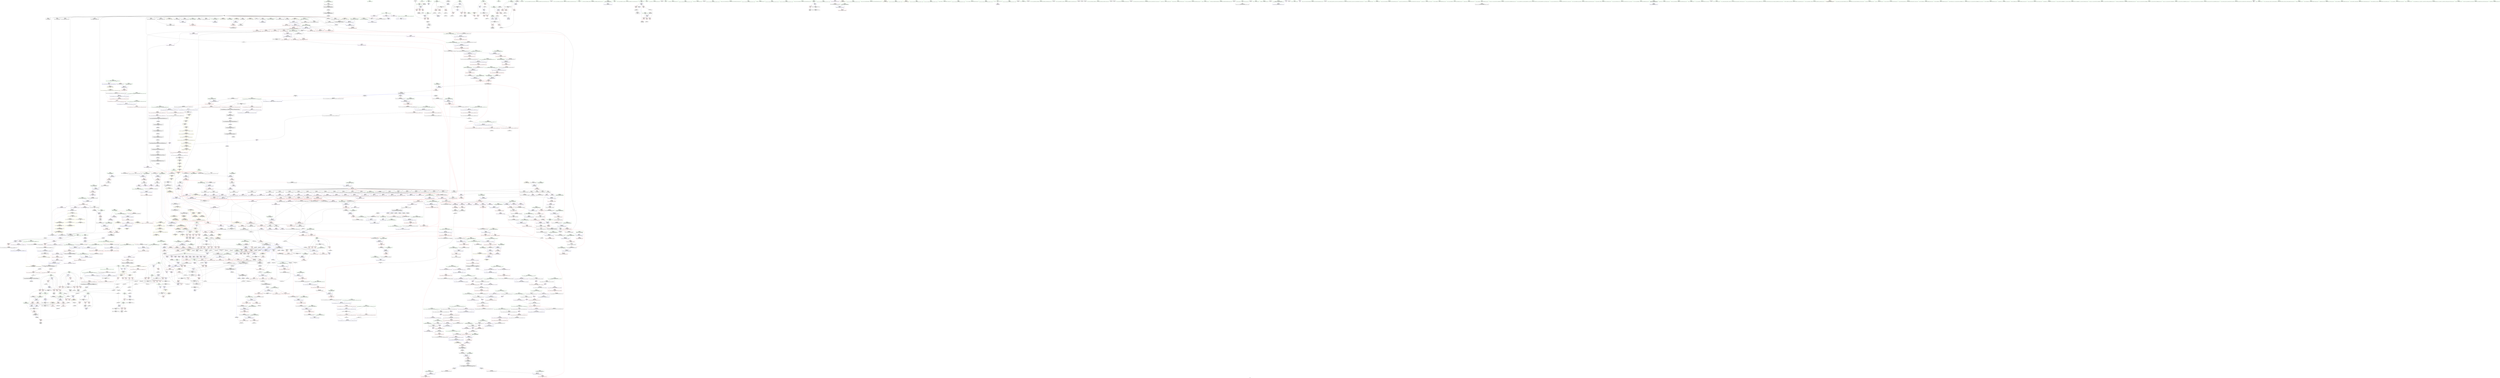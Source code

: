 digraph "SVFG" {
	label="SVFG";

	Node0x556b5a1c4880 [shape=record,color=grey,label="{NodeID: 0\nNullPtr|{|<s29>114}}"];
	Node0x556b5a1c4880 -> Node0x556b5a242210[style=solid];
	Node0x556b5a1c4880 -> Node0x556b5a242310[style=solid];
	Node0x556b5a1c4880 -> Node0x556b5a2423e0[style=solid];
	Node0x556b5a1c4880 -> Node0x556b5a2424b0[style=solid];
	Node0x556b5a1c4880 -> Node0x556b5a242580[style=solid];
	Node0x556b5a1c4880 -> Node0x556b5a242650[style=solid];
	Node0x556b5a1c4880 -> Node0x556b5a242720[style=solid];
	Node0x556b5a1c4880 -> Node0x556b5a2427f0[style=solid];
	Node0x556b5a1c4880 -> Node0x556b5a2428c0[style=solid];
	Node0x556b5a1c4880 -> Node0x556b5a242990[style=solid];
	Node0x556b5a1c4880 -> Node0x556b5a242a60[style=solid];
	Node0x556b5a1c4880 -> Node0x556b5a242b30[style=solid];
	Node0x556b5a1c4880 -> Node0x556b5a242c00[style=solid];
	Node0x556b5a1c4880 -> Node0x556b5a242cd0[style=solid];
	Node0x556b5a1c4880 -> Node0x556b5a242da0[style=solid];
	Node0x556b5a1c4880 -> Node0x556b5a242e70[style=solid];
	Node0x556b5a1c4880 -> Node0x556b5a242f40[style=solid];
	Node0x556b5a1c4880 -> Node0x556b5a243010[style=solid];
	Node0x556b5a1c4880 -> Node0x556b5a2430e0[style=solid];
	Node0x556b5a1c4880 -> Node0x556b5a2431b0[style=solid];
	Node0x556b5a1c4880 -> Node0x556b5a243280[style=solid];
	Node0x556b5a1c4880 -> Node0x556b5a24e3e0[style=solid];
	Node0x556b5a1c4880 -> Node0x556b5a270fe0[style=solid];
	Node0x556b5a1c4880 -> Node0x556b5a2710b0[style=solid];
	Node0x556b5a1c4880 -> Node0x556b5a271180[style=solid];
	Node0x556b5a1c4880 -> Node0x556b5a2733a0[style=solid];
	Node0x556b5a1c4880 -> Node0x556b5a264660[style=solid];
	Node0x556b5a1c4880 -> Node0x556b5a2a3bc0[style=solid];
	Node0x556b5a1c4880 -> Node0x556b5a2a44c0[style=solid];
	Node0x556b5a1c4880:s29 -> Node0x556b5a384620[style=solid,color=red];
	Node0x556b5a246f60 [shape=record,color=red,label="{NodeID: 775\n1059\<--1058\n\<--_M_finish\n_ZNKSt6vectorIiSaIiEE4sizeEv\n}"];
	Node0x556b5a246f60 -> Node0x556b5a2464d0[style=solid];
	Node0x556b5a23d730 [shape=record,color=black,label="{NodeID: 443\n1774\<--1758\n\<--__first\n_ZNSt20__uninitialized_copyILb1EE13__uninit_copyISt13move_iteratorIPiES3_EET0_T_S6_S5_\n}"];
	Node0x556b5a23d730 -> Node0x556b5a2551a0[style=solid];
	Node0x556b5a2049d0 [shape=record,color=green,label="{NodeID: 111\n691\<--692\nmain\<--main_field_insensitive\n}"];
	Node0x556b5a24c990 [shape=record,color=red,label="{NodeID: 886\n1878\<--1866\n\<--__first.addr\n_ZSt13__copy_move_aILb1EPiS0_ET1_T0_S2_S1_\n|{<s0>139}}"];
	Node0x556b5a24c990:s0 -> Node0x556b5a393100[style=solid,color=red];
	Node0x556b5a2a05c0 [shape=record,color=grey,label="{NodeID: 1661\n78 = Binary(76, 77, )\n|{<s0>3}}"];
	Node0x556b5a2a05c0:s0 -> Node0x556b5a383df0[style=solid,color=red];
	Node0x556b5a253460 [shape=record,color=purple,label="{NodeID: 554\n1241\<--1239\n_M_finish49\<--\n_ZNSt6vectorIiSaIiEE17_M_default_appendEm\n}"];
	Node0x556b5a253460 -> Node0x556b5a273950[style=solid];
	Node0x556b5a385270 [shape=record,color=black,label="{NodeID: 2436\n1539 = PHI(1328, 1328, 1328, )\n0th arg _ZNKSt6vectorIiSaIiEE8max_sizeEv }"];
	Node0x556b5a385270 -> Node0x556b5a275900[style=solid];
	Node0x556b5a235cf0 [shape=record,color=green,label="{NodeID: 222\n1501\<--1502\n__tmp\<--__tmp_field_insensitive\n_ZSt10__fill_n_aIPimiEN9__gnu_cxx11__enable_ifIXsr11__is_scalarIT1_EE7__valueET_E6__typeES4_T0_RKS3_\n}"];
	Node0x556b5a235cf0 -> Node0x556b5a24aab0[style=solid];
	Node0x556b5a235cf0 -> Node0x556b5a275420[style=solid];
	Node0x556b5a271db0 [shape=record,color=blue,label="{NodeID: 997\n896\<--892\n__p.addr\<--__p\n_ZNSt12_Vector_baseIiSaIiEE13_M_deallocateEPim\n}"];
	Node0x556b5a271db0 -> Node0x556b5a25d470[style=dashed];
	Node0x556b5a271db0 -> Node0x556b5a25d540[style=dashed];
	Node0x556b5a258e90 [shape=record,color=red,label="{NodeID: 665\n343\<--266\n\<--a\n_Z5solvev\n}"];
	Node0x556b5a258e90 -> Node0x556b5a2a4640[style=solid];
	Node0x556b5a391540 [shape=record,color=black,label="{NodeID: 2547\n1367 = PHI(1133, )\n1st arg _ZNSt12_Vector_baseIiSaIiEE11_M_allocateEm }"];
	Node0x556b5a391540 -> Node0x556b5a2744b0[style=solid];
	Node0x556b5a244040 [shape=record,color=black,label="{NodeID: 333\n323\<--322\nidxprom11\<--\n_Z5solvev\n}"];
	Node0x556b5a2777e0 [shape=record,color=blue,label="{NodeID: 1108\n1834\<--1829\n__result.addr\<--__result\n_ZSt14__copy_move_a2ILb1EPiS0_ET1_T0_S2_S1_\n}"];
	Node0x556b5a2777e0 -> Node0x556b5a24c8c0[style=dashed];
	Node0x556b5a1ecf60 [shape=record,color=green,label="{NodeID: 1\n7\<--1\n__dso_handle\<--dummyObj\nGlob }"];
	Node0x556b5a301380 [shape=record,color=yellow,style=double,label="{NodeID: 1883\n331V_1 = ENCHI(MR_331V_0)\npts\{170000 170001 200000 200001 \}\nFun[_ZNKSt6vectorIiSaIiEE12_M_check_lenEmPKc]|{<s0>95|<s1>95|<s2>97|<s3>97|<s4>98|<s5>98|<s6>100|<s7>100}}"];
	Node0x556b5a301380:s0 -> Node0x556b5a2fdfe0[style=dashed,color=red];
	Node0x556b5a301380:s1 -> Node0x556b5a2fe0f0[style=dashed,color=red];
	Node0x556b5a301380:s2 -> Node0x556b5a2fdfe0[style=dashed,color=red];
	Node0x556b5a301380:s3 -> Node0x556b5a2fe0f0[style=dashed,color=red];
	Node0x556b5a301380:s4 -> Node0x556b5a2fdfe0[style=dashed,color=red];
	Node0x556b5a301380:s5 -> Node0x556b5a2fe0f0[style=dashed,color=red];
	Node0x556b5a301380:s6 -> Node0x556b5a2fdfe0[style=dashed,color=red];
	Node0x556b5a301380:s7 -> Node0x556b5a2fe0f0[style=dashed,color=red];
	Node0x556b5a247030 [shape=record,color=red,label="{NodeID: 776\n1063\<--1062\n\<--_M_start\n_ZNKSt6vectorIiSaIiEE4sizeEv\n}"];
	Node0x556b5a247030 -> Node0x556b5a2465a0[style=solid];
	Node0x556b5a23d800 [shape=record,color=black,label="{NodeID: 444\n1777\<--1760\n\<--__last\n_ZNSt20__uninitialized_copyILb1EE13__uninit_copyISt13move_iteratorIPiES3_EET0_T_S6_S5_\n}"];
	Node0x556b5a23d800 -> Node0x556b5a255340[style=solid];
	Node0x556b5a204ad0 [shape=record,color=green,label="{NodeID: 112\n694\<--695\nretval\<--retval_field_insensitive\nmain\n}"];
	Node0x556b5a204ad0 -> Node0x556b5a270bd0[style=solid];
	Node0x556b5a24ca60 [shape=record,color=red,label="{NodeID: 887\n1879\<--1868\n\<--__last.addr\n_ZSt13__copy_move_aILb1EPiS0_ET1_T0_S2_S1_\n|{<s0>139}}"];
	Node0x556b5a24ca60:s0 -> Node0x556b5a393240[style=solid,color=red];
	Node0x556b5a2a0740 [shape=record,color=grey,label="{NodeID: 1662\n135 = Binary(134, 129, )\n}"];
	Node0x556b5a2a0740 -> Node0x556b5a2a4340[style=solid];
	Node0x556b5a253530 [shape=record,color=purple,label="{NodeID: 555\n1247\<--1246\n_M_impl51\<--\n_ZNSt6vectorIiSaIiEE17_M_default_appendEm\n}"];
	Node0x556b5a388850 [shape=record,color=black,label="{NodeID: 2437\n80 = PHI(64, )\n}"];
	Node0x556b5a388850 -> Node0x556b5a264c00[style=solid];
	Node0x556b5a235dc0 [shape=record,color=green,label="{NodeID: 223\n1503\<--1504\n__niter\<--__niter_field_insensitive\n_ZSt10__fill_n_aIPimiEN9__gnu_cxx11__enable_ifIXsr11__is_scalarIT1_EE7__valueET_E6__typeES4_T0_RKS3_\n}"];
	Node0x556b5a235dc0 -> Node0x556b5a24ab80[style=solid];
	Node0x556b5a235dc0 -> Node0x556b5a24ac50[style=solid];
	Node0x556b5a235dc0 -> Node0x556b5a2754f0[style=solid];
	Node0x556b5a235dc0 -> Node0x556b5a275690[style=solid];
	Node0x556b5a271e80 [shape=record,color=blue,label="{NodeID: 998\n898\<--893\n__n.addr\<--__n\n_ZNSt12_Vector_baseIiSaIiEE13_M_deallocateEPim\n}"];
	Node0x556b5a271e80 -> Node0x556b5a25d610[style=dashed];
	Node0x556b5a258f60 [shape=record,color=red,label="{NodeID: 666\n358\<--266\n\<--a\n_Z5solvev\n}"];
	Node0x556b5a258f60 -> Node0x556b5a2441e0[style=solid];
	Node0x556b5a391650 [shape=record,color=black,label="{NodeID: 2548\n1043 = PHI(1012, 1017, )\n0th arg _ZNK9__gnu_cxx17__normal_iteratorIPiSt6vectorIiSaIiEEE4baseEv }"];
	Node0x556b5a391650 -> Node0x556b5a272d20[style=solid];
	Node0x556b5a244110 [shape=record,color=black,label="{NodeID: 334\n326\<--325\nidxprom13\<--\n_Z5solvev\n}"];
	Node0x556b5a2778b0 [shape=record,color=blue,label="{NodeID: 1109\n1853\<--1850\ncoerce.dive\<--__it.coerce\n_ZSt12__miter_baseIPiEDTcl12__miter_basecldtfp_4baseEEESt13move_iteratorIT_E\n|{<s0>137}}"];
	Node0x556b5a2778b0:s0 -> Node0x556b5a30ba00[style=dashed,color=red];
	Node0x556b5a206980 [shape=record,color=green,label="{NodeID: 2\n9\<--1\n\<--dummyObj\nCan only get source location for instruction, argument, global var or function.|{<s0>18}}"];
	Node0x556b5a206980:s0 -> Node0x556b5a393b80[style=solid,color=red];
	Node0x556b5a301490 [shape=record,color=yellow,style=double,label="{NodeID: 1884\n42V_1 = ENCHI(MR_42V_0)\npts\{14 \}\nFun[main]|{<s0>47|<s1>48}}"];
	Node0x556b5a301490:s0 -> Node0x556b5a307230[style=dashed,color=red];
	Node0x556b5a301490:s1 -> Node0x556b5a2fec60[style=dashed,color=red];
	Node0x556b5a247100 [shape=record,color=red,label="{NodeID: 777\n1090\<--1072\nthis1\<--this.addr\n_ZNSt6vectorIiSaIiEE17_M_default_appendEm\n|{|<s22>73|<s23>74}}"];
	Node0x556b5a247100 -> Node0x556b5a246740[style=solid];
	Node0x556b5a247100 -> Node0x556b5a246810[style=solid];
	Node0x556b5a247100 -> Node0x556b5a2468e0[style=solid];
	Node0x556b5a247100 -> Node0x556b5a23a740[style=solid];
	Node0x556b5a247100 -> Node0x556b5a23a810[style=solid];
	Node0x556b5a247100 -> Node0x556b5a23a8e0[style=solid];
	Node0x556b5a247100 -> Node0x556b5a23a9b0[style=solid];
	Node0x556b5a247100 -> Node0x556b5a23aa80[style=solid];
	Node0x556b5a247100 -> Node0x556b5a23ab50[style=solid];
	Node0x556b5a247100 -> Node0x556b5a23ac20[style=solid];
	Node0x556b5a247100 -> Node0x556b5a23acf0[style=solid];
	Node0x556b5a247100 -> Node0x556b5a23adc0[style=solid];
	Node0x556b5a247100 -> Node0x556b5a23ae90[style=solid];
	Node0x556b5a247100 -> Node0x556b5a23af60[style=solid];
	Node0x556b5a247100 -> Node0x556b5a23b030[style=solid];
	Node0x556b5a247100 -> Node0x556b5a23b100[style=solid];
	Node0x556b5a247100 -> Node0x556b5a23b1d0[style=solid];
	Node0x556b5a247100 -> Node0x556b5a23b2a0[style=solid];
	Node0x556b5a247100 -> Node0x556b5a23b370[style=solid];
	Node0x556b5a247100 -> Node0x556b5a23b440[style=solid];
	Node0x556b5a247100 -> Node0x556b5a23b510[style=solid];
	Node0x556b5a247100 -> Node0x556b5a23b5e0[style=solid];
	Node0x556b5a247100:s22 -> Node0x556b5a3924b0[style=solid,color=red];
	Node0x556b5a247100:s23 -> Node0x556b5a390870[style=solid,color=red];
	Node0x556b5a23d8d0 [shape=record,color=black,label="{NodeID: 445\n1773\<--1764\n\<--agg.tmp\n_ZNSt20__uninitialized_copyILb1EE13__uninit_copyISt13move_iteratorIPiES3_EET0_T_S6_S5_\n}"];
	Node0x556b5a23d8d0 -> Node0x556b5a2550d0[style=solid];
	Node0x556b5a2362d0 [shape=record,color=green,label="{NodeID: 113\n696\<--697\ntc\<--tc_field_insensitive\nmain\n}"];
	Node0x556b5a2362d0 -> Node0x556b5a25c430[style=solid];
	Node0x556b5a24cb30 [shape=record,color=red,label="{NodeID: 888\n1880\<--1870\n\<--__result.addr\n_ZSt13__copy_move_aILb1EPiS0_ET1_T0_S2_S1_\n|{<s0>139}}"];
	Node0x556b5a24cb30:s0 -> Node0x556b5a393380[style=solid,color=red];
	Node0x556b5a2a08c0 [shape=record,color=grey,label="{NodeID: 1663\n507 = Binary(502, 506, )\n}"];
	Node0x556b5a2a08c0 -> Node0x556b5a270140[style=solid];
	Node0x556b5a253600 [shape=record,color=purple,label="{NodeID: 556\n1248\<--1246\n_M_end_of_storage52\<--\n_ZNSt6vectorIiSaIiEE17_M_default_appendEm\n}"];
	Node0x556b5a253600 -> Node0x556b5a273a20[style=solid];
	Node0x556b5a388a80 [shape=record,color=black,label="{NodeID: 2438\n1425 = PHI(1656, )\n}"];
	Node0x556b5a388a80 -> Node0x556b5a23bfa0[style=solid];
	Node0x556b5a235e90 [shape=record,color=green,label="{NodeID: 224\n1533\<--1534\n__it.addr\<--__it.addr_field_insensitive\n_ZSt12__niter_baseIPiET_S1_\n}"];
	Node0x556b5a235e90 -> Node0x556b5a24adf0[style=solid];
	Node0x556b5a235e90 -> Node0x556b5a275830[style=solid];
	Node0x556b5a271f50 [shape=record,color=blue,label="{NodeID: 999\n918\<--917\nthis.addr\<--this\n_ZNSt12_Vector_baseIiSaIiEE12_Vector_implD2Ev\n}"];
	Node0x556b5a271f50 -> Node0x556b5a25d6e0[style=dashed];
	Node0x556b5a259030 [shape=record,color=red,label="{NodeID: 667\n365\<--266\n\<--a\n_Z5solvev\n}"];
	Node0x556b5a259030 -> Node0x556b5a2a17c0[style=solid];
	Node0x556b5a3917a0 [shape=record,color=black,label="{NodeID: 2549\n814 = PHI(203, 1114, 1143, 1159, 1180, 1208, 1279, )\n0th arg _ZNSt12_Vector_baseIiSaIiEE19_M_get_Tp_allocatorEv }"];
	Node0x556b5a3917a0 -> Node0x556b5a271660[style=solid];
	Node0x556b5a2441e0 [shape=record,color=black,label="{NodeID: 335\n359\<--358\nconv\<--\n_Z5solvev\n|{<s0>19}}"];
	Node0x556b5a2441e0:s0 -> Node0x556b5a393870[style=solid,color=red];
	Node0x556b5a277980 [shape=record,color=blue,label="{NodeID: 1110\n1866\<--1863\n__first.addr\<--__first\n_ZSt13__copy_move_aILb1EPiS0_ET1_T0_S2_S1_\n}"];
	Node0x556b5a277980 -> Node0x556b5a24c990[style=dashed];
	Node0x556b5a206cc0 [shape=record,color=green,label="{NodeID: 3\n26\<--1\n_ZSt3cin\<--dummyObj\nGlob }"];
	Node0x556b5a2471d0 [shape=record,color=red,label="{NodeID: 778\n1091\<--1074\n\<--__n.addr\n_ZNSt6vectorIiSaIiEE17_M_default_appendEm\n}"];
	Node0x556b5a2471d0 -> Node0x556b5a2a3d40[style=solid];
	Node0x556b5a23d9a0 [shape=record,color=black,label="{NodeID: 446\n1776\<--1766\n\<--agg.tmp2\n_ZNSt20__uninitialized_copyILb1EE13__uninit_copyISt13move_iteratorIPiES3_EET0_T_S6_S5_\n}"];
	Node0x556b5a23d9a0 -> Node0x556b5a255270[style=solid];
	Node0x556b5a236360 [shape=record,color=green,label="{NodeID: 114\n698\<--699\nqqq\<--qqq_field_insensitive\nmain\n}"];
	Node0x556b5a236360 -> Node0x556b5a25c500[style=solid];
	Node0x556b5a236360 -> Node0x556b5a25c5d0[style=solid];
	Node0x556b5a236360 -> Node0x556b5a25c6a0[style=solid];
	Node0x556b5a236360 -> Node0x556b5a25c770[style=solid];
	Node0x556b5a236360 -> Node0x556b5a270ca0[style=solid];
	Node0x556b5a236360 -> Node0x556b5a270d70[style=solid];
	Node0x556b5a24cc00 [shape=record,color=red,label="{NodeID: 889\n1901\<--1889\n\<--__first.addr\n_ZNSt11__copy_moveILb1ELb1ESt26random_access_iterator_tagE8__copy_mIiEEPT_PKS3_S6_S4_\n}"];
	Node0x556b5a24cc00 -> Node0x556b5a23e290[style=solid];
	Node0x556b5a2a0a40 [shape=record,color=grey,label="{NodeID: 1664\n142 = Binary(140, 141, )\n}"];
	Node0x556b5a2a0a40 -> Node0x556b5a26e400[style=solid];
	Node0x556b5a2536d0 [shape=record,color=purple,label="{NodeID: 557\n1276\<--1275\n_M_impl\<--\n_ZNSt6vectorIiSaIiEE15_M_erase_at_endEPi\n}"];
	Node0x556b5a388bc0 [shape=record,color=black,label="{NodeID: 2439\n380 = PHI(565, )\n}"];
	Node0x556b5a388bc0 -> Node0x556b5a25aa30[style=solid];
	Node0x556b5a235f60 [shape=record,color=green,label="{NodeID: 225\n1540\<--1541\nthis.addr\<--this.addr_field_insensitive\n_ZNKSt6vectorIiSaIiEE8max_sizeEv\n}"];
	Node0x556b5a235f60 -> Node0x556b5a24aec0[style=solid];
	Node0x556b5a235f60 -> Node0x556b5a275900[style=solid];
	Node0x556b5a272020 [shape=record,color=blue,label="{NodeID: 1000\n931\<--928\n__a.addr\<--__a\n_ZNSt16allocator_traitsISaIiEE10deallocateERS0_Pim\n}"];
	Node0x556b5a272020 -> Node0x556b5a25d7b0[style=dashed];
	Node0x556b5a259100 [shape=record,color=red,label="{NodeID: 668\n388\<--266\n\<--a\n_Z5solvev\n}"];
	Node0x556b5a259100 -> Node0x556b5a244450[style=solid];
	Node0x556b5a391b20 [shape=record,color=black,label="{NodeID: 2550\n949 = PHI(941, )\n0th arg _ZN9__gnu_cxx13new_allocatorIiE10deallocateEPim }"];
	Node0x556b5a391b20 -> Node0x556b5a272290[style=solid];
	Node0x556b5a2442b0 [shape=record,color=black,label="{NodeID: 336\n367\<--366\nidxprom31\<--add30\n_Z5solvev\n}"];
	Node0x556b5a277a50 [shape=record,color=blue,label="{NodeID: 1111\n1868\<--1864\n__last.addr\<--__last\n_ZSt13__copy_move_aILb1EPiS0_ET1_T0_S2_S1_\n}"];
	Node0x556b5a277a50 -> Node0x556b5a24ca60[style=dashed];
	Node0x556b5a206d80 [shape=record,color=green,label="{NodeID: 4\n27\<--1\n_ZSt4cout\<--dummyObj\nGlob }"];
	Node0x556b5a2472a0 [shape=record,color=red,label="{NodeID: 779\n1106\<--1074\n\<--__n.addr\n_ZNSt6vectorIiSaIiEE17_M_default_appendEm\n}"];
	Node0x556b5a2472a0 -> Node0x556b5a2a3740[style=solid];
	Node0x556b5a23da70 [shape=record,color=black,label="{NodeID: 447\n1754\<--1784\n_ZNSt20__uninitialized_copyILb1EE13__uninit_copyISt13move_iteratorIPiES3_EET0_T_S6_S5__ret\<--call\n_ZNSt20__uninitialized_copyILb1EE13__uninit_copyISt13move_iteratorIPiES3_EET0_T_S6_S5_\n|{<s0>124}}"];
	Node0x556b5a23da70:s0 -> Node0x556b5a38dec0[style=solid,color=blue];
	Node0x556b5a236430 [shape=record,color=green,label="{NodeID: 115\n715\<--716\n_ZStlsISt11char_traitsIcEERSt13basic_ostreamIcT_ES5_PKc\<--_ZStlsISt11char_traitsIcEERSt13basic_ostreamIcT_ES5_PKc_field_insensitive\n}"];
	Node0x556b5a24ccd0 [shape=record,color=red,label="{NodeID: 890\n1912\<--1889\n\<--__first.addr\n_ZNSt11__copy_moveILb1ELb1ESt26random_access_iterator_tagE8__copy_mIiEEPT_PKS3_S6_S4_\n}"];
	Node0x556b5a24ccd0 -> Node0x556b5a23e430[style=solid];
	Node0x556b5a2a0bc0 [shape=record,color=grey,label="{NodeID: 1665\n140 = Binary(138, 139, )\n}"];
	Node0x556b5a2a0bc0 -> Node0x556b5a2a0a40[style=solid];
	Node0x556b5a2537a0 [shape=record,color=purple,label="{NodeID: 558\n1277\<--1275\n_M_finish\<--\n_ZNSt6vectorIiSaIiEE15_M_erase_at_endEPi\n}"];
	Node0x556b5a2537a0 -> Node0x556b5a249180[style=solid];
	Node0x556b5a388d00 [shape=record,color=black,label="{NodeID: 2440\n47 = PHI()\n}"];
	Node0x556b5a236030 [shape=record,color=green,label="{NodeID: 226\n1546\<--1547\n_ZNKSt12_Vector_baseIiSaIiEE19_M_get_Tp_allocatorEv\<--_ZNKSt12_Vector_baseIiSaIiEE19_M_get_Tp_allocatorEv_field_insensitive\n}"];
	Node0x556b5a2720f0 [shape=record,color=blue,label="{NodeID: 1001\n933\<--929\n__p.addr\<--__p\n_ZNSt16allocator_traitsISaIiEE10deallocateERS0_Pim\n}"];
	Node0x556b5a2720f0 -> Node0x556b5a25d880[style=dashed];
	Node0x556b5a2591d0 [shape=record,color=red,label="{NodeID: 669\n431\<--266\n\<--a\n_Z5solvev\n}"];
	Node0x556b5a2591d0 -> Node0x556b5a2446c0[style=solid];
	Node0x556b5a391c30 [shape=record,color=black,label="{NodeID: 2551\n950 = PHI(942, )\n1st arg _ZN9__gnu_cxx13new_allocatorIiE10deallocateEPim }"];
	Node0x556b5a391c30 -> Node0x556b5a272360[style=solid];
	Node0x556b5a244380 [shape=record,color=black,label="{NodeID: 337\n384\<--383\nidxprom39\<--\n_Z5solvev\n}"];
	Node0x556b5a277b20 [shape=record,color=blue,label="{NodeID: 1112\n1870\<--1865\n__result.addr\<--__result\n_ZSt13__copy_move_aILb1EPiS0_ET1_T0_S2_S1_\n}"];
	Node0x556b5a277b20 -> Node0x556b5a24cb30[style=dashed];
	Node0x556b5a206e40 [shape=record,color=green,label="{NodeID: 5\n28\<--1\n_ZSt4cerr\<--dummyObj\nGlob }"];
	Node0x556b5a301760 [shape=record,color=yellow,style=double,label="{NodeID: 1887\n171V_1 = ENCHI(MR_171V_0)\npts\{697 \}\nFun[main]}"];
	Node0x556b5a301760 -> Node0x556b5a25c430[style=dashed];
	Node0x556b5a247370 [shape=record,color=red,label="{NodeID: 780\n1113\<--1074\n\<--__n.addr\n_ZNSt6vectorIiSaIiEE17_M_default_appendEm\n|{<s0>72}}"];
	Node0x556b5a247370:s0 -> Node0x556b5a395350[style=solid,color=red];
	Node0x556b5a23db40 [shape=record,color=black,label="{NodeID: 448\n1808\<--1792\n\<--__first\n_ZSt4copyISt13move_iteratorIPiES1_ET0_T_S4_S3_\n}"];
	Node0x556b5a23db40 -> Node0x556b5a255820[style=solid];
	Node0x556b5a236530 [shape=record,color=green,label="{NodeID: 116\n734\<--735\nthis.addr\<--this.addr_field_insensitive\n_ZNSt12_Vector_baseIiSaIiEEC2Ev\n}"];
	Node0x556b5a236530 -> Node0x556b5a25c840[style=solid];
	Node0x556b5a236530 -> Node0x556b5a270e40[style=solid];
	Node0x556b5a30abc0 [shape=record,color=yellow,style=double,label="{NodeID: 1998\n18V_1 = ENCHI(MR_18V_0)\npts\{170000 170001 170002 200000 200001 200002 \}\nFun[_ZNSt12_Vector_baseIiSaIiEEC2Ev]|{<s0>53|<s1>53|<s2>53}}"];
	Node0x556b5a30abc0:s0 -> Node0x556b5a270fe0[style=dashed,color=red];
	Node0x556b5a30abc0:s1 -> Node0x556b5a2710b0[style=dashed,color=red];
	Node0x556b5a30abc0:s2 -> Node0x556b5a271180[style=dashed,color=red];
	Node0x556b5a24cda0 [shape=record,color=red,label="{NodeID: 891\n1900\<--1891\n\<--__last.addr\n_ZNSt11__copy_moveILb1ELb1ESt26random_access_iterator_tagE8__copy_mIiEEPT_PKS3_S6_S4_\n}"];
	Node0x556b5a24cda0 -> Node0x556b5a23e1c0[style=solid];
	Node0x556b5a2a0d40 [shape=record,color=grey,label="{NodeID: 1666\n146 = Binary(145, 129, )\n}"];
	Node0x556b5a2a0d40 -> Node0x556b5a26e4d0[style=solid];
	Node0x556b5a253870 [shape=record,color=purple,label="{NodeID: 559\n1284\<--1283\n_M_impl2\<--\n_ZNSt6vectorIiSaIiEE15_M_erase_at_endEPi\n}"];
	Node0x556b5a388dd0 [shape=record,color=black,label="{NodeID: 2441\n453 = PHI(548, )\n}"];
	Node0x556b5a388dd0 -> Node0x556b5a25aca0[style=solid];
	Node0x556b5a236130 [shape=record,color=green,label="{NodeID: 227\n1549\<--1550\n_ZNSt16allocator_traitsISaIiEE8max_sizeERKS0_\<--_ZNSt16allocator_traitsISaIiEE8max_sizeERKS0__field_insensitive\n}"];
	Node0x556b5a2721c0 [shape=record,color=blue,label="{NodeID: 1002\n935\<--930\n__n.addr\<--__n\n_ZNSt16allocator_traitsISaIiEE10deallocateERS0_Pim\n}"];
	Node0x556b5a2721c0 -> Node0x556b5a25d950[style=dashed];
	Node0x556b5a2f5910 [shape=record,color=black,label="{NodeID: 1777\nMR_104V_3 = PHI(MR_104V_1, MR_104V_2, )\npts\{170000 200000 \}\n|{<s0>31|<s1>32}}"];
	Node0x556b5a2f5910:s0 -> Node0x556b5a3249f0[style=dashed,color=blue];
	Node0x556b5a2f5910:s1 -> Node0x556b5a324cc0[style=dashed,color=blue];
	Node0x556b5a2592a0 [shape=record,color=red,label="{NodeID: 670\n440\<--266\n\<--a\n_Z5solvev\n}"];
	Node0x556b5a2592a0 -> Node0x556b5a265740[style=solid];
	Node0x556b5a391d40 [shape=record,color=black,label="{NodeID: 2552\n951 = PHI(943, )\n2nd arg _ZN9__gnu_cxx13new_allocatorIiE10deallocateEPim }"];
	Node0x556b5a391d40 -> Node0x556b5a272430[style=solid];
	Node0x556b5a244450 [shape=record,color=black,label="{NodeID: 338\n389\<--388\nidxprom42\<--\n_Z5solvev\n}"];
	Node0x556b5a277bf0 [shape=record,color=blue,label="{NodeID: 1113\n1872\<--1443\n__simple\<--\n_ZSt13__copy_move_aILb1EPiS0_ET1_T0_S2_S1_\n}"];
	Node0x556b5a2076b0 [shape=record,color=green,label="{NodeID: 6\n29\<--1\n.str\<--dummyObj\nGlob }"];
	Node0x556b5a247440 [shape=record,color=red,label="{NodeID: 781\n1124\<--1074\n\<--__n.addr\n_ZNSt6vectorIiSaIiEE17_M_default_appendEm\n|{<s0>73}}"];
	Node0x556b5a247440:s0 -> Node0x556b5a3925c0[style=solid,color=red];
	Node0x556b5a23dc10 [shape=record,color=black,label="{NodeID: 449\n1816\<--1794\n\<--__last\n_ZSt4copyISt13move_iteratorIPiES1_ET0_T_S4_S3_\n}"];
	Node0x556b5a23dc10 -> Node0x556b5a2559c0[style=solid];
	Node0x556b5a236600 [shape=record,color=green,label="{NodeID: 117\n740\<--741\n_ZNSt12_Vector_baseIiSaIiEE12_Vector_implC2Ev\<--_ZNSt12_Vector_baseIiSaIiEE12_Vector_implC2Ev_field_insensitive\n}"];
	Node0x556b5a24ce70 [shape=record,color=red,label="{NodeID: 892\n1910\<--1893\n\<--__result.addr\n_ZNSt11__copy_moveILb1ELb1ESt26random_access_iterator_tagE8__copy_mIiEEPT_PKS3_S6_S4_\n}"];
	Node0x556b5a24ce70 -> Node0x556b5a23e360[style=solid];
	Node0x556b5a2a0ec0 [shape=record,color=grey,label="{NodeID: 1667\n150 = Binary(148, 149, )\n}"];
	Node0x556b5a2a0ec0 -> Node0x556b5a2a1040[style=solid];
	Node0x556b5a253940 [shape=record,color=purple,label="{NodeID: 560\n1285\<--1283\n_M_finish3\<--\n_ZNSt6vectorIiSaIiEE15_M_erase_at_endEPi\n}"];
	Node0x556b5a253940 -> Node0x556b5a273c90[style=solid];
	Node0x556b5a388f40 [shape=record,color=black,label="{NodeID: 2442\n105 = PHI(88, )\n}"];
	Node0x556b5a388f40 -> Node0x556b5a2651a0[style=solid];
	Node0x556b5a236230 [shape=record,color=green,label="{NodeID: 228\n1557\<--1558\nretval\<--retval_field_insensitive\n_ZSt3maxImERKT_S2_S2_\n}"];
	Node0x556b5a236230 -> Node0x556b5a24af90[style=solid];
	Node0x556b5a236230 -> Node0x556b5a275b70[style=solid];
	Node0x556b5a236230 -> Node0x556b5a275c40[style=solid];
	Node0x556b5a272290 [shape=record,color=blue,label="{NodeID: 1003\n952\<--949\nthis.addr\<--this\n_ZN9__gnu_cxx13new_allocatorIiE10deallocateEPim\n}"];
	Node0x556b5a272290 -> Node0x556b5a25da20[style=dashed];
	Node0x556b5a2f5e40 [shape=record,color=black,label="{NodeID: 1778\nMR_117V_3 = PHI(MR_117V_5, MR_117V_2, )\npts\{170001 200001 \}\n|{<s0>31|<s1>32}}"];
	Node0x556b5a2f5e40:s0 -> Node0x556b5a324b80[style=dashed,color=blue];
	Node0x556b5a2f5e40:s1 -> Node0x556b5a324e50[style=dashed,color=blue];
	Node0x556b5a259370 [shape=record,color=red,label="{NodeID: 671\n451\<--266\n\<--a\n_Z5solvev\n}"];
	Node0x556b5a259370 -> Node0x556b5a244ba0[style=solid];
	Node0x556b5a391e50 [shape=record,color=black,label="{NodeID: 2553\n1827 = PHI(1812, )\n0th arg _ZSt14__copy_move_a2ILb1EPiS0_ET1_T0_S2_S1_ }"];
	Node0x556b5a391e50 -> Node0x556b5a277640[style=solid];
	Node0x556b5a244520 [shape=record,color=black,label="{NodeID: 339\n392\<--391\nidxprom44\<--\n_Z5solvev\n}"];
	Node0x556b5a277cc0 [shape=record,color=blue,label="{NodeID: 1114\n1889\<--1886\n__first.addr\<--__first\n_ZNSt11__copy_moveILb1ELb1ESt26random_access_iterator_tagE8__copy_mIiEEPT_PKS3_S6_S4_\n}"];
	Node0x556b5a277cc0 -> Node0x556b5a24cc00[style=dashed];
	Node0x556b5a277cc0 -> Node0x556b5a24ccd0[style=dashed];
	Node0x556b5a207770 [shape=record,color=green,label="{NodeID: 7\n31\<--1\n.str.3\<--dummyObj\nGlob }"];
	Node0x556b5a247510 [shape=record,color=red,label="{NodeID: 782\n1142\<--1074\n\<--__n.addr\n_ZNSt6vectorIiSaIiEE17_M_default_appendEm\n|{<s0>77}}"];
	Node0x556b5a247510:s0 -> Node0x556b5a395350[style=solid,color=red];
	Node0x556b5a23dce0 [shape=record,color=black,label="{NodeID: 450\n1807\<--1798\n\<--agg.tmp\n_ZSt4copyISt13move_iteratorIPiES1_ET0_T_S4_S3_\n}"];
	Node0x556b5a23dce0 -> Node0x556b5a255750[style=solid];
	Node0x556b5a236700 [shape=record,color=green,label="{NodeID: 118\n743\<--744\n__gxx_personality_v0\<--__gxx_personality_v0_field_insensitive\n}"];
	Node0x556b5a24cf40 [shape=record,color=red,label="{NodeID: 893\n1920\<--1893\n\<--__result.addr\n_ZNSt11__copy_moveILb1ELb1ESt26random_access_iterator_tagE8__copy_mIiEEPT_PKS3_S6_S4_\n}"];
	Node0x556b5a24cf40 -> Node0x556b5a256520[style=solid];
	Node0x556b5a2a1040 [shape=record,color=grey,label="{NodeID: 1668\n152 = Binary(150, 151, )\n}"];
	Node0x556b5a2a1040 -> Node0x556b5a26e5a0[style=solid];
	Node0x556b5a253a10 [shape=record,color=purple,label="{NodeID: 561\n1378\<--1374\n_M_impl\<--this1\n_ZNSt12_Vector_baseIiSaIiEE11_M_allocateEm\n}"];
	Node0x556b5a253a10 -> Node0x556b5a23be00[style=solid];
	Node0x556b5a389080 [shape=record,color=black,label="{NodeID: 2443\n163 = PHI()\n}"];
	Node0x556b5a23e7a0 [shape=record,color=green,label="{NodeID: 229\n1559\<--1560\n__a.addr\<--__a.addr_field_insensitive\n_ZSt3maxImERKT_S2_S2_\n}"];
	Node0x556b5a23e7a0 -> Node0x556b5a24b060[style=solid];
	Node0x556b5a23e7a0 -> Node0x556b5a24b130[style=solid];
	Node0x556b5a23e7a0 -> Node0x556b5a2759d0[style=solid];
	Node0x556b5a272360 [shape=record,color=blue,label="{NodeID: 1004\n954\<--950\n__p.addr\<--__p\n_ZN9__gnu_cxx13new_allocatorIiE10deallocateEPim\n}"];
	Node0x556b5a272360 -> Node0x556b5a25daf0[style=dashed];
	Node0x556b5a2f6370 [shape=record,color=black,label="{NodeID: 1779\nMR_165V_3 = PHI(MR_165V_1, MR_165V_2, )\npts\{1648 170002 200002 \}\n|{<s0>31|<s1>32}}"];
	Node0x556b5a2f6370:s0 -> Node0x556b5a324b80[style=dashed,color=blue];
	Node0x556b5a2f6370:s1 -> Node0x556b5a324e50[style=dashed,color=blue];
	Node0x556b5a259440 [shape=record,color=red,label="{NodeID: 672\n473\<--266\n\<--a\n_Z5solvev\n}"];
	Node0x556b5a259440 -> Node0x556b5a29f9c0[style=solid];
	Node0x556b5a391f60 [shape=record,color=black,label="{NodeID: 2554\n1828 = PHI(1820, )\n1st arg _ZSt14__copy_move_a2ILb1EPiS0_ET1_T0_S2_S1_ }"];
	Node0x556b5a391f60 -> Node0x556b5a277710[style=solid];
	Node0x556b5a2445f0 [shape=record,color=black,label="{NodeID: 340\n395\<--394\nidxprom46\<--\n_Z5solvev\n}"];
	Node0x556b5a277d90 [shape=record,color=blue,label="{NodeID: 1115\n1891\<--1887\n__last.addr\<--__last\n_ZNSt11__copy_moveILb1ELb1ESt26random_access_iterator_tagE8__copy_mIiEEPT_PKS3_S6_S4_\n}"];
	Node0x556b5a277d90 -> Node0x556b5a24cda0[style=dashed];
	Node0x556b5a207830 [shape=record,color=green,label="{NodeID: 8\n33\<--1\n.str.4\<--dummyObj\nGlob }"];
	Node0x556b5a301a00 [shape=record,color=yellow,style=double,label="{NodeID: 1890\n176V_1 = ENCHI(MR_176V_0)\npts\{10 12 \}\nFun[main]|{<s0>48|<s1>48}}"];
	Node0x556b5a301a00:s0 -> Node0x556b5a2fea70[style=dashed,color=red];
	Node0x556b5a301a00:s1 -> Node0x556b5a2feb80[style=dashed,color=red];
	Node0x556b5a2475e0 [shape=record,color=red,label="{NodeID: 783\n1178\<--1074\n\<--__n.addr\n_ZNSt6vectorIiSaIiEE17_M_default_appendEm\n}"];
	Node0x556b5a23ddb0 [shape=record,color=black,label="{NodeID: 451\n1815\<--1800\n\<--agg.tmp3\n_ZSt4copyISt13move_iteratorIPiES1_ET0_T_S4_S3_\n}"];
	Node0x556b5a23ddb0 -> Node0x556b5a2558f0[style=solid];
	Node0x556b5a236800 [shape=record,color=green,label="{NodeID: 119\n750\<--751\n__cxa_begin_catch\<--__cxa_begin_catch_field_insensitive\n}"];
	Node0x556b5a24d010 [shape=record,color=red,label="{NodeID: 894\n1907\<--1895\n\<--_Num\n_ZNSt11__copy_moveILb1ELb1ESt26random_access_iterator_tagE8__copy_mIiEEPT_PKS3_S6_S4_\n}"];
	Node0x556b5a24d010 -> Node0x556b5a2a3440[style=solid];
	Node0x556b5a2a11c0 [shape=record,color=grey,label="{NodeID: 1669\n1227 = Binary(1226, 845, )\n|{<s0>88}}"];
	Node0x556b5a2a11c0:s0 -> Node0x556b5a394260[style=solid,color=red];
	Node0x556b5a253ae0 [shape=record,color=purple,label="{NodeID: 562\n1413\<--1401\ncoerce.dive\<--agg.tmp\n_ZSt34__uninitialized_move_if_noexcept_aIPiS0_SaIiEET0_T_S3_S2_RT1_\n}"];
	Node0x556b5a253ae0 -> Node0x556b5a2748c0[style=solid];
	Node0x556b5a389150 [shape=record,color=black,label="{NodeID: 2444\n204 = PHI(813, )\n|{<s0>10}}"];
	Node0x556b5a389150:s0 -> Node0x556b5a38feb0[style=solid,color=red];
	Node0x556b5a23e870 [shape=record,color=green,label="{NodeID: 230\n1561\<--1562\n__b.addr\<--__b.addr_field_insensitive\n_ZSt3maxImERKT_S2_S2_\n}"];
	Node0x556b5a23e870 -> Node0x556b5a24b200[style=solid];
	Node0x556b5a23e870 -> Node0x556b5a24b2d0[style=solid];
	Node0x556b5a23e870 -> Node0x556b5a275aa0[style=solid];
	Node0x556b5a272430 [shape=record,color=blue,label="{NodeID: 1005\n956\<--951\n.addr\<--\n_ZN9__gnu_cxx13new_allocatorIiE10deallocateEPim\n}"];
	Node0x556b5a2f68d0 [shape=record,color=black,label="{NodeID: 1780\nMR_51V_3 = PHI(MR_51V_4, MR_51V_2, )\npts\{267 \}\n}"];
	Node0x556b5a2f68d0 -> Node0x556b5a258e90[style=dashed];
	Node0x556b5a2f68d0 -> Node0x556b5a258f60[style=dashed];
	Node0x556b5a2f68d0 -> Node0x556b5a259030[style=dashed];
	Node0x556b5a2f68d0 -> Node0x556b5a259100[style=dashed];
	Node0x556b5a2f68d0 -> Node0x556b5a2591d0[style=dashed];
	Node0x556b5a2f68d0 -> Node0x556b5a2592a0[style=dashed];
	Node0x556b5a2f68d0 -> Node0x556b5a259370[style=dashed];
	Node0x556b5a2f68d0 -> Node0x556b5a259440[style=dashed];
	Node0x556b5a2f68d0 -> Node0x556b5a26fd30[style=dashed];
	Node0x556b5a259510 [shape=record,color=red,label="{NodeID: 673\n348\<--268\n\<--k21\n_Z5solvev\n}"];
	Node0x556b5a259510 -> Node0x556b5a2a4940[style=solid];
	Node0x556b5a392070 [shape=record,color=black,label="{NodeID: 2555\n1829 = PHI(1821, )\n2nd arg _ZSt14__copy_move_a2ILb1EPiS0_ET1_T0_S2_S1_ }"];
	Node0x556b5a392070 -> Node0x556b5a2777e0[style=solid];
	Node0x556b5a2446c0 [shape=record,color=black,label="{NodeID: 341\n432\<--431\nidxprom62\<--\n_Z5solvev\n}"];
	Node0x556b5a277e60 [shape=record,color=blue,label="{NodeID: 1116\n1893\<--1888\n__result.addr\<--__result\n_ZNSt11__copy_moveILb1ELb1ESt26random_access_iterator_tagE8__copy_mIiEEPT_PKS3_S6_S4_\n}"];
	Node0x556b5a277e60 -> Node0x556b5a24ce70[style=dashed];
	Node0x556b5a277e60 -> Node0x556b5a24cf40[style=dashed];
	Node0x556b5a2078f0 [shape=record,color=green,label="{NodeID: 9\n36\<--1\n\<--dummyObj\nCan only get source location for instruction, argument, global var or function.}"];
	Node0x556b5a2476b0 [shape=record,color=red,label="{NodeID: 784\n1237\<--1074\n\<--__n.addr\n_ZNSt6vectorIiSaIiEE17_M_default_appendEm\n}"];
	Node0x556b5a23de80 [shape=record,color=black,label="{NodeID: 452\n1788\<--1822\n_ZSt4copyISt13move_iteratorIPiES1_ET0_T_S4_S3__ret\<--call6\n_ZSt4copyISt13move_iteratorIPiES1_ET0_T_S4_S3_\n|{<s0>127}}"];
	Node0x556b5a23de80:s0 -> Node0x556b5a38e000[style=solid,color=blue];
	Node0x556b5a236900 [shape=record,color=green,label="{NodeID: 120\n753\<--754\n_ZSt9terminatev\<--_ZSt9terminatev_field_insensitive\n}"];
	Node0x556b5a24d0e0 [shape=record,color=red,label="{NodeID: 895\n1914\<--1895\n\<--_Num\n_ZNSt11__copy_moveILb1ELb1ESt26random_access_iterator_tagE8__copy_mIiEEPT_PKS3_S6_S4_\n}"];
	Node0x556b5a24d0e0 -> Node0x556b5a2a1ac0[style=solid];
	Node0x556b5a2a1340 [shape=record,color=grey,label="{NodeID: 1670\n1226 = Binary(1224, 1225, )\n}"];
	Node0x556b5a2a1340 -> Node0x556b5a2a11c0[style=solid];
	Node0x556b5a253bb0 [shape=record,color=purple,label="{NodeID: 563\n1421\<--1401\ncoerce.dive4\<--agg.tmp\n_ZSt34__uninitialized_move_if_noexcept_aIPiS0_SaIiEET0_T_S3_S2_RT1_\n}"];
	Node0x556b5a253bb0 -> Node0x556b5a249f50[style=solid];
	Node0x556b5a3892c0 [shape=record,color=black,label="{NodeID: 2445\n230 = PHI()\n}"];
	Node0x556b5a23e940 [shape=record,color=green,label="{NodeID: 231\n1581\<--1582\n__a.addr\<--__a.addr_field_insensitive\n_ZNSt16allocator_traitsISaIiEE8max_sizeERKS0_\n}"];
	Node0x556b5a23e940 -> Node0x556b5a24b540[style=solid];
	Node0x556b5a23e940 -> Node0x556b5a275d10[style=solid];
	Node0x556b5a272500 [shape=record,color=blue,label="{NodeID: 1006\n972\<--971\nthis.addr\<--this\n_ZNSaIiED2Ev\n}"];
	Node0x556b5a272500 -> Node0x556b5a25dbc0[style=dashed];
	Node0x556b5a2f6dd0 [shape=record,color=black,label="{NodeID: 1781\nMR_53V_2 = PHI(MR_53V_4, MR_53V_1, )\npts\{269 \}\n}"];
	Node0x556b5a2f6dd0 -> Node0x556b5a26f370[style=dashed];
	Node0x556b5a2595e0 [shape=record,color=red,label="{NodeID: 674\n369\<--268\n\<--k21\n_Z5solvev\n}"];
	Node0x556b5a2595e0 -> Node0x556b5a29eac0[style=solid];
	Node0x556b5a392180 [shape=record,color=black,label="{NodeID: 2556\n1492 = PHI(1482, )\n0th arg _ZSt10__fill_n_aIPimiEN9__gnu_cxx11__enable_ifIXsr11__is_scalarIT1_EE7__valueET_E6__typeES4_T0_RKS3_ }"];
	Node0x556b5a392180 -> Node0x556b5a2751b0[style=solid];
	Node0x556b5a244790 [shape=record,color=black,label="{NodeID: 342\n435\<--434\nidxprom64\<--\n_Z5solvev\n}"];
	Node0x556b5a277f30 [shape=record,color=blue,label="{NodeID: 1117\n1895\<--1905\n_Num\<--sub.ptr.div\n_ZNSt11__copy_moveILb1ELb1ESt26random_access_iterator_tagE8__copy_mIiEEPT_PKS3_S6_S4_\n}"];
	Node0x556b5a277f30 -> Node0x556b5a24d010[style=dashed];
	Node0x556b5a277f30 -> Node0x556b5a24d0e0[style=dashed];
	Node0x556b5a277f30 -> Node0x556b5a24d1b0[style=dashed];
	Node0x556b5a201f80 [shape=record,color=green,label="{NodeID: 10\n99\<--1\n\<--dummyObj\nCan only get source location for instruction, argument, global var or function.}"];
	Node0x556b5a247780 [shape=record,color=red,label="{NodeID: 785\n1133\<--1076\n\<--__len\n_ZNSt6vectorIiSaIiEE17_M_default_appendEm\n|{<s0>75}}"];
	Node0x556b5a247780:s0 -> Node0x556b5a391540[style=solid,color=red];
	Node0x556b5a23df50 [shape=record,color=black,label="{NodeID: 453\n1826\<--1845\n_ZSt14__copy_move_a2ILb1EPiS0_ET1_T0_S2_S1__ret\<--call3\n_ZSt14__copy_move_a2ILb1EPiS0_ET1_T0_S2_S1_\n|{<s0>132}}"];
	Node0x556b5a23df50:s0 -> Node0x556b5a38e3c0[style=solid,color=blue];
	Node0x556b5a236a00 [shape=record,color=green,label="{NodeID: 121\n761\<--762\nthis.addr\<--this.addr_field_insensitive\n_ZNSt12_Vector_baseIiSaIiEE12_Vector_implC2Ev\n}"];
	Node0x556b5a236a00 -> Node0x556b5a25c910[style=solid];
	Node0x556b5a236a00 -> Node0x556b5a270f10[style=solid];
	Node0x556b5a24d1b0 [shape=record,color=red,label="{NodeID: 896\n1921\<--1895\n\<--_Num\n_ZNSt11__copy_moveILb1ELb1ESt26random_access_iterator_tagE8__copy_mIiEEPT_PKS3_S6_S4_\n}"];
	Node0x556b5a2a14c0 [shape=record,color=grey,label="{NodeID: 1671\n350 = Binary(349, 311, )\n}"];
	Node0x556b5a2a14c0 -> Node0x556b5a2a4940[style=solid];
	Node0x556b5a253c80 [shape=record,color=purple,label="{NodeID: 564\n1417\<--1403\ncoerce.dive3\<--agg.tmp1\n_ZSt34__uninitialized_move_if_noexcept_aIPiS0_SaIiEET0_T_S3_S2_RT1_\n}"];
	Node0x556b5a253c80 -> Node0x556b5a274990[style=solid];
	Node0x556b5a389390 [shape=record,color=black,label="{NodeID: 2446\n284 = PHI(516, )\n}"];
	Node0x556b5a389390 -> Node0x556b5a26ec20[style=solid];
	Node0x556b5a23ea10 [shape=record,color=green,label="{NodeID: 232\n1587\<--1588\n_ZNK9__gnu_cxx13new_allocatorIiE8max_sizeEv\<--_ZNK9__gnu_cxx13new_allocatorIiE8max_sizeEv_field_insensitive\n}"];
	Node0x556b5a2725d0 [shape=record,color=blue,label="{NodeID: 1007\n983\<--982\nthis.addr\<--this\n_ZN9__gnu_cxx13new_allocatorIiED2Ev\n}"];
	Node0x556b5a2725d0 -> Node0x556b5a25dc90[style=dashed];
	Node0x556b5a2f72d0 [shape=record,color=black,label="{NodeID: 1782\nMR_55V_2 = PHI(MR_55V_3, MR_55V_1, )\npts\{271 \}\n}"];
	Node0x556b5a2f72d0 -> Node0x556b5a26f440[style=dashed];
	Node0x556b5a2f72d0 -> Node0x556b5a2f72d0[style=dashed];
	Node0x556b5a2596b0 [shape=record,color=red,label="{NodeID: 675\n391\<--268\n\<--k21\n_Z5solvev\n}"];
	Node0x556b5a2596b0 -> Node0x556b5a244520[style=solid];
	Node0x556b5a392290 [shape=record,color=black,label="{NodeID: 2557\n1493 = PHI(1485, )\n1st arg _ZSt10__fill_n_aIPimiEN9__gnu_cxx11__enable_ifIXsr11__is_scalarIT1_EE7__valueET_E6__typeES4_T0_RKS3_ }"];
	Node0x556b5a392290 -> Node0x556b5a275280[style=solid];
	Node0x556b5a244860 [shape=record,color=black,label="{NodeID: 343\n438\<--437\nidxprom66\<--\n_Z5solvev\n}"];
	Node0x556b5a278000 [shape=record,color=blue, style = dotted,label="{NodeID: 1118\n1992\<--1994\noffset_0\<--dummyVal\n_ZNSt11__copy_moveILb1ELb1ESt26random_access_iterator_tagE8__copy_mIiEEPT_PKS3_S6_S4_\n}"];
	Node0x556b5a278000 -> Node0x556b5a2fa9d0[style=dashed];
	Node0x556b5a202080 [shape=record,color=green,label="{NodeID: 11\n129\<--1\n\<--dummyObj\nCan only get source location for instruction, argument, global var or function.}"];
	Node0x556b5a2e1d50 [shape=record,color=yellow,style=double,label="{NodeID: 1893\n69V_1 = ENCHI(MR_69V_0)\npts\{1648 \}\nFun[_ZSt22__uninitialized_copy_aISt13move_iteratorIPiES1_iET0_T_S4_S3_RSaIT1_E]|{<s0>120}}"];
	Node0x556b5a2e1d50:s0 -> Node0x556b5a308480[style=dashed,color=red];
	Node0x556b5a247850 [shape=record,color=red,label="{NodeID: 786\n1194\<--1076\n\<--__len\n_ZNSt6vectorIiSaIiEE17_M_default_appendEm\n|{<s0>84}}"];
	Node0x556b5a247850:s0 -> Node0x556b5a394260[style=solid,color=red];
	Node0x556b5a23e020 [shape=record,color=black,label="{NodeID: 454\n1849\<--1858\n_ZSt12__miter_baseIPiEDTcl12__miter_basecldtfp_4baseEEESt13move_iteratorIT_E_ret\<--call1\n_ZSt12__miter_baseIPiEDTcl12__miter_basecldtfp_4baseEEESt13move_iteratorIT_E\n|{<s0>129|<s1>131}}"];
	Node0x556b5a23e020:s0 -> Node0x556b5a38e140[style=solid,color=blue];
	Node0x556b5a23e020:s1 -> Node0x556b5a38e280[style=solid,color=blue];
	Node0x556b5a236ad0 [shape=record,color=green,label="{NodeID: 122\n767\<--768\n_ZNSaIiEC2Ev\<--_ZNSaIiEC2Ev_field_insensitive\n}"];
	Node0x556b5a24d280 [shape=record,color=red,label="{NodeID: 897\n1934\<--1931\n\<--__it.addr\n_ZSt12__miter_baseIPiET_S1_\n}"];
	Node0x556b5a24d280 -> Node0x556b5a23e5d0[style=solid];
	Node0x556b5a2a1640 [shape=record,color=grey,label="{NodeID: 1672\n103 = Binary(101, 102, )\n|{<s0>4}}"];
	Node0x556b5a2a1640:s0 -> Node0x556b5a384970[style=solid,color=red];
	Node0x556b5a253d50 [shape=record,color=purple,label="{NodeID: 565\n1423\<--1403\ncoerce.dive5\<--agg.tmp1\n_ZSt34__uninitialized_move_if_noexcept_aIPiS0_SaIiEET0_T_S3_S2_RT1_\n}"];
	Node0x556b5a253d50 -> Node0x556b5a24a020[style=solid];
	Node0x556b5a389500 [shape=record,color=black,label="{NodeID: 2447\n289 = PHI(533, )\n}"];
	Node0x556b5a389500 -> Node0x556b5a26ecf0[style=solid];
	Node0x556b5a23eb10 [shape=record,color=green,label="{NodeID: 233\n1592\<--1593\nthis.addr\<--this.addr_field_insensitive\n_ZNKSt12_Vector_baseIiSaIiEE19_M_get_Tp_allocatorEv\n}"];
	Node0x556b5a23eb10 -> Node0x556b5a24b610[style=solid];
	Node0x556b5a23eb10 -> Node0x556b5a275de0[style=solid];
	Node0x556b5a2726a0 [shape=record,color=blue,label="{NodeID: 1008\n991\<--989\nthis.addr\<--this\n_ZN9__gnu_cxx17__normal_iteratorIPiSt6vectorIiSaIiEEEC2ERKS1_\n}"];
	Node0x556b5a2726a0 -> Node0x556b5a25dd60[style=dashed];
	Node0x556b5a2f77d0 [shape=record,color=black,label="{NodeID: 1783\nMR_57V_2 = PHI(MR_57V_3, MR_57V_1, )\npts\{273 \}\n}"];
	Node0x556b5a2f77d0 -> Node0x556b5a2e8ac0[style=dashed];
	Node0x556b5a2f77d0 -> Node0x556b5a2f77d0[style=dashed];
	Node0x556b5a259780 [shape=record,color=red,label="{NodeID: 676\n417\<--268\n\<--k21\n_Z5solvev\n}"];
	Node0x556b5a259780 -> Node0x556b5a29e1c0[style=solid];
	Node0x556b5a3923a0 [shape=record,color=black,label="{NodeID: 2558\n1494 = PHI(1486, )\n2nd arg _ZSt10__fill_n_aIPimiEN9__gnu_cxx11__enable_ifIXsr11__is_scalarIT1_EE7__valueET_E6__typeES4_T0_RKS3_ }"];
	Node0x556b5a3923a0 -> Node0x556b5a275350[style=solid];
	Node0x556b5a244930 [shape=record,color=black,label="{NodeID: 344\n442\<--441\nidxprom69\<--add68\n_Z5solvev\n}"];
	Node0x556b5a2780d0 [shape=record,color=blue,label="{NodeID: 1119\n1931\<--1930\n__it.addr\<--__it\n_ZSt12__miter_baseIPiET_S1_\n}"];
	Node0x556b5a2780d0 -> Node0x556b5a24d280[style=dashed];
	Node0x556b5a202180 [shape=record,color=green,label="{NodeID: 12\n302\<--1\n\<--dummyObj\nCan only get source location for instruction, argument, global var or function.}"];
	Node0x556b5a247920 [shape=record,color=red,label="{NodeID: 787\n1244\<--1076\n\<--__len\n_ZNSt6vectorIiSaIiEE17_M_default_appendEm\n}"];
	Node0x556b5a23e0f0 [shape=record,color=black,label="{NodeID: 455\n1862\<--1881\n_ZSt13__copy_move_aILb1EPiS0_ET1_T0_S2_S1__ret\<--call\n_ZSt13__copy_move_aILb1EPiS0_ET1_T0_S2_S1_\n|{<s0>136}}"];
	Node0x556b5a23e0f0:s0 -> Node0x556b5a38e950[style=solid,color=blue];
	Node0x556b5a236bd0 [shape=record,color=green,label="{NodeID: 123\n778\<--779\nthis.addr\<--this.addr_field_insensitive\n_ZNSaIiEC2Ev\n}"];
	Node0x556b5a236bd0 -> Node0x556b5a25c9e0[style=solid];
	Node0x556b5a236bd0 -> Node0x556b5a271250[style=solid];
	Node0x556b5a24d350 [shape=record,color=red,label="{NodeID: 898\n1941\<--1938\nthis1\<--this.addr\n_ZNKSt13move_iteratorIPiE4baseEv\n}"];
	Node0x556b5a24d350 -> Node0x556b5a255d00[style=solid];
	Node0x556b5a2a17c0 [shape=record,color=grey,label="{NodeID: 1673\n366 = Binary(365, 311, )\n}"];
	Node0x556b5a2a17c0 -> Node0x556b5a2442b0[style=solid];
	Node0x556b5a253e20 [shape=record,color=purple,label="{NodeID: 566\n1526\<--1525\nincdec.ptr\<--\n_ZSt10__fill_n_aIPimiEN9__gnu_cxx11__enable_ifIXsr11__is_scalarIT1_EE7__valueET_E6__typeES4_T0_RKS3_\n}"];
	Node0x556b5a253e20 -> Node0x556b5a275760[style=solid];
	Node0x556b5a389640 [shape=record,color=black,label="{NodeID: 2448\n298 = PHI(482, )\n}"];
	Node0x556b5a389640 -> Node0x556b5a2a2540[style=solid];
	Node0x556b5a23ebe0 [shape=record,color=green,label="{NodeID: 234\n1601\<--1602\nthis.addr\<--this.addr_field_insensitive\n_ZNK9__gnu_cxx13new_allocatorIiE8max_sizeEv\n}"];
	Node0x556b5a23ebe0 -> Node0x556b5a24b6e0[style=solid];
	Node0x556b5a23ebe0 -> Node0x556b5a275eb0[style=solid];
	Node0x556b5a272770 [shape=record,color=blue,label="{NodeID: 1009\n993\<--990\n__i.addr\<--__i\n_ZN9__gnu_cxx17__normal_iteratorIPiSt6vectorIiSaIiEEEC2ERKS1_\n}"];
	Node0x556b5a272770 -> Node0x556b5a25de30[style=dashed];
	Node0x556b5a2f7cd0 [shape=record,color=black,label="{NodeID: 1784\nMR_59V_2 = PHI(MR_59V_3, MR_59V_1, )\npts\{275 \}\n}"];
	Node0x556b5a2f7cd0 -> Node0x556b5a2e8fc0[style=dashed];
	Node0x556b5a2f7cd0 -> Node0x556b5a2f7cd0[style=dashed];
	Node0x556b5a259850 [shape=record,color=red,label="{NodeID: 677\n434\<--268\n\<--k21\n_Z5solvev\n}"];
	Node0x556b5a259850 -> Node0x556b5a244790[style=solid];
	Node0x556b5a3924b0 [shape=record,color=black,label="{NodeID: 2559\n1312 = PHI(1090, )\n0th arg _ZNKSt6vectorIiSaIiEE12_M_check_lenEmPKc }"];
	Node0x556b5a3924b0 -> Node0x556b5a273fd0[style=solid];
	Node0x556b5a244a00 [shape=record,color=black,label="{NodeID: 345\n445\<--444\nidxprom71\<--\n_Z5solvev\n}"];
	Node0x556b5a2781a0 [shape=record,color=blue,label="{NodeID: 1120\n1938\<--1937\nthis.addr\<--this\n_ZNKSt13move_iteratorIPiE4baseEv\n}"];
	Node0x556b5a2781a0 -> Node0x556b5a24d350[style=dashed];
	Node0x556b5a202280 [shape=record,color=green,label="{NodeID: 13\n304\<--1\n\<--dummyObj\nCan only get source location for instruction, argument, global var or function.}"];
	Node0x556b5a2479f0 [shape=record,color=red,label="{NodeID: 788\n1140\<--1078\n\<--__size\n_ZNSt6vectorIiSaIiEE17_M_default_appendEm\n}"];
	Node0x556b5a23e1c0 [shape=record,color=black,label="{NodeID: 456\n1902\<--1900\nsub.ptr.lhs.cast\<--\n_ZNSt11__copy_moveILb1ELb1ESt26random_access_iterator_tagE8__copy_mIiEEPT_PKS3_S6_S4_\n}"];
	Node0x556b5a23e1c0 -> Node0x556b5a29ef40[style=solid];
	Node0x556b5a236ca0 [shape=record,color=green,label="{NodeID: 124\n784\<--785\n_ZN9__gnu_cxx13new_allocatorIiEC2Ev\<--_ZN9__gnu_cxx13new_allocatorIiEC2Ev_field_insensitive\n}"];
	Node0x556b5a30b350 [shape=record,color=yellow,style=double,label="{NodeID: 2006\n104V_1 = ENCHI(MR_104V_0)\npts\{170000 200000 \}\nFun[_ZNSt6vectorIiSaIiEEixEm]}"];
	Node0x556b5a30b350 -> Node0x556b5a25b590[style=dashed];
	Node0x556b5a24d420 [shape=record,color=red,label="{NodeID: 899\n1943\<--1942\n\<--_M_current\n_ZNKSt13move_iteratorIPiE4baseEv\n}"];
	Node0x556b5a24d420 -> Node0x556b5a23e6a0[style=solid];
	Node0x556b5a2a1940 [shape=record,color=grey,label="{NodeID: 1674\n310 = Binary(309, 311, )\n}"];
	Node0x556b5a2a1940 -> Node0x556b5a2a4dc0[style=solid];
	Node0x556b5a253ef0 [shape=record,color=purple,label="{NodeID: 567\n1596\<--1595\n_M_impl\<--this1\n_ZNKSt12_Vector_baseIiSaIiEE19_M_get_Tp_allocatorEv\n}"];
	Node0x556b5a253ef0 -> Node0x556b5a23c890[style=solid];
	Node0x556b5a389780 [shape=record,color=black,label="{NodeID: 2449\n360 = PHI(548, )\n}"];
	Node0x556b5a389780 -> Node0x556b5a25a960[style=solid];
	Node0x556b5a23ecb0 [shape=record,color=green,label="{NodeID: 235\n1610\<--1611\n__a.addr\<--__a.addr_field_insensitive\n_ZNSt16allocator_traitsISaIiEE8allocateERS0_m\n}"];
	Node0x556b5a23ecb0 -> Node0x556b5a24b7b0[style=solid];
	Node0x556b5a23ecb0 -> Node0x556b5a275f80[style=solid];
	Node0x556b5a272840 [shape=record,color=blue,label="{NodeID: 1010\n998\<--1000\n_M_current\<--\n_ZN9__gnu_cxx17__normal_iteratorIPiSt6vectorIiSaIiEEEC2ERKS1_\n|{<s0>26|<s1>27}}"];
	Node0x556b5a272840:s0 -> Node0x556b5a324730[style=dashed,color=blue];
	Node0x556b5a272840:s1 -> Node0x556b5a324890[style=dashed,color=blue];
	Node0x556b5a2f81d0 [shape=record,color=black,label="{NodeID: 1785\nMR_61V_2 = PHI(MR_61V_3, MR_61V_1, )\npts\{277 \}\n}"];
	Node0x556b5a2f81d0 -> Node0x556b5a2e94c0[style=dashed];
	Node0x556b5a2f81d0 -> Node0x556b5a2f81d0[style=dashed];
	Node0x556b5a259920 [shape=record,color=red,label="{NodeID: 678\n468\<--268\n\<--k21\n_Z5solvev\n}"];
	Node0x556b5a259920 -> Node0x556b5a29fb40[style=solid];
	Node0x556b5a3925c0 [shape=record,color=black,label="{NodeID: 2560\n1313 = PHI(1124, )\n1st arg _ZNKSt6vectorIiSaIiEE12_M_check_lenEmPKc }"];
	Node0x556b5a3925c0 -> Node0x556b5a2740a0[style=solid];
	Node0x556b5a244ad0 [shape=record,color=black,label="{NodeID: 346\n448\<--447\nidxprom73\<--\n_Z5solvev\n}"];
	Node0x556b5a278270 [shape=record,color=blue,label="{NodeID: 1121\n1948\<--1946\nthis.addr\<--this\n_ZNSt13move_iteratorIPiEC2ES0_\n}"];
	Node0x556b5a278270 -> Node0x556b5a24d4f0[style=dashed];
	Node0x556b5a202380 [shape=record,color=green,label="{NodeID: 14\n311\<--1\n\<--dummyObj\nCan only get source location for instruction, argument, global var or function.}"];
	Node0x556b5a247ac0 [shape=record,color=red,label="{NodeID: 789\n1147\<--1078\n\<--__size\n_ZNSt6vectorIiSaIiEE17_M_default_appendEm\n}"];
	Node0x556b5a23e290 [shape=record,color=black,label="{NodeID: 457\n1903\<--1901\nsub.ptr.rhs.cast\<--\n_ZNSt11__copy_moveILb1ELb1ESt26random_access_iterator_tagE8__copy_mIiEEPT_PKS3_S6_S4_\n}"];
	Node0x556b5a23e290 -> Node0x556b5a29ef40[style=solid];
	Node0x556b5a236da0 [shape=record,color=green,label="{NodeID: 125\n789\<--790\nthis.addr\<--this.addr_field_insensitive\n_ZN9__gnu_cxx13new_allocatorIiEC2Ev\n}"];
	Node0x556b5a236da0 -> Node0x556b5a25cab0[style=solid];
	Node0x556b5a236da0 -> Node0x556b5a271320[style=solid];
	Node0x556b5a30b460 [shape=record,color=yellow,style=double,label="{NodeID: 2007\n323V_1 = ENCHI(MR_323V_0)\npts\{1318 \}\nFun[_ZSt3maxImERKT_S2_S2_]}"];
	Node0x556b5a30b460 -> Node0x556b5a24b470[style=dashed];
	Node0x556b5a24d4f0 [shape=record,color=red,label="{NodeID: 900\n1954\<--1948\nthis1\<--this.addr\n_ZNSt13move_iteratorIPiEC2ES0_\n}"];
	Node0x556b5a24d4f0 -> Node0x556b5a255dd0[style=solid];
	Node0x556b5a2a1ac0 [shape=record,color=grey,label="{NodeID: 1675\n1915 = Binary(845, 1914, )\n}"];
	Node0x556b5a253fc0 [shape=record,color=purple,label="{NodeID: 568\n1673\<--1661\ncoerce.dive\<--__first\n_ZSt22__uninitialized_copy_aISt13move_iteratorIPiES1_iET0_T_S4_S3_RSaIT1_E\n}"];
	Node0x556b5a253fc0 -> Node0x556b5a276390[style=solid];
	Node0x556b5a3898c0 [shape=record,color=black,label="{NodeID: 2450\n1307 = PHI(1431, )\n}"];
	Node0x556b5a3898c0 -> Node0x556b5a23bc60[style=solid];
	Node0x556b5a23ed80 [shape=record,color=green,label="{NodeID: 236\n1612\<--1613\n__n.addr\<--__n.addr_field_insensitive\n_ZNSt16allocator_traitsISaIiEE8allocateERS0_m\n}"];
	Node0x556b5a23ed80 -> Node0x556b5a24b880[style=solid];
	Node0x556b5a23ed80 -> Node0x556b5a276050[style=solid];
	Node0x556b5a272910 [shape=record,color=blue,label="{NodeID: 1011\n1006\<--1004\n__lhs.addr\<--__lhs\n_ZN9__gnu_cxxneIPiSt6vectorIiSaIiEEEEbRKNS_17__normal_iteratorIT_T0_EESA_\n}"];
	Node0x556b5a272910 -> Node0x556b5a25dfd0[style=dashed];
	Node0x556b5a2f86d0 [shape=record,color=black,label="{NodeID: 1786\nMR_63V_2 = PHI(MR_63V_3, MR_63V_1, )\npts\{279 \}\n}"];
	Node0x556b5a2f86d0 -> Node0x556b5a2e99c0[style=dashed];
	Node0x556b5a2f86d0 -> Node0x556b5a2f86d0[style=dashed];
	Node0x556b5a2599f0 [shape=record,color=red,label="{NodeID: 679\n355\<--270\n\<--f\n_Z5solvev\n}"];
	Node0x556b5a2599f0 -> Node0x556b5a2a47c0[style=solid];
	Node0x556b5a3926d0 [shape=record,color=black,label="{NodeID: 2561\n1314 = PHI(1125, )\n2nd arg _ZNKSt6vectorIiSaIiEE12_M_check_lenEmPKc }"];
	Node0x556b5a3926d0 -> Node0x556b5a274170[style=solid];
	Node0x556b5a244ba0 [shape=record,color=black,label="{NodeID: 347\n452\<--451\nconv75\<--\n_Z5solvev\n|{<s0>21}}"];
	Node0x556b5a244ba0:s0 -> Node0x556b5a393870[style=solid,color=red];
	Node0x556b5a30d5e0 [shape=record,color=yellow,style=double,label="{NodeID: 2229\nRETMU(23V_2)\npts\{188 \}\nFun[_ZNSt6vectorIiSaIiEED2Ev]}"];
	Node0x556b5a278340 [shape=record,color=blue,label="{NodeID: 1122\n1950\<--1947\n__i.addr\<--__i\n_ZNSt13move_iteratorIPiEC2ES0_\n}"];
	Node0x556b5a278340 -> Node0x556b5a24d5c0[style=dashed];
	Node0x556b5a202480 [shape=record,color=green,label="{NodeID: 15\n475\<--1\n\<--dummyObj\nCan only get source location for instruction, argument, global var or function.}"];
	Node0x556b5a247b90 [shape=record,color=red,label="{NodeID: 790\n1235\<--1078\n\<--__size\n_ZNSt6vectorIiSaIiEE17_M_default_appendEm\n}"];
	Node0x556b5a23e360 [shape=record,color=black,label="{NodeID: 458\n1911\<--1910\n\<--\n_ZNSt11__copy_moveILb1ELb1ESt26random_access_iterator_tagE8__copy_mIiEEPT_PKS3_S6_S4_\n}"];
	Node0x556b5a23e360 -> Node0x556b5a255b60[style=solid];
	Node0x556b5a236e70 [shape=record,color=green,label="{NodeID: 126\n798\<--799\n__first.addr\<--__first.addr_field_insensitive\n_ZSt8_DestroyIPiiEvT_S1_RSaIT0_E\n}"];
	Node0x556b5a236e70 -> Node0x556b5a25cb80[style=solid];
	Node0x556b5a236e70 -> Node0x556b5a2713f0[style=solid];
	Node0x556b5a30b570 [shape=record,color=yellow,style=double,label="{NodeID: 2008\n329V_1 = ENCHI(MR_329V_0)\npts\{1324 \}\nFun[_ZSt3maxImERKT_S2_S2_]}"];
	Node0x556b5a30b570 -> Node0x556b5a24b3a0[style=dashed];
	Node0x556b5a24d5c0 [shape=record,color=red,label="{NodeID: 901\n1956\<--1950\n\<--__i.addr\n_ZNSt13move_iteratorIPiEC2ES0_\n}"];
	Node0x556b5a24d5c0 -> Node0x556b5a278410[style=solid];
	Node0x556b5a2a1c40 [shape=record,color=grey,label="{NodeID: 1676\n303 = Binary(301, 304, )\n}"];
	Node0x556b5a2a1c40 -> Node0x556b5a26edc0[style=solid];
	Node0x556b5a254090 [shape=record,color=purple,label="{NodeID: 569\n1675\<--1663\ncoerce.dive1\<--__last\n_ZSt22__uninitialized_copy_aISt13move_iteratorIPiES1_iET0_T_S4_S3_RSaIT1_E\n}"];
	Node0x556b5a254090 -> Node0x556b5a276460[style=solid];
	Node0x556b5a389a00 [shape=record,color=black,label="{NodeID: 2451\n1329 = PHI(1538, )\n}"];
	Node0x556b5a389a00 -> Node0x556b5a29e640[style=solid];
	Node0x556b5a23ee50 [shape=record,color=green,label="{NodeID: 237\n1620\<--1621\n_ZN9__gnu_cxx13new_allocatorIiE8allocateEmPKv\<--_ZN9__gnu_cxx13new_allocatorIiE8allocateEmPKv_field_insensitive\n}"];
	Node0x556b5a2729e0 [shape=record,color=blue,label="{NodeID: 1012\n1008\<--1005\n__rhs.addr\<--__rhs\n_ZN9__gnu_cxxneIPiSt6vectorIiSaIiEEEEbRKNS_17__normal_iteratorIT_T0_EESA_\n}"];
	Node0x556b5a2729e0 -> Node0x556b5a25e0a0[style=dashed];
	Node0x556b5a2f8bd0 [shape=record,color=black,label="{NodeID: 1787\nMR_65V_2 = PHI(MR_65V_3, MR_65V_1, )\npts\{281 \}\n}"];
	Node0x556b5a2f8bd0 -> Node0x556b5a2e9ec0[style=dashed];
	Node0x556b5a2f8bd0 -> Node0x556b5a2f8bd0[style=dashed];
	Node0x556b5a259ac0 [shape=record,color=red,label="{NodeID: 680\n377\<--270\n\<--f\n_Z5solvev\n}"];
	Node0x556b5a259ac0 -> Node0x556b5a29ec40[style=solid];
	Node0x556b5a3927e0 [shape=record,color=black,label="{NodeID: 2562\n1657 = PHI(1422, )\n0th arg _ZSt22__uninitialized_copy_aISt13move_iteratorIPiES1_iET0_T_S4_S3_RSaIT1_E }"];
	Node0x556b5a3927e0 -> Node0x556b5a276390[style=solid];
	Node0x556b5a244c70 [shape=record,color=black,label="{NodeID: 348\n482\<--514\n_ZSt10accumulateIN9__gnu_cxx17__normal_iteratorIPiSt6vectorIiSaIiEEEEiET0_T_S8_S7__ret\<--\n_ZSt10accumulateIN9__gnu_cxx17__normal_iteratorIPiSt6vectorIiSaIiEEEEiET0_T_S8_S7_\n|{<s0>18}}"];
	Node0x556b5a244c70:s0 -> Node0x556b5a389640[style=solid,color=blue];
	Node0x556b5a30d6f0 [shape=record,color=yellow,style=double,label="{NodeID: 2230\nRETMU(25V_1)\npts\{190 \}\nFun[_ZNSt6vectorIiSaIiEED2Ev]}"];
	Node0x556b5a278410 [shape=record,color=blue,label="{NodeID: 1123\n1955\<--1956\n_M_current\<--\n_ZNSt13move_iteratorIPiEC2ES0_\n|{<s0>121}}"];
	Node0x556b5a278410:s0 -> Node0x556b5a325ea0[style=dashed,color=blue];
	Node0x556b5a202580 [shape=record,color=green,label="{NodeID: 16\n845\<--1\n\<--dummyObj\nCan only get source location for instruction, argument, global var or function.}"];
	Node0x556b5a247c60 [shape=record,color=red,label="{NodeID: 791\n1139\<--1080\n\<--__new_start\n_ZNSt6vectorIiSaIiEE17_M_default_appendEm\n}"];
	Node0x556b5a247c60 -> Node0x556b5a256040[style=solid];
	Node0x556b5a23e430 [shape=record,color=black,label="{NodeID: 459\n1913\<--1912\n\<--\n_ZNSt11__copy_moveILb1ELb1ESt26random_access_iterator_tagE8__copy_mIiEEPT_PKS3_S6_S4_\n}"];
	Node0x556b5a23e430 -> Node0x556b5a255c30[style=solid];
	Node0x556b5a236f40 [shape=record,color=green,label="{NodeID: 127\n800\<--801\n__last.addr\<--__last.addr_field_insensitive\n_ZSt8_DestroyIPiiEvT_S1_RSaIT0_E\n}"];
	Node0x556b5a236f40 -> Node0x556b5a25cc50[style=solid];
	Node0x556b5a236f40 -> Node0x556b5a2714c0[style=solid];
	Node0x556b5a24d690 [shape=record,color=red,label="{NodeID: 902\n1970\<--1969\ndummyVal\<--offset_0\n_ZSt22__uninitialized_copy_aISt13move_iteratorIPiES1_iET0_T_S4_S3_RSaIT1_E\n}"];
	Node0x556b5a24d690 -> Node0x556b5a2766d0[style=solid];
	Node0x556b5a2a1dc0 [shape=record,color=grey,label="{NodeID: 1677\n1522 = Binary(1521, 1523, )\n}"];
	Node0x556b5a2a1dc0 -> Node0x556b5a275690[style=solid];
	Node0x556b5a254160 [shape=record,color=purple,label="{NodeID: 570\n1690\<--1669\ncoerce.dive3\<--agg.tmp\n_ZSt22__uninitialized_copy_aISt13move_iteratorIPiES1_iET0_T_S4_S3_RSaIT1_E\n}"];
	Node0x556b5a254160 -> Node0x556b5a24bc90[style=solid];
	Node0x556b5a389b40 [shape=record,color=black,label="{NodeID: 2452\n1332 = PHI(1050, )\n}"];
	Node0x556b5a389b40 -> Node0x556b5a29e640[style=solid];
	Node0x556b5a23ef50 [shape=record,color=green,label="{NodeID: 238\n1627\<--1628\nthis.addr\<--this.addr_field_insensitive\n_ZN9__gnu_cxx13new_allocatorIiE8allocateEmPKv\n}"];
	Node0x556b5a23ef50 -> Node0x556b5a24b950[style=solid];
	Node0x556b5a23ef50 -> Node0x556b5a276120[style=solid];
	Node0x556b5a272ab0 [shape=record,color=blue,label="{NodeID: 1013\n1024\<--1023\nthis.addr\<--this\n_ZNK9__gnu_cxx17__normal_iteratorIPiSt6vectorIiSaIiEEEdeEv\n}"];
	Node0x556b5a272ab0 -> Node0x556b5a246a80[style=dashed];
	Node0x556b5a2f90d0 [shape=record,color=black,label="{NodeID: 1788\nMR_67V_2 = PHI(MR_67V_3, MR_67V_1, )\npts\{283 \}\n}"];
	Node0x556b5a2f90d0 -> Node0x556b5a2ea3c0[style=dashed];
	Node0x556b5a2f90d0 -> Node0x556b5a2f90d0[style=dashed];
	Node0x556b5a259b90 [shape=record,color=red,label="{NodeID: 681\n394\<--270\n\<--f\n_Z5solvev\n}"];
	Node0x556b5a259b90 -> Node0x556b5a2445f0[style=solid];
	Node0x556b5a3928f0 [shape=record,color=black,label="{NodeID: 2563\n1658 = PHI(1424, )\n1st arg _ZSt22__uninitialized_copy_aISt13move_iteratorIPiES1_iET0_T_S4_S3_RSaIT1_E }"];
	Node0x556b5a3928f0 -> Node0x556b5a276460[style=solid];
	Node0x556b5a244d40 [shape=record,color=black,label="{NodeID: 349\n524\<--523\n\<--this1\n_ZNSt6vectorIiSaIiEE5beginEv\n}"];
	Node0x556b5a244d40 -> Node0x556b5a250610[style=solid];
	Node0x556b5a244d40 -> Node0x556b5a2506e0[style=solid];
	Node0x556b5a30d7d0 [shape=record,color=yellow,style=double,label="{NodeID: 2231\nRETMU(27V_1)\npts\{192 \}\nFun[_ZNSt6vectorIiSaIiEED2Ev]}"];
	Node0x556b5a202680 [shape=record,color=green,label="{NodeID: 17\n1443\<--1\n\<--dummyObj\nCan only get source location for instruction, argument, global var or function.}"];
	Node0x556b5a247d30 [shape=record,color=red,label="{NodeID: 792\n1146\<--1080\n\<--__new_start\n_ZNSt6vectorIiSaIiEE17_M_default_appendEm\n}"];
	Node0x556b5a247d30 -> Node0x556b5a256110[style=solid];
	Node0x556b5a23e500 [shape=record,color=black,label="{NodeID: 460\n1885\<--1922\n_ZNSt11__copy_moveILb1ELb1ESt26random_access_iterator_tagE8__copy_mIiEEPT_PKS3_S6_S4__ret\<--add.ptr\n_ZNSt11__copy_moveILb1ELb1ESt26random_access_iterator_tagE8__copy_mIiEEPT_PKS3_S6_S4_\n|{<s0>139}}"];
	Node0x556b5a23e500:s0 -> Node0x556b5a38ec80[style=solid,color=blue];
	Node0x556b5a237010 [shape=record,color=green,label="{NodeID: 128\n802\<--803\n.addr\<--.addr_field_insensitive\n_ZSt8_DestroyIPiiEvT_S1_RSaIT0_E\n}"];
	Node0x556b5a237010 -> Node0x556b5a271590[style=solid];
	Node0x556b5a24d760 [shape=record,color=red,label="{NodeID: 903\n1973\<--1972\ndummyVal\<--offset_0\n_ZSt22__uninitialized_copy_aISt13move_iteratorIPiES1_iET0_T_S4_S3_RSaIT1_E\n}"];
	Node0x556b5a24d760 -> Node0x556b5a2767a0[style=solid];
	Node0x556b5a2a1f40 [shape=record,color=grey,label="{NodeID: 1678\n331 = Binary(330, 311, )\n}"];
	Node0x556b5a2a1f40 -> Node0x556b5a26f100[style=solid];
	Node0x556b5a254230 [shape=record,color=purple,label="{NodeID: 571\n1692\<--1671\ncoerce.dive4\<--agg.tmp2\n_ZSt22__uninitialized_copy_aISt13move_iteratorIPiES1_iET0_T_S4_S3_RSaIT1_E\n}"];
	Node0x556b5a254230 -> Node0x556b5a24bd60[style=solid];
	Node0x556b5a389c80 [shape=record,color=black,label="{NodeID: 2453\n1342 = PHI(1050, )\n}"];
	Node0x556b5a389c80 -> Node0x556b5a29e7c0[style=solid];
	Node0x556b5a23f020 [shape=record,color=green,label="{NodeID: 239\n1629\<--1630\n__n.addr\<--__n.addr_field_insensitive\n_ZN9__gnu_cxx13new_allocatorIiE8allocateEmPKv\n}"];
	Node0x556b5a23f020 -> Node0x556b5a24ba20[style=solid];
	Node0x556b5a23f020 -> Node0x556b5a24baf0[style=solid];
	Node0x556b5a23f020 -> Node0x556b5a2761f0[style=solid];
	Node0x556b5a272b80 [shape=record,color=blue,label="{NodeID: 1014\n1033\<--1032\nthis.addr\<--this\n_ZN9__gnu_cxx17__normal_iteratorIPiSt6vectorIiSaIiEEEppEv\n}"];
	Node0x556b5a272b80 -> Node0x556b5a246c20[style=dashed];
	Node0x556b5a2f95d0 [shape=record,color=black,label="{NodeID: 1789\nMR_34V_5 = PHI(MR_34V_6, MR_34V_2, )\npts\{250000 \}\n|{|<s3>48}}"];
	Node0x556b5a2f95d0 -> Node0x556b5a25ad70[style=dashed];
	Node0x556b5a2f95d0 -> Node0x556b5a2ea8c0[style=dashed];
	Node0x556b5a2f95d0 -> Node0x556b5a2f95d0[style=dashed];
	Node0x556b5a2f95d0:s3 -> Node0x556b5a2e0b20[style=dashed,color=blue];
	Node0x556b5a259c60 [shape=record,color=red,label="{NodeID: 682\n420\<--270\n\<--f\n_Z5solvev\n}"];
	Node0x556b5a259c60 -> Node0x556b5a29df40[style=solid];
	Node0x556b5a392a00 [shape=record,color=black,label="{NodeID: 2564\n1659 = PHI(1419, )\n2nd arg _ZSt22__uninitialized_copy_aISt13move_iteratorIPiES1_iET0_T_S4_S3_RSaIT1_E }"];
	Node0x556b5a392a00 -> Node0x556b5a276530[style=solid];
	Node0x556b5a244e10 [shape=record,color=black,label="{NodeID: 350\n516\<--531\n_ZNSt6vectorIiSaIiEE5beginEv_ret\<--\n_ZNSt6vectorIiSaIiEE5beginEv\n|{<s0>16}}"];
	Node0x556b5a244e10:s0 -> Node0x556b5a389390[style=solid,color=blue];
	Node0x556b5a202780 [shape=record,color=green,label="{NodeID: 18\n1523\<--1\n\<--dummyObj\nCan only get source location for instruction, argument, global var or function.}"];
	Node0x556b5a247e00 [shape=record,color=red,label="{NodeID: 793\n1158\<--1080\n\<--__new_start\n_ZNSt6vectorIiSaIiEE17_M_default_appendEm\n|{<s0>79}}"];
	Node0x556b5a247e00:s0 -> Node0x556b5a38f040[style=solid,color=red];
	Node0x556b5a23e5d0 [shape=record,color=black,label="{NodeID: 461\n1929\<--1934\n_ZSt12__miter_baseIPiET_S1__ret\<--\n_ZSt12__miter_baseIPiET_S1_\n|{<s0>138}}"];
	Node0x556b5a23e5d0:s0 -> Node0x556b5a38eb70[style=solid,color=blue];
	Node0x556b5a2370e0 [shape=record,color=green,label="{NodeID: 129\n810\<--811\n_ZSt8_DestroyIPiEvT_S1_\<--_ZSt8_DestroyIPiEvT_S1__field_insensitive\n}"];
	Node0x556b5a24d830 [shape=record,color=red,label="{NodeID: 904\n1976\<--1975\ndummyVal\<--offset_0\n_ZSt18uninitialized_copyISt13move_iteratorIPiES1_ET0_T_S4_S3_\n}"];
	Node0x556b5a24d830 -> Node0x556b5a276c80[style=solid];
	Node0x556b5a2a20c0 [shape=record,color=grey,label="{NodeID: 1679\n649 = Binary(647, 648, )\n|{<s0>39}}"];
	Node0x556b5a2a20c0:s0 -> Node0x556b5a394d70[style=solid,color=red];
	Node0x556b5a254300 [shape=record,color=purple,label="{NodeID: 572\n1968\<--1679\noffset_0\<--\n}"];
	Node0x556b5a254300 -> Node0x556b5a2766d0[style=solid];
	Node0x556b5a389dc0 [shape=record,color=black,label="{NodeID: 2454\n1343 = PHI(1050, )\n}"];
	Node0x556b5a389dc0 -> Node0x556b5a274240[style=solid];
	Node0x556b5a23f0f0 [shape=record,color=green,label="{NodeID: 240\n1631\<--1632\n.addr\<--.addr_field_insensitive\n_ZN9__gnu_cxx13new_allocatorIiE8allocateEmPKv\n}"];
	Node0x556b5a23f0f0 -> Node0x556b5a2762c0[style=solid];
	Node0x556b5a272c50 [shape=record,color=blue,label="{NodeID: 1015\n1037\<--1039\n_M_current\<--incdec.ptr\n_ZN9__gnu_cxx17__normal_iteratorIPiSt6vectorIiSaIiEEEppEv\n|{<s0>25}}"];
	Node0x556b5a272c50:s0 -> Node0x556b5a2faed0[style=dashed,color=blue];
	Node0x556b5a2f9ad0 [shape=record,color=black,label="{NodeID: 1790\nMR_10V_3 = PHI(MR_10V_4, MR_10V_2, )\npts\{118 \}\n}"];
	Node0x556b5a2f9ad0 -> Node0x556b5a2577d0[style=dashed];
	Node0x556b5a2f9ad0 -> Node0x556b5a2578a0[style=dashed];
	Node0x556b5a2f9ad0 -> Node0x556b5a257970[style=dashed];
	Node0x556b5a2f9ad0 -> Node0x556b5a26e5a0[style=dashed];
	Node0x556b5a259d30 [shape=record,color=red,label="{NodeID: 683\n437\<--270\n\<--f\n_Z5solvev\n}"];
	Node0x556b5a259d30 -> Node0x556b5a244860[style=solid];
	Node0x556b5a392b10 [shape=record,color=black,label="{NodeID: 2565\n1660 = PHI(1420, )\n3rd arg _ZSt22__uninitialized_copy_aISt13move_iteratorIPiES1_iET0_T_S4_S3_RSaIT1_E }"];
	Node0x556b5a392b10 -> Node0x556b5a276600[style=solid];
	Node0x556b5a244ee0 [shape=record,color=black,label="{NodeID: 351\n541\<--540\n\<--this1\n_ZNSt6vectorIiSaIiEE3endEv\n}"];
	Node0x556b5a244ee0 -> Node0x556b5a250880[style=solid];
	Node0x556b5a244ee0 -> Node0x556b5a250950[style=solid];
	Node0x556b5a202880 [shape=record,color=green,label="{NodeID: 19\n1606\<--1\n\<--dummyObj\nCan only get source location for instruction, argument, global var or function.}"];
	Node0x556b5a2e24b0 [shape=record,color=yellow,style=double,label="{NodeID: 1901\n18V_1 = ENCHI(MR_18V_0)\npts\{170000 170001 170002 200000 200001 200002 \}\nFun[_ZNSt6vectorIiSaIiEEC2Ev]|{<s0>7}}"];
	Node0x556b5a2e24b0:s0 -> Node0x556b5a30abc0[style=dashed,color=red];
	Node0x556b5a247ed0 [shape=record,color=red,label="{NodeID: 794\n1193\<--1080\n\<--__new_start\n_ZNSt6vectorIiSaIiEE17_M_default_appendEm\n|{<s0>84}}"];
	Node0x556b5a247ed0:s0 -> Node0x556b5a3940a0[style=solid,color=red];
	Node0x556b5a23e6a0 [shape=record,color=black,label="{NodeID: 462\n1936\<--1943\n_ZNKSt13move_iteratorIPiE4baseEv_ret\<--\n_ZNKSt13move_iteratorIPiE4baseEv\n|{<s0>137}}"];
	Node0x556b5a23e6a0:s0 -> Node0x556b5a38ea60[style=solid,color=blue];
	Node0x556b5a2371e0 [shape=record,color=green,label="{NodeID: 130\n815\<--816\nthis.addr\<--this.addr_field_insensitive\n_ZNSt12_Vector_baseIiSaIiEE19_M_get_Tp_allocatorEv\n}"];
	Node0x556b5a2371e0 -> Node0x556b5a25cd20[style=solid];
	Node0x556b5a2371e0 -> Node0x556b5a271660[style=solid];
	Node0x556b5a24d900 [shape=record,color=red,label="{NodeID: 905\n1979\<--1978\ndummyVal\<--offset_0\n_ZSt18uninitialized_copyISt13move_iteratorIPiES1_ET0_T_S4_S3_\n}"];
	Node0x556b5a24d900 -> Node0x556b5a276d50[style=solid];
	Node0x556b5a2a2240 [shape=record,color=grey,label="{NodeID: 1680\n340 = Binary(339, 311, )\n}"];
	Node0x556b5a2a2240 -> Node0x556b5a26f2a0[style=solid];
	Node0x556b5a2543d0 [shape=record,color=purple,label="{NodeID: 573\n1969\<--1680\noffset_0\<--\n}"];
	Node0x556b5a2543d0 -> Node0x556b5a24d690[style=solid];
	Node0x556b5a389f00 [shape=record,color=black,label="{NodeID: 2455\n1345 = PHI(1554, )\n}"];
	Node0x556b5a389f00 -> Node0x556b5a2498d0[style=solid];
	Node0x556b5a23f1c0 [shape=record,color=green,label="{NodeID: 241\n1642\<--1643\n_ZSt17__throw_bad_allocv\<--_ZSt17__throw_bad_allocv_field_insensitive\n}"];
	Node0x556b5a272d20 [shape=record,color=blue,label="{NodeID: 1016\n1044\<--1043\nthis.addr\<--this\n_ZNK9__gnu_cxx17__normal_iteratorIPiSt6vectorIiSaIiEEE4baseEv\n}"];
	Node0x556b5a272d20 -> Node0x556b5a246dc0[style=dashed];
	Node0x556b5a2f9fd0 [shape=record,color=black,label="{NodeID: 1791\nMR_12V_3 = PHI(MR_12V_4, MR_12V_2, )\npts\{120 \}\n}"];
	Node0x556b5a2f9fd0 -> Node0x556b5a257a40[style=dashed];
	Node0x556b5a2f9fd0 -> Node0x556b5a257b10[style=dashed];
	Node0x556b5a2f9fd0 -> Node0x556b5a257be0[style=dashed];
	Node0x556b5a2f9fd0 -> Node0x556b5a26e4d0[style=dashed];
	Node0x556b5a259e00 [shape=record,color=red,label="{NodeID: 684\n463\<--270\n\<--f\n_Z5solvev\n}"];
	Node0x556b5a259e00 -> Node0x556b5a29fcc0[style=solid];
	Node0x556b5a392c20 [shape=record,color=black,label="{NodeID: 2566\n168 = PHI(15, 18, )\n0th arg _ZNSt6vectorIiSaIiEEC2Ev }"];
	Node0x556b5a392c20 -> Node0x556b5a26e670[style=solid];
	Node0x556b5a244fb0 [shape=record,color=black,label="{NodeID: 352\n533\<--546\n_ZNSt6vectorIiSaIiEE3endEv_ret\<--\n_ZNSt6vectorIiSaIiEE3endEv\n|{<s0>17}}"];
	Node0x556b5a244fb0:s0 -> Node0x556b5a389500[style=solid,color=blue];
	Node0x556b5a202980 [shape=record,color=green,label="{NodeID: 20\n1682\<--1\n\<--dummyObj\nCan only get source location for instruction, argument, global var or function.}"];
	Node0x556b5a247fa0 [shape=record,color=red,label="{NodeID: 795\n1229\<--1080\n\<--__new_start\n_ZNSt6vectorIiSaIiEE17_M_default_appendEm\n}"];
	Node0x556b5a247fa0 -> Node0x556b5a273880[style=solid];
	Node0x556b5a24ea10 [shape=record,color=purple,label="{NodeID: 463\n46\<--4\n\<--_ZStL8__ioinit\n__cxx_global_var_init\n}"];
	Node0x556b5a2372b0 [shape=record,color=green,label="{NodeID: 131\n824\<--825\nthis.addr\<--this.addr_field_insensitive\n_ZNSt12_Vector_baseIiSaIiEED2Ev\n}"];
	Node0x556b5a2372b0 -> Node0x556b5a25cdf0[style=solid];
	Node0x556b5a2372b0 -> Node0x556b5a271730[style=solid];
	Node0x556b5a30ba00 [shape=record,color=yellow,style=double,label="{NodeID: 2013\n200V_1 = ENCHI(MR_200V_0)\npts\{18520000 \}\nFun[_ZNKSt13move_iteratorIPiE4baseEv]}"];
	Node0x556b5a30ba00 -> Node0x556b5a24d420[style=dashed];
	Node0x556b5a24d9d0 [shape=record,color=red,label="{NodeID: 906\n1982\<--1981\ndummyVal\<--offset_0\n_ZNSt20__uninitialized_copyILb1EE13__uninit_copyISt13move_iteratorIPiES3_EET0_T_S6_S5_\n}"];
	Node0x556b5a24d9d0 -> Node0x556b5a277090[style=solid];
	Node0x556b5a2a23c0 [shape=record,color=grey,label="{NodeID: 1681\n336 = Binary(335, 311, )\n}"];
	Node0x556b5a2a23c0 -> Node0x556b5a26f1d0[style=solid];
	Node0x556b5a2544a0 [shape=record,color=purple,label="{NodeID: 574\n1971\<--1686\noffset_0\<--\n}"];
	Node0x556b5a2544a0 -> Node0x556b5a2767a0[style=solid];
	Node0x556b5a38a040 [shape=record,color=black,label="{NodeID: 2456\n1352 = PHI(1050, )\n}"];
	Node0x556b5a38a040 -> Node0x556b5a2a3140[style=solid];
	Node0x556b5a23f2c0 [shape=record,color=green,label="{NodeID: 242\n1647\<--1648\ncall2\<--call2_field_insensitive\n_ZN9__gnu_cxx13new_allocatorIiE8allocateEmPKv\n}"];
	Node0x556b5a23f2c0 -> Node0x556b5a23cca0[style=solid];
	Node0x556b5a272df0 [shape=record,color=blue,label="{NodeID: 1017\n1052\<--1051\nthis.addr\<--this\n_ZNKSt6vectorIiSaIiEE4sizeEv\n}"];
	Node0x556b5a272df0 -> Node0x556b5a246e90[style=dashed];
	Node0x556b5a2fa4d0 [shape=record,color=black,label="{NodeID: 1792\nMR_16V_3 = PHI(MR_16V_5, MR_16V_2, )\npts\{124 \}\n}"];
	Node0x556b5a2fa4d0 -> Node0x556b5a257e50[style=dashed];
	Node0x556b5a2fa4d0 -> Node0x556b5a257f20[style=dashed];
	Node0x556b5a2fa4d0 -> Node0x556b5a26e400[style=dashed];
	Node0x556b5a2fa4d0 -> Node0x556b5a2fa4d0[style=dashed];
	Node0x556b5a259ed0 [shape=record,color=red,label="{NodeID: 685\n370\<--272\n\<--h\n_Z5solvev\n}"];
	Node0x556b5a259ed0 -> Node0x556b5a29f240[style=solid];
	Node0x556b5a392dd0 [shape=record,color=black,label="{NodeID: 2567\n483 = PHI(295, )\n0th arg _ZSt10accumulateIN9__gnu_cxx17__normal_iteratorIPiSt6vectorIiSaIiEEEEiET0_T_S8_S7_ }"];
	Node0x556b5a392dd0 -> Node0x556b5a26fed0[style=solid];
	Node0x556b5a245080 [shape=record,color=black,label="{NodeID: 353\n558\<--557\n\<--this1\n_ZNSt6vectorIiSaIiEEixEm\n}"];
	Node0x556b5a245080 -> Node0x556b5a250a20[style=solid];
	Node0x556b5a245080 -> Node0x556b5a250af0[style=solid];
	Node0x556b5a202a80 [shape=record,color=green,label="{NodeID: 21\n1683\<--1\n\<--dummyObj\nCan only get source location for instruction, argument, global var or function.}"];
	Node0x556b5a248070 [shape=record,color=red,label="{NodeID: 796\n1234\<--1080\n\<--__new_start\n_ZNSt6vectorIiSaIiEE17_M_default_appendEm\n}"];
	Node0x556b5a248070 -> Node0x556b5a2562b0[style=solid];
	Node0x556b5a248070 -> Node0x556b5a256380[style=solid];
	Node0x556b5a24eae0 [shape=record,color=purple,label="{NodeID: 464\n321\<--23\narrayidx\<--dp\n_Z5solvev\n}"];
	Node0x556b5a237380 [shape=record,color=green,label="{NodeID: 132\n826\<--827\nexn.slot\<--exn.slot_field_insensitive\n_ZNSt12_Vector_baseIiSaIiEED2Ev\n}"];
	Node0x556b5a237380 -> Node0x556b5a25cec0[style=solid];
	Node0x556b5a237380 -> Node0x556b5a271800[style=solid];
	Node0x556b5a24daa0 [shape=record,color=red,label="{NodeID: 907\n1985\<--1984\ndummyVal\<--offset_0\n_ZNSt20__uninitialized_copyILb1EE13__uninit_copyISt13move_iteratorIPiES3_EET0_T_S6_S5_\n}"];
	Node0x556b5a24daa0 -> Node0x556b5a277160[style=solid];
	Node0x556b5a2a2540 [shape=record,color=grey,label="{NodeID: 1682\n301 = Binary(298, 302, )\n}"];
	Node0x556b5a2a2540 -> Node0x556b5a2a1c40[style=solid];
	Node0x556b5a254570 [shape=record,color=purple,label="{NodeID: 575\n1972\<--1687\noffset_0\<--\n}"];
	Node0x556b5a254570 -> Node0x556b5a24d760[style=solid];
	Node0x556b5a38a180 [shape=record,color=black,label="{NodeID: 2457\n674 = PHI()\n}"];
	Node0x556b5a23f390 [shape=record,color=green,label="{NodeID: 243\n1649\<--1650\n_Znwm\<--_Znwm_field_insensitive\n}"];
	Node0x556b5a272ec0 [shape=record,color=blue,label="{NodeID: 1018\n1072\<--1070\nthis.addr\<--this\n_ZNSt6vectorIiSaIiEE17_M_default_appendEm\n}"];
	Node0x556b5a272ec0 -> Node0x556b5a247100[style=dashed];
	Node0x556b5a2fa9d0 [shape=record,color=black,label="{NodeID: 1793\nMR_69V_3 = PHI(MR_69V_2, MR_69V_1, )\npts\{1648 \}\n|{<s0>139}}"];
	Node0x556b5a2fa9d0:s0 -> Node0x556b5a326580[style=dashed,color=blue];
	Node0x556b5a259fa0 [shape=record,color=red,label="{NodeID: 686\n403\<--272\n\<--h\n_Z5solvev\n}"];
	Node0x556b5a259fa0 -> Node0x556b5a2a2b40[style=solid];
	Node0x556b5a392ee0 [shape=record,color=black,label="{NodeID: 2568\n484 = PHI(297, )\n1st arg _ZSt10accumulateIN9__gnu_cxx17__normal_iteratorIPiSt6vectorIiSaIiEEEEiET0_T_S8_S7_ }"];
	Node0x556b5a392ee0 -> Node0x556b5a26ffa0[style=solid];
	Node0x556b5a245150 [shape=record,color=black,label="{NodeID: 354\n548\<--563\n_ZNSt6vectorIiSaIiEEixEm_ret\<--add.ptr\n_ZNSt6vectorIiSaIiEEixEm\n|{<s0>19|<s1>21|<s2>33|<s3>35}}"];
	Node0x556b5a245150:s0 -> Node0x556b5a389780[style=solid,color=blue];
	Node0x556b5a245150:s1 -> Node0x556b5a388dd0[style=solid,color=blue];
	Node0x556b5a245150:s2 -> Node0x556b5a38b080[style=solid,color=blue];
	Node0x556b5a245150:s3 -> Node0x556b5a38b350[style=solid,color=blue];
	Node0x556b5a202b80 [shape=record,color=green,label="{NodeID: 22\n4\<--6\n_ZStL8__ioinit\<--_ZStL8__ioinit_field_insensitive\nGlob }"];
	Node0x556b5a202b80 -> Node0x556b5a24ea10[style=solid];
	Node0x556b5a2e27b0 [shape=record,color=yellow,style=double,label="{NodeID: 1904\n69V_1 = ENCHI(MR_69V_0)\npts\{1648 \}\nFun[_ZSt10accumulateIN9__gnu_cxx17__normal_iteratorIPiSt6vectorIiSaIiEEEEiET0_T_S8_S7_]}"];
	Node0x556b5a2e27b0 -> Node0x556b5a25afe0[style=dashed];
	Node0x556b5a248140 [shape=record,color=red,label="{NodeID: 797\n1243\<--1080\n\<--__new_start\n_ZNSt6vectorIiSaIiEE17_M_default_appendEm\n}"];
	Node0x556b5a248140 -> Node0x556b5a256450[style=solid];
	Node0x556b5a24ebb0 [shape=record,color=purple,label="{NodeID: 465\n324\<--23\narrayidx12\<--dp\n_Z5solvev\n}"];
	Node0x556b5a237450 [shape=record,color=green,label="{NodeID: 133\n828\<--829\nehselector.slot\<--ehselector.slot_field_insensitive\n_ZNSt12_Vector_baseIiSaIiEED2Ev\n}"];
	Node0x556b5a237450 -> Node0x556b5a2718d0[style=solid];
	Node0x556b5a24db70 [shape=record,color=red,label="{NodeID: 908\n1988\<--1987\ndummyVal\<--offset_0\n_ZSt4copyISt13move_iteratorIPiES1_ET0_T_S4_S3_\n}"];
	Node0x556b5a24db70 -> Node0x556b5a2774a0[style=solid];
	Node0x556b5a2a26c0 [shape=record,color=grey,label="{NodeID: 1683\n624 = Binary(623, 311, )\n}"];
	Node0x556b5a2a26c0 -> Node0x556b5a270960[style=solid];
	Node0x556b5a254640 [shape=record,color=purple,label="{NodeID: 576\n1709\<--1700\ncoerce.dive\<--retval\n_ZSt32__make_move_if_noexcept_iteratorIiSt13move_iteratorIPiEET0_PT_\n}"];
	Node0x556b5a254640 -> Node0x556b5a24bf00[style=solid];
	Node0x556b5a38a250 [shape=record,color=black,label="{NodeID: 2458\n677 = PHI()\n}"];
	Node0x556b5a23f490 [shape=record,color=green,label="{NodeID: 244\n1661\<--1662\n__first\<--__first_field_insensitive\n_ZSt22__uninitialized_copy_aISt13move_iteratorIPiES1_iET0_T_S4_S3_RSaIT1_E\n}"];
	Node0x556b5a23f490 -> Node0x556b5a23ce40[style=solid];
	Node0x556b5a23f490 -> Node0x556b5a253fc0[style=solid];
	Node0x556b5a272f90 [shape=record,color=blue,label="{NodeID: 1019\n1074\<--1071\n__n.addr\<--__n\n_ZNSt6vectorIiSaIiEE17_M_default_appendEm\n}"];
	Node0x556b5a272f90 -> Node0x556b5a2471d0[style=dashed];
	Node0x556b5a272f90 -> Node0x556b5a2472a0[style=dashed];
	Node0x556b5a272f90 -> Node0x556b5a247370[style=dashed];
	Node0x556b5a272f90 -> Node0x556b5a247440[style=dashed];
	Node0x556b5a272f90 -> Node0x556b5a247510[style=dashed];
	Node0x556b5a272f90 -> Node0x556b5a2475e0[style=dashed];
	Node0x556b5a272f90 -> Node0x556b5a2476b0[style=dashed];
	Node0x556b5a2faed0 [shape=record,color=black,label="{NodeID: 1794\nMR_85V_3 = PHI(MR_85V_4, MR_85V_2, )\npts\{4870000 \}\n|{<s0>23|<s1>24|<s2>25|<s3>25}}"];
	Node0x556b5a2faed0:s0 -> Node0x556b5a2fd1a0[style=dashed,color=red];
	Node0x556b5a2faed0:s1 -> Node0x556b5a30c520[style=dashed,color=red];
	Node0x556b5a2faed0:s2 -> Node0x556b5a246cf0[style=dashed,color=red];
	Node0x556b5a2faed0:s3 -> Node0x556b5a272c50[style=dashed,color=red];
	Node0x556b5a25a070 [shape=record,color=red,label="{NodeID: 687\n406\<--272\n\<--h\n_Z5solvev\n}"];
	Node0x556b5a25a070 -> Node0x556b5a266040[style=solid];
	Node0x556b5a392ff0 [shape=record,color=black,label="{NodeID: 2569\n733 = PHI(173, )\n0th arg _ZNSt12_Vector_baseIiSaIiEEC2Ev }"];
	Node0x556b5a392ff0 -> Node0x556b5a270e40[style=solid];
	Node0x556b5a245220 [shape=record,color=black,label="{NodeID: 355\n565\<--588\n_ZSt3minIiERKT_S2_S2__ret\<--\n_ZSt3minIiERKT_S2_S2_\n|{<s0>20}}"];
	Node0x556b5a245220:s0 -> Node0x556b5a388bc0[style=solid,color=blue];
	Node0x556b5a202c80 [shape=record,color=green,label="{NodeID: 23\n8\<--10\nP\<--P_field_insensitive\nGlob }"];
	Node0x556b5a202c80 -> Node0x556b5a2565f0[style=solid];
	Node0x556b5a202c80 -> Node0x556b5a2566c0[style=solid];
	Node0x556b5a202c80 -> Node0x556b5a24dde0[style=solid];
	Node0x556b5a248210 [shape=record,color=red,label="{NodeID: 798\n1173\<--1082\n\<--__destroy_from\n_ZNSt6vectorIiSaIiEE17_M_default_appendEm\n}"];
	Node0x556b5a248210 -> Node0x556b5a2a44c0[style=solid];
	Node0x556b5a24ec80 [shape=record,color=purple,label="{NodeID: 466\n327\<--23\narrayidx14\<--dp\n_Z5solvev\n}"];
	Node0x556b5a24ec80 -> Node0x556b5a26f030[style=solid];
	Node0x556b5a237520 [shape=record,color=green,label="{NodeID: 134\n847\<--848\n_ZNSt12_Vector_baseIiSaIiEE13_M_deallocateEPim\<--_ZNSt12_Vector_baseIiSaIiEE13_M_deallocateEPim_field_insensitive\n}"];
	Node0x556b5a30bcd0 [shape=record,color=yellow,style=double,label="{NodeID: 2016\n104V_1 = ENCHI(MR_104V_0)\npts\{170000 200000 \}\nFun[_ZNSt6vectorIiSaIiEE6resizeEm]|{|<s2>37|<s3>38|<s4>39|<s5>40}}"];
	Node0x556b5a30bcd0 -> Node0x556b5a25c360[style=dashed];
	Node0x556b5a30bcd0 -> Node0x556b5a2f5910[style=dashed];
	Node0x556b5a30bcd0:s2 -> Node0x556b5a2fdfe0[style=dashed,color=red];
	Node0x556b5a30bcd0:s3 -> Node0x556b5a2fdfe0[style=dashed,color=red];
	Node0x556b5a30bcd0:s4 -> Node0x556b5a306110[style=dashed,color=red];
	Node0x556b5a30bcd0:s5 -> Node0x556b5a2fdfe0[style=dashed,color=red];
	Node0x556b5a24dc40 [shape=record,color=red,label="{NodeID: 909\n1991\<--1990\ndummyVal\<--offset_0\n_ZSt4copyISt13move_iteratorIPiES1_ET0_T_S4_S3_\n}"];
	Node0x556b5a24dc40 -> Node0x556b5a277570[style=solid];
	Node0x556b5a2a2840 [shape=record,color=grey,label="{NodeID: 1684\n1066 = Binary(1064, 1065, )\n}"];
	Node0x556b5a2a2840 -> Node0x556b5a2a0440[style=solid];
	Node0x556b5a254710 [shape=record,color=purple,label="{NodeID: 577\n1728\<--1716\ncoerce.dive\<--__first\n_ZSt18uninitialized_copyISt13move_iteratorIPiES1_ET0_T_S4_S3_\n}"];
	Node0x556b5a254710 -> Node0x556b5a276940[style=solid];
	Node0x556b5a38a320 [shape=record,color=black,label="{NodeID: 2459\n701 = PHI()\n}"];
	Node0x556b5a23f560 [shape=record,color=green,label="{NodeID: 245\n1663\<--1664\n__last\<--__last_field_insensitive\n_ZSt22__uninitialized_copy_aISt13move_iteratorIPiES1_iET0_T_S4_S3_RSaIT1_E\n}"];
	Node0x556b5a23f560 -> Node0x556b5a23cf10[style=solid];
	Node0x556b5a23f560 -> Node0x556b5a254090[style=solid];
	Node0x556b5a273060 [shape=record,color=blue,label="{NodeID: 1020\n1121\<--1116\n_M_finish9\<--call7\n_ZNSt6vectorIiSaIiEE17_M_default_appendEm\n}"];
	Node0x556b5a273060 -> Node0x556b5a2f1c20[style=dashed];
	Node0x556b5a2fb3d0 [shape=record,color=black,label="{NodeID: 1795\nMR_82V_3 = PHI(MR_82V_4, MR_82V_2, )\npts\{491 \}\n}"];
	Node0x556b5a2fb3d0 -> Node0x556b5a25ae40[style=dashed];
	Node0x556b5a2fb3d0 -> Node0x556b5a25af10[style=dashed];
	Node0x556b5a2fb3d0 -> Node0x556b5a270140[style=dashed];
	Node0x556b5a25a140 [shape=record,color=red,label="{NodeID: 688\n400\<--276\n\<--q48\n_Z5solvev\n}"];
	Node0x556b5a25a140 -> Node0x556b5a265a40[style=solid];
	Node0x556b5a393100 [shape=record,color=black,label="{NodeID: 2570\n1886 = PHI(1878, )\n0th arg _ZNSt11__copy_moveILb1ELb1ESt26random_access_iterator_tagE8__copy_mIiEEPT_PKS3_S6_S4_ }"];
	Node0x556b5a393100 -> Node0x556b5a277cc0[style=solid];
	Node0x556b5a2452f0 [shape=record,color=black,label="{NodeID: 356\n601\<--600\nconv\<--\n_Z5inputv\n|{<s0>31}}"];
	Node0x556b5a2452f0:s0 -> Node0x556b5a383c70[style=solid,color=red];
	Node0x556b5a202d80 [shape=record,color=green,label="{NodeID: 24\n11\<--12\nQ\<--Q_field_insensitive\nGlob }"];
	Node0x556b5a202d80 -> Node0x556b5a256790[style=solid];
	Node0x556b5a202d80 -> Node0x556b5a256860[style=solid];
	Node0x556b5a202d80 -> Node0x556b5a256930[style=solid];
	Node0x556b5a202d80 -> Node0x556b5a256a00[style=solid];
	Node0x556b5a202d80 -> Node0x556b5a24dee0[style=solid];
	Node0x556b5a2482e0 [shape=record,color=red,label="{NodeID: 799\n1176\<--1082\n\<--__destroy_from\n_ZNSt6vectorIiSaIiEE17_M_default_appendEm\n|{<s0>82}}"];
	Node0x556b5a2482e0:s0 -> Node0x556b5a38f900[style=solid,color=red];
	Node0x556b5a24ed50 [shape=record,color=purple,label="{NodeID: 467\n368\<--23\narrayidx32\<--dp\n_Z5solvev\n}"];
	Node0x556b5a237620 [shape=record,color=green,label="{NodeID: 135\n851\<--852\n_ZNSt12_Vector_baseIiSaIiEE12_Vector_implD2Ev\<--_ZNSt12_Vector_baseIiSaIiEE12_Vector_implD2Ev_field_insensitive\n}"];
	Node0x556b5a30bde0 [shape=record,color=yellow,style=double,label="{NodeID: 2017\n117V_1 = ENCHI(MR_117V_0)\npts\{170001 200001 \}\nFun[_ZNSt6vectorIiSaIiEE6resizeEm]|{|<s1>37|<s2>38|<s3>39|<s4>40|<s5>41|<s6>41}}"];
	Node0x556b5a30bde0 -> Node0x556b5a2f5e40[style=dashed];
	Node0x556b5a30bde0:s1 -> Node0x556b5a2fe0f0[style=dashed,color=red];
	Node0x556b5a30bde0:s2 -> Node0x556b5a2fe0f0[style=dashed,color=red];
	Node0x556b5a30bde0:s3 -> Node0x556b5a306220[style=dashed,color=red];
	Node0x556b5a30bde0:s4 -> Node0x556b5a2fe0f0[style=dashed,color=red];
	Node0x556b5a30bde0:s5 -> Node0x556b5a249180[style=dashed,color=red];
	Node0x556b5a30bde0:s6 -> Node0x556b5a273c90[style=dashed,color=red];
	Node0x556b5a24dd10 [shape=record,color=red,label="{NodeID: 910\n1994\<--1993\ndummyVal\<--offset_0\n_ZNSt11__copy_moveILb1ELb1ESt26random_access_iterator_tagE8__copy_mIiEEPT_PKS3_S6_S4_\n}"];
	Node0x556b5a24dd10 -> Node0x556b5a278000[style=solid];
	Node0x556b5a2a29c0 [shape=record,color=grey,label="{NodeID: 1685\n428 = cmp(427, 9, )\n}"];
	Node0x556b5a2547e0 [shape=record,color=purple,label="{NodeID: 578\n1730\<--1718\ncoerce.dive1\<--__last\n_ZSt18uninitialized_copyISt13move_iteratorIPiES1_ET0_T_S4_S3_\n}"];
	Node0x556b5a2547e0 -> Node0x556b5a276a10[style=solid];
	Node0x556b5a38a3f0 [shape=record,color=black,label="{NodeID: 2460\n709 = PHI()\n}"];
	Node0x556b5a23f630 [shape=record,color=green,label="{NodeID: 246\n1665\<--1666\n__result.addr\<--__result.addr_field_insensitive\n_ZSt22__uninitialized_copy_aISt13move_iteratorIPiES1_iET0_T_S4_S3_RSaIT1_E\n}"];
	Node0x556b5a23f630 -> Node0x556b5a24bbc0[style=solid];
	Node0x556b5a23f630 -> Node0x556b5a276530[style=solid];
	Node0x556b5a273130 [shape=record,color=blue,label="{NodeID: 1021\n1076\<--1126\n__len\<--call10\n_ZNSt6vectorIiSaIiEE17_M_default_appendEm\n}"];
	Node0x556b5a273130 -> Node0x556b5a247780[style=dashed];
	Node0x556b5a273130 -> Node0x556b5a247850[style=dashed];
	Node0x556b5a273130 -> Node0x556b5a247920[style=dashed];
	Node0x556b5a273130 -> Node0x556b5a2efdf0[style=dashed];
	Node0x556b5a25a210 [shape=record,color=red,label="{NodeID: 689\n407\<--276\n\<--q48\n_Z5solvev\n}"];
	Node0x556b5a25a210 -> Node0x556b5a2658c0[style=solid];
	Node0x556b5a393240 [shape=record,color=black,label="{NodeID: 2571\n1887 = PHI(1879, )\n1st arg _ZNSt11__copy_moveILb1ELb1ESt26random_access_iterator_tagE8__copy_mIiEEPT_PKS3_S6_S4_ }"];
	Node0x556b5a393240 -> Node0x556b5a277d90[style=solid];
	Node0x556b5a2453c0 [shape=record,color=black,label="{NodeID: 357\n606\<--605\nconv3\<--\n_Z5inputv\n|{<s0>32}}"];
	Node0x556b5a2453c0:s0 -> Node0x556b5a383c70[style=solid,color=red];
	Node0x556b5a202e80 [shape=record,color=green,label="{NodeID: 25\n13\<--14\nN\<--N_field_insensitive\nGlob }"];
	Node0x556b5a202e80 -> Node0x556b5a256ad0[style=solid];
	Node0x556b5a202e80 -> Node0x556b5a256ba0[style=solid];
	Node0x556b5a202e80 -> Node0x556b5a256c70[style=solid];
	Node0x556b5a202e80 -> Node0x556b5a256d40[style=solid];
	Node0x556b5a202e80 -> Node0x556b5a256e10[style=solid];
	Node0x556b5a202e80 -> Node0x556b5a24dfe0[style=solid];
	Node0x556b5a2483b0 [shape=record,color=red,label="{NodeID: 800\n1177\<--1082\n\<--__destroy_from\n_ZNSt6vectorIiSaIiEE17_M_default_appendEm\n}"];
	Node0x556b5a2483b0 -> Node0x556b5a2561e0[style=solid];
	Node0x556b5a24ee20 [shape=record,color=purple,label="{NodeID: 468\n385\<--23\narrayidx40\<--dp\n_Z5solvev\n}"];
	Node0x556b5a237720 [shape=record,color=green,label="{NodeID: 136\n868\<--869\n__first.addr\<--__first.addr_field_insensitive\n_ZSt8_DestroyIPiEvT_S1_\n}"];
	Node0x556b5a237720 -> Node0x556b5a25d200[style=solid];
	Node0x556b5a237720 -> Node0x556b5a2719a0[style=solid];
	Node0x556b5a30bef0 [shape=record,color=yellow,style=double,label="{NodeID: 2018\n165V_1 = ENCHI(MR_165V_0)\npts\{1648 170002 200002 \}\nFun[_ZNSt6vectorIiSaIiEE6resizeEm]|{|<s1>39|<s2>39|<s3>39|<s4>39|<s5>39}}"];
	Node0x556b5a30bef0 -> Node0x556b5a2f6370[style=dashed];
	Node0x556b5a30bef0:s1 -> Node0x556b5a2486f0[style=dashed,color=red];
	Node0x556b5a30bef0:s2 -> Node0x556b5a248d70[style=dashed,color=red];
	Node0x556b5a30bef0:s3 -> Node0x556b5a273a20[style=dashed,color=red];
	Node0x556b5a30bef0:s4 -> Node0x556b5a2f2150[style=dashed,color=red];
	Node0x556b5a30bef0:s5 -> Node0x556b5a306030[style=dashed,color=red];
	Node0x556b5a24dde0 [shape=record,color=blue,label="{NodeID: 911\n8\<--9\nP\<--\nGlob }"];
	Node0x556b5a24dde0 -> Node0x556b5a301a00[style=dashed];
	Node0x556b5a2a2b40 [shape=record,color=grey,label="{NodeID: 1686\n404 = cmp(402, 403, )\n}"];
	Node0x556b5a2548b0 [shape=record,color=purple,label="{NodeID: 579\n1741\<--1724\ncoerce.dive3\<--agg.tmp\n_ZSt18uninitialized_copyISt13move_iteratorIPiES1_ET0_T_S4_S3_\n}"];
	Node0x556b5a2548b0 -> Node0x556b5a24c0a0[style=solid];
	Node0x556b5a38a4f0 [shape=record,color=black,label="{NodeID: 2461\n710 = PHI()\n}"];
	Node0x556b5a23f700 [shape=record,color=green,label="{NodeID: 247\n1667\<--1668\n.addr\<--.addr_field_insensitive\n_ZSt22__uninitialized_copy_aISt13move_iteratorIPiES1_iET0_T_S4_S3_RSaIT1_E\n}"];
	Node0x556b5a23f700 -> Node0x556b5a276600[style=solid];
	Node0x556b5a273200 [shape=record,color=blue,label="{NodeID: 1022\n1078\<--1130\n__size\<--call11\n_ZNSt6vectorIiSaIiEE17_M_default_appendEm\n}"];
	Node0x556b5a273200 -> Node0x556b5a2479f0[style=dashed];
	Node0x556b5a273200 -> Node0x556b5a247ac0[style=dashed];
	Node0x556b5a273200 -> Node0x556b5a247b90[style=dashed];
	Node0x556b5a273200 -> Node0x556b5a2f02f0[style=dashed];
	Node0x556b5a25a2e0 [shape=record,color=red,label="{NodeID: 690\n418\<--276\n\<--q48\n_Z5solvev\n}"];
	Node0x556b5a25a2e0 -> Node0x556b5a29e040[style=solid];
	Node0x556b5a393380 [shape=record,color=black,label="{NodeID: 2572\n1888 = PHI(1880, )\n2nd arg _ZNSt11__copy_moveILb1ELb1ESt26random_access_iterator_tagE8__copy_mIiEEPT_PKS3_S6_S4_ }"];
	Node0x556b5a393380 -> Node0x556b5a277e60[style=solid];
	Node0x556b5a245490 [shape=record,color=black,label="{NodeID: 358\n615\<--614\nconv4\<--\n_Z5inputv\n|{<s0>33}}"];
	Node0x556b5a245490:s0 -> Node0x556b5a393870[style=solid,color=red];
	Node0x556b5a202f80 [shape=record,color=green,label="{NodeID: 26\n15\<--17\nH\<--H_field_insensitive\nGlob |{|<s1>5|<s2>16|<s3>17|<s4>19|<s5>31|<s6>33}}"];
	Node0x556b5a202f80 -> Node0x556b5a243420[style=solid];
	Node0x556b5a202f80:s1 -> Node0x556b5a392c20[style=solid,color=red];
	Node0x556b5a202f80:s2 -> Node0x556b5a395760[style=solid,color=red];
	Node0x556b5a202f80:s3 -> Node0x556b5a3827a0[style=solid,color=red];
	Node0x556b5a202f80:s4 -> Node0x556b5a3934c0[style=solid,color=red];
	Node0x556b5a202f80:s5 -> Node0x556b5a383a60[style=solid,color=red];
	Node0x556b5a202f80:s6 -> Node0x556b5a3934c0[style=solid,color=red];
	Node0x556b5a248480 [shape=record,color=red,label="{NodeID: 801\n1171\<--1084\nexn\<--exn.slot\n_ZNSt6vectorIiSaIiEE17_M_default_appendEm\n}"];
	Node0x556b5a24eef0 [shape=record,color=purple,label="{NodeID: 469\n386\<--23\narrayidx41\<--dp\n_Z5solvev\n}"];
	Node0x556b5a24eef0 -> Node0x556b5a25ab00[style=solid];
	Node0x556b5a2377f0 [shape=record,color=green,label="{NodeID: 137\n870\<--871\n__last.addr\<--__last.addr_field_insensitive\n_ZSt8_DestroyIPiEvT_S1_\n}"];
	Node0x556b5a2377f0 -> Node0x556b5a25d2d0[style=solid];
	Node0x556b5a2377f0 -> Node0x556b5a271a70[style=solid];
	Node0x556b5a24dee0 [shape=record,color=blue,label="{NodeID: 912\n11\<--9\nQ\<--\nGlob }"];
	Node0x556b5a24dee0 -> Node0x556b5a301a00[style=dashed];
	Node0x556b5a2a2cc0 [shape=record,color=grey,label="{NodeID: 1687\n1357 = cmp(1355, 1356, )\n}"];
	Node0x556b5a254980 [shape=record,color=purple,label="{NodeID: 580\n1743\<--1726\ncoerce.dive4\<--agg.tmp2\n_ZSt18uninitialized_copyISt13move_iteratorIPiES1_ET0_T_S4_S3_\n}"];
	Node0x556b5a254980 -> Node0x556b5a24c170[style=solid];
	Node0x556b5a38a5c0 [shape=record,color=black,label="{NodeID: 2462\n714 = PHI()\n}"];
	Node0x556b5a23f7d0 [shape=record,color=green,label="{NodeID: 248\n1669\<--1670\nagg.tmp\<--agg.tmp_field_insensitive\n_ZSt22__uninitialized_copy_aISt13move_iteratorIPiES1_iET0_T_S4_S3_RSaIT1_E\n}"];
	Node0x556b5a23f7d0 -> Node0x556b5a23cfe0[style=solid];
	Node0x556b5a23f7d0 -> Node0x556b5a254160[style=solid];
	Node0x556b5a2732d0 [shape=record,color=blue,label="{NodeID: 1023\n1080\<--1134\n__new_start\<--call12\n_ZNSt6vectorIiSaIiEE17_M_default_appendEm\n}"];
	Node0x556b5a2732d0 -> Node0x556b5a247c60[style=dashed];
	Node0x556b5a2732d0 -> Node0x556b5a247d30[style=dashed];
	Node0x556b5a2732d0 -> Node0x556b5a247e00[style=dashed];
	Node0x556b5a2732d0 -> Node0x556b5a247ed0[style=dashed];
	Node0x556b5a2732d0 -> Node0x556b5a247fa0[style=dashed];
	Node0x556b5a2732d0 -> Node0x556b5a248070[style=dashed];
	Node0x556b5a2732d0 -> Node0x556b5a248140[style=dashed];
	Node0x556b5a2732d0 -> Node0x556b5a2f07f0[style=dashed];
	Node0x556b5a25a3b0 [shape=record,color=red,label="{NodeID: 691\n458\<--276\n\<--q48\n_Z5solvev\n}"];
	Node0x556b5a25a3b0 -> Node0x556b5a29fe40[style=solid];
	Node0x556b5a3934c0 [shape=record,color=black,label="{NodeID: 2573\n549 = PHI(15, 18, 15, 18, )\n0th arg _ZNSt6vectorIiSaIiEEixEm }"];
	Node0x556b5a3934c0 -> Node0x556b5a2703b0[style=solid];
	Node0x556b5a245560 [shape=record,color=black,label="{NodeID: 359\n619\<--618\nconv7\<--\n_Z5inputv\n|{<s0>35}}"];
	Node0x556b5a245560:s0 -> Node0x556b5a393870[style=solid,color=red];
	Node0x556b5a203080 [shape=record,color=green,label="{NodeID: 27\n18\<--20\nG\<--G_field_insensitive\nGlob |{|<s1>14|<s2>21|<s3>32|<s4>35}}"];
	Node0x556b5a203080 -> Node0x556b5a243520[style=solid];
	Node0x556b5a203080:s1 -> Node0x556b5a392c20[style=solid,color=red];
	Node0x556b5a203080:s2 -> Node0x556b5a3934c0[style=solid,color=red];
	Node0x556b5a203080:s3 -> Node0x556b5a383a60[style=solid,color=red];
	Node0x556b5a203080:s4 -> Node0x556b5a3934c0[style=solid,color=red];
	Node0x556b5a248550 [shape=record,color=red,label="{NodeID: 802\n1253\<--1084\nexn55\<--exn.slot\n_ZNSt6vectorIiSaIiEE17_M_default_appendEm\n}"];
	Node0x556b5a24efc0 [shape=record,color=purple,label="{NodeID: 470\n390\<--23\narrayidx43\<--dp\n_Z5solvev\n}"];
	Node0x556b5a2378c0 [shape=record,color=green,label="{NodeID: 138\n877\<--878\n_ZNSt12_Destroy_auxILb1EE9__destroyIPiEEvT_S3_\<--_ZNSt12_Destroy_auxILb1EE9__destroyIPiEEvT_S3__field_insensitive\n}"];
	Node0x556b5a24dfe0 [shape=record,color=blue,label="{NodeID: 913\n13\<--9\nN\<--\nGlob }"];
	Node0x556b5a24dfe0 -> Node0x556b5a301490[style=dashed];
	Node0x556b5a2a2e40 [shape=record,color=grey,label="{NodeID: 1688\n1376 = cmp(1375, 99, )\n}"];
	Node0x556b5a254a50 [shape=record,color=purple,label="{NodeID: 581\n1974\<--1734\noffset_0\<--\n}"];
	Node0x556b5a254a50 -> Node0x556b5a276c80[style=solid];
	Node0x556b5a38a6f0 [shape=record,color=black,label="{NodeID: 2463\n719 = PHI()\n}"];
	Node0x556b5a23f8a0 [shape=record,color=green,label="{NodeID: 249\n1671\<--1672\nagg.tmp2\<--agg.tmp2_field_insensitive\n_ZSt22__uninitialized_copy_aISt13move_iteratorIPiES1_iET0_T_S4_S3_RSaIT1_E\n}"];
	Node0x556b5a23f8a0 -> Node0x556b5a23d0b0[style=solid];
	Node0x556b5a23f8a0 -> Node0x556b5a254230[style=solid];
	Node0x556b5a2733a0 [shape=record,color=blue, style = dotted,label="{NodeID: 1024\n1082\<--3\n__destroy_from\<--dummyVal\n_ZNSt6vectorIiSaIiEE17_M_default_appendEm\n}"];
	Node0x556b5a2733a0 -> Node0x556b5a248210[style=dashed];
	Node0x556b5a2733a0 -> Node0x556b5a2482e0[style=dashed];
	Node0x556b5a2733a0 -> Node0x556b5a2483b0[style=dashed];
	Node0x556b5a2733a0 -> Node0x556b5a273470[style=dashed];
	Node0x556b5a25a480 [shape=record,color=red,label="{NodeID: 692\n423\<--278\n\<--p\n_Z5solvev\n}"];
	Node0x556b5a25a480 -> Node0x556b5a29e340[style=solid];
	Node0x556b5a393870 [shape=record,color=black,label="{NodeID: 2574\n550 = PHI(359, 452, 615, 619, )\n1st arg _ZNSt6vectorIiSaIiEEixEm }"];
	Node0x556b5a393870 -> Node0x556b5a270480[style=solid];
	Node0x556b5a245630 [shape=record,color=black,label="{NodeID: 360\n658\<--640\n\<--this1\n_ZNSt6vectorIiSaIiEE6resizeEm\n}"];
	Node0x556b5a245630 -> Node0x556b5a250bc0[style=solid];
	Node0x556b5a245630 -> Node0x556b5a250c90[style=solid];
	Node0x556b5a203180 [shape=record,color=green,label="{NodeID: 28\n21\<--22\nans\<--ans_field_insensitive\nGlob }"];
	Node0x556b5a203180 -> Node0x556b5a256ee0[style=solid];
	Node0x556b5a203180 -> Node0x556b5a24e0e0[style=solid];
	Node0x556b5a203180 -> Node0x556b5a26fe00[style=solid];
	Node0x556b5a248620 [shape=record,color=red,label="{NodeID: 803\n1254\<--1086\nsel\<--ehselector.slot\n_ZNSt6vectorIiSaIiEE17_M_default_appendEm\n}"];
	Node0x556b5a24f090 [shape=record,color=purple,label="{NodeID: 471\n393\<--23\narrayidx45\<--dp\n_Z5solvev\n}"];
	Node0x556b5a2379c0 [shape=record,color=green,label="{NodeID: 139\n883\<--884\n.addr\<--.addr_field_insensitive\n_ZNSt12_Destroy_auxILb1EE9__destroyIPiEEvT_S3_\n}"];
	Node0x556b5a2379c0 -> Node0x556b5a271b40[style=solid];
	Node0x556b5a24e0e0 [shape=record,color=blue,label="{NodeID: 914\n21\<--9\nans\<--\nGlob }"];
	Node0x556b5a24e0e0 -> Node0x556b5a2e0530[style=dashed];
	Node0x556b5a2a2fc0 [shape=record,color=grey,label="{NodeID: 1689\n1639 = cmp(1637, 1638, )\n}"];
	Node0x556b5a254b20 [shape=record,color=purple,label="{NodeID: 582\n1975\<--1735\noffset_0\<--\n}"];
	Node0x556b5a254b20 -> Node0x556b5a24d830[style=solid];
	Node0x556b5a38a7f0 [shape=record,color=black,label="{NodeID: 2464\n721 = PHI()\n}"];
	Node0x556b5a23f970 [shape=record,color=green,label="{NodeID: 250\n1684\<--1685\nllvm.memcpy.p0i8.p0i8.i64\<--llvm.memcpy.p0i8.p0i8.i64_field_insensitive\n}"];
	Node0x556b5a273470 [shape=record,color=blue,label="{NodeID: 1025\n1082\<--1148\n__destroy_from\<--add.ptr15\n_ZNSt6vectorIiSaIiEE17_M_default_appendEm\n}"];
	Node0x556b5a273470 -> Node0x556b5a248210[style=dashed];
	Node0x556b5a273470 -> Node0x556b5a2482e0[style=dashed];
	Node0x556b5a273470 -> Node0x556b5a2483b0[style=dashed];
	Node0x556b5a273470 -> Node0x556b5a2f0cf0[style=dashed];
	Node0x556b5a2fc690 [shape=record,color=yellow,style=double,label="{NodeID: 1800\n69V_1 = ENCHI(MR_69V_0)\npts\{1648 \}\nFun[_ZSt34__uninitialized_move_if_noexcept_aIPiS0_SaIiEET0_T_S3_S2_RT1_]|{<s0>106}}"];
	Node0x556b5a2fc690:s0 -> Node0x556b5a2e1d50[style=dashed,color=red];
	Node0x556b5a25a550 [shape=record,color=red,label="{NodeID: 693\n427\<--280\n\<--kk\n_Z5solvev\n}"];
	Node0x556b5a25a550 -> Node0x556b5a2a29c0[style=solid];
	Node0x556b5a393a70 [shape=record,color=black,label="{NodeID: 2575\n1555 = PHI(1323, )\n0th arg _ZSt3maxImERKT_S2_S2_ }"];
	Node0x556b5a393a70 -> Node0x556b5a2759d0[style=solid];
	Node0x556b5a245700 [shape=record,color=black,label="{NodeID: 361\n765\<--764\n\<--this1\n_ZNSt12_Vector_baseIiSaIiEE12_Vector_implC2Ev\n|{<s0>56}}"];
	Node0x556b5a245700:s0 -> Node0x556b5a394b50[style=solid,color=red];
	Node0x556b5a203280 [shape=record,color=green,label="{NodeID: 29\n23\<--25\ndp\<--dp_field_insensitive\nGlob }"];
	Node0x556b5a203280 -> Node0x556b5a24eae0[style=solid];
	Node0x556b5a203280 -> Node0x556b5a24ebb0[style=solid];
	Node0x556b5a203280 -> Node0x556b5a24ec80[style=solid];
	Node0x556b5a203280 -> Node0x556b5a24ed50[style=solid];
	Node0x556b5a203280 -> Node0x556b5a24ee20[style=solid];
	Node0x556b5a203280 -> Node0x556b5a24eef0[style=solid];
	Node0x556b5a203280 -> Node0x556b5a24efc0[style=solid];
	Node0x556b5a203280 -> Node0x556b5a24f090[style=solid];
	Node0x556b5a203280 -> Node0x556b5a24f160[style=solid];
	Node0x556b5a203280 -> Node0x556b5a24f230[style=solid];
	Node0x556b5a203280 -> Node0x556b5a24f300[style=solid];
	Node0x556b5a203280 -> Node0x556b5a24f3d0[style=solid];
	Node0x556b5a203280 -> Node0x556b5a24f4a0[style=solid];
	Node0x556b5a203280 -> Node0x556b5a24f570[style=solid];
	Node0x556b5a203280 -> Node0x556b5a24f640[style=solid];
	Node0x556b5a203280 -> Node0x556b5a24f710[style=solid];
	Node0x556b5a2486f0 [shape=record,color=red,label="{NodeID: 804\n1097\<--1096\n\<--_M_end_of_storage\n_ZNSt6vectorIiSaIiEE17_M_default_appendEm\n}"];
	Node0x556b5a2486f0 -> Node0x556b5a23b6b0[style=solid];
	Node0x556b5a24f160 [shape=record,color=purple,label="{NodeID: 472\n396\<--23\narrayidx47\<--dp\n_Z5solvev\n}"];
	Node0x556b5a24f160 -> Node0x556b5a26f6b0[style=solid];
	Node0x556b5a237a90 [shape=record,color=green,label="{NodeID: 140\n885\<--886\n.addr1\<--.addr1_field_insensitive\n_ZNSt12_Destroy_auxILb1EE9__destroyIPiEEvT_S3_\n}"];
	Node0x556b5a237a90 -> Node0x556b5a271c10[style=solid];
	Node0x556b5a24e1e0 [shape=record,color=blue,label="{NodeID: 915\n1965\<--36\nllvm.global_ctors_0\<--\nGlob }"];
	Node0x556b5a2a3140 [shape=record,color=grey,label="{NodeID: 1690\n1353 = cmp(1351, 1352, )\n}"];
	Node0x556b5a254bf0 [shape=record,color=purple,label="{NodeID: 583\n1977\<--1737\noffset_0\<--\n}"];
	Node0x556b5a254bf0 -> Node0x556b5a276d50[style=solid];
	Node0x556b5a38a8c0 [shape=record,color=black,label="{NodeID: 2465\n749 = PHI()\n}"];
	Node0x556b5a23fa70 [shape=record,color=green,label="{NodeID: 251\n1695\<--1696\n_ZSt18uninitialized_copyISt13move_iteratorIPiES1_ET0_T_S4_S3_\<--_ZSt18uninitialized_copyISt13move_iteratorIPiES1_ET0_T_S4_S3__field_insensitive\n}"];
	Node0x556b5a273540 [shape=record,color=blue,label="{NodeID: 1026\n1084\<--1166\nexn.slot\<--\n_ZNSt6vectorIiSaIiEE17_M_default_appendEm\n}"];
	Node0x556b5a273540 -> Node0x556b5a248480[style=dashed];
	Node0x556b5a273540 -> Node0x556b5a2736e0[style=dashed];
	Node0x556b5a25a620 [shape=record,color=red,label="{NodeID: 694\n444\<--280\n\<--kk\n_Z5solvev\n}"];
	Node0x556b5a25a620 -> Node0x556b5a244a00[style=solid];
	Node0x556b5a393b80 [shape=record,color=black,label="{NodeID: 2576\n485 = PHI(9, )\n2nd arg _ZSt10accumulateIN9__gnu_cxx17__normal_iteratorIPiSt6vectorIiSaIiEEEEiET0_T_S8_S7_ }"];
	Node0x556b5a393b80 -> Node0x556b5a270070[style=solid];
	Node0x556b5a2457d0 [shape=record,color=black,label="{NodeID: 362\n782\<--781\n\<--this1\n_ZNSaIiEC2Ev\n|{<s0>57}}"];
	Node0x556b5a2457d0:s0 -> Node0x556b5a394e80[style=solid,color=red];
	Node0x556b5a203380 [shape=record,color=green,label="{NodeID: 30\n35\<--39\nllvm.global_ctors\<--llvm.global_ctors_field_insensitive\nGlob }"];
	Node0x556b5a203380 -> Node0x556b5a24fa50[style=solid];
	Node0x556b5a203380 -> Node0x556b5a24fb20[style=solid];
	Node0x556b5a203380 -> Node0x556b5a24fc20[style=solid];
	Node0x556b5a2487c0 [shape=record,color=red,label="{NodeID: 805\n1101\<--1100\n\<--_M_finish\n_ZNSt6vectorIiSaIiEE17_M_default_appendEm\n}"];
	Node0x556b5a2487c0 -> Node0x556b5a23b780[style=solid];
	Node0x556b5a24f230 [shape=record,color=purple,label="{NodeID: 473\n433\<--23\narrayidx63\<--dp\n_Z5solvev\n}"];
	Node0x556b5a237b60 [shape=record,color=green,label="{NodeID: 141\n894\<--895\nthis.addr\<--this.addr_field_insensitive\n_ZNSt12_Vector_baseIiSaIiEE13_M_deallocateEPim\n}"];
	Node0x556b5a237b60 -> Node0x556b5a25d3a0[style=solid];
	Node0x556b5a237b60 -> Node0x556b5a271ce0[style=solid];
	Node0x556b5a24e2e0 [shape=record,color=blue,label="{NodeID: 916\n1966\<--37\nllvm.global_ctors_1\<--_GLOBAL__sub_I_mk.al13n_1_0.cpp\nGlob }"];
	Node0x556b5a2a32c0 [shape=record,color=grey,label="{NodeID: 1691\n1335 = cmp(1333, 1334, )\n}"];
	Node0x556b5a254cc0 [shape=record,color=purple,label="{NodeID: 584\n1978\<--1738\noffset_0\<--\n}"];
	Node0x556b5a254cc0 -> Node0x556b5a24d900[style=solid];
	Node0x556b5a38a990 [shape=record,color=black,label="{NodeID: 2466\n498 = PHI(1003, )\n}"];
	Node0x556b5a23fb70 [shape=record,color=green,label="{NodeID: 252\n1700\<--1701\nretval\<--retval_field_insensitive\n_ZSt32__make_move_if_noexcept_iteratorIiSt13move_iteratorIPiEET0_PT_\n|{|<s1>121}}"];
	Node0x556b5a23fb70 -> Node0x556b5a254640[style=solid];
	Node0x556b5a23fb70:s1 -> Node0x556b5a3828e0[style=solid,color=red];
	Node0x556b5a273610 [shape=record,color=blue,label="{NodeID: 1027\n1086\<--1168\nehselector.slot\<--\n_ZNSt6vectorIiSaIiEE17_M_default_appendEm\n}"];
	Node0x556b5a273610 -> Node0x556b5a2737b0[style=dashed];
	Node0x556b5a25a6f0 [shape=record,color=red,label="{NodeID: 695\n447\<--282\n\<--ff\n_Z5solvev\n}"];
	Node0x556b5a25a6f0 -> Node0x556b5a244ad0[style=solid];
	Node0x556b5a393c90 [shape=record,color=black,label="{NodeID: 2577\n1265 = PHI(640, )\n0th arg _ZNSt6vectorIiSaIiEE15_M_erase_at_endEPi }"];
	Node0x556b5a393c90 -> Node0x556b5a273af0[style=solid];
	Node0x556b5a2458a0 [shape=record,color=black,label="{NodeID: 363\n820\<--819\n\<--_M_impl\n_ZNSt12_Vector_baseIiSaIiEE19_M_get_Tp_allocatorEv\n}"];
	Node0x556b5a2458a0 -> Node0x556b5a245970[style=solid];
	Node0x556b5a203480 [shape=record,color=green,label="{NodeID: 31\n40\<--41\n__cxx_global_var_init\<--__cxx_global_var_init_field_insensitive\n}"];
	Node0x556b5a248890 [shape=record,color=red,label="{NodeID: 806\n1112\<--1111\n\<--_M_finish6\n_ZNSt6vectorIiSaIiEE17_M_default_appendEm\n|{<s0>72}}"];
	Node0x556b5a248890:s0 -> Node0x556b5a3951d0[style=solid,color=red];
	Node0x556b5a24f300 [shape=record,color=purple,label="{NodeID: 474\n436\<--23\narrayidx65\<--dp\n_Z5solvev\n}"];
	Node0x556b5a237c30 [shape=record,color=green,label="{NodeID: 142\n896\<--897\n__p.addr\<--__p.addr_field_insensitive\n_ZNSt12_Vector_baseIiSaIiEE13_M_deallocateEPim\n}"];
	Node0x556b5a237c30 -> Node0x556b5a25d470[style=solid];
	Node0x556b5a237c30 -> Node0x556b5a25d540[style=solid];
	Node0x556b5a237c30 -> Node0x556b5a271db0[style=solid];
	Node0x556b5a30c520 [shape=record,color=yellow,style=double,label="{NodeID: 2024\n85V_1 = ENCHI(MR_85V_0)\npts\{4870000 \}\nFun[_ZNK9__gnu_cxx17__normal_iteratorIPiSt6vectorIiSaIiEEEdeEv]}"];
	Node0x556b5a30c520 -> Node0x556b5a246b50[style=dashed];
	Node0x556b5a24e3e0 [shape=record,color=blue, style = dotted,label="{NodeID: 917\n1967\<--3\nllvm.global_ctors_2\<--dummyVal\nGlob }"];
	Node0x556b5a2a3440 [shape=record,color=grey,label="{NodeID: 1692\n1908 = cmp(1907, 99, )\n}"];
	Node0x556b5a254d90 [shape=record,color=purple,label="{NodeID: 585\n1768\<--1758\ncoerce.dive\<--__first\n_ZNSt20__uninitialized_copyILb1EE13__uninit_copyISt13move_iteratorIPiES3_EET0_T_S6_S5_\n}"];
	Node0x556b5a254d90 -> Node0x556b5a276e20[style=solid];
	Node0x556b5a38ab30 [shape=record,color=black,label="{NodeID: 2467\n503 = PHI(1022, )\n}"];
	Node0x556b5a38ab30 -> Node0x556b5a25afe0[style=solid];
	Node0x556b5a23fc40 [shape=record,color=green,label="{NodeID: 253\n1702\<--1703\n__i.addr\<--__i.addr_field_insensitive\n_ZSt32__make_move_if_noexcept_iteratorIiSt13move_iteratorIPiEET0_PT_\n}"];
	Node0x556b5a23fc40 -> Node0x556b5a24be30[style=solid];
	Node0x556b5a23fc40 -> Node0x556b5a276870[style=solid];
	Node0x556b5a2736e0 [shape=record,color=blue,label="{NodeID: 1028\n1084\<--1185\nexn.slot\<--\n_ZNSt6vectorIiSaIiEE17_M_default_appendEm\n}"];
	Node0x556b5a2736e0 -> Node0x556b5a248550[style=dashed];
	Node0x556b5a2fc930 [shape=record,color=yellow,style=double,label="{NodeID: 1803\n36V_1 = ENCHI(MR_36V_0)\npts\{22 \}\nFun[_Z6outputv]}"];
	Node0x556b5a2fc930 -> Node0x556b5a256ee0[style=dashed];
	Node0x556b5a25a7c0 [shape=record,color=red,label="{NodeID: 696\n295\<--294\n\<--coerce.dive4\n_Z5solvev\n|{<s0>18}}"];
	Node0x556b5a25a7c0:s0 -> Node0x556b5a392dd0[style=solid,color=red];
	Node0x556b5a393da0 [shape=record,color=black,label="{NodeID: 2578\n1266 = PHI(663, )\n1st arg _ZNSt6vectorIiSaIiEE15_M_erase_at_endEPi }"];
	Node0x556b5a393da0 -> Node0x556b5a273bc0[style=solid];
	Node0x556b5a245970 [shape=record,color=black,label="{NodeID: 364\n813\<--820\n_ZNSt12_Vector_baseIiSaIiEE19_M_get_Tp_allocatorEv_ret\<--\n_ZNSt12_Vector_baseIiSaIiEE19_M_get_Tp_allocatorEv\n|{<s0>9|<s1>71|<s2>76|<s3>78|<s4>81|<s5>86|<s6>90}}"];
	Node0x556b5a245970:s0 -> Node0x556b5a389150[style=solid,color=blue];
	Node0x556b5a245970:s1 -> Node0x556b5a38c4c0[style=solid,color=blue];
	Node0x556b5a245970:s2 -> Node0x556b5a38cb00[style=solid,color=blue];
	Node0x556b5a245970:s3 -> Node0x556b5a38cc40[style=solid,color=blue];
	Node0x556b5a245970:s4 -> Node0x556b5a38cf60[style=solid,color=blue];
	Node0x556b5a245970:s5 -> Node0x556b5a38d100[style=solid,color=blue];
	Node0x556b5a245970:s6 -> Node0x556b5a38d240[style=solid,color=blue];
	Node0x556b5a203580 [shape=record,color=green,label="{NodeID: 32\n44\<--45\n_ZNSt8ios_base4InitC1Ev\<--_ZNSt8ios_base4InitC1Ev_field_insensitive\n}"];
	Node0x556b5a2e3160 [shape=record,color=yellow,style=double,label="{NodeID: 1914\n361V_1 = ENCHI(MR_361V_0)\npts\{1458 \}\nFun[_ZSt6fill_nIPimiET_S1_T0_RKT1_]|{<s0>110}}"];
	Node0x556b5a2e3160:s0 -> Node0x556b5a3008a0[style=dashed,color=red];
	Node0x556b5a248960 [shape=record,color=red,label="{NodeID: 807\n1153\<--1152\n\<--_M_start\n_ZNSt6vectorIiSaIiEE17_M_default_appendEm\n|{<s0>79}}"];
	Node0x556b5a248960:s0 -> Node0x556b5a38edc0[style=solid,color=red];
	Node0x556b5a24f3d0 [shape=record,color=purple,label="{NodeID: 475\n439\<--23\narrayidx67\<--dp\n_Z5solvev\n|{<s0>22}}"];
	Node0x556b5a24f3d0:s0 -> Node0x556b5a3900b0[style=solid,color=red];
	Node0x556b5a237d00 [shape=record,color=green,label="{NodeID: 143\n898\<--899\n__n.addr\<--__n.addr_field_insensitive\n_ZNSt12_Vector_baseIiSaIiEE13_M_deallocateEPim\n}"];
	Node0x556b5a237d00 -> Node0x556b5a25d610[style=solid];
	Node0x556b5a237d00 -> Node0x556b5a271e80[style=solid];
	Node0x556b5a24e4e0 [shape=record,color=blue,label="{NodeID: 918\n67\<--65\na.addr\<--a\n_Z3gcdii\n}"];
	Node0x556b5a24e4e0 -> Node0x556b5a256fb0[style=dashed];
	Node0x556b5a24e4e0 -> Node0x556b5a257080[style=dashed];
	Node0x556b5a24e4e0 -> Node0x556b5a257150[style=dashed];
	Node0x556b5a2a35c0 [shape=record,color=grey,label="{NodeID: 1693\n580 = cmp(577, 579, )\n}"];
	Node0x556b5a254e60 [shape=record,color=purple,label="{NodeID: 586\n1770\<--1760\ncoerce.dive1\<--__last\n_ZNSt20__uninitialized_copyILb1EE13__uninit_copyISt13move_iteratorIPiES3_EET0_T_S6_S5_\n}"];
	Node0x556b5a254e60 -> Node0x556b5a276ef0[style=solid];
	Node0x556b5a38ad00 [shape=record,color=black,label="{NodeID: 2468\n510 = PHI(1031, )\n}"];
	Node0x556b5a23fd10 [shape=record,color=green,label="{NodeID: 254\n1707\<--1708\n_ZNSt13move_iteratorIPiEC2ES0_\<--_ZNSt13move_iteratorIPiEC2ES0__field_insensitive\n}"];
	Node0x556b5a2737b0 [shape=record,color=blue,label="{NodeID: 1029\n1086\<--1187\nehselector.slot\<--\n_ZNSt6vectorIiSaIiEE17_M_default_appendEm\n}"];
	Node0x556b5a2737b0 -> Node0x556b5a248620[style=dashed];
	Node0x556b5a2fca40 [shape=record,color=yellow,style=double,label="{NodeID: 1804\n69V_1 = ENCHI(MR_69V_0)\npts\{1648 \}\nFun[_ZNSt20__uninitialized_copyILb1EE13__uninit_copyISt13move_iteratorIPiES3_EET0_T_S6_S5_]|{<s0>127}}"];
	Node0x556b5a2fca40:s0 -> Node0x556b5a2fe310[style=dashed,color=red];
	Node0x556b5a25a890 [shape=record,color=red,label="{NodeID: 697\n297\<--296\n\<--coerce.dive5\n_Z5solvev\n|{<s0>18}}"];
	Node0x556b5a25a890:s0 -> Node0x556b5a392ee0[style=solid,color=red];
	Node0x556b5a393eb0 [shape=record,color=black,label="{NodeID: 2579\n891 = PHI(831, 1192, 1211, )\n0th arg _ZNSt12_Vector_baseIiSaIiEE13_M_deallocateEPim }"];
	Node0x556b5a393eb0 -> Node0x556b5a271ce0[style=solid];
	Node0x556b5a245a40 [shape=record,color=black,label="{NodeID: 365\n841\<--837\nsub.ptr.lhs.cast\<--\n_ZNSt12_Vector_baseIiSaIiEED2Ev\n}"];
	Node0x556b5a245a40 -> Node0x556b5a2a02c0[style=solid];
	Node0x556b5a203680 [shape=record,color=green,label="{NodeID: 33\n50\<--51\n__cxa_atexit\<--__cxa_atexit_field_insensitive\n}"];
	Node0x556b5a248a30 [shape=record,color=red,label="{NodeID: 808\n1157\<--1156\n\<--_M_finish18\n_ZNSt6vectorIiSaIiEE17_M_default_appendEm\n|{<s0>79}}"];
	Node0x556b5a248a30:s0 -> Node0x556b5a38ef00[style=solid,color=red];
	Node0x556b5a24f4a0 [shape=record,color=purple,label="{NodeID: 476\n443\<--23\narrayidx70\<--dp\n_Z5solvev\n}"];
	Node0x556b5a237dd0 [shape=record,color=green,label="{NodeID: 144\n912\<--913\n_ZNSt16allocator_traitsISaIiEE10deallocateERS0_Pim\<--_ZNSt16allocator_traitsISaIiEE10deallocateERS0_Pim_field_insensitive\n}"];
	Node0x556b5a24e5b0 [shape=record,color=blue,label="{NodeID: 919\n69\<--66\nb.addr\<--b\n_Z3gcdii\n}"];
	Node0x556b5a24e5b0 -> Node0x556b5a257220[style=dashed];
	Node0x556b5a24e5b0 -> Node0x556b5a2572f0[style=dashed];
	Node0x556b5a2a3740 [shape=record,color=grey,label="{NodeID: 1694\n1107 = cmp(1105, 1106, )\n}"];
	Node0x556b5a254f30 [shape=record,color=purple,label="{NodeID: 587\n1780\<--1764\ncoerce.dive3\<--agg.tmp\n_ZNSt20__uninitialized_copyILb1EE13__uninit_copyISt13move_iteratorIPiES3_EET0_T_S6_S5_\n}"];
	Node0x556b5a254f30 -> Node0x556b5a24c310[style=solid];
	Node0x556b5a38ae10 [shape=record,color=black,label="{NodeID: 2469\n595 = PHI()\n}"];
	Node0x556b5a23fe10 [shape=record,color=green,label="{NodeID: 255\n1716\<--1717\n__first\<--__first_field_insensitive\n_ZSt18uninitialized_copyISt13move_iteratorIPiES1_ET0_T_S4_S3_\n}"];
	Node0x556b5a23fe10 -> Node0x556b5a23d320[style=solid];
	Node0x556b5a23fe10 -> Node0x556b5a254710[style=solid];
	Node0x556b5a273880 [shape=record,color=blue,label="{NodeID: 1030\n1232\<--1229\n_M_start45\<--\n_ZNSt6vectorIiSaIiEE17_M_default_appendEm\n}"];
	Node0x556b5a273880 -> Node0x556b5a2f16f0[style=dashed];
	Node0x556b5a25a960 [shape=record,color=red,label="{NodeID: 698\n363\<--360\n\<--call29\n_Z5solvev\n}"];
	Node0x556b5a25a960 -> Node0x556b5a26f510[style=solid];
	Node0x556b5a3940a0 [shape=record,color=black,label="{NodeID: 2580\n892 = PHI(834, 1193, 1215, )\n1st arg _ZNSt12_Vector_baseIiSaIiEE13_M_deallocateEPim }"];
	Node0x556b5a3940a0 -> Node0x556b5a271db0[style=solid];
	Node0x556b5a245b10 [shape=record,color=black,label="{NodeID: 366\n842\<--840\nsub.ptr.rhs.cast\<--\n_ZNSt12_Vector_baseIiSaIiEED2Ev\n}"];
	Node0x556b5a245b10 -> Node0x556b5a2a02c0[style=solid];
	Node0x556b5a203780 [shape=record,color=green,label="{NodeID: 34\n49\<--55\n_ZNSt8ios_base4InitD1Ev\<--_ZNSt8ios_base4InitD1Ev_field_insensitive\n}"];
	Node0x556b5a203780 -> Node0x556b5a243620[style=solid];
	Node0x556b5a248b00 [shape=record,color=red,label="{NodeID: 809\n1203\<--1202\n\<--_M_start30\n_ZNSt6vectorIiSaIiEE17_M_default_appendEm\n|{<s0>87}}"];
	Node0x556b5a248b00:s0 -> Node0x556b5a38f900[style=solid,color=red];
	Node0x556b5a24f570 [shape=record,color=purple,label="{NodeID: 477\n446\<--23\narrayidx72\<--dp\n_Z5solvev\n}"];
	Node0x556b5a237ed0 [shape=record,color=green,label="{NodeID: 145\n918\<--919\nthis.addr\<--this.addr_field_insensitive\n_ZNSt12_Vector_baseIiSaIiEE12_Vector_implD2Ev\n}"];
	Node0x556b5a237ed0 -> Node0x556b5a25d6e0[style=solid];
	Node0x556b5a237ed0 -> Node0x556b5a271f50[style=solid];
	Node0x556b5a24e680 [shape=record,color=blue,label="{NodeID: 920\n91\<--89\na.addr\<--a\n_Z3gcdxx\n}"];
	Node0x556b5a24e680 -> Node0x556b5a2573c0[style=dashed];
	Node0x556b5a24e680 -> Node0x556b5a257490[style=dashed];
	Node0x556b5a24e680 -> Node0x556b5a257560[style=dashed];
	Node0x556b5a2a38c0 [shape=record,color=grey,label="{NodeID: 1695\n706 = cmp(704, 705, )\n}"];
	Node0x556b5a255000 [shape=record,color=purple,label="{NodeID: 588\n1782\<--1766\ncoerce.dive4\<--agg.tmp2\n_ZNSt20__uninitialized_copyILb1EE13__uninit_copyISt13move_iteratorIPiES3_EET0_T_S6_S5_\n}"];
	Node0x556b5a255000 -> Node0x556b5a24c3e0[style=solid];
	Node0x556b5a38aee0 [shape=record,color=black,label="{NodeID: 2470\n598 = PHI()\n}"];
	Node0x556b5a23fee0 [shape=record,color=green,label="{NodeID: 256\n1718\<--1719\n__last\<--__last_field_insensitive\n_ZSt18uninitialized_copyISt13move_iteratorIPiES1_ET0_T_S4_S3_\n}"];
	Node0x556b5a23fee0 -> Node0x556b5a23d3f0[style=solid];
	Node0x556b5a23fee0 -> Node0x556b5a2547e0[style=solid];
	Node0x556b5a273950 [shape=record,color=blue,label="{NodeID: 1031\n1241\<--1238\n_M_finish49\<--add.ptr47\n_ZNSt6vectorIiSaIiEE17_M_default_appendEm\n}"];
	Node0x556b5a273950 -> Node0x556b5a2f1c20[style=dashed];
	Node0x556b5a25aa30 [shape=record,color=red,label="{NodeID: 699\n383\<--380\n\<--call38\n_Z5solvev\n}"];
	Node0x556b5a25aa30 -> Node0x556b5a244380[style=solid];
	Node0x556b5a394260 [shape=record,color=black,label="{NodeID: 2581\n893 = PHI(844, 1194, 1227, )\n2nd arg _ZNSt12_Vector_baseIiSaIiEE13_M_deallocateEPim }"];
	Node0x556b5a394260 -> Node0x556b5a271e80[style=solid];
	Node0x556b5a245be0 [shape=record,color=black,label="{NodeID: 367\n908\<--907\n\<--_M_impl\n_ZNSt12_Vector_baseIiSaIiEE13_M_deallocateEPim\n|{<s0>64}}"];
	Node0x556b5a245be0:s0 -> Node0x556b5a390540[style=solid,color=red];
	Node0x556b5a203880 [shape=record,color=green,label="{NodeID: 35\n62\<--63\n_Z3gcdii\<--_Z3gcdii_field_insensitive\n}"];
	Node0x556b5a248bd0 [shape=record,color=red,label="{NodeID: 810\n1207\<--1206\n\<--_M_finish32\n_ZNSt6vectorIiSaIiEE17_M_default_appendEm\n|{<s0>87}}"];
	Node0x556b5a248bd0:s0 -> Node0x556b5a38fcb0[style=solid,color=red];
	Node0x556b5a24f640 [shape=record,color=purple,label="{NodeID: 478\n449\<--23\narrayidx74\<--dp\n_Z5solvev\n}"];
	Node0x556b5a24f640 -> Node0x556b5a25abd0[style=solid];
	Node0x556b5a237fa0 [shape=record,color=green,label="{NodeID: 146\n924\<--925\n_ZNSaIiED2Ev\<--_ZNSaIiED2Ev_field_insensitive\n}"];
	Node0x556b5a24e750 [shape=record,color=blue,label="{NodeID: 921\n93\<--90\nb.addr\<--b\n_Z3gcdxx\n}"];
	Node0x556b5a24e750 -> Node0x556b5a257630[style=dashed];
	Node0x556b5a24e750 -> Node0x556b5a257700[style=dashed];
	Node0x556b5a2a3a40 [shape=record,color=grey,label="{NodeID: 1696\n74 = cmp(73, 9, )\n}"];
	Node0x556b5a2550d0 [shape=record,color=purple,label="{NodeID: 589\n1980\<--1773\noffset_0\<--\n}"];
	Node0x556b5a2550d0 -> Node0x556b5a277090[style=solid];
	Node0x556b5a38afb0 [shape=record,color=black,label="{NodeID: 2471\n599 = PHI()\n}"];
	Node0x556b5a23ffb0 [shape=record,color=green,label="{NodeID: 257\n1720\<--1721\n__result.addr\<--__result.addr_field_insensitive\n_ZSt18uninitialized_copyISt13move_iteratorIPiES1_ET0_T_S4_S3_\n}"];
	Node0x556b5a23ffb0 -> Node0x556b5a24bfd0[style=solid];
	Node0x556b5a23ffb0 -> Node0x556b5a276ae0[style=solid];
	Node0x556b5a273a20 [shape=record,color=blue,label="{NodeID: 1032\n1248\<--1245\n_M_end_of_storage52\<--add.ptr50\n_ZNSt6vectorIiSaIiEE17_M_default_appendEm\n}"];
	Node0x556b5a273a20 -> Node0x556b5a2f2150[style=dashed];
	Node0x556b5a25ab00 [shape=record,color=red,label="{NodeID: 700\n387\<--386\n\<--arrayidx41\n_Z5solvev\n}"];
	Node0x556b5a25ab00 -> Node0x556b5a26f6b0[style=solid];
	Node0x556b5a394420 [shape=record,color=black,label="{NodeID: 2582\n982 = PHI(976, )\n0th arg _ZN9__gnu_cxx13new_allocatorIiED2Ev }"];
	Node0x556b5a394420 -> Node0x556b5a2725d0[style=solid];
	Node0x556b5a245cb0 [shape=record,color=black,label="{NodeID: 368\n922\<--921\n\<--this1\n_ZNSt12_Vector_baseIiSaIiEE12_Vector_implD2Ev\n|{<s0>65}}"];
	Node0x556b5a245cb0:s0 -> Node0x556b5a3836a0[style=solid,color=red];
	Node0x556b5a203980 [shape=record,color=green,label="{NodeID: 36\n67\<--68\na.addr\<--a.addr_field_insensitive\n_Z3gcdii\n}"];
	Node0x556b5a203980 -> Node0x556b5a256fb0[style=solid];
	Node0x556b5a203980 -> Node0x556b5a257080[style=solid];
	Node0x556b5a203980 -> Node0x556b5a257150[style=solid];
	Node0x556b5a203980 -> Node0x556b5a24e4e0[style=solid];
	Node0x556b5a2e3510 [shape=record,color=yellow,style=double,label="{NodeID: 1918\n69V_1 = ENCHI(MR_69V_0)\npts\{1648 \}\nFun[_ZSt6fill_nIPimiET_S1_T0_RKT1_]|{<s0>110}}"];
	Node0x556b5a2e3510:s0 -> Node0x556b5a2eb7c0[style=dashed,color=red];
	Node0x556b5a248ca0 [shape=record,color=red,label="{NodeID: 811\n1215\<--1214\n\<--_M_start35\n_ZNSt6vectorIiSaIiEE17_M_default_appendEm\n|{<s0>88}}"];
	Node0x556b5a248ca0:s0 -> Node0x556b5a3940a0[style=solid,color=red];
	Node0x556b5a24f710 [shape=record,color=purple,label="{NodeID: 479\n478\<--23\n\<--dp\n_Z5solvev\n}"];
	Node0x556b5a24f710 -> Node0x556b5a25ad70[style=solid];
	Node0x556b5a323660 [shape=record,color=yellow,style=double,label="{NodeID: 2361\n69V_2 = CSCHI(MR_69V_1)\npts\{1648 \}\nCS[]|{<s0>79}}"];
	Node0x556b5a323660:s0 -> Node0x556b5a2f11f0[style=dashed,color=blue];
	Node0x556b5a2380a0 [shape=record,color=green,label="{NodeID: 147\n931\<--932\n__a.addr\<--__a.addr_field_insensitive\n_ZNSt16allocator_traitsISaIiEE10deallocateERS0_Pim\n}"];
	Node0x556b5a2380a0 -> Node0x556b5a25d7b0[style=solid];
	Node0x556b5a2380a0 -> Node0x556b5a272020[style=solid];
	Node0x556b5a24e820 [shape=record,color=blue,label="{NodeID: 922\n117\<--114\na.addr\<--a\n_Z6powmodxxx\n}"];
	Node0x556b5a24e820 -> Node0x556b5a2f9ad0[style=dashed];
	Node0x556b5a2a3bc0 [shape=record,color=grey,label="{NodeID: 1697\n905 = cmp(904, 3, )\n}"];
	Node0x556b5a2551a0 [shape=record,color=purple,label="{NodeID: 590\n1981\<--1774\noffset_0\<--\n}"];
	Node0x556b5a2551a0 -> Node0x556b5a24d9d0[style=solid];
	Node0x556b5a38b080 [shape=record,color=black,label="{NodeID: 2472\n616 = PHI(548, )\n}"];
	Node0x556b5a240080 [shape=record,color=green,label="{NodeID: 258\n1722\<--1723\n__assignable\<--__assignable_field_insensitive\n_ZSt18uninitialized_copyISt13move_iteratorIPiES1_ET0_T_S4_S3_\n}"];
	Node0x556b5a240080 -> Node0x556b5a276bb0[style=solid];
	Node0x556b5a273af0 [shape=record,color=blue,label="{NodeID: 1033\n1267\<--1265\nthis.addr\<--this\n_ZNSt6vectorIiSaIiEE15_M_erase_at_endEPi\n}"];
	Node0x556b5a273af0 -> Node0x556b5a248f10[style=dashed];
	Node0x556b5a25abd0 [shape=record,color=red,label="{NodeID: 701\n450\<--449\n\<--arrayidx74\n_Z5solvev\n}"];
	Node0x556b5a25abd0 -> Node0x556b5a29ffc0[style=solid];
	Node0x556b5a394530 [shape=record,color=black,label="{NodeID: 2583\n1930 = PHI(1855, )\n0th arg _ZSt12__miter_baseIPiET_S1_ }"];
	Node0x556b5a394530 -> Node0x556b5a2780d0[style=solid];
	Node0x556b5a245d80 [shape=record,color=black,label="{NodeID: 369\n941\<--940\n\<--\n_ZNSt16allocator_traitsISaIiEE10deallocateERS0_Pim\n|{<s0>66}}"];
	Node0x556b5a245d80:s0 -> Node0x556b5a391b20[style=solid,color=red];
	Node0x556b5a203a50 [shape=record,color=green,label="{NodeID: 37\n69\<--70\nb.addr\<--b.addr_field_insensitive\n_Z3gcdii\n}"];
	Node0x556b5a203a50 -> Node0x556b5a257220[style=solid];
	Node0x556b5a203a50 -> Node0x556b5a2572f0[style=solid];
	Node0x556b5a203a50 -> Node0x556b5a24e5b0[style=solid];
	Node0x556b5a248d70 [shape=record,color=red,label="{NodeID: 812\n1219\<--1218\n\<--_M_end_of_storage37\n_ZNSt6vectorIiSaIiEE17_M_default_appendEm\n}"];
	Node0x556b5a248d70 -> Node0x556b5a23b850[style=solid];
	Node0x556b5a24f7e0 [shape=record,color=purple,label="{NodeID: 480\n713\<--29\n\<--.str\nmain\n}"];
	Node0x556b5a238170 [shape=record,color=green,label="{NodeID: 148\n933\<--934\n__p.addr\<--__p.addr_field_insensitive\n_ZNSt16allocator_traitsISaIiEE10deallocateERS0_Pim\n}"];
	Node0x556b5a238170 -> Node0x556b5a25d880[style=solid];
	Node0x556b5a238170 -> Node0x556b5a2720f0[style=solid];
	Node0x556b5a24e8f0 [shape=record,color=blue,label="{NodeID: 923\n119\<--115\np.addr\<--p\n_Z6powmodxxx\n}"];
	Node0x556b5a24e8f0 -> Node0x556b5a2f9fd0[style=dashed];
	Node0x556b5a2a3d40 [shape=record,color=grey,label="{NodeID: 1698\n1092 = cmp(1091, 99, )\n}"];
	Node0x556b5a255270 [shape=record,color=purple,label="{NodeID: 591\n1983\<--1776\noffset_0\<--\n}"];
	Node0x556b5a255270 -> Node0x556b5a277160[style=solid];
	Node0x556b5a38b280 [shape=record,color=black,label="{NodeID: 2473\n617 = PHI()\n}"];
	Node0x556b5a240150 [shape=record,color=green,label="{NodeID: 259\n1724\<--1725\nagg.tmp\<--agg.tmp_field_insensitive\n_ZSt18uninitialized_copyISt13move_iteratorIPiES1_ET0_T_S4_S3_\n}"];
	Node0x556b5a240150 -> Node0x556b5a23d4c0[style=solid];
	Node0x556b5a240150 -> Node0x556b5a2548b0[style=solid];
	Node0x556b5a273bc0 [shape=record,color=blue,label="{NodeID: 1034\n1269\<--1266\n__pos.addr\<--__pos\n_ZNSt6vectorIiSaIiEE15_M_erase_at_endEPi\n}"];
	Node0x556b5a273bc0 -> Node0x556b5a248fe0[style=dashed];
	Node0x556b5a273bc0 -> Node0x556b5a2490b0[style=dashed];
	Node0x556b5a25aca0 [shape=record,color=red,label="{NodeID: 702\n454\<--453\n\<--call76\n_Z5solvev\n}"];
	Node0x556b5a25aca0 -> Node0x556b5a29ffc0[style=solid];
	Node0x556b5a394640 [shape=record,color=black,label="{NodeID: 2584\n1469 = PHI(1461, )\n0th arg _ZSt6fill_nIPimiET_S1_T0_RKT1_ }"];
	Node0x556b5a394640 -> Node0x556b5a274f40[style=solid];
	Node0x556b5a245e50 [shape=record,color=black,label="{NodeID: 370\n963\<--962\n\<--\n_ZN9__gnu_cxx13new_allocatorIiE10deallocateEPim\n}"];
	Node0x556b5a203b20 [shape=record,color=green,label="{NodeID: 38\n86\<--87\n_Z3gcdxx\<--_Z3gcdxx_field_insensitive\n}"];
	Node0x556b5a2e3700 [shape=record,color=yellow,style=double,label="{NodeID: 1920\n206V_1 = ENCHI(MR_206V_0)\npts\{17010000 \}\nFun[_ZSt32__make_move_if_noexcept_iteratorIiSt13move_iteratorIPiEET0_PT_]|{<s0>121}}"];
	Node0x556b5a2e3700:s0 -> Node0x556b5a278410[style=dashed,color=red];
	Node0x556b5a248e40 [shape=record,color=red,label="{NodeID: 813\n1223\<--1222\n\<--_M_start39\n_ZNSt6vectorIiSaIiEE17_M_default_appendEm\n}"];
	Node0x556b5a248e40 -> Node0x556b5a23b920[style=solid];
	Node0x556b5a24f8b0 [shape=record,color=purple,label="{NodeID: 481\n720\<--31\n\<--.str.3\nmain\n}"];
	Node0x556b5a323920 [shape=record,color=yellow,style=double,label="{NodeID: 2363\n18V_2 = CSCHI(MR_18V_1)\npts\{170000 170001 170002 200000 200001 200002 \}\nCS[]|{<s0>142}}"];
	Node0x556b5a323920:s0 -> Node0x556b5a3266e0[style=dashed,color=blue];
	Node0x556b5a238240 [shape=record,color=green,label="{NodeID: 149\n935\<--936\n__n.addr\<--__n.addr_field_insensitive\n_ZNSt16allocator_traitsISaIiEE10deallocateERS0_Pim\n}"];
	Node0x556b5a238240 -> Node0x556b5a25d950[style=solid];
	Node0x556b5a238240 -> Node0x556b5a2721c0[style=solid];
	Node0x556b5a26e260 [shape=record,color=blue,label="{NodeID: 924\n121\<--116\nm.addr\<--m\n_Z6powmodxxx\n}"];
	Node0x556b5a26e260 -> Node0x556b5a257cb0[style=dashed];
	Node0x556b5a26e260 -> Node0x556b5a257d80[style=dashed];
	Node0x556b5a2a3ec0 [shape=record,color=grey,label="{NodeID: 1699\n246 = cmp(243, 245, )\n}"];
	Node0x556b5a255340 [shape=record,color=purple,label="{NodeID: 592\n1984\<--1777\noffset_0\<--\n}"];
	Node0x556b5a255340 -> Node0x556b5a24daa0[style=solid];
	Node0x556b5a38b350 [shape=record,color=black,label="{NodeID: 2474\n620 = PHI(548, )\n}"];
	Node0x556b5a240220 [shape=record,color=green,label="{NodeID: 260\n1726\<--1727\nagg.tmp2\<--agg.tmp2_field_insensitive\n_ZSt18uninitialized_copyISt13move_iteratorIPiES1_ET0_T_S4_S3_\n}"];
	Node0x556b5a240220 -> Node0x556b5a23d590[style=solid];
	Node0x556b5a240220 -> Node0x556b5a254980[style=solid];
	Node0x556b5a273c90 [shape=record,color=blue,label="{NodeID: 1035\n1285\<--1282\n_M_finish3\<--\n_ZNSt6vectorIiSaIiEE15_M_erase_at_endEPi\n|{<s0>41}}"];
	Node0x556b5a273c90:s0 -> Node0x556b5a2f5e40[style=dashed,color=blue];
	Node0x556b5a25ad70 [shape=record,color=red,label="{NodeID: 703\n479\<--478\n\<--\n_Z5solvev\n}"];
	Node0x556b5a25ad70 -> Node0x556b5a26fe00[style=solid];
	Node0x556b5a394750 [shape=record,color=black,label="{NodeID: 2585\n1470 = PHI(1462, )\n1st arg _ZSt6fill_nIPimiET_S1_T0_RKT1_ }"];
	Node0x556b5a394750 -> Node0x556b5a275010[style=solid];
	Node0x556b5a245f20 [shape=record,color=black,label="{NodeID: 371\n976\<--975\n\<--this1\n_ZNSaIiED2Ev\n|{<s0>68}}"];
	Node0x556b5a245f20:s0 -> Node0x556b5a394420[style=solid,color=red];
	Node0x556b5a203c20 [shape=record,color=green,label="{NodeID: 39\n91\<--92\na.addr\<--a.addr_field_insensitive\n_Z3gcdxx\n}"];
	Node0x556b5a203c20 -> Node0x556b5a2573c0[style=solid];
	Node0x556b5a203c20 -> Node0x556b5a257490[style=solid];
	Node0x556b5a203c20 -> Node0x556b5a257560[style=solid];
	Node0x556b5a203c20 -> Node0x556b5a24e680[style=solid];
	Node0x556b5a248f10 [shape=record,color=red,label="{NodeID: 814\n1273\<--1267\nthis1\<--this.addr\n_ZNSt6vectorIiSaIiEE15_M_erase_at_endEPi\n}"];
	Node0x556b5a248f10 -> Node0x556b5a23b9f0[style=solid];
	Node0x556b5a248f10 -> Node0x556b5a23bac0[style=solid];
	Node0x556b5a248f10 -> Node0x556b5a23bb90[style=solid];
	Node0x556b5a24f980 [shape=record,color=purple,label="{NodeID: 482\n1125\<--33\n\<--.str.4\n_ZNSt6vectorIiSaIiEE17_M_default_appendEm\n|{<s0>73}}"];
	Node0x556b5a24f980:s0 -> Node0x556b5a3926d0[style=solid,color=red];
	Node0x556b5a323ab0 [shape=record,color=yellow,style=double,label="{NodeID: 2364\n18V_2 = CSCHI(MR_18V_1)\npts\{170000 170001 170002 200000 200001 200002 \}\nCS[]|{<s0>5|<s1>14}}"];
	Node0x556b5a323ab0:s0 -> Node0x556b5a323920[style=dashed,color=blue];
	Node0x556b5a323ab0:s1 -> Node0x556b5a323c40[style=dashed,color=blue];
	Node0x556b5a238310 [shape=record,color=green,label="{NodeID: 150\n945\<--946\n_ZN9__gnu_cxx13new_allocatorIiE10deallocateEPim\<--_ZN9__gnu_cxx13new_allocatorIiE10deallocateEPim_field_insensitive\n}"];
	Node0x556b5a30cce0 [shape=record,color=yellow,style=double,label="{NodeID: 2032\n265V_1 = ENCHI(MR_265V_0)\npts\{827 \}\nFun[_ZNSt12_Vector_baseIiSaIiEED2Ev]}"];
	Node0x556b5a30cce0 -> Node0x556b5a271800[style=dashed];
	Node0x556b5a26e330 [shape=record,color=blue,label="{NodeID: 925\n123\<--129\nr\<--\n_Z6powmodxxx\n}"];
	Node0x556b5a26e330 -> Node0x556b5a2fa4d0[style=dashed];
	Node0x556b5a2a4040 [shape=record,color=grey,label="{NodeID: 1700\n612 = cmp(610, 611, )\n}"];
	Node0x556b5a255410 [shape=record,color=purple,label="{NodeID: 593\n1802\<--1792\ncoerce.dive\<--__first\n_ZSt4copyISt13move_iteratorIPiES1_ET0_T_S4_S3_\n}"];
	Node0x556b5a255410 -> Node0x556b5a277230[style=solid];
	Node0x556b5a38b4c0 [shape=record,color=black,label="{NodeID: 2475\n621 = PHI()\n}"];
	Node0x556b5a2402f0 [shape=record,color=green,label="{NodeID: 261\n1746\<--1747\n_ZNSt20__uninitialized_copyILb1EE13__uninit_copyISt13move_iteratorIPiES3_EET0_T_S6_S5_\<--_ZNSt20__uninitialized_copyILb1EE13__uninit_copyISt13move_iteratorIPiES3_EET0_T_S6_S5__field_insensitive\n}"];
	Node0x556b5a273d60 [shape=record,color=blue,label="{NodeID: 1036\n1296\<--1293\n__first.addr\<--__first\n_ZSt27__uninitialized_default_n_aIPimiET_S1_T0_RSaIT1_E\n}"];
	Node0x556b5a273d60 -> Node0x556b5a249250[style=dashed];
	Node0x556b5a25ae40 [shape=record,color=red,label="{NodeID: 704\n502\<--490\n\<--__init.addr\n_ZSt10accumulateIN9__gnu_cxx17__normal_iteratorIPiSt6vectorIiSaIiEEEEiET0_T_S8_S7_\n}"];
	Node0x556b5a25ae40 -> Node0x556b5a2a08c0[style=solid];
	Node0x556b5a394860 [shape=record,color=black,label="{NodeID: 2586\n1471 = PHI(1457, )\n2nd arg _ZSt6fill_nIPimiET_S1_T0_RKT1_ }"];
	Node0x556b5a394860 -> Node0x556b5a2750e0[style=solid];
	Node0x556b5a245ff0 [shape=record,color=black,label="{NodeID: 372\n1003\<--1020\n_ZN9__gnu_cxxneIPiSt6vectorIiSaIiEEEEbRKNS_17__normal_iteratorIT_T0_EESA__ret\<--cmp\n_ZN9__gnu_cxxneIPiSt6vectorIiSaIiEEEEbRKNS_17__normal_iteratorIT_T0_EESA_\n|{<s0>23}}"];
	Node0x556b5a245ff0:s0 -> Node0x556b5a38a990[style=solid,color=blue];
	Node0x556b5a203cf0 [shape=record,color=green,label="{NodeID: 40\n93\<--94\nb.addr\<--b.addr_field_insensitive\n_Z3gcdxx\n}"];
	Node0x556b5a203cf0 -> Node0x556b5a257630[style=solid];
	Node0x556b5a203cf0 -> Node0x556b5a257700[style=solid];
	Node0x556b5a203cf0 -> Node0x556b5a24e750[style=solid];
	Node0x556b5a248fe0 [shape=record,color=red,label="{NodeID: 815\n1274\<--1269\n\<--__pos.addr\n_ZNSt6vectorIiSaIiEE15_M_erase_at_endEPi\n|{<s0>91}}"];
	Node0x556b5a248fe0:s0 -> Node0x556b5a38f900[style=solid,color=red];
	Node0x556b5a24fa50 [shape=record,color=purple,label="{NodeID: 483\n1965\<--35\nllvm.global_ctors_0\<--llvm.global_ctors\nGlob }"];
	Node0x556b5a24fa50 -> Node0x556b5a24e1e0[style=solid];
	Node0x556b5a323c40 [shape=record,color=yellow,style=double,label="{NodeID: 2365\n18V_2 = CSCHI(MR_18V_1)\npts\{170000 170001 170002 200000 200001 200002 \}\nCS[]|{<s0>143}}"];
	Node0x556b5a323c40:s0 -> Node0x556b5a326870[style=dashed,color=blue];
	Node0x556b5a238410 [shape=record,color=green,label="{NodeID: 151\n952\<--953\nthis.addr\<--this.addr_field_insensitive\n_ZN9__gnu_cxx13new_allocatorIiE10deallocateEPim\n}"];
	Node0x556b5a238410 -> Node0x556b5a25da20[style=solid];
	Node0x556b5a238410 -> Node0x556b5a272290[style=solid];
	Node0x556b5a30cdc0 [shape=record,color=yellow,style=double,label="{NodeID: 2033\n267V_1 = ENCHI(MR_267V_0)\npts\{829 \}\nFun[_ZNSt12_Vector_baseIiSaIiEED2Ev]}"];
	Node0x556b5a30cdc0 -> Node0x556b5a2718d0[style=dashed];
	Node0x556b5a26e400 [shape=record,color=blue,label="{NodeID: 926\n123\<--142\nr\<--rem\n_Z6powmodxxx\n}"];
	Node0x556b5a26e400 -> Node0x556b5a2fa4d0[style=dashed];
	Node0x556b5a2a41c0 [shape=record,color=grey,label="{NodeID: 1701\n132 = cmp(131, 99, )\n}"];
	Node0x556b5a2554e0 [shape=record,color=purple,label="{NodeID: 594\n1804\<--1794\ncoerce.dive1\<--__last\n_ZSt4copyISt13move_iteratorIPiES1_ET0_T_S4_S3_\n}"];
	Node0x556b5a2554e0 -> Node0x556b5a277300[style=solid];
	Node0x556b5a38b590 [shape=record,color=black,label="{NodeID: 2476\n642 = PHI(1050, )\n}"];
	Node0x556b5a38b590 -> Node0x556b5a2a5540[style=solid];
	Node0x556b5a2403f0 [shape=record,color=green,label="{NodeID: 262\n1758\<--1759\n__first\<--__first_field_insensitive\n_ZNSt20__uninitialized_copyILb1EE13__uninit_copyISt13move_iteratorIPiES3_EET0_T_S6_S5_\n}"];
	Node0x556b5a2403f0 -> Node0x556b5a23d730[style=solid];
	Node0x556b5a2403f0 -> Node0x556b5a254d90[style=solid];
	Node0x556b5a273e30 [shape=record,color=blue,label="{NodeID: 1037\n1298\<--1294\n__n.addr\<--__n\n_ZSt27__uninitialized_default_n_aIPimiET_S1_T0_RSaIT1_E\n}"];
	Node0x556b5a273e30 -> Node0x556b5a249320[style=dashed];
	Node0x556b5a2fd1a0 [shape=record,color=yellow,style=double,label="{NodeID: 1812\n312V_1 = ENCHI(MR_312V_0)\npts\{4870000 4890000 \}\nFun[_ZN9__gnu_cxxneIPiSt6vectorIiSaIiEEEEbRKNS_17__normal_iteratorIT_T0_EESA_]}"];
	Node0x556b5a2fd1a0 -> Node0x556b5a25e170[style=dashed];
	Node0x556b5a2fd1a0 -> Node0x556b5a2469b0[style=dashed];
	Node0x556b5a25af10 [shape=record,color=red,label="{NodeID: 705\n514\<--490\n\<--__init.addr\n_ZSt10accumulateIN9__gnu_cxx17__normal_iteratorIPiSt6vectorIiSaIiEEEEiET0_T_S8_S7_\n}"];
	Node0x556b5a25af10 -> Node0x556b5a244c70[style=solid];
	Node0x556b5a394970 [shape=record,color=black,label="{NodeID: 2587\n1699 = PHI(1409, 1415, )\n0th arg _ZSt32__make_move_if_noexcept_iteratorIiSt13move_iteratorIPiEET0_PT_ }"];
	Node0x556b5a394970 -> Node0x556b5a276870[style=solid];
	Node0x556b5a2460c0 [shape=record,color=black,label="{NodeID: 373\n1022\<--1029\n_ZNK9__gnu_cxx17__normal_iteratorIPiSt6vectorIiSaIiEEEdeEv_ret\<--\n_ZNK9__gnu_cxx17__normal_iteratorIPiSt6vectorIiSaIiEEEdeEv\n|{<s0>24}}"];
	Node0x556b5a2460c0:s0 -> Node0x556b5a38ab30[style=solid,color=blue];
	Node0x556b5a203dc0 [shape=record,color=green,label="{NodeID: 41\n111\<--112\n_Z6powmodxxx\<--_Z6powmodxxx_field_insensitive\n}"];
	Node0x556b5a2490b0 [shape=record,color=red,label="{NodeID: 816\n1282\<--1269\n\<--__pos.addr\n_ZNSt6vectorIiSaIiEE15_M_erase_at_endEPi\n}"];
	Node0x556b5a2490b0 -> Node0x556b5a273c90[style=solid];
	Node0x556b5a24fb20 [shape=record,color=purple,label="{NodeID: 484\n1966\<--35\nllvm.global_ctors_1\<--llvm.global_ctors\nGlob }"];
	Node0x556b5a24fb20 -> Node0x556b5a24e2e0[style=solid];
	Node0x556b5a323dd0 [shape=record,color=yellow,style=double,label="{NodeID: 2366\n69V_2 = CSCHI(MR_69V_1)\npts\{1648 \}\nCS[]|{<s0>72|<s1>77}}"];
	Node0x556b5a323dd0:s0 -> Node0x556b5a2f11f0[style=dashed,color=blue];
	Node0x556b5a323dd0:s1 -> Node0x556b5a325660[style=dashed,color=blue];
	Node0x556b5a2384e0 [shape=record,color=green,label="{NodeID: 152\n954\<--955\n__p.addr\<--__p.addr_field_insensitive\n_ZN9__gnu_cxx13new_allocatorIiE10deallocateEPim\n}"];
	Node0x556b5a2384e0 -> Node0x556b5a25daf0[style=solid];
	Node0x556b5a2384e0 -> Node0x556b5a272360[style=solid];
	Node0x556b5a26e4d0 [shape=record,color=blue,label="{NodeID: 927\n119\<--146\np.addr\<--shr\n_Z6powmodxxx\n}"];
	Node0x556b5a26e4d0 -> Node0x556b5a2f9fd0[style=dashed];
	Node0x556b5a2a4340 [shape=record,color=grey,label="{NodeID: 1702\n136 = cmp(135, 99, )\n}"];
	Node0x556b5a2555b0 [shape=record,color=purple,label="{NodeID: 595\n1810\<--1798\ncoerce.dive2\<--agg.tmp\n_ZSt4copyISt13move_iteratorIPiES1_ET0_T_S4_S3_\n}"];
	Node0x556b5a2555b0 -> Node0x556b5a24c580[style=solid];
	Node0x556b5a38b700 [shape=record,color=black,label="{NodeID: 2477\n648 = PHI(1050, )\n}"];
	Node0x556b5a38b700 -> Node0x556b5a2a20c0[style=solid];
	Node0x556b5a2404c0 [shape=record,color=green,label="{NodeID: 263\n1760\<--1761\n__last\<--__last_field_insensitive\n_ZNSt20__uninitialized_copyILb1EE13__uninit_copyISt13move_iteratorIPiES3_EET0_T_S6_S5_\n}"];
	Node0x556b5a2404c0 -> Node0x556b5a23d800[style=solid];
	Node0x556b5a2404c0 -> Node0x556b5a254e60[style=solid];
	Node0x556b5a273f00 [shape=record,color=blue,label="{NodeID: 1038\n1300\<--1295\n.addr\<--\n_ZSt27__uninitialized_default_n_aIPimiET_S1_T0_RSaIT1_E\n}"];
	Node0x556b5a25afe0 [shape=record,color=red,label="{NodeID: 706\n506\<--503\n\<--call2\n_ZSt10accumulateIN9__gnu_cxx17__normal_iteratorIPiSt6vectorIiSaIiEEEEiET0_T_S8_S7_\n}"];
	Node0x556b5a25afe0 -> Node0x556b5a2a08c0[style=solid];
	Node0x556b5a394b50 [shape=record,color=black,label="{NodeID: 2588\n777 = PHI(765, )\n0th arg _ZNSaIiEC2Ev }"];
	Node0x556b5a394b50 -> Node0x556b5a271250[style=solid];
	Node0x556b5a246190 [shape=record,color=black,label="{NodeID: 374\n1031\<--1036\n_ZN9__gnu_cxx17__normal_iteratorIPiSt6vectorIiSaIiEEEppEv_ret\<--this1\n_ZN9__gnu_cxx17__normal_iteratorIPiSt6vectorIiSaIiEEEppEv\n|{<s0>25}}"];
	Node0x556b5a246190:s0 -> Node0x556b5a38ad00[style=solid,color=blue];
	Node0x556b5a203ec0 [shape=record,color=green,label="{NodeID: 42\n117\<--118\na.addr\<--a.addr_field_insensitive\n_Z6powmodxxx\n}"];
	Node0x556b5a203ec0 -> Node0x556b5a2577d0[style=solid];
	Node0x556b5a203ec0 -> Node0x556b5a2578a0[style=solid];
	Node0x556b5a203ec0 -> Node0x556b5a257970[style=solid];
	Node0x556b5a203ec0 -> Node0x556b5a24e820[style=solid];
	Node0x556b5a203ec0 -> Node0x556b5a26e5a0[style=solid];
	Node0x556b5a249180 [shape=record,color=red,label="{NodeID: 817\n1278\<--1277\n\<--_M_finish\n_ZNSt6vectorIiSaIiEE15_M_erase_at_endEPi\n|{<s0>91}}"];
	Node0x556b5a249180:s0 -> Node0x556b5a38fcb0[style=solid,color=red];
	Node0x556b5a24fc20 [shape=record,color=purple,label="{NodeID: 485\n1967\<--35\nllvm.global_ctors_2\<--llvm.global_ctors\nGlob }"];
	Node0x556b5a24fc20 -> Node0x556b5a24e3e0[style=solid];
	Node0x556b5a2385b0 [shape=record,color=green,label="{NodeID: 153\n956\<--957\n.addr\<--.addr_field_insensitive\n_ZN9__gnu_cxx13new_allocatorIiE10deallocateEPim\n}"];
	Node0x556b5a2385b0 -> Node0x556b5a272430[style=solid];
	Node0x556b5a26e5a0 [shape=record,color=blue,label="{NodeID: 928\n117\<--152\na.addr\<--rem3\n_Z6powmodxxx\n}"];
	Node0x556b5a26e5a0 -> Node0x556b5a2f9ad0[style=dashed];
	Node0x556b5a2a44c0 [shape=record,color=grey,label="{NodeID: 1703\n1174 = cmp(1173, 3, )\n}"];
	Node0x556b5a255680 [shape=record,color=purple,label="{NodeID: 596\n1818\<--1800\ncoerce.dive4\<--agg.tmp3\n_ZSt4copyISt13move_iteratorIPiES1_ET0_T_S4_S3_\n}"];
	Node0x556b5a255680 -> Node0x556b5a24c650[style=solid];
	Node0x556b5a38b840 [shape=record,color=black,label="{NodeID: 2478\n655 = PHI(1050, )\n}"];
	Node0x556b5a38b840 -> Node0x556b5a2a5240[style=solid];
	Node0x556b5a240590 [shape=record,color=green,label="{NodeID: 264\n1762\<--1763\n__result.addr\<--__result.addr_field_insensitive\n_ZNSt20__uninitialized_copyILb1EE13__uninit_copyISt13move_iteratorIPiES3_EET0_T_S6_S5_\n}"];
	Node0x556b5a240590 -> Node0x556b5a24c240[style=solid];
	Node0x556b5a240590 -> Node0x556b5a276fc0[style=solid];
	Node0x556b5a273fd0 [shape=record,color=blue,label="{NodeID: 1039\n1315\<--1312\nthis.addr\<--this\n_ZNKSt6vectorIiSaIiEE12_M_check_lenEmPKc\n}"];
	Node0x556b5a273fd0 -> Node0x556b5a2493f0[style=dashed];
	Node0x556b5a25b0b0 [shape=record,color=red,label="{NodeID: 707\n523\<--520\nthis1\<--this.addr\n_ZNSt6vectorIiSaIiEE5beginEv\n}"];
	Node0x556b5a25b0b0 -> Node0x556b5a244d40[style=solid];
	Node0x556b5a394c60 [shape=record,color=black,label="{NodeID: 2589\n1070 = PHI(640, )\n0th arg _ZNSt6vectorIiSaIiEE17_M_default_appendEm }"];
	Node0x556b5a394c60 -> Node0x556b5a272ec0[style=solid];
	Node0x556b5a246260 [shape=record,color=black,label="{NodeID: 375\n1042\<--1048\n_ZNK9__gnu_cxx17__normal_iteratorIPiSt6vectorIiSaIiEEE4baseEv_ret\<--_M_current\n_ZNK9__gnu_cxx17__normal_iteratorIPiSt6vectorIiSaIiEEE4baseEv\n|{<s0>69|<s1>70}}"];
	Node0x556b5a246260:s0 -> Node0x556b5a38c210[style=solid,color=blue];
	Node0x556b5a246260:s1 -> Node0x556b5a38c380[style=solid,color=blue];
	Node0x556b5a203f90 [shape=record,color=green,label="{NodeID: 43\n119\<--120\np.addr\<--p.addr_field_insensitive\n_Z6powmodxxx\n}"];
	Node0x556b5a203f90 -> Node0x556b5a257a40[style=solid];
	Node0x556b5a203f90 -> Node0x556b5a257b10[style=solid];
	Node0x556b5a203f90 -> Node0x556b5a257be0[style=solid];
	Node0x556b5a203f90 -> Node0x556b5a24e8f0[style=solid];
	Node0x556b5a203f90 -> Node0x556b5a26e4d0[style=solid];
	Node0x556b5a249250 [shape=record,color=red,label="{NodeID: 818\n1305\<--1296\n\<--__first.addr\n_ZSt27__uninitialized_default_n_aIPimiET_S1_T0_RSaIT1_E\n|{<s0>93}}"];
	Node0x556b5a249250:s0 -> Node0x556b5a382b60[style=solid,color=red];
	Node0x556b5a24fd20 [shape=record,color=purple,label="{NodeID: 486\n196\<--195\n_M_impl\<--\n_ZNSt6vectorIiSaIiEED2Ev\n}"];
	Node0x556b5a3240c0 [shape=record,color=yellow,style=double,label="{NodeID: 2368\n180V_3 = CSCHI(MR_180V_2)\npts\{1648 170000 170001 200000 \}\nCS[]|{|<s1>48|<s2>48|<s3>48|<s4>48}}"];
	Node0x556b5a3240c0 -> Node0x556b5a2e1550[style=dashed];
	Node0x556b5a3240c0:s1 -> Node0x556b5a2ff8a0[style=dashed,color=red];
	Node0x556b5a3240c0:s2 -> Node0x556b5a2ff980[style=dashed,color=red];
	Node0x556b5a3240c0:s3 -> Node0x556b5a2ffa60[style=dashed,color=red];
	Node0x556b5a3240c0:s4 -> Node0x556b5a2ffb40[style=dashed,color=red];
	Node0x556b5a238680 [shape=record,color=green,label="{NodeID: 154\n965\<--966\n_ZdlPv\<--_ZdlPv_field_insensitive\n}"];
	Node0x556b5a30d090 [shape=record,color=yellow,style=double,label="{NodeID: 2036\n18V_1 = ENCHI(MR_18V_0)\npts\{170000 170001 170002 200000 200001 200002 \}\nFun[__cxx_global_var_init.2]|{<s0>14}}"];
	Node0x556b5a30d090:s0 -> Node0x556b5a2e24b0[style=dashed,color=red];
	Node0x556b5a26e670 [shape=record,color=blue,label="{NodeID: 929\n169\<--168\nthis.addr\<--this\n_ZNSt6vectorIiSaIiEEC2Ev\n}"];
	Node0x556b5a26e670 -> Node0x556b5a257ff0[style=dashed];
	Node0x556b5a2a4640 [shape=record,color=grey,label="{NodeID: 1704\n344 = cmp(343, 9, )\n}"];
	Node0x556b5a255750 [shape=record,color=purple,label="{NodeID: 597\n1986\<--1807\noffset_0\<--\n}"];
	Node0x556b5a255750 -> Node0x556b5a2774a0[style=solid];
	Node0x556b5a38b980 [shape=record,color=black,label="{NodeID: 2479\n1545 = PHI(1590, )\n|{<s0>112}}"];
	Node0x556b5a38b980:s0 -> Node0x556b5a382de0[style=solid,color=red];
	Node0x556b5a240660 [shape=record,color=green,label="{NodeID: 265\n1764\<--1765\nagg.tmp\<--agg.tmp_field_insensitive\n_ZNSt20__uninitialized_copyILb1EE13__uninit_copyISt13move_iteratorIPiES3_EET0_T_S6_S5_\n}"];
	Node0x556b5a240660 -> Node0x556b5a23d8d0[style=solid];
	Node0x556b5a240660 -> Node0x556b5a254f30[style=solid];
	Node0x556b5a2740a0 [shape=record,color=blue,label="{NodeID: 1040\n1317\<--1313\n__n.addr\<--__n\n_ZNKSt6vectorIiSaIiEE12_M_check_lenEmPKc\n|{|<s2>99}}"];
	Node0x556b5a2740a0 -> Node0x556b5a2494c0[style=dashed];
	Node0x556b5a2740a0 -> Node0x556b5a2498d0[style=dashed];
	Node0x556b5a2740a0:s2 -> Node0x556b5a30b460[style=dashed,color=red];
	Node0x556b5a25b180 [shape=record,color=red,label="{NodeID: 708\n531\<--530\n\<--coerce.dive\n_ZNSt6vectorIiSaIiEE5beginEv\n}"];
	Node0x556b5a25b180 -> Node0x556b5a244e10[style=solid];
	Node0x556b5a394d70 [shape=record,color=black,label="{NodeID: 2590\n1071 = PHI(649, )\n1st arg _ZNSt6vectorIiSaIiEE17_M_default_appendEm }"];
	Node0x556b5a394d70 -> Node0x556b5a272f90[style=solid];
	Node0x556b5a246330 [shape=record,color=black,label="{NodeID: 376\n1056\<--1055\n\<--this1\n_ZNKSt6vectorIiSaIiEE4sizeEv\n}"];
	Node0x556b5a246330 -> Node0x556b5a251cd0[style=solid];
	Node0x556b5a246330 -> Node0x556b5a251da0[style=solid];
	Node0x556b5a204060 [shape=record,color=green,label="{NodeID: 44\n121\<--122\nm.addr\<--m.addr_field_insensitive\n_Z6powmodxxx\n}"];
	Node0x556b5a204060 -> Node0x556b5a257cb0[style=solid];
	Node0x556b5a204060 -> Node0x556b5a257d80[style=solid];
	Node0x556b5a204060 -> Node0x556b5a26e260[style=solid];
	Node0x556b5a249320 [shape=record,color=red,label="{NodeID: 819\n1306\<--1298\n\<--__n.addr\n_ZSt27__uninitialized_default_n_aIPimiET_S1_T0_RSaIT1_E\n|{<s0>93}}"];
	Node0x556b5a249320:s0 -> Node0x556b5a382ca0[style=solid,color=red];
	Node0x556b5a24fdf0 [shape=record,color=purple,label="{NodeID: 487\n197\<--195\n_M_start\<--\n_ZNSt6vectorIiSaIiEED2Ev\n}"];
	Node0x556b5a24fdf0 -> Node0x556b5a258260[style=solid];
	Node0x556b5a324200 [shape=record,color=yellow,style=double,label="{NodeID: 2369\n36V_3 = CSCHI(MR_36V_2)\npts\{22 \}\nCS[]|{|<s1>52}}"];
	Node0x556b5a324200 -> Node0x556b5a2e0530[style=dashed];
	Node0x556b5a324200:s1 -> Node0x556b5a2fc930[style=dashed,color=red];
	Node0x556b5a238780 [shape=record,color=green,label="{NodeID: 155\n972\<--973\nthis.addr\<--this.addr_field_insensitive\n_ZNSaIiED2Ev\n}"];
	Node0x556b5a238780 -> Node0x556b5a25dbc0[style=solid];
	Node0x556b5a238780 -> Node0x556b5a272500[style=solid];
	Node0x556b5a26e740 [shape=record,color=blue,label="{NodeID: 930\n187\<--186\nthis.addr\<--this\n_ZNSt6vectorIiSaIiEED2Ev\n}"];
	Node0x556b5a26e740 -> Node0x556b5a2580c0[style=dashed];
	Node0x556b5a2a47c0 [shape=record,color=grey,label="{NodeID: 1705\n356 = cmp(355, 304, )\n}"];
	Node0x556b5a255820 [shape=record,color=purple,label="{NodeID: 598\n1987\<--1808\noffset_0\<--\n}"];
	Node0x556b5a255820 -> Node0x556b5a24db70[style=solid];
	Node0x556b5a38bb50 [shape=record,color=black,label="{NodeID: 2480\n1548 = PHI(1579, )\n}"];
	Node0x556b5a38bb50 -> Node0x556b5a23c550[style=solid];
	Node0x556b5a240730 [shape=record,color=green,label="{NodeID: 266\n1766\<--1767\nagg.tmp2\<--agg.tmp2_field_insensitive\n_ZNSt20__uninitialized_copyILb1EE13__uninit_copyISt13move_iteratorIPiES3_EET0_T_S6_S5_\n}"];
	Node0x556b5a240730 -> Node0x556b5a23d9a0[style=solid];
	Node0x556b5a240730 -> Node0x556b5a255000[style=solid];
	Node0x556b5a274170 [shape=record,color=blue,label="{NodeID: 1041\n1319\<--1314\n__s.addr\<--__s\n_ZNKSt6vectorIiSaIiEE12_M_check_lenEmPKc\n}"];
	Node0x556b5a274170 -> Node0x556b5a249590[style=dashed];
	Node0x556b5a25b250 [shape=record,color=red,label="{NodeID: 709\n540\<--537\nthis1\<--this.addr\n_ZNSt6vectorIiSaIiEE3endEv\n}"];
	Node0x556b5a25b250 -> Node0x556b5a244ee0[style=solid];
	Node0x556b5a394e80 [shape=record,color=black,label="{NodeID: 2591\n788 = PHI(782, )\n0th arg _ZN9__gnu_cxx13new_allocatorIiEC2Ev }"];
	Node0x556b5a394e80 -> Node0x556b5a271320[style=solid];
	Node0x556b5a246400 [shape=record,color=black,label="{NodeID: 377\n1060\<--1055\n\<--this1\n_ZNKSt6vectorIiSaIiEE4sizeEv\n}"];
	Node0x556b5a246400 -> Node0x556b5a251e70[style=solid];
	Node0x556b5a246400 -> Node0x556b5a251f40[style=solid];
	Node0x556b5a204130 [shape=record,color=green,label="{NodeID: 45\n123\<--124\nr\<--r_field_insensitive\n_Z6powmodxxx\n}"];
	Node0x556b5a204130 -> Node0x556b5a257e50[style=solid];
	Node0x556b5a204130 -> Node0x556b5a257f20[style=solid];
	Node0x556b5a204130 -> Node0x556b5a26e330[style=solid];
	Node0x556b5a204130 -> Node0x556b5a26e400[style=solid];
	Node0x556b5a2493f0 [shape=record,color=red,label="{NodeID: 820\n1328\<--1315\nthis1\<--this.addr\n_ZNKSt6vectorIiSaIiEE12_M_check_lenEmPKc\n|{<s0>94|<s1>95|<s2>97|<s3>98|<s4>100|<s5>101|<s6>102}}"];
	Node0x556b5a2493f0:s0 -> Node0x556b5a385270[style=solid,color=red];
	Node0x556b5a2493f0:s1 -> Node0x556b5a390870[style=solid,color=red];
	Node0x556b5a2493f0:s2 -> Node0x556b5a390870[style=solid,color=red];
	Node0x556b5a2493f0:s3 -> Node0x556b5a390870[style=solid,color=red];
	Node0x556b5a2493f0:s4 -> Node0x556b5a390870[style=solid,color=red];
	Node0x556b5a2493f0:s5 -> Node0x556b5a385270[style=solid,color=red];
	Node0x556b5a2493f0:s6 -> Node0x556b5a385270[style=solid,color=red];
	Node0x556b5a24fec0 [shape=record,color=purple,label="{NodeID: 488\n200\<--199\n_M_impl2\<--\n_ZNSt6vectorIiSaIiEED2Ev\n}"];
	Node0x556b5a238850 [shape=record,color=green,label="{NodeID: 156\n978\<--979\n_ZN9__gnu_cxx13new_allocatorIiED2Ev\<--_ZN9__gnu_cxx13new_allocatorIiED2Ev_field_insensitive\n}"];
	Node0x556b5a30d2e0 [shape=record,color=yellow,style=double,label="{NodeID: 2038\n18V_1 = ENCHI(MR_18V_0)\npts\{170000 170001 170002 200000 200001 200002 \}\nFun[_GLOBAL__sub_I_mk.al13n_1_0.cpp]|{<s0>142}}"];
	Node0x556b5a30d2e0:s0 -> Node0x556b5a3000e0[style=dashed,color=red];
	Node0x556b5a26e810 [shape=record,color=blue,label="{NodeID: 931\n189\<--216\nexn.slot\<--\n_ZNSt6vectorIiSaIiEED2Ev\n}"];
	Node0x556b5a26e810 -> Node0x556b5a258190[style=dashed];
	Node0x556b5a2a4940 [shape=record,color=grey,label="{NodeID: 1706\n351 = cmp(348, 350, )\n}"];
	Node0x556b5a2558f0 [shape=record,color=purple,label="{NodeID: 599\n1989\<--1815\noffset_0\<--\n}"];
	Node0x556b5a2558f0 -> Node0x556b5a277570[style=solid];
	Node0x556b5a38bc60 [shape=record,color=black,label="{NodeID: 2481\n1586 = PHI(1599, )\n}"];
	Node0x556b5a38bc60 -> Node0x556b5a23c7c0[style=solid];
	Node0x556b5a240800 [shape=record,color=green,label="{NodeID: 267\n1785\<--1786\n_ZSt4copyISt13move_iteratorIPiES1_ET0_T_S4_S3_\<--_ZSt4copyISt13move_iteratorIPiES1_ET0_T_S4_S3__field_insensitive\n}"];
	Node0x556b5a274240 [shape=record,color=blue,label="{NodeID: 1042\n1323\<--1343\nref.tmp\<--call4\n_ZNKSt6vectorIiSaIiEE12_M_check_lenEmPKc\n|{|<s1>99}}"];
	Node0x556b5a274240 -> Node0x556b5a2498d0[style=dashed];
	Node0x556b5a274240:s1 -> Node0x556b5a30b570[style=dashed,color=red];
	Node0x556b5a25b320 [shape=record,color=red,label="{NodeID: 710\n546\<--545\n\<--coerce.dive\n_ZNSt6vectorIiSaIiEE3endEv\n}"];
	Node0x556b5a25b320 -> Node0x556b5a244fb0[style=solid];
	Node0x556b5a394fc0 [shape=record,color=black,label="{NodeID: 2592\n917 = PHI(849, 859, )\n0th arg _ZNSt12_Vector_baseIiSaIiEE12_Vector_implD2Ev }"];
	Node0x556b5a394fc0 -> Node0x556b5a271f50[style=solid];
	Node0x556b5a2464d0 [shape=record,color=black,label="{NodeID: 378\n1064\<--1059\nsub.ptr.lhs.cast\<--\n_ZNKSt6vectorIiSaIiEE4sizeEv\n}"];
	Node0x556b5a2464d0 -> Node0x556b5a2a2840[style=solid];
	Node0x556b5a204200 [shape=record,color=green,label="{NodeID: 46\n157\<--158\n__cxx_global_var_init.1\<--__cxx_global_var_init.1_field_insensitive\n}"];
	Node0x556b5a305ea0 [shape=record,color=yellow,style=double,label="{NodeID: 1928\n131V_1 = ENCHI(MR_131V_0)\npts\{1085 \}\nFun[_ZNSt6vectorIiSaIiEE17_M_default_appendEm]}"];
	Node0x556b5a305ea0 -> Node0x556b5a273540[style=dashed];
	Node0x556b5a2494c0 [shape=record,color=red,label="{NodeID: 821\n1334\<--1317\n\<--__n.addr\n_ZNKSt6vectorIiSaIiEE12_M_check_lenEmPKc\n}"];
	Node0x556b5a2494c0 -> Node0x556b5a2a32c0[style=solid];
	Node0x556b5a24ff90 [shape=record,color=purple,label="{NodeID: 489\n201\<--199\n_M_finish\<--\n_ZNSt6vectorIiSaIiEED2Ev\n}"];
	Node0x556b5a24ff90 -> Node0x556b5a258330[style=solid];
	Node0x556b5a324440 [shape=record,color=yellow,style=double,label="{NodeID: 2371\n18V_2 = CSCHI(MR_18V_1)\npts\{170000 170001 170002 200000 200001 200002 \}\nCS[]|{<s0>7}}"];
	Node0x556b5a324440:s0 -> Node0x556b5a323ab0[style=dashed,color=blue];
	Node0x556b5a238950 [shape=record,color=green,label="{NodeID: 157\n983\<--984\nthis.addr\<--this.addr_field_insensitive\n_ZN9__gnu_cxx13new_allocatorIiED2Ev\n}"];
	Node0x556b5a238950 -> Node0x556b5a25dc90[style=solid];
	Node0x556b5a238950 -> Node0x556b5a2725d0[style=solid];
	Node0x556b5a26e8e0 [shape=record,color=blue,label="{NodeID: 932\n191\<--218\nehselector.slot\<--\n_ZNSt6vectorIiSaIiEED2Ev\n}"];
	Node0x556b5a2a4ac0 [shape=record,color=grey,label="{NodeID: 1707\n1569 = cmp(1566, 1568, )\n}"];
	Node0x556b5a2559c0 [shape=record,color=purple,label="{NodeID: 600\n1990\<--1816\noffset_0\<--\n}"];
	Node0x556b5a2559c0 -> Node0x556b5a24dc40[style=solid];
	Node0x556b5a38bd70 [shape=record,color=black,label="{NodeID: 2482\n1619 = PHI(1623, )\n}"];
	Node0x556b5a38bd70 -> Node0x556b5a23cbd0[style=solid];
	Node0x556b5a240900 [shape=record,color=green,label="{NodeID: 268\n1792\<--1793\n__first\<--__first_field_insensitive\n_ZSt4copyISt13move_iteratorIPiES1_ET0_T_S4_S3_\n}"];
	Node0x556b5a240900 -> Node0x556b5a23db40[style=solid];
	Node0x556b5a240900 -> Node0x556b5a255410[style=solid];
	Node0x556b5a274310 [shape=record,color=blue,label="{NodeID: 1043\n1321\<--1349\n__len\<--add\n_ZNKSt6vectorIiSaIiEE12_M_check_lenEmPKc\n}"];
	Node0x556b5a274310 -> Node0x556b5a249660[style=dashed];
	Node0x556b5a274310 -> Node0x556b5a249730[style=dashed];
	Node0x556b5a274310 -> Node0x556b5a249800[style=dashed];
	Node0x556b5a25b3f0 [shape=record,color=red,label="{NodeID: 711\n557\<--551\nthis1\<--this.addr\n_ZNSt6vectorIiSaIiEEixEm\n}"];
	Node0x556b5a25b3f0 -> Node0x556b5a245080[style=solid];
	Node0x556b5a3951d0 [shape=record,color=black,label="{NodeID: 2593\n1293 = PHI(1112, 1141, )\n0th arg _ZSt27__uninitialized_default_n_aIPimiET_S1_T0_RSaIT1_E }"];
	Node0x556b5a3951d0 -> Node0x556b5a273d60[style=solid];
	Node0x556b5a2465a0 [shape=record,color=black,label="{NodeID: 379\n1065\<--1063\nsub.ptr.rhs.cast\<--\n_ZNKSt6vectorIiSaIiEE4sizeEv\n}"];
	Node0x556b5a2465a0 -> Node0x556b5a2a2840[style=solid];
	Node0x556b5a204300 [shape=record,color=green,label="{NodeID: 47\n161\<--162\n_ZNSt6vectorIiSaIiEEC2Ev\<--_ZNSt6vectorIiSaIiEEC2Ev_field_insensitive\n}"];
	Node0x556b5a305f50 [shape=record,color=yellow,style=double,label="{NodeID: 1929\n133V_1 = ENCHI(MR_133V_0)\npts\{1087 \}\nFun[_ZNSt6vectorIiSaIiEE17_M_default_appendEm]}"];
	Node0x556b5a305f50 -> Node0x556b5a273610[style=dashed];
	Node0x556b5a249590 [shape=record,color=red,label="{NodeID: 822\n1337\<--1319\n\<--__s.addr\n_ZNKSt6vectorIiSaIiEE12_M_check_lenEmPKc\n}"];
	Node0x556b5a250060 [shape=record,color=purple,label="{NodeID: 490\n287\<--258\ncoerce.dive\<--agg.tmp\n_Z5solvev\n}"];
	Node0x556b5a250060 -> Node0x556b5a26ec20[style=solid];
	Node0x556b5a238a20 [shape=record,color=green,label="{NodeID: 158\n991\<--992\nthis.addr\<--this.addr_field_insensitive\n_ZN9__gnu_cxx17__normal_iteratorIPiSt6vectorIiSaIiEEEC2ERKS1_\n}"];
	Node0x556b5a238a20 -> Node0x556b5a25dd60[style=solid];
	Node0x556b5a238a20 -> Node0x556b5a2726a0[style=solid];
	Node0x556b5a26e9b0 [shape=record,color=blue,label="{NodeID: 933\n237\<--235\na.addr\<--a\n_Z2mxRii\n}"];
	Node0x556b5a26e9b0 -> Node0x556b5a258400[style=dashed];
	Node0x556b5a26e9b0 -> Node0x556b5a2584d0[style=dashed];
	Node0x556b5a2a4c40 [shape=record,color=grey,label="{NodeID: 1708\n98 = cmp(97, 99, )\n}"];
	Node0x556b5a255a90 [shape=record,color=purple,label="{NodeID: 601\n1853\<--1851\ncoerce.dive\<--__it\n_ZSt12__miter_baseIPiEDTcl12__miter_basecldtfp_4baseEEESt13move_iteratorIT_E\n}"];
	Node0x556b5a255a90 -> Node0x556b5a2778b0[style=solid];
	Node0x556b5a38be80 [shape=record,color=black,label="{NodeID: 2483\n1638 = PHI(1599, )\n}"];
	Node0x556b5a38be80 -> Node0x556b5a2a2fc0[style=solid];
	Node0x556b5a2409d0 [shape=record,color=green,label="{NodeID: 269\n1794\<--1795\n__last\<--__last_field_insensitive\n_ZSt4copyISt13move_iteratorIPiES1_ET0_T_S4_S3_\n}"];
	Node0x556b5a2409d0 -> Node0x556b5a23dc10[style=solid];
	Node0x556b5a2409d0 -> Node0x556b5a2554e0[style=solid];
	Node0x556b5a2743e0 [shape=record,color=blue,label="{NodeID: 1044\n1368\<--1366\nthis.addr\<--this\n_ZNSt12_Vector_baseIiSaIiEE11_M_allocateEm\n}"];
	Node0x556b5a2743e0 -> Node0x556b5a2499a0[style=dashed];
	Node0x556b5a25b4c0 [shape=record,color=red,label="{NodeID: 712\n562\<--553\n\<--__n.addr\n_ZNSt6vectorIiSaIiEEixEm\n}"];
	Node0x556b5a395350 [shape=record,color=black,label="{NodeID: 2594\n1294 = PHI(1113, 1142, )\n1st arg _ZSt27__uninitialized_default_n_aIPimiET_S1_T0_RSaIT1_E }"];
	Node0x556b5a395350 -> Node0x556b5a273e30[style=solid];
	Node0x556b5a246670 [shape=record,color=black,label="{NodeID: 380\n1050\<--1067\n_ZNKSt6vectorIiSaIiEE4sizeEv_ret\<--sub.ptr.div\n_ZNKSt6vectorIiSaIiEE4sizeEv\n|{<s0>37|<s1>38|<s2>40|<s3>74|<s4>95|<s5>97|<s6>98|<s7>100}}"];
	Node0x556b5a246670:s0 -> Node0x556b5a38b590[style=solid,color=blue];
	Node0x556b5a246670:s1 -> Node0x556b5a38b700[style=solid,color=blue];
	Node0x556b5a246670:s2 -> Node0x556b5a38b840[style=solid,color=blue];
	Node0x556b5a246670:s3 -> Node0x556b5a38c880[style=solid,color=blue];
	Node0x556b5a246670:s4 -> Node0x556b5a389b40[style=solid,color=blue];
	Node0x556b5a246670:s5 -> Node0x556b5a389c80[style=solid,color=blue];
	Node0x556b5a246670:s6 -> Node0x556b5a389dc0[style=solid,color=blue];
	Node0x556b5a246670:s7 -> Node0x556b5a38a040[style=solid,color=blue];
	Node0x556b5a204be0 [shape=record,color=green,label="{NodeID: 48\n169\<--170\nthis.addr\<--this.addr_field_insensitive\n_ZNSt6vectorIiSaIiEEC2Ev\n}"];
	Node0x556b5a204be0 -> Node0x556b5a257ff0[style=solid];
	Node0x556b5a204be0 -> Node0x556b5a26e670[style=solid];
	Node0x556b5a306030 [shape=record,color=yellow,style=double,label="{NodeID: 1930\n69V_1 = ENCHI(MR_69V_0)\npts\{1648 \}\nFun[_ZNSt6vectorIiSaIiEE17_M_default_appendEm]|{|<s1>72|<s2>77}}"];
	Node0x556b5a306030 -> Node0x556b5a2f11f0[style=dashed];
	Node0x556b5a306030:s1 -> Node0x556b5a306930[style=dashed,color=red];
	Node0x556b5a306030:s2 -> Node0x556b5a306930[style=dashed,color=red];
	Node0x556b5a249660 [shape=record,color=red,label="{NodeID: 823\n1351\<--1321\n\<--__len\n_ZNKSt6vectorIiSaIiEE12_M_check_lenEmPKc\n}"];
	Node0x556b5a249660 -> Node0x556b5a2a3140[style=solid];
	Node0x556b5a250130 [shape=record,color=purple,label="{NodeID: 491\n294\<--258\ncoerce.dive4\<--agg.tmp\n_Z5solvev\n}"];
	Node0x556b5a250130 -> Node0x556b5a25a7c0[style=solid];
	Node0x556b5a324730 [shape=record,color=yellow,style=double,label="{NodeID: 2373\n91V_2 = CSCHI(MR_91V_1)\npts\{5190000 \}\nCS[]}"];
	Node0x556b5a324730 -> Node0x556b5a25b180[style=dashed];
	Node0x556b5a238af0 [shape=record,color=green,label="{NodeID: 159\n993\<--994\n__i.addr\<--__i.addr_field_insensitive\n_ZN9__gnu_cxx17__normal_iteratorIPiSt6vectorIiSaIiEEEC2ERKS1_\n}"];
	Node0x556b5a238af0 -> Node0x556b5a25de30[style=solid];
	Node0x556b5a238af0 -> Node0x556b5a272770[style=solid];
	Node0x556b5a26ea80 [shape=record,color=blue,label="{NodeID: 934\n239\<--236\nb.addr\<--b\n_Z2mxRii\n}"];
	Node0x556b5a26ea80 -> Node0x556b5a2585a0[style=dashed];
	Node0x556b5a26ea80 -> Node0x556b5a258670[style=dashed];
	Node0x556b5a2a4dc0 [shape=record,color=grey,label="{NodeID: 1709\n312 = cmp(308, 310, )\n}"];
	Node0x556b5a255b60 [shape=record,color=purple,label="{NodeID: 602\n1992\<--1911\noffset_0\<--\n}"];
	Node0x556b5a255b60 -> Node0x556b5a278000[style=solid];
	Node0x556b5a38bfc0 [shape=record,color=black,label="{NodeID: 2484\n1694 = PHI(1712, )\n}"];
	Node0x556b5a38bfc0 -> Node0x556b5a23d180[style=solid];
	Node0x556b5a240aa0 [shape=record,color=green,label="{NodeID: 270\n1796\<--1797\n__result.addr\<--__result.addr_field_insensitive\n_ZSt4copyISt13move_iteratorIPiES1_ET0_T_S4_S3_\n}"];
	Node0x556b5a240aa0 -> Node0x556b5a24c4b0[style=solid];
	Node0x556b5a240aa0 -> Node0x556b5a2773d0[style=solid];
	Node0x556b5a2744b0 [shape=record,color=blue,label="{NodeID: 1045\n1370\<--1367\n__n.addr\<--__n\n_ZNSt12_Vector_baseIiSaIiEE11_M_allocateEm\n}"];
	Node0x556b5a2744b0 -> Node0x556b5a249a70[style=dashed];
	Node0x556b5a2744b0 -> Node0x556b5a249b40[style=dashed];
	Node0x556b5a25b590 [shape=record,color=red,label="{NodeID: 713\n561\<--560\n\<--_M_start\n_ZNSt6vectorIiSaIiEEixEm\n}"];
	Node0x556b5a25b590 -> Node0x556b5a255ea0[style=solid];
	Node0x556b5a3954d0 [shape=record,color=black,label="{NodeID: 2595\n1295 = PHI(1115, 1144, )\n2nd arg _ZSt27__uninitialized_default_n_aIPimiET_S1_T0_RSaIT1_E }"];
	Node0x556b5a3954d0 -> Node0x556b5a273f00[style=solid];
	Node0x556b5a246740 [shape=record,color=black,label="{NodeID: 381\n1094\<--1090\n\<--this1\n_ZNSt6vectorIiSaIiEE17_M_default_appendEm\n}"];
	Node0x556b5a246740 -> Node0x556b5a252010[style=solid];
	Node0x556b5a246740 -> Node0x556b5a2520e0[style=solid];
	Node0x556b5a204c70 [shape=record,color=green,label="{NodeID: 49\n175\<--176\n_ZNSt12_Vector_baseIiSaIiEEC2Ev\<--_ZNSt12_Vector_baseIiSaIiEEC2Ev_field_insensitive\n}"];
	Node0x556b5a306110 [shape=record,color=yellow,style=double,label="{NodeID: 1931\n104V_1 = ENCHI(MR_104V_0)\npts\{170000 200000 \}\nFun[_ZNSt6vectorIiSaIiEE17_M_default_appendEm]|{|<s6>73|<s7>74}}"];
	Node0x556b5a306110 -> Node0x556b5a248960[style=dashed];
	Node0x556b5a306110 -> Node0x556b5a248b00[style=dashed];
	Node0x556b5a306110 -> Node0x556b5a248ca0[style=dashed];
	Node0x556b5a306110 -> Node0x556b5a248e40[style=dashed];
	Node0x556b5a306110 -> Node0x556b5a273880[style=dashed];
	Node0x556b5a306110 -> Node0x556b5a2f16f0[style=dashed];
	Node0x556b5a306110:s6 -> Node0x556b5a301380[style=dashed,color=red];
	Node0x556b5a306110:s7 -> Node0x556b5a2fdfe0[style=dashed,color=red];
	Node0x556b5a249730 [shape=record,color=red,label="{NodeID: 824\n1355\<--1321\n\<--__len\n_ZNKSt6vectorIiSaIiEE12_M_check_lenEmPKc\n}"];
	Node0x556b5a249730 -> Node0x556b5a2a2cc0[style=solid];
	Node0x556b5a250200 [shape=record,color=purple,label="{NodeID: 492\n292\<--260\ncoerce.dive3\<--agg.tmp1\n_Z5solvev\n}"];
	Node0x556b5a250200 -> Node0x556b5a26ecf0[style=solid];
	Node0x556b5a324890 [shape=record,color=yellow,style=double,label="{NodeID: 2374\n97V_2 = CSCHI(MR_97V_1)\npts\{5360000 \}\nCS[]}"];
	Node0x556b5a324890 -> Node0x556b5a25b320[style=dashed];
	Node0x556b5a238bc0 [shape=record,color=green,label="{NodeID: 160\n1006\<--1007\n__lhs.addr\<--__lhs.addr_field_insensitive\n_ZN9__gnu_cxxneIPiSt6vectorIiSaIiEEEEbRKNS_17__normal_iteratorIT_T0_EESA_\n}"];
	Node0x556b5a238bc0 -> Node0x556b5a25dfd0[style=solid];
	Node0x556b5a238bc0 -> Node0x556b5a272910[style=solid];
	Node0x556b5a26eb50 [shape=record,color=blue,label="{NodeID: 935\n249\<--248\n\<--\n_Z2mxRii\n}"];
	Node0x556b5a26eb50 -> Node0x556b5a2e71c0[style=dashed];
	Node0x556b5a2a4f40 [shape=record,color=grey,label="{NodeID: 1710\n1515 = cmp(1514, 99, )\n}"];
	Node0x556b5a255c30 [shape=record,color=purple,label="{NodeID: 603\n1993\<--1913\noffset_0\<--\n}"];
	Node0x556b5a255c30 -> Node0x556b5a24dd10[style=solid];
	Node0x556b5a38c100 [shape=record,color=black,label="{NodeID: 2485\n1145 = PHI(1292, )\n}"];
	Node0x556b5a240b70 [shape=record,color=green,label="{NodeID: 271\n1798\<--1799\nagg.tmp\<--agg.tmp_field_insensitive\n_ZSt4copyISt13move_iteratorIPiES1_ET0_T_S4_S3_\n}"];
	Node0x556b5a240b70 -> Node0x556b5a23dce0[style=solid];
	Node0x556b5a240b70 -> Node0x556b5a2555b0[style=solid];
	Node0x556b5a274580 [shape=record,color=blue,label="{NodeID: 1046\n1393\<--1389\n__first.addr\<--__first\n_ZSt34__uninitialized_move_if_noexcept_aIPiS0_SaIiEET0_T_S3_S2_RT1_\n}"];
	Node0x556b5a274580 -> Node0x556b5a249c10[style=dashed];
	Node0x556b5a25b660 [shape=record,color=red,label="{NodeID: 714\n588\<--568\n\<--retval\n_ZSt3minIiERKT_S2_S2_\n}"];
	Node0x556b5a25b660 -> Node0x556b5a245220[style=solid];
	Node0x556b5a395650 [shape=record,color=black,label="{NodeID: 2596\n760 = PHI(738, )\n0th arg _ZNSt12_Vector_baseIiSaIiEE12_Vector_implC2Ev }"];
	Node0x556b5a395650 -> Node0x556b5a270f10[style=solid];
	Node0x556b5a246810 [shape=record,color=black,label="{NodeID: 382\n1098\<--1090\n\<--this1\n_ZNSt6vectorIiSaIiEE17_M_default_appendEm\n}"];
	Node0x556b5a246810 -> Node0x556b5a2521b0[style=solid];
	Node0x556b5a246810 -> Node0x556b5a252280[style=solid];
	Node0x556b5a204d70 [shape=record,color=green,label="{NodeID: 50\n181\<--182\n__clang_call_terminate\<--__clang_call_terminate_field_insensitive\n}"];
	Node0x556b5a306220 [shape=record,color=yellow,style=double,label="{NodeID: 1932\n117V_1 = ENCHI(MR_117V_0)\npts\{170001 200001 \}\nFun[_ZNSt6vectorIiSaIiEE17_M_default_appendEm]|{|<s7>73|<s8>74}}"];
	Node0x556b5a306220 -> Node0x556b5a2487c0[style=dashed];
	Node0x556b5a306220 -> Node0x556b5a248890[style=dashed];
	Node0x556b5a306220 -> Node0x556b5a248a30[style=dashed];
	Node0x556b5a306220 -> Node0x556b5a248bd0[style=dashed];
	Node0x556b5a306220 -> Node0x556b5a273060[style=dashed];
	Node0x556b5a306220 -> Node0x556b5a273950[style=dashed];
	Node0x556b5a306220 -> Node0x556b5a2f1c20[style=dashed];
	Node0x556b5a306220:s7 -> Node0x556b5a301380[style=dashed,color=red];
	Node0x556b5a306220:s8 -> Node0x556b5a2fe0f0[style=dashed,color=red];
	Node0x556b5a249800 [shape=record,color=red,label="{NodeID: 825\n1361\<--1321\n\<--__len\n_ZNKSt6vectorIiSaIiEE12_M_check_lenEmPKc\n}"];
	Node0x556b5a249800 -> Node0x556b5a2644d0[style=solid];
	Node0x556b5a2502d0 [shape=record,color=purple,label="{NodeID: 493\n296\<--260\ncoerce.dive5\<--agg.tmp1\n_Z5solvev\n}"];
	Node0x556b5a2502d0 -> Node0x556b5a25a890[style=solid];
	Node0x556b5a3249f0 [shape=record,color=yellow,style=double,label="{NodeID: 2375\n104V_2 = CSCHI(MR_104V_1)\npts\{170000 200000 \}\nCS[]|{<s0>32}}"];
	Node0x556b5a3249f0:s0 -> Node0x556b5a30bcd0[style=dashed,color=red];
	Node0x556b5a238c90 [shape=record,color=green,label="{NodeID: 161\n1008\<--1009\n__rhs.addr\<--__rhs.addr_field_insensitive\n_ZN9__gnu_cxxneIPiSt6vectorIiSaIiEEEEbRKNS_17__normal_iteratorIT_T0_EESA_\n}"];
	Node0x556b5a238c90 -> Node0x556b5a25e0a0[style=solid];
	Node0x556b5a238c90 -> Node0x556b5a2729e0[style=solid];
	Node0x556b5a26ec20 [shape=record,color=blue,label="{NodeID: 936\n287\<--284\ncoerce.dive\<--call\n_Z5solvev\n}"];
	Node0x556b5a26ec20 -> Node0x556b5a25a7c0[style=dashed];
	Node0x556b5a2a50c0 [shape=record,color=grey,label="{NodeID: 1711\n317 = cmp(316, 304, )\n}"];
	Node0x556b5a255d00 [shape=record,color=purple,label="{NodeID: 604\n1942\<--1941\n_M_current\<--this1\n_ZNKSt13move_iteratorIPiE4baseEv\n}"];
	Node0x556b5a255d00 -> Node0x556b5a24d420[style=solid];
	Node0x556b5a38c210 [shape=record,color=black,label="{NodeID: 2486\n1013 = PHI(1042, )\n}"];
	Node0x556b5a38c210 -> Node0x556b5a25e170[style=solid];
	Node0x556b5a240c40 [shape=record,color=green,label="{NodeID: 272\n1800\<--1801\nagg.tmp3\<--agg.tmp3_field_insensitive\n_ZSt4copyISt13move_iteratorIPiES1_ET0_T_S4_S3_\n}"];
	Node0x556b5a240c40 -> Node0x556b5a23ddb0[style=solid];
	Node0x556b5a240c40 -> Node0x556b5a255680[style=solid];
	Node0x556b5a274650 [shape=record,color=blue,label="{NodeID: 1047\n1395\<--1390\n__last.addr\<--__last\n_ZSt34__uninitialized_move_if_noexcept_aIPiS0_SaIiEET0_T_S3_S2_RT1_\n}"];
	Node0x556b5a274650 -> Node0x556b5a249ce0[style=dashed];
	Node0x556b5a25b730 [shape=record,color=red,label="{NodeID: 715\n578\<--570\n\<--__a.addr\n_ZSt3minIiERKT_S2_S2_\n}"];
	Node0x556b5a25b730 -> Node0x556b5a25bb40[style=solid];
	Node0x556b5a395760 [shape=record,color=black,label="{NodeID: 2597\n517 = PHI(15, )\n0th arg _ZNSt6vectorIiSaIiEE5beginEv }"];
	Node0x556b5a395760 -> Node0x556b5a270210[style=solid];
	Node0x556b5a2468e0 [shape=record,color=black,label="{NodeID: 383\n1109\<--1090\n\<--this1\n_ZNSt6vectorIiSaIiEE17_M_default_appendEm\n}"];
	Node0x556b5a2468e0 -> Node0x556b5a252350[style=solid];
	Node0x556b5a2468e0 -> Node0x556b5a252420[style=solid];
	Node0x556b5a204e70 [shape=record,color=green,label="{NodeID: 51\n165\<--184\n_ZNSt6vectorIiSaIiEED2Ev\<--_ZNSt6vectorIiSaIiEED2Ev_field_insensitive\n}"];
	Node0x556b5a204e70 -> Node0x556b5a243990[style=solid];
	Node0x556b5a2498d0 [shape=record,color=red,label="{NodeID: 826\n1348\<--1345\n\<--call5\n_ZNKSt6vectorIiSaIiEE12_M_check_lenEmPKc\n}"];
	Node0x556b5a2498d0 -> Node0x556b5a29e7c0[style=solid];
	Node0x556b5a2503a0 [shape=record,color=purple,label="{NodeID: 494\n492\<--486\ncoerce.dive\<--__first\n_ZSt10accumulateIN9__gnu_cxx17__normal_iteratorIPiSt6vectorIiSaIiEEEEiET0_T_S8_S7_\n}"];
	Node0x556b5a2503a0 -> Node0x556b5a26fed0[style=solid];
	Node0x556b5a324b80 [shape=record,color=yellow,style=double,label="{NodeID: 2376\n157V_2 = CSCHI(MR_157V_1)\npts\{1648 170001 170002 200001 200002 \}\nCS[]|{<s0>32|<s1>32}}"];
	Node0x556b5a324b80:s0 -> Node0x556b5a30bde0[style=dashed,color=red];
	Node0x556b5a324b80:s1 -> Node0x556b5a30bef0[style=dashed,color=red];
	Node0x556b5a238d60 [shape=record,color=green,label="{NodeID: 162\n1014\<--1015\n_ZNK9__gnu_cxx17__normal_iteratorIPiSt6vectorIiSaIiEEE4baseEv\<--_ZNK9__gnu_cxx17__normal_iteratorIPiSt6vectorIiSaIiEEE4baseEv_field_insensitive\n}"];
	Node0x556b5a26ecf0 [shape=record,color=blue,label="{NodeID: 937\n292\<--289\ncoerce.dive3\<--call2\n_Z5solvev\n}"];
	Node0x556b5a26ecf0 -> Node0x556b5a25a890[style=dashed];
	Node0x556b5a2a5240 [shape=record,color=grey,label="{NodeID: 1712\n656 = cmp(654, 655, )\n}"];
	Node0x556b5a255dd0 [shape=record,color=purple,label="{NodeID: 605\n1955\<--1954\n_M_current\<--this1\n_ZNSt13move_iteratorIPiEC2ES0_\n}"];
	Node0x556b5a255dd0 -> Node0x556b5a278410[style=solid];
	Node0x556b5a38c380 [shape=record,color=black,label="{NodeID: 2487\n1018 = PHI(1042, )\n}"];
	Node0x556b5a38c380 -> Node0x556b5a2469b0[style=solid];
	Node0x556b5a240d10 [shape=record,color=green,label="{NodeID: 273\n1813\<--1814\n_ZSt12__miter_baseIPiEDTcl12__miter_basecldtfp_4baseEEESt13move_iteratorIT_E\<--_ZSt12__miter_baseIPiEDTcl12__miter_basecldtfp_4baseEEESt13move_iteratorIT_E_field_insensitive\n}"];
	Node0x556b5a274720 [shape=record,color=blue,label="{NodeID: 1048\n1397\<--1391\n__result.addr\<--__result\n_ZSt34__uninitialized_move_if_noexcept_aIPiS0_SaIiEET0_T_S3_S2_RT1_\n}"];
	Node0x556b5a274720 -> Node0x556b5a249db0[style=dashed];
	Node0x556b5a25b800 [shape=record,color=red,label="{NodeID: 716\n585\<--570\n\<--__a.addr\n_ZSt3minIiERKT_S2_S2_\n}"];
	Node0x556b5a25b800 -> Node0x556b5a2707c0[style=solid];
	Node0x556b5a395870 [shape=record,color=black,label="{NodeID: 2598\n1591 = PHI(1544, )\n0th arg _ZNKSt12_Vector_baseIiSaIiEE19_M_get_Tp_allocatorEv }"];
	Node0x556b5a395870 -> Node0x556b5a275de0[style=solid];
	Node0x556b5a23a740 [shape=record,color=black,label="{NodeID: 384\n1114\<--1090\n\<--this1\n_ZNSt6vectorIiSaIiEE17_M_default_appendEm\n|{<s0>71}}"];
	Node0x556b5a23a740:s0 -> Node0x556b5a3917a0[style=solid,color=red];
	Node0x556b5a231cd0 [shape=record,color=green,label="{NodeID: 52\n187\<--188\nthis.addr\<--this.addr_field_insensitive\n_ZNSt6vectorIiSaIiEED2Ev\n}"];
	Node0x556b5a231cd0 -> Node0x556b5a2580c0[style=solid];
	Node0x556b5a231cd0 -> Node0x556b5a26e740[style=solid];
	Node0x556b5a2499a0 [shape=record,color=red,label="{NodeID: 827\n1374\<--1368\nthis1\<--this.addr\n_ZNSt12_Vector_baseIiSaIiEE11_M_allocateEm\n}"];
	Node0x556b5a2499a0 -> Node0x556b5a253a10[style=solid];
	Node0x556b5a250470 [shape=record,color=purple,label="{NodeID: 495\n494\<--488\ncoerce.dive1\<--__last\n_ZSt10accumulateIN9__gnu_cxx17__normal_iteratorIPiSt6vectorIiSaIiEEEEiET0_T_S8_S7_\n}"];
	Node0x556b5a250470 -> Node0x556b5a26ffa0[style=solid];
	Node0x556b5a324cc0 [shape=record,color=yellow,style=double,label="{NodeID: 2377\n104V_3 = CSCHI(MR_104V_2)\npts\{170000 200000 \}\nCS[]|{<s0>33|<s1>35|<s2>47}}"];
	Node0x556b5a324cc0:s0 -> Node0x556b5a30b350[style=dashed,color=red];
	Node0x556b5a324cc0:s1 -> Node0x556b5a30b350[style=dashed,color=red];
	Node0x556b5a324cc0:s2 -> Node0x556b5a3240c0[style=dashed,color=blue];
	Node0x556b5a238e60 [shape=record,color=green,label="{NodeID: 163\n1024\<--1025\nthis.addr\<--this.addr_field_insensitive\n_ZNK9__gnu_cxx17__normal_iteratorIPiSt6vectorIiSaIiEEEdeEv\n}"];
	Node0x556b5a238e60 -> Node0x556b5a246a80[style=solid];
	Node0x556b5a238e60 -> Node0x556b5a272ab0[style=solid];
	Node0x556b5a26edc0 [shape=record,color=blue,label="{NodeID: 938\n256\<--303\nK\<--add\n_Z5solvev\n|{|<s3>20}}"];
	Node0x556b5a26edc0 -> Node0x556b5a258810[style=dashed];
	Node0x556b5a26edc0 -> Node0x556b5a2588e0[style=dashed];
	Node0x556b5a26edc0 -> Node0x556b5a25aa30[style=dashed];
	Node0x556b5a26edc0:s3 -> Node0x556b5a2fbd60[style=dashed,color=red];
	Node0x556b5a2a53c0 [shape=record,color=grey,label="{NodeID: 1713\n1020 = cmp(1016, 1019, )\n}"];
	Node0x556b5a2a53c0 -> Node0x556b5a245ff0[style=solid];
	Node0x556b5a255ea0 [shape=record,color=purple,label="{NodeID: 606\n563\<--561\nadd.ptr\<--\n_ZNSt6vectorIiSaIiEEixEm\n}"];
	Node0x556b5a255ea0 -> Node0x556b5a245150[style=solid];
	Node0x556b5a38c4c0 [shape=record,color=black,label="{NodeID: 2488\n1115 = PHI(813, )\n|{<s0>72}}"];
	Node0x556b5a38c4c0:s0 -> Node0x556b5a3954d0[style=solid,color=red];
	Node0x556b5a240e10 [shape=record,color=green,label="{NodeID: 274\n1823\<--1824\n_ZSt14__copy_move_a2ILb1EPiS0_ET1_T0_S2_S1_\<--_ZSt14__copy_move_a2ILb1EPiS0_ET1_T0_S2_S1__field_insensitive\n}"];
	Node0x556b5a2747f0 [shape=record,color=blue,label="{NodeID: 1049\n1399\<--1392\n__alloc.addr\<--__alloc\n_ZSt34__uninitialized_move_if_noexcept_aIPiS0_SaIiEET0_T_S3_S2_RT1_\n}"];
	Node0x556b5a2747f0 -> Node0x556b5a249e80[style=dashed];
	Node0x556b5a25b8d0 [shape=record,color=red,label="{NodeID: 717\n576\<--572\n\<--__b.addr\n_ZSt3minIiERKT_S2_S2_\n}"];
	Node0x556b5a25b8d0 -> Node0x556b5a25ba70[style=solid];
	Node0x556b5a395980 [shape=record,color=black,label="{NodeID: 2599\n989 = PHI(518, 535, )\n0th arg _ZN9__gnu_cxx17__normal_iteratorIPiSt6vectorIiSaIiEEEC2ERKS1_ }"];
	Node0x556b5a395980 -> Node0x556b5a2726a0[style=solid];
	Node0x556b5a23a810 [shape=record,color=black,label="{NodeID: 385\n1119\<--1090\n\<--this1\n_ZNSt6vectorIiSaIiEE17_M_default_appendEm\n}"];
	Node0x556b5a23a810 -> Node0x556b5a2524f0[style=solid];
	Node0x556b5a23a810 -> Node0x556b5a2525c0[style=solid];
	Node0x556b5a231d60 [shape=record,color=green,label="{NodeID: 53\n189\<--190\nexn.slot\<--exn.slot_field_insensitive\n_ZNSt6vectorIiSaIiEED2Ev\n}"];
	Node0x556b5a231d60 -> Node0x556b5a258190[style=solid];
	Node0x556b5a231d60 -> Node0x556b5a26e810[style=solid];
	Node0x556b5a249a70 [shape=record,color=red,label="{NodeID: 828\n1375\<--1370\n\<--__n.addr\n_ZNSt12_Vector_baseIiSaIiEE11_M_allocateEm\n}"];
	Node0x556b5a249a70 -> Node0x556b5a2a2e40[style=solid];
	Node0x556b5a250540 [shape=record,color=purple,label="{NodeID: 496\n530\<--518\ncoerce.dive\<--retval\n_ZNSt6vectorIiSaIiEE5beginEv\n}"];
	Node0x556b5a250540 -> Node0x556b5a25b180[style=solid];
	Node0x556b5a324e50 [shape=record,color=yellow,style=double,label="{NodeID: 2378\n157V_3 = CSCHI(MR_157V_2)\npts\{1648 170001 170002 200001 200002 \}\nCS[]|{<s0>47|<s1>47}}"];
	Node0x556b5a324e50:s0 -> Node0x556b5a2e1020[style=dashed,color=blue];
	Node0x556b5a324e50:s1 -> Node0x556b5a3240c0[style=dashed,color=blue];
	Node0x556b5a238f30 [shape=record,color=green,label="{NodeID: 164\n1033\<--1034\nthis.addr\<--this.addr_field_insensitive\n_ZN9__gnu_cxx17__normal_iteratorIPiSt6vectorIiSaIiEEEppEv\n}"];
	Node0x556b5a238f30 -> Node0x556b5a246c20[style=solid];
	Node0x556b5a238f30 -> Node0x556b5a272b80[style=solid];
	Node0x556b5a26ee90 [shape=record,color=blue,label="{NodeID: 939\n262\<--9\nk\<--\n_Z5solvev\n}"];
	Node0x556b5a26ee90 -> Node0x556b5a2e76c0[style=dashed];
	Node0x556b5a2a5540 [shape=record,color=grey,label="{NodeID: 1714\n645 = cmp(641, 642, )\n}"];
	Node0x556b5a255f70 [shape=record,color=purple,label="{NodeID: 607\n663\<--661\nadd.ptr\<--\n_ZNSt6vectorIiSaIiEE6resizeEm\n|{<s0>41}}"];
	Node0x556b5a255f70:s0 -> Node0x556b5a393da0[style=solid,color=red];
	Node0x556b5a38c600 [shape=record,color=black,label="{NodeID: 2489\n1116 = PHI(1292, )\n}"];
	Node0x556b5a38c600 -> Node0x556b5a273060[style=solid];
	Node0x556b5a240f10 [shape=record,color=green,label="{NodeID: 275\n1830\<--1831\n__first.addr\<--__first.addr_field_insensitive\n_ZSt14__copy_move_a2ILb1EPiS0_ET1_T0_S2_S1_\n}"];
	Node0x556b5a240f10 -> Node0x556b5a24c720[style=solid];
	Node0x556b5a240f10 -> Node0x556b5a277640[style=solid];
	Node0x556b5a2748c0 [shape=record,color=blue,label="{NodeID: 1050\n1413\<--1410\ncoerce.dive\<--call\n_ZSt34__uninitialized_move_if_noexcept_aIPiS0_SaIiEET0_T_S3_S2_RT1_\n}"];
	Node0x556b5a2748c0 -> Node0x556b5a249f50[style=dashed];
	Node0x556b5a25b9a0 [shape=record,color=red,label="{NodeID: 718\n582\<--572\n\<--__b.addr\n_ZSt3minIiERKT_S2_S2_\n}"];
	Node0x556b5a25b9a0 -> Node0x556b5a2706f0[style=solid];
	Node0x556b5a395b90 [shape=record,color=black,label="{NodeID: 2600\n990 = PHI(526, 543, )\n1st arg _ZN9__gnu_cxx17__normal_iteratorIPiSt6vectorIiSaIiEEEC2ERKS1_ }"];
	Node0x556b5a395b90 -> Node0x556b5a272770[style=solid];
	Node0x556b5a23a8e0 [shape=record,color=black,label="{NodeID: 386\n1132\<--1090\n\<--this1\n_ZNSt6vectorIiSaIiEE17_M_default_appendEm\n|{<s0>75}}"];
	Node0x556b5a23a8e0:s0 -> Node0x556b5a391430[style=solid,color=red];
	Node0x556b5a231df0 [shape=record,color=green,label="{NodeID: 54\n191\<--192\nehselector.slot\<--ehselector.slot_field_insensitive\n_ZNSt6vectorIiSaIiEED2Ev\n}"];
	Node0x556b5a231df0 -> Node0x556b5a26e8e0[style=solid];
	Node0x556b5a249b40 [shape=record,color=red,label="{NodeID: 829\n1380\<--1370\n\<--__n.addr\n_ZNSt12_Vector_baseIiSaIiEE11_M_allocateEm\n|{<s0>103}}"];
	Node0x556b5a249b40:s0 -> Node0x556b5a384120[style=solid,color=red];
	Node0x556b5a250610 [shape=record,color=purple,label="{NodeID: 497\n525\<--524\n_M_impl\<--\n_ZNSt6vectorIiSaIiEE5beginEv\n}"];
	Node0x556b5a239000 [shape=record,color=green,label="{NodeID: 165\n1044\<--1045\nthis.addr\<--this.addr_field_insensitive\n_ZNK9__gnu_cxx17__normal_iteratorIPiSt6vectorIiSaIiEEE4baseEv\n}"];
	Node0x556b5a239000 -> Node0x556b5a246dc0[style=solid];
	Node0x556b5a239000 -> Node0x556b5a272d20[style=solid];
	Node0x556b5a26ef60 [shape=record,color=blue,label="{NodeID: 940\n264\<--9\nq\<--\n_Z5solvev\n}"];
	Node0x556b5a26ef60 -> Node0x556b5a258c20[style=dashed];
	Node0x556b5a26ef60 -> Node0x556b5a258cf0[style=dashed];
	Node0x556b5a26ef60 -> Node0x556b5a258dc0[style=dashed];
	Node0x556b5a26ef60 -> Node0x556b5a26f100[style=dashed];
	Node0x556b5a26ef60 -> Node0x556b5a2e7bc0[style=dashed];
	Node0x556b5a2e0530 [shape=record,color=black,label="{NodeID: 1715\nMR_36V_2 = PHI(MR_36V_3, MR_36V_1, )\npts\{22 \}\n|{<s0>48}}"];
	Node0x556b5a2e0530:s0 -> Node0x556b5a26fe00[style=dashed,color=red];
	Node0x556b5a256040 [shape=record,color=purple,label="{NodeID: 608\n1141\<--1139\nadd.ptr\<--\n_ZNSt6vectorIiSaIiEE17_M_default_appendEm\n|{<s0>77}}"];
	Node0x556b5a256040:s0 -> Node0x556b5a3951d0[style=solid,color=red];
	Node0x556b5a38c740 [shape=record,color=black,label="{NodeID: 2490\n1126 = PHI(1311, )\n}"];
	Node0x556b5a38c740 -> Node0x556b5a273130[style=solid];
	Node0x556b5a240fe0 [shape=record,color=green,label="{NodeID: 276\n1832\<--1833\n__last.addr\<--__last.addr_field_insensitive\n_ZSt14__copy_move_a2ILb1EPiS0_ET1_T0_S2_S1_\n}"];
	Node0x556b5a240fe0 -> Node0x556b5a24c7f0[style=solid];
	Node0x556b5a240fe0 -> Node0x556b5a277710[style=solid];
	Node0x556b5a274990 [shape=record,color=blue,label="{NodeID: 1051\n1417\<--1416\ncoerce.dive3\<--call2\n_ZSt34__uninitialized_move_if_noexcept_aIPiS0_SaIiEET0_T_S3_S2_RT1_\n}"];
	Node0x556b5a274990 -> Node0x556b5a24a020[style=dashed];
	Node0x556b5a25ba70 [shape=record,color=red,label="{NodeID: 719\n577\<--576\n\<--\n_ZSt3minIiERKT_S2_S2_\n}"];
	Node0x556b5a25ba70 -> Node0x556b5a2a35c0[style=solid];
	Node0x556b5a395d10 [shape=record,color=black,label="{NodeID: 2601\n866 = PHI(807, )\n0th arg _ZSt8_DestroyIPiEvT_S1_ }"];
	Node0x556b5a395d10 -> Node0x556b5a2719a0[style=solid];
	Node0x556b5a23a9b0 [shape=record,color=black,label="{NodeID: 387\n1143\<--1090\n\<--this1\n_ZNSt6vectorIiSaIiEE17_M_default_appendEm\n|{<s0>76}}"];
	Node0x556b5a23a9b0:s0 -> Node0x556b5a3917a0[style=solid,color=red];
	Node0x556b5a231ec0 [shape=record,color=green,label="{NodeID: 55\n205\<--206\n_ZNSt12_Vector_baseIiSaIiEE19_M_get_Tp_allocatorEv\<--_ZNSt12_Vector_baseIiSaIiEE19_M_get_Tp_allocatorEv_field_insensitive\n}"];
	Node0x556b5a249c10 [shape=record,color=red,label="{NodeID: 830\n1409\<--1393\n\<--__first.addr\n_ZSt34__uninitialized_move_if_noexcept_aIPiS0_SaIiEET0_T_S3_S2_RT1_\n|{<s0>104}}"];
	Node0x556b5a249c10:s0 -> Node0x556b5a394970[style=solid,color=red];
	Node0x556b5a2506e0 [shape=record,color=purple,label="{NodeID: 498\n526\<--524\n_M_start\<--\n_ZNSt6vectorIiSaIiEE5beginEv\n|{<s0>26}}"];
	Node0x556b5a2506e0:s0 -> Node0x556b5a395b90[style=solid,color=red];
	Node0x556b5a2390d0 [shape=record,color=green,label="{NodeID: 166\n1052\<--1053\nthis.addr\<--this.addr_field_insensitive\n_ZNKSt6vectorIiSaIiEE4sizeEv\n}"];
	Node0x556b5a2390d0 -> Node0x556b5a246e90[style=solid];
	Node0x556b5a2390d0 -> Node0x556b5a272df0[style=solid];
	Node0x556b5a26f030 [shape=record,color=blue,label="{NodeID: 941\n327\<--9\narrayidx14\<--\n_Z5solvev\n}"];
	Node0x556b5a26f030 -> Node0x556b5a2eeef0[style=dashed];
	Node0x556b5a2e0620 [shape=record,color=black,label="{NodeID: 1716\nMR_173V_3 = PHI(MR_173V_4, MR_173V_2, )\npts\{699 \}\n}"];
	Node0x556b5a2e0620 -> Node0x556b5a25c500[style=dashed];
	Node0x556b5a2e0620 -> Node0x556b5a25c5d0[style=dashed];
	Node0x556b5a2e0620 -> Node0x556b5a25c6a0[style=dashed];
	Node0x556b5a2e0620 -> Node0x556b5a25c770[style=dashed];
	Node0x556b5a2e0620 -> Node0x556b5a270d70[style=dashed];
	Node0x556b5a256110 [shape=record,color=purple,label="{NodeID: 609\n1148\<--1146\nadd.ptr15\<--\n_ZNSt6vectorIiSaIiEE17_M_default_appendEm\n}"];
	Node0x556b5a256110 -> Node0x556b5a273470[style=solid];
	Node0x556b5a38c880 [shape=record,color=black,label="{NodeID: 2491\n1130 = PHI(1050, )\n}"];
	Node0x556b5a38c880 -> Node0x556b5a273200[style=solid];
	Node0x556b5a2410b0 [shape=record,color=green,label="{NodeID: 277\n1834\<--1835\n__result.addr\<--__result.addr_field_insensitive\n_ZSt14__copy_move_a2ILb1EPiS0_ET1_T0_S2_S1_\n}"];
	Node0x556b5a2410b0 -> Node0x556b5a24c8c0[style=solid];
	Node0x556b5a2410b0 -> Node0x556b5a2777e0[style=solid];
	Node0x556b5a274a60 [shape=record,color=blue,label="{NodeID: 1052\n1434\<--1432\n__first.addr\<--__first\n_ZSt25__uninitialized_default_nIPimET_S1_T0_\n}"];
	Node0x556b5a274a60 -> Node0x556b5a24a0f0[style=dashed];
	Node0x556b5a2fdfe0 [shape=record,color=yellow,style=double,label="{NodeID: 1827\n104V_1 = ENCHI(MR_104V_0)\npts\{170000 200000 \}\nFun[_ZNKSt6vectorIiSaIiEE4sizeEv]}"];
	Node0x556b5a2fdfe0 -> Node0x556b5a247030[style=dashed];
	Node0x556b5a25bb40 [shape=record,color=red,label="{NodeID: 720\n579\<--578\n\<--\n_ZSt3minIiERKT_S2_S2_\n}"];
	Node0x556b5a25bb40 -> Node0x556b5a2a35c0[style=solid];
	Node0x556b5a395e20 [shape=record,color=black,label="{NodeID: 2602\n867 = PHI(808, )\n1st arg _ZSt8_DestroyIPiEvT_S1_ }"];
	Node0x556b5a395e20 -> Node0x556b5a271a70[style=solid];
	Node0x556b5a23aa80 [shape=record,color=black,label="{NodeID: 388\n1150\<--1090\n\<--this1\n_ZNSt6vectorIiSaIiEE17_M_default_appendEm\n}"];
	Node0x556b5a23aa80 -> Node0x556b5a252690[style=solid];
	Node0x556b5a23aa80 -> Node0x556b5a252760[style=solid];
	Node0x556b5a231f90 [shape=record,color=green,label="{NodeID: 56\n208\<--209\n_ZSt8_DestroyIPiiEvT_S1_RSaIT0_E\<--_ZSt8_DestroyIPiiEvT_S1_RSaIT0_E_field_insensitive\n}"];
	Node0x556b5a249ce0 [shape=record,color=red,label="{NodeID: 831\n1415\<--1395\n\<--__last.addr\n_ZSt34__uninitialized_move_if_noexcept_aIPiS0_SaIiEET0_T_S3_S2_RT1_\n|{<s0>105}}"];
	Node0x556b5a249ce0:s0 -> Node0x556b5a394970[style=solid,color=red];
	Node0x556b5a2507b0 [shape=record,color=purple,label="{NodeID: 499\n545\<--535\ncoerce.dive\<--retval\n_ZNSt6vectorIiSaIiEE3endEv\n}"];
	Node0x556b5a2507b0 -> Node0x556b5a25b320[style=solid];
	Node0x556b5a2391a0 [shape=record,color=green,label="{NodeID: 167\n1072\<--1073\nthis.addr\<--this.addr_field_insensitive\n_ZNSt6vectorIiSaIiEE17_M_default_appendEm\n}"];
	Node0x556b5a2391a0 -> Node0x556b5a247100[style=solid];
	Node0x556b5a2391a0 -> Node0x556b5a272ec0[style=solid];
	Node0x556b5a26f100 [shape=record,color=blue,label="{NodeID: 942\n264\<--331\nq\<--inc\n_Z5solvev\n}"];
	Node0x556b5a26f100 -> Node0x556b5a258c20[style=dashed];
	Node0x556b5a26f100 -> Node0x556b5a258cf0[style=dashed];
	Node0x556b5a26f100 -> Node0x556b5a258dc0[style=dashed];
	Node0x556b5a26f100 -> Node0x556b5a26f100[style=dashed];
	Node0x556b5a26f100 -> Node0x556b5a2e7bc0[style=dashed];
	Node0x556b5a2e0b20 [shape=record,color=black,label="{NodeID: 1717\nMR_34V_2 = PHI(MR_34V_3, MR_34V_1, )\npts\{250000 \}\n|{<s0>48|<s1>48}}"];
	Node0x556b5a2e0b20:s0 -> Node0x556b5a2eeef0[style=dashed,color=red];
	Node0x556b5a2e0b20:s1 -> Node0x556b5a2f95d0[style=dashed,color=red];
	Node0x556b5a2561e0 [shape=record,color=purple,label="{NodeID: 610\n1179\<--1177\nadd.ptr23\<--\n_ZNSt6vectorIiSaIiEE17_M_default_appendEm\n|{<s0>82}}"];
	Node0x556b5a2561e0:s0 -> Node0x556b5a38fcb0[style=solid,color=red];
	Node0x556b5a38c9c0 [shape=record,color=black,label="{NodeID: 2492\n1134 = PHI(1365, )\n}"];
	Node0x556b5a38c9c0 -> Node0x556b5a2732d0[style=solid];
	Node0x556b5a241180 [shape=record,color=green,label="{NodeID: 278\n1846\<--1847\n_ZSt13__copy_move_aILb1EPiS0_ET1_T0_S2_S1_\<--_ZSt13__copy_move_aILb1EPiS0_ET1_T0_S2_S1__field_insensitive\n}"];
	Node0x556b5a274b30 [shape=record,color=blue,label="{NodeID: 1053\n1436\<--1433\n__n.addr\<--__n\n_ZSt25__uninitialized_default_nIPimET_S1_T0_\n}"];
	Node0x556b5a274b30 -> Node0x556b5a24a1c0[style=dashed];
	Node0x556b5a2fe0f0 [shape=record,color=yellow,style=double,label="{NodeID: 1828\n117V_1 = ENCHI(MR_117V_0)\npts\{170001 200001 \}\nFun[_ZNKSt6vectorIiSaIiEE4sizeEv]}"];
	Node0x556b5a2fe0f0 -> Node0x556b5a246f60[style=dashed];
	Node0x556b5a25bc10 [shape=record,color=red,label="{NodeID: 721\n610\<--593\n\<--i\n_Z5inputv\n}"];
	Node0x556b5a25bc10 -> Node0x556b5a2a4040[style=solid];
	Node0x556b5a395f30 [shape=record,color=black,label="{NodeID: 2603\n1451 = PHI(1444, )\n0th arg _ZNSt27__uninitialized_default_n_1ILb1EE18__uninit_default_nIPimEET_S3_T0_ }"];
	Node0x556b5a395f30 -> Node0x556b5a274cd0[style=solid];
	Node0x556b5a23ab50 [shape=record,color=black,label="{NodeID: 389\n1154\<--1090\n\<--this1\n_ZNSt6vectorIiSaIiEE17_M_default_appendEm\n}"];
	Node0x556b5a23ab50 -> Node0x556b5a252830[style=solid];
	Node0x556b5a23ab50 -> Node0x556b5a252900[style=solid];
	Node0x556b5a232090 [shape=record,color=green,label="{NodeID: 57\n212\<--213\n_ZNSt12_Vector_baseIiSaIiEED2Ev\<--_ZNSt12_Vector_baseIiSaIiEED2Ev_field_insensitive\n}"];
	Node0x556b5a306930 [shape=record,color=yellow,style=double,label="{NodeID: 1939\n69V_1 = ENCHI(MR_69V_0)\npts\{1648 \}\nFun[_ZSt27__uninitialized_default_n_aIPimiET_S1_T0_RSaIT1_E]|{<s0>93}}"];
	Node0x556b5a306930:s0 -> Node0x556b5a309340[style=dashed,color=red];
	Node0x556b5a249db0 [shape=record,color=red,label="{NodeID: 832\n1419\<--1397\n\<--__result.addr\n_ZSt34__uninitialized_move_if_noexcept_aIPiS0_SaIiEET0_T_S3_S2_RT1_\n|{<s0>106}}"];
	Node0x556b5a249db0:s0 -> Node0x556b5a392a00[style=solid,color=red];
	Node0x556b5a250880 [shape=record,color=purple,label="{NodeID: 500\n542\<--541\n_M_impl\<--\n_ZNSt6vectorIiSaIiEE3endEv\n}"];
	Node0x556b5a239270 [shape=record,color=green,label="{NodeID: 168\n1074\<--1075\n__n.addr\<--__n.addr_field_insensitive\n_ZNSt6vectorIiSaIiEE17_M_default_appendEm\n}"];
	Node0x556b5a239270 -> Node0x556b5a2471d0[style=solid];
	Node0x556b5a239270 -> Node0x556b5a2472a0[style=solid];
	Node0x556b5a239270 -> Node0x556b5a247370[style=solid];
	Node0x556b5a239270 -> Node0x556b5a247440[style=solid];
	Node0x556b5a239270 -> Node0x556b5a247510[style=solid];
	Node0x556b5a239270 -> Node0x556b5a2475e0[style=solid];
	Node0x556b5a239270 -> Node0x556b5a2476b0[style=solid];
	Node0x556b5a239270 -> Node0x556b5a272f90[style=solid];
	Node0x556b5a26f1d0 [shape=record,color=blue,label="{NodeID: 943\n262\<--336\nk\<--inc16\n_Z5solvev\n}"];
	Node0x556b5a26f1d0 -> Node0x556b5a2e76c0[style=dashed];
	Node0x556b5a2e1020 [shape=record,color=black,label="{NodeID: 1718\nMR_178V_2 = PHI(MR_178V_3, MR_178V_1, )\npts\{170002 200001 200002 \}\n|{<s0>47}}"];
	Node0x556b5a2e1020:s0 -> Node0x556b5a307530[style=dashed,color=red];
	Node0x556b5a2562b0 [shape=record,color=purple,label="{NodeID: 611\n1236\<--1234\nadd.ptr46\<--\n_ZNSt6vectorIiSaIiEE17_M_default_appendEm\n}"];
	Node0x556b5a38cb00 [shape=record,color=black,label="{NodeID: 2493\n1144 = PHI(813, )\n|{<s0>77}}"];
	Node0x556b5a38cb00:s0 -> Node0x556b5a3954d0[style=solid,color=red];
	Node0x556b5a241280 [shape=record,color=green,label="{NodeID: 279\n1851\<--1852\n__it\<--__it_field_insensitive\n_ZSt12__miter_baseIPiEDTcl12__miter_basecldtfp_4baseEEESt13move_iteratorIT_E\n|{|<s1>137}}"];
	Node0x556b5a241280 -> Node0x556b5a255a90[style=solid];
	Node0x556b5a241280:s1 -> Node0x556b5a383920[style=solid,color=red];
	Node0x556b5a274c00 [shape=record,color=blue,label="{NodeID: 1054\n1438\<--1443\n__assignable\<--\n_ZSt25__uninitialized_default_nIPimET_S1_T0_\n}"];
	Node0x556b5a25bce0 [shape=record,color=red,label="{NodeID: 722\n614\<--593\n\<--i\n_Z5inputv\n}"];
	Node0x556b5a25bce0 -> Node0x556b5a245490[style=solid];
	Node0x556b5a23ac20 [shape=record,color=black,label="{NodeID: 390\n1159\<--1090\n\<--this1\n_ZNSt6vectorIiSaIiEE17_M_default_appendEm\n|{<s0>78}}"];
	Node0x556b5a23ac20:s0 -> Node0x556b5a3917a0[style=solid,color=red];
	Node0x556b5a232190 [shape=record,color=green,label="{NodeID: 58\n226\<--227\n__cxx_global_var_init.2\<--__cxx_global_var_init.2_field_insensitive\n}"];
	Node0x556b5a249e80 [shape=record,color=red,label="{NodeID: 833\n1420\<--1399\n\<--__alloc.addr\n_ZSt34__uninitialized_move_if_noexcept_aIPiS0_SaIiEET0_T_S3_S2_RT1_\n|{<s0>106}}"];
	Node0x556b5a249e80:s0 -> Node0x556b5a392b10[style=solid,color=red];
	Node0x556b5a250950 [shape=record,color=purple,label="{NodeID: 501\n543\<--541\n_M_finish\<--\n_ZNSt6vectorIiSaIiEE3endEv\n|{<s0>27}}"];
	Node0x556b5a250950:s0 -> Node0x556b5a395b90[style=solid,color=red];
	Node0x556b5a325500 [shape=record,color=yellow,style=double,label="{NodeID: 2383\n69V_2 = CSCHI(MR_69V_1)\npts\{1648 \}\nCS[]|{<s0>106}}"];
	Node0x556b5a325500:s0 -> Node0x556b5a323660[style=dashed,color=blue];
	Node0x556b5a239340 [shape=record,color=green,label="{NodeID: 169\n1076\<--1077\n__len\<--__len_field_insensitive\n_ZNSt6vectorIiSaIiEE17_M_default_appendEm\n}"];
	Node0x556b5a239340 -> Node0x556b5a247780[style=solid];
	Node0x556b5a239340 -> Node0x556b5a247850[style=solid];
	Node0x556b5a239340 -> Node0x556b5a247920[style=solid];
	Node0x556b5a239340 -> Node0x556b5a273130[style=solid];
	Node0x556b5a26f2a0 [shape=record,color=blue,label="{NodeID: 944\n266\<--340\na\<--sub\n_Z5solvev\n}"];
	Node0x556b5a26f2a0 -> Node0x556b5a2f68d0[style=dashed];
	Node0x556b5a2e1550 [shape=record,color=black,label="{NodeID: 1719\nMR_180V_2 = PHI(MR_180V_3, MR_180V_1, )\npts\{1648 170000 170001 200000 \}\n|{<s0>47|<s1>47}}"];
	Node0x556b5a2e1550:s0 -> Node0x556b5a307420[style=dashed,color=red];
	Node0x556b5a2e1550:s1 -> Node0x556b5a307530[style=dashed,color=red];
	Node0x556b5a256380 [shape=record,color=purple,label="{NodeID: 612\n1238\<--1234\nadd.ptr47\<--\n_ZNSt6vectorIiSaIiEE17_M_default_appendEm\n}"];
	Node0x556b5a256380 -> Node0x556b5a273950[style=solid];
	Node0x556b5a38cc40 [shape=record,color=black,label="{NodeID: 2494\n1160 = PHI(813, )\n|{<s0>79}}"];
	Node0x556b5a38cc40:s0 -> Node0x556b5a38f180[style=solid,color=red];
	Node0x556b5a241350 [shape=record,color=green,label="{NodeID: 280\n1856\<--1857\n_ZNKSt13move_iteratorIPiE4baseEv\<--_ZNKSt13move_iteratorIPiE4baseEv_field_insensitive\n}"];
	Node0x556b5a274cd0 [shape=record,color=blue,label="{NodeID: 1055\n1453\<--1451\n__first.addr\<--__first\n_ZNSt27__uninitialized_default_n_1ILb1EE18__uninit_default_nIPimEET_S3_T0_\n}"];
	Node0x556b5a274cd0 -> Node0x556b5a24a290[style=dashed];
	Node0x556b5a2fe310 [shape=record,color=yellow,style=double,label="{NodeID: 1830\n69V_1 = ENCHI(MR_69V_0)\npts\{1648 \}\nFun[_ZSt4copyISt13move_iteratorIPiES1_ET0_T_S4_S3_]|{<s0>132}}"];
	Node0x556b5a2fe310:s0 -> Node0x556b5a3004f0[style=dashed,color=red];
	Node0x556b5a25bdb0 [shape=record,color=red,label="{NodeID: 723\n618\<--593\n\<--i\n_Z5inputv\n}"];
	Node0x556b5a25bdb0 -> Node0x556b5a245560[style=solid];
	Node0x556b5a23acf0 [shape=record,color=black,label="{NodeID: 391\n1180\<--1090\n\<--this1\n_ZNSt6vectorIiSaIiEE17_M_default_appendEm\n|{<s0>81}}"];
	Node0x556b5a23acf0:s0 -> Node0x556b5a3917a0[style=solid,color=red];
	Node0x556b5a232290 [shape=record,color=green,label="{NodeID: 59\n232\<--233\n_Z2mxRii\<--_Z2mxRii_field_insensitive\n}"];
	Node0x556b5a249f50 [shape=record,color=red,label="{NodeID: 834\n1422\<--1421\n\<--coerce.dive4\n_ZSt34__uninitialized_move_if_noexcept_aIPiS0_SaIiEET0_T_S3_S2_RT1_\n|{<s0>106}}"];
	Node0x556b5a249f50:s0 -> Node0x556b5a3927e0[style=solid,color=red];
	Node0x556b5a250a20 [shape=record,color=purple,label="{NodeID: 502\n559\<--558\n_M_impl\<--\n_ZNSt6vectorIiSaIiEEixEm\n}"];
	Node0x556b5a325660 [shape=record,color=yellow,style=double,label="{NodeID: 2384\n69V_4 = CSCHI(MR_69V_1)\npts\{1648 \}\nCS[]|{<s0>79}}"];
	Node0x556b5a325660:s0 -> Node0x556b5a2fc690[style=dashed,color=red];
	Node0x556b5a239410 [shape=record,color=green,label="{NodeID: 170\n1078\<--1079\n__size\<--__size_field_insensitive\n_ZNSt6vectorIiSaIiEE17_M_default_appendEm\n}"];
	Node0x556b5a239410 -> Node0x556b5a2479f0[style=solid];
	Node0x556b5a239410 -> Node0x556b5a247ac0[style=solid];
	Node0x556b5a239410 -> Node0x556b5a247b90[style=solid];
	Node0x556b5a239410 -> Node0x556b5a273200[style=solid];
	Node0x556b5a26f370 [shape=record,color=blue,label="{NodeID: 945\n268\<--9\nk21\<--\n_Z5solvev\n}"];
	Node0x556b5a26f370 -> Node0x556b5a259510[style=dashed];
	Node0x556b5a26f370 -> Node0x556b5a2595e0[style=dashed];
	Node0x556b5a26f370 -> Node0x556b5a2596b0[style=dashed];
	Node0x556b5a26f370 -> Node0x556b5a259780[style=dashed];
	Node0x556b5a26f370 -> Node0x556b5a259850[style=dashed];
	Node0x556b5a26f370 -> Node0x556b5a259920[style=dashed];
	Node0x556b5a26f370 -> Node0x556b5a26fc60[style=dashed];
	Node0x556b5a26f370 -> Node0x556b5a2f6dd0[style=dashed];
	Node0x556b5a256450 [shape=record,color=purple,label="{NodeID: 613\n1245\<--1243\nadd.ptr50\<--\n_ZNSt6vectorIiSaIiEE17_M_default_appendEm\n}"];
	Node0x556b5a256450 -> Node0x556b5a273a20[style=solid];
	Node0x556b5a38cd80 [shape=record,color=black,label="{NodeID: 2495\n1161 = PHI(1388, )\n}"];
	Node0x556b5a241450 [shape=record,color=green,label="{NodeID: 281\n1859\<--1860\n_ZSt12__miter_baseIPiET_S1_\<--_ZSt12__miter_baseIPiET_S1__field_insensitive\n}"];
	Node0x556b5a274da0 [shape=record,color=blue,label="{NodeID: 1056\n1455\<--1452\n__n.addr\<--__n\n_ZNSt27__uninitialized_default_n_1ILb1EE18__uninit_default_nIPimEET_S3_T0_\n}"];
	Node0x556b5a274da0 -> Node0x556b5a24a360[style=dashed];
	Node0x556b5a25be80 [shape=record,color=red,label="{NodeID: 724\n623\<--593\n\<--i\n_Z5inputv\n}"];
	Node0x556b5a25be80 -> Node0x556b5a2a26c0[style=solid];
	Node0x556b5a23adc0 [shape=record,color=black,label="{NodeID: 392\n1192\<--1090\n\<--this1\n_ZNSt6vectorIiSaIiEE17_M_default_appendEm\n|{<s0>84}}"];
	Node0x556b5a23adc0:s0 -> Node0x556b5a393eb0[style=solid,color=red];
	Node0x556b5a232390 [shape=record,color=green,label="{NodeID: 60\n237\<--238\na.addr\<--a.addr_field_insensitive\n_Z2mxRii\n}"];
	Node0x556b5a232390 -> Node0x556b5a258400[style=solid];
	Node0x556b5a232390 -> Node0x556b5a2584d0[style=solid];
	Node0x556b5a232390 -> Node0x556b5a26e9b0[style=solid];
	Node0x556b5a24a020 [shape=record,color=red,label="{NodeID: 835\n1424\<--1423\n\<--coerce.dive5\n_ZSt34__uninitialized_move_if_noexcept_aIPiS0_SaIiEET0_T_S3_S2_RT1_\n|{<s0>106}}"];
	Node0x556b5a24a020:s0 -> Node0x556b5a3928f0[style=solid,color=red];
	Node0x556b5a250af0 [shape=record,color=purple,label="{NodeID: 503\n560\<--558\n_M_start\<--\n_ZNSt6vectorIiSaIiEEixEm\n}"];
	Node0x556b5a250af0 -> Node0x556b5a25b590[style=solid];
	Node0x556b5a2394e0 [shape=record,color=green,label="{NodeID: 171\n1080\<--1081\n__new_start\<--__new_start_field_insensitive\n_ZNSt6vectorIiSaIiEE17_M_default_appendEm\n}"];
	Node0x556b5a2394e0 -> Node0x556b5a247c60[style=solid];
	Node0x556b5a2394e0 -> Node0x556b5a247d30[style=solid];
	Node0x556b5a2394e0 -> Node0x556b5a247e00[style=solid];
	Node0x556b5a2394e0 -> Node0x556b5a247ed0[style=solid];
	Node0x556b5a2394e0 -> Node0x556b5a247fa0[style=solid];
	Node0x556b5a2394e0 -> Node0x556b5a248070[style=solid];
	Node0x556b5a2394e0 -> Node0x556b5a248140[style=solid];
	Node0x556b5a2394e0 -> Node0x556b5a2732d0[style=solid];
	Node0x556b5a26f440 [shape=record,color=blue,label="{NodeID: 946\n270\<--9\nf\<--\n_Z5solvev\n}"];
	Node0x556b5a26f440 -> Node0x556b5a2599f0[style=dashed];
	Node0x556b5a26f440 -> Node0x556b5a259ac0[style=dashed];
	Node0x556b5a26f440 -> Node0x556b5a259b90[style=dashed];
	Node0x556b5a26f440 -> Node0x556b5a259c60[style=dashed];
	Node0x556b5a26f440 -> Node0x556b5a259d30[style=dashed];
	Node0x556b5a26f440 -> Node0x556b5a259e00[style=dashed];
	Node0x556b5a26f440 -> Node0x556b5a26f440[style=dashed];
	Node0x556b5a26f440 -> Node0x556b5a26fb90[style=dashed];
	Node0x556b5a26f440 -> Node0x556b5a2f72d0[style=dashed];
	Node0x556b5a256520 [shape=record,color=purple,label="{NodeID: 614\n1922\<--1920\nadd.ptr\<--\n_ZNSt11__copy_moveILb1ELb1ESt26random_access_iterator_tagE8__copy_mIiEEPT_PKS3_S6_S4_\n}"];
	Node0x556b5a256520 -> Node0x556b5a23e500[style=solid];
	Node0x556b5a38ce90 [shape=record,color=black,label="{NodeID: 2496\n1172 = PHI()\n}"];
	Node0x556b5a241550 [shape=record,color=green,label="{NodeID: 282\n1866\<--1867\n__first.addr\<--__first.addr_field_insensitive\n_ZSt13__copy_move_aILb1EPiS0_ET1_T0_S2_S1_\n}"];
	Node0x556b5a241550 -> Node0x556b5a24c990[style=solid];
	Node0x556b5a241550 -> Node0x556b5a277980[style=solid];
	Node0x556b5a274e70 [shape=record,color=blue,label="{NodeID: 1057\n1457\<--9\nref.tmp\<--\n_ZNSt27__uninitialized_default_n_1ILb1EE18__uninit_default_nIPimEET_S3_T0_\n|{<s0>108}}"];
	Node0x556b5a274e70:s0 -> Node0x556b5a2e3160[style=dashed,color=red];
	Node0x556b5a25bf50 [shape=record,color=red,label="{NodeID: 725\n640\<--634\nthis1\<--this.addr\n_ZNSt6vectorIiSaIiEE6resizeEm\n|{|<s1>37|<s2>38|<s3>39|<s4>40|<s5>41}}"];
	Node0x556b5a25bf50 -> Node0x556b5a245630[style=solid];
	Node0x556b5a25bf50:s1 -> Node0x556b5a390870[style=solid,color=red];
	Node0x556b5a25bf50:s2 -> Node0x556b5a390870[style=solid,color=red];
	Node0x556b5a25bf50:s3 -> Node0x556b5a394c60[style=solid,color=red];
	Node0x556b5a25bf50:s4 -> Node0x556b5a390870[style=solid,color=red];
	Node0x556b5a25bf50:s5 -> Node0x556b5a393c90[style=solid,color=red];
	Node0x556b5a23ae90 [shape=record,color=black,label="{NodeID: 393\n1200\<--1090\n\<--this1\n_ZNSt6vectorIiSaIiEE17_M_default_appendEm\n}"];
	Node0x556b5a23ae90 -> Node0x556b5a2529d0[style=solid];
	Node0x556b5a23ae90 -> Node0x556b5a252aa0[style=solid];
	Node0x556b5a232460 [shape=record,color=green,label="{NodeID: 61\n239\<--240\nb.addr\<--b.addr_field_insensitive\n_Z2mxRii\n}"];
	Node0x556b5a232460 -> Node0x556b5a2585a0[style=solid];
	Node0x556b5a232460 -> Node0x556b5a258670[style=solid];
	Node0x556b5a232460 -> Node0x556b5a26ea80[style=solid];
	Node0x556b5a24a0f0 [shape=record,color=red,label="{NodeID: 836\n1444\<--1434\n\<--__first.addr\n_ZSt25__uninitialized_default_nIPimET_S1_T0_\n|{<s0>107}}"];
	Node0x556b5a24a0f0:s0 -> Node0x556b5a395f30[style=solid,color=red];
	Node0x556b5a250bc0 [shape=record,color=purple,label="{NodeID: 504\n659\<--658\n_M_impl\<--\n_ZNSt6vectorIiSaIiEE6resizeEm\n}"];
	Node0x556b5a2395b0 [shape=record,color=green,label="{NodeID: 172\n1082\<--1083\n__destroy_from\<--__destroy_from_field_insensitive\n_ZNSt6vectorIiSaIiEE17_M_default_appendEm\n}"];
	Node0x556b5a2395b0 -> Node0x556b5a248210[style=solid];
	Node0x556b5a2395b0 -> Node0x556b5a2482e0[style=solid];
	Node0x556b5a2395b0 -> Node0x556b5a2483b0[style=solid];
	Node0x556b5a2395b0 -> Node0x556b5a2733a0[style=solid];
	Node0x556b5a2395b0 -> Node0x556b5a273470[style=solid];
	Node0x556b5a26f510 [shape=record,color=blue,label="{NodeID: 947\n272\<--363\nh\<--\n_Z5solvev\n}"];
	Node0x556b5a26f510 -> Node0x556b5a259ed0[style=dashed];
	Node0x556b5a26f510 -> Node0x556b5a259fa0[style=dashed];
	Node0x556b5a26f510 -> Node0x556b5a25a070[style=dashed];
	Node0x556b5a26f510 -> Node0x556b5a2e8ac0[style=dashed];
	Node0x556b5a2565f0 [shape=record,color=red,label="{NodeID: 615\n411\<--8\n\<--P\n_Z5solvev\n}"];
	Node0x556b5a2565f0 -> Node0x556b5a265ec0[style=solid];
	Node0x556b5a38cf60 [shape=record,color=black,label="{NodeID: 2497\n1181 = PHI(813, )\n|{<s0>82}}"];
	Node0x556b5a38cf60:s0 -> Node0x556b5a38feb0[style=solid,color=red];
	Node0x556b5a241620 [shape=record,color=green,label="{NodeID: 283\n1868\<--1869\n__last.addr\<--__last.addr_field_insensitive\n_ZSt13__copy_move_aILb1EPiS0_ET1_T0_S2_S1_\n}"];
	Node0x556b5a241620 -> Node0x556b5a24ca60[style=solid];
	Node0x556b5a241620 -> Node0x556b5a277a50[style=solid];
	Node0x556b5a274f40 [shape=record,color=blue,label="{NodeID: 1058\n1472\<--1469\n__first.addr\<--__first\n_ZSt6fill_nIPimiET_S1_T0_RKT1_\n}"];
	Node0x556b5a274f40 -> Node0x556b5a24a430[style=dashed];
	Node0x556b5a25c020 [shape=record,color=red,label="{NodeID: 726\n641\<--636\n\<--__new_size.addr\n_ZNSt6vectorIiSaIiEE6resizeEm\n}"];
	Node0x556b5a25c020 -> Node0x556b5a2a5540[style=solid];
	Node0x556b5a23af60 [shape=record,color=black,label="{NodeID: 394\n1204\<--1090\n\<--this1\n_ZNSt6vectorIiSaIiEE17_M_default_appendEm\n}"];
	Node0x556b5a23af60 -> Node0x556b5a252b70[style=solid];
	Node0x556b5a23af60 -> Node0x556b5a252c40[style=solid];
	Node0x556b5a232530 [shape=record,color=green,label="{NodeID: 62\n253\<--254\n_Z5solvev\<--_Z5solvev_field_insensitive\n}"];
	Node0x556b5a306e50 [shape=record,color=yellow,style=double,label="{NodeID: 1944\n93V_1 = ENCHI(MR_93V_0)\npts\{170000 170001 \}\nFun[_ZNSt6vectorIiSaIiEE5beginEv]|{<s0>26}}"];
	Node0x556b5a306e50:s0 -> Node0x556b5a307e00[style=dashed,color=red];
	Node0x556b5a24a1c0 [shape=record,color=red,label="{NodeID: 837\n1445\<--1436\n\<--__n.addr\n_ZSt25__uninitialized_default_nIPimET_S1_T0_\n|{<s0>107}}"];
	Node0x556b5a24a1c0:s0 -> Node0x556b5a374760[style=solid,color=red];
	Node0x556b5a250c90 [shape=record,color=purple,label="{NodeID: 505\n660\<--658\n_M_start\<--\n_ZNSt6vectorIiSaIiEE6resizeEm\n}"];
	Node0x556b5a250c90 -> Node0x556b5a25c360[style=solid];
	Node0x556b5a325a80 [shape=record,color=yellow,style=double,label="{NodeID: 2387\n69V_2 = CSCHI(MR_69V_1)\npts\{1648 \}\nCS[]|{<s0>93}}"];
	Node0x556b5a325a80:s0 -> Node0x556b5a323dd0[style=dashed,color=blue];
	Node0x556b5a239680 [shape=record,color=green,label="{NodeID: 173\n1084\<--1085\nexn.slot\<--exn.slot_field_insensitive\n_ZNSt6vectorIiSaIiEE17_M_default_appendEm\n}"];
	Node0x556b5a239680 -> Node0x556b5a248480[style=solid];
	Node0x556b5a239680 -> Node0x556b5a248550[style=solid];
	Node0x556b5a239680 -> Node0x556b5a273540[style=solid];
	Node0x556b5a239680 -> Node0x556b5a2736e0[style=solid];
	Node0x556b5a26f5e0 [shape=record,color=blue,label="{NodeID: 948\n274\<--378\nref.tmp\<--sub37\n_Z5solvev\n|{|<s2>20}}"];
	Node0x556b5a26f5e0 -> Node0x556b5a25aa30[style=dashed];
	Node0x556b5a26f5e0 -> Node0x556b5a2e8fc0[style=dashed];
	Node0x556b5a26f5e0:s2 -> Node0x556b5a2fbe70[style=dashed,color=red];
	Node0x556b5a2566c0 [shape=record,color=red,label="{NodeID: 616\n414\<--8\n\<--P\n_Z5solvev\n}"];
	Node0x556b5a2566c0 -> Node0x556b5a265bc0[style=solid];
	Node0x556b5a38d100 [shape=record,color=black,label="{NodeID: 2498\n1209 = PHI(813, )\n|{<s0>87}}"];
	Node0x556b5a38d100:s0 -> Node0x556b5a38feb0[style=solid,color=red];
	Node0x556b5a2416f0 [shape=record,color=green,label="{NodeID: 284\n1870\<--1871\n__result.addr\<--__result.addr_field_insensitive\n_ZSt13__copy_move_aILb1EPiS0_ET1_T0_S2_S1_\n}"];
	Node0x556b5a2416f0 -> Node0x556b5a24cb30[style=solid];
	Node0x556b5a2416f0 -> Node0x556b5a277b20[style=solid];
	Node0x556b5a275010 [shape=record,color=blue,label="{NodeID: 1059\n1474\<--1470\n__n.addr\<--__n\n_ZSt6fill_nIPimiET_S1_T0_RKT1_\n}"];
	Node0x556b5a275010 -> Node0x556b5a24a500[style=dashed];
	Node0x556b5a25c0f0 [shape=record,color=red,label="{NodeID: 727\n647\<--636\n\<--__new_size.addr\n_ZNSt6vectorIiSaIiEE6resizeEm\n}"];
	Node0x556b5a25c0f0 -> Node0x556b5a2a20c0[style=solid];
	Node0x556b5a23b030 [shape=record,color=black,label="{NodeID: 395\n1208\<--1090\n\<--this1\n_ZNSt6vectorIiSaIiEE17_M_default_appendEm\n|{<s0>86}}"];
	Node0x556b5a23b030:s0 -> Node0x556b5a3917a0[style=solid,color=red];
	Node0x556b5a232630 [shape=record,color=green,label="{NodeID: 63\n256\<--257\nK\<--K_field_insensitive\n_Z5solvev\n|{|<s3>20}}"];
	Node0x556b5a232630 -> Node0x556b5a258810[style=solid];
	Node0x556b5a232630 -> Node0x556b5a2588e0[style=solid];
	Node0x556b5a232630 -> Node0x556b5a26edc0[style=solid];
	Node0x556b5a232630:s3 -> Node0x556b5a383200[style=solid,color=red];
	Node0x556b5a24a290 [shape=record,color=red,label="{NodeID: 838\n1461\<--1453\n\<--__first.addr\n_ZNSt27__uninitialized_default_n_1ILb1EE18__uninit_default_nIPimEET_S3_T0_\n|{<s0>108}}"];
	Node0x556b5a24a290:s0 -> Node0x556b5a394640[style=solid,color=red];
	Node0x556b5a250d60 [shape=record,color=purple,label="{NodeID: 506\n738\<--737\n_M_impl\<--this1\n_ZNSt12_Vector_baseIiSaIiEEC2Ev\n|{<s0>53}}"];
	Node0x556b5a250d60:s0 -> Node0x556b5a395650[style=solid,color=red];
	Node0x556b5a325be0 [shape=record,color=yellow,style=double,label="{NodeID: 2388\n69V_2 = CSCHI(MR_69V_1)\npts\{1648 \}\nCS[]|{<s0>107}}"];
	Node0x556b5a325be0:s0 -> Node0x556b5a325a80[style=dashed,color=blue];
	Node0x556b5a239750 [shape=record,color=green,label="{NodeID: 174\n1086\<--1087\nehselector.slot\<--ehselector.slot_field_insensitive\n_ZNSt6vectorIiSaIiEE17_M_default_appendEm\n}"];
	Node0x556b5a239750 -> Node0x556b5a248620[style=solid];
	Node0x556b5a239750 -> Node0x556b5a273610[style=solid];
	Node0x556b5a239750 -> Node0x556b5a2737b0[style=solid];
	Node0x556b5a26f6b0 [shape=record,color=blue,label="{NodeID: 949\n396\<--387\narrayidx47\<--\n_Z5solvev\n}"];
	Node0x556b5a26f6b0 -> Node0x556b5a2ed0c0[style=dashed];
	Node0x556b5a256790 [shape=record,color=red,label="{NodeID: 617\n371\<--11\n\<--Q\n_Z5solvev\n}"];
	Node0x556b5a256790 -> Node0x556b5a29f240[style=solid];
	Node0x556b5a38d240 [shape=record,color=black,label="{NodeID: 2499\n1280 = PHI(813, )\n|{<s0>91}}"];
	Node0x556b5a38d240:s0 -> Node0x556b5a38feb0[style=solid,color=red];
	Node0x556b5a2417c0 [shape=record,color=green,label="{NodeID: 285\n1872\<--1873\n__simple\<--__simple_field_insensitive\n_ZSt13__copy_move_aILb1EPiS0_ET1_T0_S2_S1_\n}"];
	Node0x556b5a2417c0 -> Node0x556b5a277bf0[style=solid];
	Node0x556b5a2750e0 [shape=record,color=blue,label="{NodeID: 1060\n1476\<--1471\n__value.addr\<--__value\n_ZSt6fill_nIPimiET_S1_T0_RKT1_\n}"];
	Node0x556b5a2750e0 -> Node0x556b5a24a5d0[style=dashed];
	Node0x556b5a25c1c0 [shape=record,color=red,label="{NodeID: 728\n654\<--636\n\<--__new_size.addr\n_ZNSt6vectorIiSaIiEE6resizeEm\n}"];
	Node0x556b5a25c1c0 -> Node0x556b5a2a5240[style=solid];
	Node0x556b5a23b100 [shape=record,color=black,label="{NodeID: 396\n1211\<--1090\n\<--this1\n_ZNSt6vectorIiSaIiEE17_M_default_appendEm\n|{<s0>88}}"];
	Node0x556b5a23b100:s0 -> Node0x556b5a393eb0[style=solid,color=red];
	Node0x556b5a232700 [shape=record,color=green,label="{NodeID: 64\n258\<--259\nagg.tmp\<--agg.tmp_field_insensitive\n_Z5solvev\n}"];
	Node0x556b5a232700 -> Node0x556b5a250060[style=solid];
	Node0x556b5a232700 -> Node0x556b5a250130[style=solid];
	Node0x556b5a307040 [shape=record,color=yellow,style=double,label="{NodeID: 1946\n91V_1 = ENCHI(MR_91V_0)\npts\{5190000 \}\nFun[_ZNSt6vectorIiSaIiEE5beginEv]|{<s0>26}}"];
	Node0x556b5a307040:s0 -> Node0x556b5a272840[style=dashed,color=red];
	Node0x556b5a24a360 [shape=record,color=red,label="{NodeID: 839\n1462\<--1455\n\<--__n.addr\n_ZNSt27__uninitialized_default_n_1ILb1EE18__uninit_default_nIPimEET_S3_T0_\n|{<s0>108}}"];
	Node0x556b5a24a360:s0 -> Node0x556b5a394750[style=solid,color=red];
	Node0x556b5a250e30 [shape=record,color=purple,label="{NodeID: 507\n769\<--764\n_M_start\<--this1\n_ZNSt12_Vector_baseIiSaIiEE12_Vector_implC2Ev\n}"];
	Node0x556b5a250e30 -> Node0x556b5a270fe0[style=solid];
	Node0x556b5a325d40 [shape=record,color=yellow,style=double,label="{NodeID: 2389\n69V_2 = CSCHI(MR_69V_1)\npts\{1648 \}\nCS[]|{<s0>108}}"];
	Node0x556b5a325d40:s0 -> Node0x556b5a325be0[style=dashed,color=blue];
	Node0x556b5a239820 [shape=record,color=green,label="{NodeID: 175\n1117\<--1118\n_ZSt27__uninitialized_default_n_aIPimiET_S1_T0_RSaIT1_E\<--_ZSt27__uninitialized_default_n_aIPimiET_S1_T0_RSaIT1_E_field_insensitive\n}"];
	Node0x556b5a26f780 [shape=record,color=blue,label="{NodeID: 950\n276\<--9\nq48\<--\n_Z5solvev\n}"];
	Node0x556b5a26f780 -> Node0x556b5a25a140[style=dashed];
	Node0x556b5a26f780 -> Node0x556b5a25a210[style=dashed];
	Node0x556b5a26f780 -> Node0x556b5a25a2e0[style=dashed];
	Node0x556b5a26f780 -> Node0x556b5a25a3b0[style=dashed];
	Node0x556b5a26f780 -> Node0x556b5a26fac0[style=dashed];
	Node0x556b5a26f780 -> Node0x556b5a2e94c0[style=dashed];
	Node0x556b5a256860 [shape=record,color=red,label="{NodeID: 618\n374\<--11\n\<--Q\n_Z5solvev\n}"];
	Node0x556b5a256860 -> Node0x556b5a29e4c0[style=solid];
	Node0x556b5a38d380 [shape=record,color=black,label="{NodeID: 2500\n1356 = PHI(1538, )\n}"];
	Node0x556b5a38d380 -> Node0x556b5a2a2cc0[style=solid];
	Node0x556b5a241890 [shape=record,color=green,label="{NodeID: 286\n1882\<--1883\n_ZNSt11__copy_moveILb1ELb1ESt26random_access_iterator_tagE8__copy_mIiEEPT_PKS3_S6_S4_\<--_ZNSt11__copy_moveILb1ELb1ESt26random_access_iterator_tagE8__copy_mIiEEPT_PKS3_S6_S4__field_insensitive\n}"];
	Node0x556b5a2751b0 [shape=record,color=blue,label="{NodeID: 1061\n1495\<--1492\n__first.addr\<--__first\n_ZSt10__fill_n_aIPimiEN9__gnu_cxx11__enable_ifIXsr11__is_scalarIT1_EE7__valueET_E6__typeES4_T0_RKS3_\n}"];
	Node0x556b5a2751b0 -> Node0x556b5a2eadc0[style=dashed];
	Node0x556b5a25c290 [shape=record,color=red,label="{NodeID: 729\n662\<--636\n\<--__new_size.addr\n_ZNSt6vectorIiSaIiEE6resizeEm\n}"];
	Node0x556b5a23b1d0 [shape=record,color=black,label="{NodeID: 397\n1212\<--1090\n\<--this1\n_ZNSt6vectorIiSaIiEE17_M_default_appendEm\n}"];
	Node0x556b5a23b1d0 -> Node0x556b5a252d10[style=solid];
	Node0x556b5a23b1d0 -> Node0x556b5a252de0[style=solid];
	Node0x556b5a2327d0 [shape=record,color=green,label="{NodeID: 65\n260\<--261\nagg.tmp1\<--agg.tmp1_field_insensitive\n_Z5solvev\n}"];
	Node0x556b5a2327d0 -> Node0x556b5a250200[style=solid];
	Node0x556b5a2327d0 -> Node0x556b5a2502d0[style=solid];
	Node0x556b5a24a430 [shape=record,color=red,label="{NodeID: 840\n1481\<--1472\n\<--__first.addr\n_ZSt6fill_nIPimiET_S1_T0_RKT1_\n|{<s0>109}}"];
	Node0x556b5a24a430:s0 -> Node0x556b5a390f30[style=solid,color=red];
	Node0x556b5a250f00 [shape=record,color=purple,label="{NodeID: 508\n771\<--764\n_M_finish\<--this1\n_ZNSt12_Vector_baseIiSaIiEE12_Vector_implC2Ev\n}"];
	Node0x556b5a250f00 -> Node0x556b5a2710b0[style=solid];
	Node0x556b5a325ea0 [shape=record,color=yellow,style=double,label="{NodeID: 2390\n206V_2 = CSCHI(MR_206V_1)\npts\{17010000 \}\nCS[]}"];
	Node0x556b5a325ea0 -> Node0x556b5a24bf00[style=dashed];
	Node0x556b5a239920 [shape=record,color=green,label="{NodeID: 176\n1127\<--1128\n_ZNKSt6vectorIiSaIiEE12_M_check_lenEmPKc\<--_ZNKSt6vectorIiSaIiEE12_M_check_lenEmPKc_field_insensitive\n}"];
	Node0x556b5a26f850 [shape=record,color=blue,label="{NodeID: 951\n278\<--415\np\<--div56\n_Z5solvev\n}"];
	Node0x556b5a26f850 -> Node0x556b5a25a480[style=dashed];
	Node0x556b5a26f850 -> Node0x556b5a26f850[style=dashed];
	Node0x556b5a26f850 -> Node0x556b5a2e99c0[style=dashed];
	Node0x556b5a256930 [shape=record,color=red,label="{NodeID: 619\n401\<--11\n\<--Q\n_Z5solvev\n}"];
	Node0x556b5a256930 -> Node0x556b5a265a40[style=solid];
	Node0x556b5a38d4c0 [shape=record,color=black,label="{NodeID: 2501\n1359 = PHI(1538, )\n}"];
	Node0x556b5a38d4c0 -> Node0x556b5a2644d0[style=solid];
	Node0x556b5a241990 [shape=record,color=green,label="{NodeID: 287\n1889\<--1890\n__first.addr\<--__first.addr_field_insensitive\n_ZNSt11__copy_moveILb1ELb1ESt26random_access_iterator_tagE8__copy_mIiEEPT_PKS3_S6_S4_\n}"];
	Node0x556b5a241990 -> Node0x556b5a24cc00[style=solid];
	Node0x556b5a241990 -> Node0x556b5a24ccd0[style=solid];
	Node0x556b5a241990 -> Node0x556b5a277cc0[style=solid];
	Node0x556b5a275280 [shape=record,color=blue,label="{NodeID: 1062\n1497\<--1493\n__n.addr\<--__n\n_ZSt10__fill_n_aIPimiEN9__gnu_cxx11__enable_ifIXsr11__is_scalarIT1_EE7__valueET_E6__typeES4_T0_RKS3_\n}"];
	Node0x556b5a275280 -> Node0x556b5a24a910[style=dashed];
	Node0x556b5a25c360 [shape=record,color=red,label="{NodeID: 730\n661\<--660\n\<--_M_start\n_ZNSt6vectorIiSaIiEE6resizeEm\n}"];
	Node0x556b5a25c360 -> Node0x556b5a255f70[style=solid];
	Node0x556b5a23b2a0 [shape=record,color=black,label="{NodeID: 398\n1216\<--1090\n\<--this1\n_ZNSt6vectorIiSaIiEE17_M_default_appendEm\n}"];
	Node0x556b5a23b2a0 -> Node0x556b5a252eb0[style=solid];
	Node0x556b5a23b2a0 -> Node0x556b5a252f80[style=solid];
	Node0x556b5a2328a0 [shape=record,color=green,label="{NodeID: 66\n262\<--263\nk\<--k_field_insensitive\n_Z5solvev\n}"];
	Node0x556b5a2328a0 -> Node0x556b5a2589b0[style=solid];
	Node0x556b5a2328a0 -> Node0x556b5a258a80[style=solid];
	Node0x556b5a2328a0 -> Node0x556b5a258b50[style=solid];
	Node0x556b5a2328a0 -> Node0x556b5a26ee90[style=solid];
	Node0x556b5a2328a0 -> Node0x556b5a26f1d0[style=solid];
	Node0x556b5a307230 [shape=record,color=yellow,style=double,label="{NodeID: 1948\n42V_1 = ENCHI(MR_42V_0)\npts\{14 \}\nFun[_Z5inputv]}"];
	Node0x556b5a307230 -> Node0x556b5a256c70[style=dashed];
	Node0x556b5a307230 -> Node0x556b5a256d40[style=dashed];
	Node0x556b5a307230 -> Node0x556b5a256e10[style=dashed];
	Node0x556b5a24a500 [shape=record,color=red,label="{NodeID: 841\n1485\<--1474\n\<--__n.addr\n_ZSt6fill_nIPimiET_S1_T0_RKT1_\n|{<s0>110}}"];
	Node0x556b5a24a500:s0 -> Node0x556b5a392290[style=solid,color=red];
	Node0x556b5a250fd0 [shape=record,color=purple,label="{NodeID: 509\n773\<--764\n_M_end_of_storage\<--this1\n_ZNSt12_Vector_baseIiSaIiEE12_Vector_implC2Ev\n}"];
	Node0x556b5a250fd0 -> Node0x556b5a271180[style=solid];
	Node0x556b5a326000 [shape=record,color=yellow,style=double,label="{NodeID: 2391\n69V_2 = CSCHI(MR_69V_1)\npts\{1648 \}\nCS[]|{<s0>120}}"];
	Node0x556b5a326000:s0 -> Node0x556b5a325500[style=dashed,color=blue];
	Node0x556b5a239a20 [shape=record,color=green,label="{NodeID: 177\n1135\<--1136\n_ZNSt12_Vector_baseIiSaIiEE11_M_allocateEm\<--_ZNSt12_Vector_baseIiSaIiEE11_M_allocateEm_field_insensitive\n}"];
	Node0x556b5a26f920 [shape=record,color=blue,label="{NodeID: 952\n280\<--424\nkk\<--sub60\n_Z5solvev\n}"];
	Node0x556b5a26f920 -> Node0x556b5a25a550[style=dashed];
	Node0x556b5a26f920 -> Node0x556b5a25a620[style=dashed];
	Node0x556b5a26f920 -> Node0x556b5a26f920[style=dashed];
	Node0x556b5a26f920 -> Node0x556b5a2e9ec0[style=dashed];
	Node0x556b5a256a00 [shape=record,color=red,label="{NodeID: 620\n408\<--11\n\<--Q\n_Z5solvev\n}"];
	Node0x556b5a256a00 -> Node0x556b5a2658c0[style=solid];
	Node0x556b5a38d600 [shape=record,color=black,label="{NodeID: 2502\n1381 = PHI(1607, )\n}"];
	Node0x556b5a38d600 -> Node0x556b5a264660[style=solid];
	Node0x556b5a241a60 [shape=record,color=green,label="{NodeID: 288\n1891\<--1892\n__last.addr\<--__last.addr_field_insensitive\n_ZNSt11__copy_moveILb1ELb1ESt26random_access_iterator_tagE8__copy_mIiEEPT_PKS3_S6_S4_\n}"];
	Node0x556b5a241a60 -> Node0x556b5a24cda0[style=solid];
	Node0x556b5a241a60 -> Node0x556b5a277d90[style=solid];
	Node0x556b5a275350 [shape=record,color=blue,label="{NodeID: 1063\n1499\<--1494\n__value.addr\<--__value\n_ZSt10__fill_n_aIPimiEN9__gnu_cxx11__enable_ifIXsr11__is_scalarIT1_EE7__valueET_E6__typeES4_T0_RKS3_\n}"];
	Node0x556b5a275350 -> Node0x556b5a24a9e0[style=dashed];
	Node0x556b5a2fea70 [shape=record,color=yellow,style=double,label="{NodeID: 1838\n38V_1 = ENCHI(MR_38V_0)\npts\{10 \}\nFun[_Z5solvev]}"];
	Node0x556b5a2fea70 -> Node0x556b5a2565f0[style=dashed];
	Node0x556b5a2fea70 -> Node0x556b5a2566c0[style=dashed];
	Node0x556b5a25c430 [shape=record,color=red,label="{NodeID: 731\n705\<--696\n\<--tc\nmain\n}"];
	Node0x556b5a25c430 -> Node0x556b5a2a38c0[style=solid];
	Node0x556b5a23b370 [shape=record,color=black,label="{NodeID: 399\n1220\<--1090\n\<--this1\n_ZNSt6vectorIiSaIiEE17_M_default_appendEm\n}"];
	Node0x556b5a23b370 -> Node0x556b5a253050[style=solid];
	Node0x556b5a23b370 -> Node0x556b5a253120[style=solid];
	Node0x556b5a31ce60 [shape=record,color=yellow,style=double,label="{NodeID: 2281\nRETMU(18V_3)\npts\{170000 170001 170002 200000 200001 200002 \}\nFun[_GLOBAL__sub_I_mk.al13n_1_0.cpp]}"];
	Node0x556b5a232970 [shape=record,color=green,label="{NodeID: 67\n264\<--265\nq\<--q_field_insensitive\n_Z5solvev\n}"];
	Node0x556b5a232970 -> Node0x556b5a258c20[style=solid];
	Node0x556b5a232970 -> Node0x556b5a258cf0[style=solid];
	Node0x556b5a232970 -> Node0x556b5a258dc0[style=solid];
	Node0x556b5a232970 -> Node0x556b5a26ef60[style=solid];
	Node0x556b5a232970 -> Node0x556b5a26f100[style=solid];
	Node0x556b5a24a5d0 [shape=record,color=red,label="{NodeID: 842\n1486\<--1476\n\<--__value.addr\n_ZSt6fill_nIPimiET_S1_T0_RKT1_\n|{<s0>110}}"];
	Node0x556b5a24a5d0:s0 -> Node0x556b5a3923a0[style=solid,color=red];
	Node0x556b5a2510a0 [shape=record,color=purple,label="{NodeID: 510\n819\<--818\n_M_impl\<--this1\n_ZNSt12_Vector_baseIiSaIiEE19_M_get_Tp_allocatorEv\n}"];
	Node0x556b5a2510a0 -> Node0x556b5a2458a0[style=solid];
	Node0x556b5a326160 [shape=record,color=yellow,style=double,label="{NodeID: 2392\n69V_2 = CSCHI(MR_69V_1)\npts\{1648 \}\nCS[]|{<s0>124}}"];
	Node0x556b5a326160:s0 -> Node0x556b5a326000[style=dashed,color=blue];
	Node0x556b5a239b20 [shape=record,color=green,label="{NodeID: 178\n1162\<--1163\n_ZSt34__uninitialized_move_if_noexcept_aIPiS0_SaIiEET0_T_S3_S2_RT1_\<--_ZSt34__uninitialized_move_if_noexcept_aIPiS0_SaIiEET0_T_S3_S2_RT1__field_insensitive\n}"];
	Node0x556b5a26f9f0 [shape=record,color=blue,label="{NodeID: 953\n282\<--311\nff\<--\n_Z5solvev\n}"];
	Node0x556b5a26f9f0 -> Node0x556b5a25a6f0[style=dashed];
	Node0x556b5a26f9f0 -> Node0x556b5a26f9f0[style=dashed];
	Node0x556b5a26f9f0 -> Node0x556b5a2ea3c0[style=dashed];
	Node0x556b5a256ad0 [shape=record,color=red,label="{NodeID: 621\n319\<--13\n\<--N\n_Z5solvev\n}"];
	Node0x556b5a256ad0 -> Node0x556b5a243f70[style=solid];
	Node0x556b5a38d740 [shape=record,color=black,label="{NodeID: 2503\n1410 = PHI(1698, )\n}"];
	Node0x556b5a38d740 -> Node0x556b5a2748c0[style=solid];
	Node0x556b5a241b30 [shape=record,color=green,label="{NodeID: 289\n1893\<--1894\n__result.addr\<--__result.addr_field_insensitive\n_ZNSt11__copy_moveILb1ELb1ESt26random_access_iterator_tagE8__copy_mIiEEPT_PKS3_S6_S4_\n}"];
	Node0x556b5a241b30 -> Node0x556b5a24ce70[style=solid];
	Node0x556b5a241b30 -> Node0x556b5a24cf40[style=solid];
	Node0x556b5a241b30 -> Node0x556b5a277e60[style=solid];
	Node0x556b5a275420 [shape=record,color=blue,label="{NodeID: 1064\n1501\<--1509\n__tmp\<--\n_ZSt10__fill_n_aIPimiEN9__gnu_cxx11__enable_ifIXsr11__is_scalarIT1_EE7__valueET_E6__typeES4_T0_RKS3_\n}"];
	Node0x556b5a275420 -> Node0x556b5a24aab0[style=dashed];
	Node0x556b5a2feb80 [shape=record,color=yellow,style=double,label="{NodeID: 1839\n40V_1 = ENCHI(MR_40V_0)\npts\{12 \}\nFun[_Z5solvev]}"];
	Node0x556b5a2feb80 -> Node0x556b5a256790[style=dashed];
	Node0x556b5a2feb80 -> Node0x556b5a256860[style=dashed];
	Node0x556b5a2feb80 -> Node0x556b5a256930[style=dashed];
	Node0x556b5a2feb80 -> Node0x556b5a256a00[style=dashed];
	Node0x556b5a25c500 [shape=record,color=red,label="{NodeID: 732\n704\<--698\n\<--qqq\nmain\n}"];
	Node0x556b5a25c500 -> Node0x556b5a2a38c0[style=solid];
	Node0x556b5a23b440 [shape=record,color=black,label="{NodeID: 400\n1230\<--1090\n\<--this1\n_ZNSt6vectorIiSaIiEE17_M_default_appendEm\n}"];
	Node0x556b5a23b440 -> Node0x556b5a2531f0[style=solid];
	Node0x556b5a23b440 -> Node0x556b5a2532c0[style=solid];
	Node0x556b5a232a40 [shape=record,color=green,label="{NodeID: 68\n266\<--267\na\<--a_field_insensitive\n_Z5solvev\n}"];
	Node0x556b5a232a40 -> Node0x556b5a258e90[style=solid];
	Node0x556b5a232a40 -> Node0x556b5a258f60[style=solid];
	Node0x556b5a232a40 -> Node0x556b5a259030[style=solid];
	Node0x556b5a232a40 -> Node0x556b5a259100[style=solid];
	Node0x556b5a232a40 -> Node0x556b5a2591d0[style=solid];
	Node0x556b5a232a40 -> Node0x556b5a2592a0[style=solid];
	Node0x556b5a232a40 -> Node0x556b5a259370[style=solid];
	Node0x556b5a232a40 -> Node0x556b5a259440[style=solid];
	Node0x556b5a232a40 -> Node0x556b5a26f2a0[style=solid];
	Node0x556b5a232a40 -> Node0x556b5a26fd30[style=solid];
	Node0x556b5a307420 [shape=record,color=yellow,style=double,label="{NodeID: 1950\n104V_1 = ENCHI(MR_104V_0)\npts\{170000 200000 \}\nFun[_Z5inputv]|{<s0>31}}"];
	Node0x556b5a307420:s0 -> Node0x556b5a30bcd0[style=dashed,color=red];
	Node0x556b5a24a6a0 [shape=record,color=red,label="{NodeID: 843\n1518\<--1495\n\<--__first.addr\n_ZSt10__fill_n_aIPimiEN9__gnu_cxx11__enable_ifIXsr11__is_scalarIT1_EE7__valueET_E6__typeES4_T0_RKS3_\n}"];
	Node0x556b5a24a6a0 -> Node0x556b5a2755c0[style=solid];
	Node0x556b5a251170 [shape=record,color=purple,label="{NodeID: 511\n832\<--831\n_M_impl\<--this1\n_ZNSt12_Vector_baseIiSaIiEED2Ev\n}"];
	Node0x556b5a3262c0 [shape=record,color=yellow,style=double,label="{NodeID: 2393\n69V_2 = CSCHI(MR_69V_1)\npts\{1648 \}\nCS[]|{<s0>127}}"];
	Node0x556b5a3262c0:s0 -> Node0x556b5a326160[style=dashed,color=blue];
	Node0x556b5a239c20 [shape=record,color=green,label="{NodeID: 179\n1190\<--1191\n__cxa_end_catch\<--__cxa_end_catch_field_insensitive\n}"];
	Node0x556b5a26fac0 [shape=record,color=blue,label="{NodeID: 954\n276\<--459\nq48\<--inc79\n_Z5solvev\n}"];
	Node0x556b5a26fac0 -> Node0x556b5a25a140[style=dashed];
	Node0x556b5a26fac0 -> Node0x556b5a25a210[style=dashed];
	Node0x556b5a26fac0 -> Node0x556b5a25a2e0[style=dashed];
	Node0x556b5a26fac0 -> Node0x556b5a25a3b0[style=dashed];
	Node0x556b5a26fac0 -> Node0x556b5a26fac0[style=dashed];
	Node0x556b5a26fac0 -> Node0x556b5a2e94c0[style=dashed];
	Node0x556b5a256ba0 [shape=record,color=red,label="{NodeID: 622\n339\<--13\n\<--N\n_Z5solvev\n}"];
	Node0x556b5a256ba0 -> Node0x556b5a2a2240[style=solid];
	Node0x556b5a38d880 [shape=record,color=black,label="{NodeID: 2504\n1416 = PHI(1698, )\n}"];
	Node0x556b5a38d880 -> Node0x556b5a274990[style=solid];
	Node0x556b5a241c00 [shape=record,color=green,label="{NodeID: 290\n1895\<--1896\n_Num\<--_Num_field_insensitive\n_ZNSt11__copy_moveILb1ELb1ESt26random_access_iterator_tagE8__copy_mIiEEPT_PKS3_S6_S4_\n}"];
	Node0x556b5a241c00 -> Node0x556b5a24d010[style=solid];
	Node0x556b5a241c00 -> Node0x556b5a24d0e0[style=solid];
	Node0x556b5a241c00 -> Node0x556b5a24d1b0[style=solid];
	Node0x556b5a241c00 -> Node0x556b5a277f30[style=solid];
	Node0x556b5a2754f0 [shape=record,color=blue,label="{NodeID: 1065\n1503\<--1511\n__niter\<--\n_ZSt10__fill_n_aIPimiEN9__gnu_cxx11__enable_ifIXsr11__is_scalarIT1_EE7__valueET_E6__typeES4_T0_RKS3_\n}"];
	Node0x556b5a2754f0 -> Node0x556b5a2eb2c0[style=dashed];
	Node0x556b5a2fec60 [shape=record,color=yellow,style=double,label="{NodeID: 1840\n42V_1 = ENCHI(MR_42V_0)\npts\{14 \}\nFun[_Z5solvev]}"];
	Node0x556b5a2fec60 -> Node0x556b5a256ad0[style=dashed];
	Node0x556b5a2fec60 -> Node0x556b5a256ba0[style=dashed];
	Node0x556b5a25c5d0 [shape=record,color=red,label="{NodeID: 733\n708\<--698\n\<--qqq\nmain\n}"];
	Node0x556b5a23b510 [shape=record,color=black,label="{NodeID: 401\n1239\<--1090\n\<--this1\n_ZNSt6vectorIiSaIiEE17_M_default_appendEm\n}"];
	Node0x556b5a23b510 -> Node0x556b5a253390[style=solid];
	Node0x556b5a23b510 -> Node0x556b5a253460[style=solid];
	Node0x556b5a232b10 [shape=record,color=green,label="{NodeID: 69\n268\<--269\nk21\<--k21_field_insensitive\n_Z5solvev\n}"];
	Node0x556b5a232b10 -> Node0x556b5a259510[style=solid];
	Node0x556b5a232b10 -> Node0x556b5a2595e0[style=solid];
	Node0x556b5a232b10 -> Node0x556b5a2596b0[style=solid];
	Node0x556b5a232b10 -> Node0x556b5a259780[style=solid];
	Node0x556b5a232b10 -> Node0x556b5a259850[style=solid];
	Node0x556b5a232b10 -> Node0x556b5a259920[style=solid];
	Node0x556b5a232b10 -> Node0x556b5a26f370[style=solid];
	Node0x556b5a232b10 -> Node0x556b5a26fc60[style=solid];
	Node0x556b5a307530 [shape=record,color=yellow,style=double,label="{NodeID: 1951\n157V_1 = ENCHI(MR_157V_0)\npts\{1648 170001 170002 200001 200002 \}\nFun[_Z5inputv]|{<s0>31|<s1>31}}"];
	Node0x556b5a307530:s0 -> Node0x556b5a30bde0[style=dashed,color=red];
	Node0x556b5a307530:s1 -> Node0x556b5a30bef0[style=dashed,color=red];
	Node0x556b5a24a770 [shape=record,color=red,label="{NodeID: 844\n1525\<--1495\n\<--__first.addr\n_ZSt10__fill_n_aIPimiEN9__gnu_cxx11__enable_ifIXsr11__is_scalarIT1_EE7__valueET_E6__typeES4_T0_RKS3_\n}"];
	Node0x556b5a24a770 -> Node0x556b5a253e20[style=solid];
	Node0x556b5a251240 [shape=record,color=purple,label="{NodeID: 512\n833\<--831\n_M_start\<--this1\n_ZNSt12_Vector_baseIiSaIiEED2Ev\n}"];
	Node0x556b5a251240 -> Node0x556b5a25cf90[style=solid];
	Node0x556b5a326420 [shape=record,color=yellow,style=double,label="{NodeID: 2394\n69V_2 = CSCHI(MR_69V_1)\npts\{1648 \}\nCS[]|{<s0>132}}"];
	Node0x556b5a326420:s0 -> Node0x556b5a3262c0[style=dashed,color=blue];
	Node0x556b5a239d20 [shape=record,color=green,label="{NodeID: 180\n1197\<--1198\n__cxa_rethrow\<--__cxa_rethrow_field_insensitive\n}"];
	Node0x556b5a26fb90 [shape=record,color=blue,label="{NodeID: 955\n270\<--464\nf\<--inc82\n_Z5solvev\n}"];
	Node0x556b5a26fb90 -> Node0x556b5a2599f0[style=dashed];
	Node0x556b5a26fb90 -> Node0x556b5a259ac0[style=dashed];
	Node0x556b5a26fb90 -> Node0x556b5a259b90[style=dashed];
	Node0x556b5a26fb90 -> Node0x556b5a259c60[style=dashed];
	Node0x556b5a26fb90 -> Node0x556b5a259d30[style=dashed];
	Node0x556b5a26fb90 -> Node0x556b5a259e00[style=dashed];
	Node0x556b5a26fb90 -> Node0x556b5a26f440[style=dashed];
	Node0x556b5a26fb90 -> Node0x556b5a26fb90[style=dashed];
	Node0x556b5a26fb90 -> Node0x556b5a2f72d0[style=dashed];
	Node0x556b5a2e6cc0 [shape=record,color=black,label="{NodeID: 1730\nMR_154V_3 = PHI(MR_154V_4, MR_154V_2, )\npts\{594 \}\n}"];
	Node0x556b5a2e6cc0 -> Node0x556b5a25bc10[style=dashed];
	Node0x556b5a2e6cc0 -> Node0x556b5a25bce0[style=dashed];
	Node0x556b5a2e6cc0 -> Node0x556b5a25bdb0[style=dashed];
	Node0x556b5a2e6cc0 -> Node0x556b5a25be80[style=dashed];
	Node0x556b5a2e6cc0 -> Node0x556b5a270960[style=dashed];
	Node0x556b5a256c70 [shape=record,color=red,label="{NodeID: 623\n600\<--13\n\<--N\n_Z5inputv\n}"];
	Node0x556b5a256c70 -> Node0x556b5a2452f0[style=solid];
	Node0x556b5a38d9c0 [shape=record,color=black,label="{NodeID: 2505\n1446 = PHI(1450, )\n}"];
	Node0x556b5a38d9c0 -> Node0x556b5a23c070[style=solid];
	Node0x556b5a241cd0 [shape=record,color=green,label="{NodeID: 291\n1917\<--1918\nllvm.memmove.p0i8.p0i8.i64\<--llvm.memmove.p0i8.p0i8.i64_field_insensitive\n}"];
	Node0x556b5a2755c0 [shape=record,color=blue,label="{NodeID: 1066\n1518\<--1517\n\<--\n_ZSt10__fill_n_aIPimiEN9__gnu_cxx11__enable_ifIXsr11__is_scalarIT1_EE7__valueET_E6__typeES4_T0_RKS3_\n}"];
	Node0x556b5a2755c0 -> Node0x556b5a2eb7c0[style=dashed];
	Node0x556b5a25c6a0 [shape=record,color=red,label="{NodeID: 734\n717\<--698\n\<--qqq\nmain\n}"];
	Node0x556b5a25c6a0 -> Node0x556b5a29f840[style=solid];
	Node0x556b5a23b5e0 [shape=record,color=black,label="{NodeID: 402\n1246\<--1090\n\<--this1\n_ZNSt6vectorIiSaIiEE17_M_default_appendEm\n}"];
	Node0x556b5a23b5e0 -> Node0x556b5a253530[style=solid];
	Node0x556b5a23b5e0 -> Node0x556b5a253600[style=solid];
	Node0x556b5a232be0 [shape=record,color=green,label="{NodeID: 70\n270\<--271\nf\<--f_field_insensitive\n_Z5solvev\n}"];
	Node0x556b5a232be0 -> Node0x556b5a2599f0[style=solid];
	Node0x556b5a232be0 -> Node0x556b5a259ac0[style=solid];
	Node0x556b5a232be0 -> Node0x556b5a259b90[style=solid];
	Node0x556b5a232be0 -> Node0x556b5a259c60[style=solid];
	Node0x556b5a232be0 -> Node0x556b5a259d30[style=solid];
	Node0x556b5a232be0 -> Node0x556b5a259e00[style=solid];
	Node0x556b5a232be0 -> Node0x556b5a26f440[style=solid];
	Node0x556b5a232be0 -> Node0x556b5a26fb90[style=solid];
	Node0x556b5a24a840 [shape=record,color=red,label="{NodeID: 845\n1529\<--1495\n\<--__first.addr\n_ZSt10__fill_n_aIPimiEN9__gnu_cxx11__enable_ifIXsr11__is_scalarIT1_EE7__valueET_E6__typeES4_T0_RKS3_\n}"];
	Node0x556b5a24a840 -> Node0x556b5a23c2e0[style=solid];
	Node0x556b5a251310 [shape=record,color=purple,label="{NodeID: 513\n835\<--831\n_M_impl2\<--this1\n_ZNSt12_Vector_baseIiSaIiEED2Ev\n}"];
	Node0x556b5a326580 [shape=record,color=yellow,style=double,label="{NodeID: 2395\n69V_2 = CSCHI(MR_69V_1)\npts\{1648 \}\nCS[]|{<s0>136}}"];
	Node0x556b5a326580:s0 -> Node0x556b5a326420[style=dashed,color=blue];
	Node0x556b5a239e20 [shape=record,color=green,label="{NodeID: 181\n1267\<--1268\nthis.addr\<--this.addr_field_insensitive\n_ZNSt6vectorIiSaIiEE15_M_erase_at_endEPi\n}"];
	Node0x556b5a239e20 -> Node0x556b5a248f10[style=solid];
	Node0x556b5a239e20 -> Node0x556b5a273af0[style=solid];
	Node0x556b5a26fc60 [shape=record,color=blue,label="{NodeID: 956\n268\<--469\nk21\<--inc85\n_Z5solvev\n}"];
	Node0x556b5a26fc60 -> Node0x556b5a259510[style=dashed];
	Node0x556b5a26fc60 -> Node0x556b5a2595e0[style=dashed];
	Node0x556b5a26fc60 -> Node0x556b5a2596b0[style=dashed];
	Node0x556b5a26fc60 -> Node0x556b5a259780[style=dashed];
	Node0x556b5a26fc60 -> Node0x556b5a259850[style=dashed];
	Node0x556b5a26fc60 -> Node0x556b5a259920[style=dashed];
	Node0x556b5a26fc60 -> Node0x556b5a26fc60[style=dashed];
	Node0x556b5a26fc60 -> Node0x556b5a2f6dd0[style=dashed];
	Node0x556b5a2e71c0 [shape=record,color=black,label="{NodeID: 1731\nMR_34V_3 = PHI(MR_34V_2, MR_34V_1, )\npts\{250000 \}\n|{<s0>22}}"];
	Node0x556b5a2e71c0:s0 -> Node0x556b5a2ed0c0[style=dashed,color=blue];
	Node0x556b5a256d40 [shape=record,color=red,label="{NodeID: 624\n605\<--13\n\<--N\n_Z5inputv\n}"];
	Node0x556b5a256d40 -> Node0x556b5a2453c0[style=solid];
	Node0x556b5a38db00 [shape=record,color=black,label="{NodeID: 2506\n1464 = PHI(1468, )\n}"];
	Node0x556b5a38db00 -> Node0x556b5a23c140[style=solid];
	Node0x556b5a241dd0 [shape=record,color=green,label="{NodeID: 292\n1931\<--1932\n__it.addr\<--__it.addr_field_insensitive\n_ZSt12__miter_baseIPiET_S1_\n}"];
	Node0x556b5a241dd0 -> Node0x556b5a24d280[style=solid];
	Node0x556b5a241dd0 -> Node0x556b5a2780d0[style=solid];
	Node0x556b5a275690 [shape=record,color=blue,label="{NodeID: 1067\n1503\<--1522\n__niter\<--dec\n_ZSt10__fill_n_aIPimiEN9__gnu_cxx11__enable_ifIXsr11__is_scalarIT1_EE7__valueET_E6__typeES4_T0_RKS3_\n}"];
	Node0x556b5a275690 -> Node0x556b5a2eb2c0[style=dashed];
	Node0x556b5a25c770 [shape=record,color=red,label="{NodeID: 735\n724\<--698\n\<--qqq\nmain\n}"];
	Node0x556b5a25c770 -> Node0x556b5a29f6c0[style=solid];
	Node0x556b5a23b6b0 [shape=record,color=black,label="{NodeID: 403\n1102\<--1097\nsub.ptr.lhs.cast\<--\n_ZNSt6vectorIiSaIiEE17_M_default_appendEm\n}"];
	Node0x556b5a23b6b0 -> Node0x556b5a29f3c0[style=solid];
	Node0x556b5a232cb0 [shape=record,color=green,label="{NodeID: 71\n272\<--273\nh\<--h_field_insensitive\n_Z5solvev\n}"];
	Node0x556b5a232cb0 -> Node0x556b5a259ed0[style=solid];
	Node0x556b5a232cb0 -> Node0x556b5a259fa0[style=solid];
	Node0x556b5a232cb0 -> Node0x556b5a25a070[style=solid];
	Node0x556b5a232cb0 -> Node0x556b5a26f510[style=solid];
	Node0x556b5a24a910 [shape=record,color=red,label="{NodeID: 846\n1511\<--1497\n\<--__n.addr\n_ZSt10__fill_n_aIPimiEN9__gnu_cxx11__enable_ifIXsr11__is_scalarIT1_EE7__valueET_E6__typeES4_T0_RKS3_\n}"];
	Node0x556b5a24a910 -> Node0x556b5a2754f0[style=solid];
	Node0x556b5a2513e0 [shape=record,color=purple,label="{NodeID: 514\n836\<--831\n_M_end_of_storage\<--this1\n_ZNSt12_Vector_baseIiSaIiEED2Ev\n}"];
	Node0x556b5a2513e0 -> Node0x556b5a25d060[style=solid];
	Node0x556b5a3266e0 [shape=record,color=yellow,style=double,label="{NodeID: 2396\n18V_2 = CSCHI(MR_18V_1)\npts\{170000 170001 170002 200000 200001 200002 \}\nCS[]|{<s0>143}}"];
	Node0x556b5a3266e0:s0 -> Node0x556b5a30d090[style=dashed,color=red];
	Node0x556b5a239ef0 [shape=record,color=green,label="{NodeID: 182\n1269\<--1270\n__pos.addr\<--__pos.addr_field_insensitive\n_ZNSt6vectorIiSaIiEE15_M_erase_at_endEPi\n}"];
	Node0x556b5a239ef0 -> Node0x556b5a248fe0[style=solid];
	Node0x556b5a239ef0 -> Node0x556b5a2490b0[style=solid];
	Node0x556b5a239ef0 -> Node0x556b5a273bc0[style=solid];
	Node0x556b5a26fd30 [shape=record,color=blue,label="{NodeID: 957\n266\<--474\na\<--dec\n_Z5solvev\n}"];
	Node0x556b5a26fd30 -> Node0x556b5a2f68d0[style=dashed];
	Node0x556b5a2e76c0 [shape=record,color=black,label="{NodeID: 1732\nMR_47V_3 = PHI(MR_47V_4, MR_47V_2, )\npts\{263 \}\n}"];
	Node0x556b5a2e76c0 -> Node0x556b5a2589b0[style=dashed];
	Node0x556b5a2e76c0 -> Node0x556b5a258a80[style=dashed];
	Node0x556b5a2e76c0 -> Node0x556b5a258b50[style=dashed];
	Node0x556b5a2e76c0 -> Node0x556b5a26f1d0[style=dashed];
	Node0x556b5a256e10 [shape=record,color=red,label="{NodeID: 625\n611\<--13\n\<--N\n_Z5inputv\n}"];
	Node0x556b5a256e10 -> Node0x556b5a2a4040[style=solid];
	Node0x556b5a38dc40 [shape=record,color=black,label="{NodeID: 2507\n1482 = PHI(1531, )\n|{<s0>110}}"];
	Node0x556b5a38dc40:s0 -> Node0x556b5a392180[style=solid,color=red];
	Node0x556b5a241ea0 [shape=record,color=green,label="{NodeID: 293\n1938\<--1939\nthis.addr\<--this.addr_field_insensitive\n_ZNKSt13move_iteratorIPiE4baseEv\n}"];
	Node0x556b5a241ea0 -> Node0x556b5a24d350[style=solid];
	Node0x556b5a241ea0 -> Node0x556b5a2781a0[style=solid];
	Node0x556b5a275760 [shape=record,color=blue,label="{NodeID: 1068\n1495\<--1526\n__first.addr\<--incdec.ptr\n_ZSt10__fill_n_aIPimiEN9__gnu_cxx11__enable_ifIXsr11__is_scalarIT1_EE7__valueET_E6__typeES4_T0_RKS3_\n}"];
	Node0x556b5a275760 -> Node0x556b5a2eadc0[style=dashed];
	Node0x556b5a25c840 [shape=record,color=red,label="{NodeID: 736\n737\<--734\nthis1\<--this.addr\n_ZNSt12_Vector_baseIiSaIiEEC2Ev\n}"];
	Node0x556b5a25c840 -> Node0x556b5a250d60[style=solid];
	Node0x556b5a23b780 [shape=record,color=black,label="{NodeID: 404\n1103\<--1101\nsub.ptr.rhs.cast\<--\n_ZNSt6vectorIiSaIiEE17_M_default_appendEm\n}"];
	Node0x556b5a23b780 -> Node0x556b5a29f3c0[style=solid];
	Node0x556b5a232d80 [shape=record,color=green,label="{NodeID: 72\n274\<--275\nref.tmp\<--ref.tmp_field_insensitive\n_Z5solvev\n|{|<s1>20}}"];
	Node0x556b5a232d80 -> Node0x556b5a26f5e0[style=solid];
	Node0x556b5a232d80:s1 -> Node0x556b5a383310[style=solid,color=red];
	Node0x556b5a24a9e0 [shape=record,color=red,label="{NodeID: 847\n1508\<--1499\n\<--__value.addr\n_ZSt10__fill_n_aIPimiEN9__gnu_cxx11__enable_ifIXsr11__is_scalarIT1_EE7__valueET_E6__typeES4_T0_RKS3_\n}"];
	Node0x556b5a24a9e0 -> Node0x556b5a24ad20[style=solid];
	Node0x556b5a2514b0 [shape=record,color=purple,label="{NodeID: 515\n838\<--831\n_M_impl3\<--this1\n_ZNSt12_Vector_baseIiSaIiEED2Ev\n}"];
	Node0x556b5a326870 [shape=record,color=yellow,style=double,label="{NodeID: 2397\n18V_3 = CSCHI(MR_18V_2)\npts\{170000 170001 170002 200000 200001 200002 \}\nCS[]}"];
	Node0x556b5a239fc0 [shape=record,color=green,label="{NodeID: 183\n1296\<--1297\n__first.addr\<--__first.addr_field_insensitive\n_ZSt27__uninitialized_default_n_aIPimiET_S1_T0_RSaIT1_E\n}"];
	Node0x556b5a239fc0 -> Node0x556b5a249250[style=solid];
	Node0x556b5a239fc0 -> Node0x556b5a273d60[style=solid];
	Node0x556b5a26fe00 [shape=record,color=blue,label="{NodeID: 958\n21\<--479\nans\<--\n_Z5solvev\n|{<s0>48}}"];
	Node0x556b5a26fe00:s0 -> Node0x556b5a324200[style=dashed,color=blue];
	Node0x556b5a2e7bc0 [shape=record,color=black,label="{NodeID: 1733\nMR_49V_2 = PHI(MR_49V_4, MR_49V_1, )\npts\{265 \}\n}"];
	Node0x556b5a2e7bc0 -> Node0x556b5a26ef60[style=dashed];
	Node0x556b5a256ee0 [shape=record,color=red,label="{NodeID: 626\n673\<--21\n\<--ans\n_Z6outputv\n}"];
	Node0x556b5a38dd80 [shape=record,color=black,label="{NodeID: 2508\n1487 = PHI(1491, )\n}"];
	Node0x556b5a38dd80 -> Node0x556b5a23c210[style=solid];
	Node0x556b5a241f70 [shape=record,color=green,label="{NodeID: 294\n1948\<--1949\nthis.addr\<--this.addr_field_insensitive\n_ZNSt13move_iteratorIPiEC2ES0_\n}"];
	Node0x556b5a241f70 -> Node0x556b5a24d4f0[style=solid];
	Node0x556b5a241f70 -> Node0x556b5a278270[style=solid];
	Node0x556b5a275830 [shape=record,color=blue,label="{NodeID: 1069\n1533\<--1532\n__it.addr\<--__it\n_ZSt12__niter_baseIPiET_S1_\n}"];
	Node0x556b5a275830 -> Node0x556b5a24adf0[style=dashed];
	Node0x556b5a25c910 [shape=record,color=red,label="{NodeID: 737\n764\<--761\nthis1\<--this.addr\n_ZNSt12_Vector_baseIiSaIiEE12_Vector_implC2Ev\n}"];
	Node0x556b5a25c910 -> Node0x556b5a245700[style=solid];
	Node0x556b5a25c910 -> Node0x556b5a250e30[style=solid];
	Node0x556b5a25c910 -> Node0x556b5a250f00[style=solid];
	Node0x556b5a25c910 -> Node0x556b5a250fd0[style=solid];
	Node0x556b5a23b850 [shape=record,color=black,label="{NodeID: 405\n1224\<--1219\nsub.ptr.lhs.cast40\<--\n_ZNSt6vectorIiSaIiEE17_M_default_appendEm\n}"];
	Node0x556b5a23b850 -> Node0x556b5a2a1340[style=solid];
	Node0x556b5a232e50 [shape=record,color=green,label="{NodeID: 73\n276\<--277\nq48\<--q48_field_insensitive\n_Z5solvev\n}"];
	Node0x556b5a232e50 -> Node0x556b5a25a140[style=solid];
	Node0x556b5a232e50 -> Node0x556b5a25a210[style=solid];
	Node0x556b5a232e50 -> Node0x556b5a25a2e0[style=solid];
	Node0x556b5a232e50 -> Node0x556b5a25a3b0[style=solid];
	Node0x556b5a232e50 -> Node0x556b5a26f780[style=solid];
	Node0x556b5a232e50 -> Node0x556b5a26fac0[style=solid];
	Node0x556b5a24aab0 [shape=record,color=red,label="{NodeID: 848\n1517\<--1501\n\<--__tmp\n_ZSt10__fill_n_aIPimiEN9__gnu_cxx11__enable_ifIXsr11__is_scalarIT1_EE7__valueET_E6__typeES4_T0_RKS3_\n}"];
	Node0x556b5a24aab0 -> Node0x556b5a2755c0[style=solid];
	Node0x556b5a251580 [shape=record,color=purple,label="{NodeID: 516\n839\<--831\n_M_start4\<--this1\n_ZNSt12_Vector_baseIiSaIiEED2Ev\n}"];
	Node0x556b5a251580 -> Node0x556b5a25d130[style=solid];
	Node0x556b5a374760 [shape=record,color=black,label="{NodeID: 2398\n1452 = PHI(1445, )\n1st arg _ZNSt27__uninitialized_default_n_1ILb1EE18__uninit_default_nIPimEET_S3_T0_ }"];
	Node0x556b5a374760 -> Node0x556b5a274da0[style=solid];
	Node0x556b5a23a090 [shape=record,color=green,label="{NodeID: 184\n1298\<--1299\n__n.addr\<--__n.addr_field_insensitive\n_ZSt27__uninitialized_default_n_aIPimiET_S1_T0_RSaIT1_E\n}"];
	Node0x556b5a23a090 -> Node0x556b5a249320[style=solid];
	Node0x556b5a23a090 -> Node0x556b5a273e30[style=solid];
	Node0x556b5a26fed0 [shape=record,color=blue,label="{NodeID: 959\n492\<--483\ncoerce.dive\<--__first.coerce\n_ZSt10accumulateIN9__gnu_cxx17__normal_iteratorIPiSt6vectorIiSaIiEEEEiET0_T_S8_S7_\n}"];
	Node0x556b5a26fed0 -> Node0x556b5a2faed0[style=dashed];
	Node0x556b5a256fb0 [shape=record,color=red,label="{NodeID: 627\n73\<--67\n\<--a.addr\n_Z3gcdii\n}"];
	Node0x556b5a256fb0 -> Node0x556b5a2a3a40[style=solid];
	Node0x556b5a38dec0 [shape=record,color=black,label="{NodeID: 2509\n1745 = PHI(1754, )\n}"];
	Node0x556b5a38dec0 -> Node0x556b5a23d660[style=solid];
	Node0x556b5a242040 [shape=record,color=green,label="{NodeID: 295\n1950\<--1951\n__i.addr\<--__i.addr_field_insensitive\n_ZNSt13move_iteratorIPiEC2ES0_\n}"];
	Node0x556b5a242040 -> Node0x556b5a24d5c0[style=solid];
	Node0x556b5a242040 -> Node0x556b5a278340[style=solid];
	Node0x556b5a275900 [shape=record,color=blue,label="{NodeID: 1070\n1540\<--1539\nthis.addr\<--this\n_ZNKSt6vectorIiSaIiEE8max_sizeEv\n}"];
	Node0x556b5a275900 -> Node0x556b5a24aec0[style=dashed];
	Node0x556b5a25c9e0 [shape=record,color=red,label="{NodeID: 738\n781\<--778\nthis1\<--this.addr\n_ZNSaIiEC2Ev\n}"];
	Node0x556b5a25c9e0 -> Node0x556b5a2457d0[style=solid];
	Node0x556b5a23b920 [shape=record,color=black,label="{NodeID: 406\n1225\<--1223\nsub.ptr.rhs.cast41\<--\n_ZNSt6vectorIiSaIiEE17_M_default_appendEm\n}"];
	Node0x556b5a23b920 -> Node0x556b5a2a1340[style=solid];
	Node0x556b5a232f20 [shape=record,color=green,label="{NodeID: 74\n278\<--279\np\<--p_field_insensitive\n_Z5solvev\n}"];
	Node0x556b5a232f20 -> Node0x556b5a25a480[style=solid];
	Node0x556b5a232f20 -> Node0x556b5a26f850[style=solid];
	Node0x556b5a24ab80 [shape=record,color=red,label="{NodeID: 849\n1514\<--1503\n\<--__niter\n_ZSt10__fill_n_aIPimiEN9__gnu_cxx11__enable_ifIXsr11__is_scalarIT1_EE7__valueET_E6__typeES4_T0_RKS3_\n}"];
	Node0x556b5a24ab80 -> Node0x556b5a2a4f40[style=solid];
	Node0x556b5a2644d0 [shape=record,color=black,label="{NodeID: 1624\n1363 = PHI(1359, 1361, )\n}"];
	Node0x556b5a2644d0 -> Node0x556b5a23bd30[style=solid];
	Node0x556b5a251650 [shape=record,color=purple,label="{NodeID: 517\n849\<--831\n_M_impl5\<--this1\n_ZNSt12_Vector_baseIiSaIiEED2Ev\n|{<s0>60}}"];
	Node0x556b5a251650:s0 -> Node0x556b5a394fc0[style=solid,color=red];
	Node0x556b5a375530 [shape=record,color=black,label="{NodeID: 2399\n1713 = PHI(1691, )\n0th arg _ZSt18uninitialized_copyISt13move_iteratorIPiES1_ET0_T_S4_S3_ }"];
	Node0x556b5a375530 -> Node0x556b5a276940[style=solid];
	Node0x556b5a23a160 [shape=record,color=green,label="{NodeID: 185\n1300\<--1301\n.addr\<--.addr_field_insensitive\n_ZSt27__uninitialized_default_n_aIPimiET_S1_T0_RSaIT1_E\n}"];
	Node0x556b5a23a160 -> Node0x556b5a273f00[style=solid];
	Node0x556b5a26ffa0 [shape=record,color=blue,label="{NodeID: 960\n494\<--484\ncoerce.dive1\<--__last.coerce\n_ZSt10accumulateIN9__gnu_cxx17__normal_iteratorIPiSt6vectorIiSaIiEEEEiET0_T_S8_S7_\n|{<s0>23}}"];
	Node0x556b5a26ffa0:s0 -> Node0x556b5a2fd1a0[style=dashed,color=red];
	Node0x556b5a257080 [shape=record,color=red,label="{NodeID: 628\n77\<--67\n\<--a.addr\n_Z3gcdii\n}"];
	Node0x556b5a257080 -> Node0x556b5a2a05c0[style=solid];
	Node0x556b5a38e000 [shape=record,color=black,label="{NodeID: 2510\n1784 = PHI(1788, )\n}"];
	Node0x556b5a38e000 -> Node0x556b5a23da70[style=solid];
	Node0x556b5a242110 [shape=record,color=green,label="{NodeID: 296\n37\<--1959\n_GLOBAL__sub_I_mk.al13n_1_0.cpp\<--_GLOBAL__sub_I_mk.al13n_1_0.cpp_field_insensitive\n}"];
	Node0x556b5a242110 -> Node0x556b5a24e2e0[style=solid];
	Node0x556b5a2759d0 [shape=record,color=blue,label="{NodeID: 1071\n1559\<--1555\n__a.addr\<--__a\n_ZSt3maxImERKT_S2_S2_\n}"];
	Node0x556b5a2759d0 -> Node0x556b5a24b060[style=dashed];
	Node0x556b5a2759d0 -> Node0x556b5a24b130[style=dashed];
	Node0x556b5a25cab0 [shape=record,color=red,label="{NodeID: 739\n792\<--789\nthis1\<--this.addr\n_ZN9__gnu_cxx13new_allocatorIiEC2Ev\n}"];
	Node0x556b5a23b9f0 [shape=record,color=black,label="{NodeID: 407\n1275\<--1273\n\<--this1\n_ZNSt6vectorIiSaIiEE15_M_erase_at_endEPi\n}"];
	Node0x556b5a23b9f0 -> Node0x556b5a2536d0[style=solid];
	Node0x556b5a23b9f0 -> Node0x556b5a2537a0[style=solid];
	Node0x556b5a232ff0 [shape=record,color=green,label="{NodeID: 75\n280\<--281\nkk\<--kk_field_insensitive\n_Z5solvev\n}"];
	Node0x556b5a232ff0 -> Node0x556b5a25a550[style=solid];
	Node0x556b5a232ff0 -> Node0x556b5a25a620[style=solid];
	Node0x556b5a232ff0 -> Node0x556b5a26f920[style=solid];
	Node0x556b5a307b30 [shape=record,color=yellow,style=double,label="{NodeID: 1957\n69V_1 = ENCHI(MR_69V_0)\npts\{1648 \}\nFun[_ZNSt27__uninitialized_default_n_1ILb1EE18__uninit_default_nIPimEET_S3_T0_]|{<s0>108}}"];
	Node0x556b5a307b30:s0 -> Node0x556b5a2e3510[style=dashed,color=red];
	Node0x556b5a24ac50 [shape=record,color=red,label="{NodeID: 850\n1521\<--1503\n\<--__niter\n_ZSt10__fill_n_aIPimiEN9__gnu_cxx11__enable_ifIXsr11__is_scalarIT1_EE7__valueET_E6__typeES4_T0_RKS3_\n}"];
	Node0x556b5a24ac50 -> Node0x556b5a2a1dc0[style=solid];
	Node0x556b5a264660 [shape=record,color=black,label="{NodeID: 1625\n1386 = PHI(1381, 3, )\n}"];
	Node0x556b5a264660 -> Node0x556b5a23bed0[style=solid];
	Node0x556b5a251720 [shape=record,color=purple,label="{NodeID: 518\n859\<--831\n_M_impl6\<--this1\n_ZNSt12_Vector_baseIiSaIiEED2Ev\n|{<s0>61}}"];
	Node0x556b5a251720:s0 -> Node0x556b5a394fc0[style=solid,color=red];
	Node0x556b5a382160 [shape=record,color=black,label="{NodeID: 2400\n1714 = PHI(1693, )\n1st arg _ZSt18uninitialized_copyISt13move_iteratorIPiES1_ET0_T_S4_S3_ }"];
	Node0x556b5a382160 -> Node0x556b5a276a10[style=solid];
	Node0x556b5a23a230 [shape=record,color=green,label="{NodeID: 186\n1308\<--1309\n_ZSt25__uninitialized_default_nIPimET_S1_T0_\<--_ZSt25__uninitialized_default_nIPimET_S1_T0__field_insensitive\n}"];
	Node0x556b5a270070 [shape=record,color=blue,label="{NodeID: 961\n490\<--485\n__init.addr\<--__init\n_ZSt10accumulateIN9__gnu_cxx17__normal_iteratorIPiSt6vectorIiSaIiEEEEiET0_T_S8_S7_\n}"];
	Node0x556b5a270070 -> Node0x556b5a2fb3d0[style=dashed];
	Node0x556b5a2e8ac0 [shape=record,color=black,label="{NodeID: 1736\nMR_57V_4 = PHI(MR_57V_5, MR_57V_3, )\npts\{273 \}\n}"];
	Node0x556b5a2e8ac0 -> Node0x556b5a26f510[style=dashed];
	Node0x556b5a2e8ac0 -> Node0x556b5a2e8ac0[style=dashed];
	Node0x556b5a2e8ac0 -> Node0x556b5a2f77d0[style=dashed];
	Node0x556b5a257150 [shape=record,color=red,label="{NodeID: 629\n79\<--67\n\<--a.addr\n_Z3gcdii\n|{<s0>3}}"];
	Node0x556b5a257150:s0 -> Node0x556b5a383f00[style=solid,color=red];
	Node0x556b5a38e140 [shape=record,color=black,label="{NodeID: 2511\n1812 = PHI(1849, )\n|{<s0>132}}"];
	Node0x556b5a38e140:s0 -> Node0x556b5a391e50[style=solid,color=red];
	Node0x556b5a242210 [shape=record,color=black,label="{NodeID: 297\n2\<--3\ndummyVal\<--dummyVal\n}"];
	Node0x556b5a275aa0 [shape=record,color=blue,label="{NodeID: 1072\n1561\<--1556\n__b.addr\<--__b\n_ZSt3maxImERKT_S2_S2_\n}"];
	Node0x556b5a275aa0 -> Node0x556b5a24b200[style=dashed];
	Node0x556b5a275aa0 -> Node0x556b5a24b2d0[style=dashed];
	Node0x556b5a25cb80 [shape=record,color=red,label="{NodeID: 740\n807\<--798\n\<--__first.addr\n_ZSt8_DestroyIPiiEvT_S1_RSaIT0_E\n|{<s0>58}}"];
	Node0x556b5a25cb80:s0 -> Node0x556b5a395d10[style=solid,color=red];
	Node0x556b5a23bac0 [shape=record,color=black,label="{NodeID: 408\n1279\<--1273\n\<--this1\n_ZNSt6vectorIiSaIiEE15_M_erase_at_endEPi\n|{<s0>90}}"];
	Node0x556b5a23bac0:s0 -> Node0x556b5a3917a0[style=solid,color=red];
	Node0x556b5a2330c0 [shape=record,color=green,label="{NodeID: 76\n282\<--283\nff\<--ff_field_insensitive\n_Z5solvev\n}"];
	Node0x556b5a2330c0 -> Node0x556b5a25a6f0[style=solid];
	Node0x556b5a2330c0 -> Node0x556b5a26f9f0[style=solid];
	Node0x556b5a24ad20 [shape=record,color=red,label="{NodeID: 851\n1509\<--1508\n\<--\n_ZSt10__fill_n_aIPimiEN9__gnu_cxx11__enable_ifIXsr11__is_scalarIT1_EE7__valueET_E6__typeES4_T0_RKS3_\n}"];
	Node0x556b5a24ad20 -> Node0x556b5a275420[style=solid];
	Node0x556b5a264c00 [shape=record,color=black,label="{NodeID: 1626\n84 = PHI(80, 82, )\n}"];
	Node0x556b5a264c00 -> Node0x556b5a243720[style=solid];
	Node0x556b5a2517f0 [shape=record,color=purple,label="{NodeID: 519\n907\<--903\n_M_impl\<--this1\n_ZNSt12_Vector_baseIiSaIiEE13_M_deallocateEPim\n}"];
	Node0x556b5a2517f0 -> Node0x556b5a245be0[style=solid];
	Node0x556b5a3822a0 [shape=record,color=black,label="{NodeID: 2401\n1715 = PHI(1689, )\n2nd arg _ZSt18uninitialized_copyISt13move_iteratorIPiES1_ET0_T_S4_S3_ }"];
	Node0x556b5a3822a0 -> Node0x556b5a276ae0[style=solid];
	Node0x556b5a23a330 [shape=record,color=green,label="{NodeID: 187\n1315\<--1316\nthis.addr\<--this.addr_field_insensitive\n_ZNKSt6vectorIiSaIiEE12_M_check_lenEmPKc\n}"];
	Node0x556b5a23a330 -> Node0x556b5a2493f0[style=solid];
	Node0x556b5a23a330 -> Node0x556b5a273fd0[style=solid];
	Node0x556b5a270140 [shape=record,color=blue,label="{NodeID: 962\n490\<--507\n__init.addr\<--add\n_ZSt10accumulateIN9__gnu_cxx17__normal_iteratorIPiSt6vectorIiSaIiEEEEiET0_T_S8_S7_\n}"];
	Node0x556b5a270140 -> Node0x556b5a2fb3d0[style=dashed];
	Node0x556b5a2e8fc0 [shape=record,color=black,label="{NodeID: 1737\nMR_59V_4 = PHI(MR_59V_5, MR_59V_3, )\npts\{275 \}\n}"];
	Node0x556b5a2e8fc0 -> Node0x556b5a26f5e0[style=dashed];
	Node0x556b5a2e8fc0 -> Node0x556b5a2e8fc0[style=dashed];
	Node0x556b5a2e8fc0 -> Node0x556b5a2f7cd0[style=dashed];
	Node0x556b5a257220 [shape=record,color=red,label="{NodeID: 630\n76\<--69\n\<--b.addr\n_Z3gcdii\n}"];
	Node0x556b5a257220 -> Node0x556b5a2a05c0[style=solid];
	Node0x556b5a38e280 [shape=record,color=black,label="{NodeID: 2512\n1820 = PHI(1849, )\n|{<s0>132}}"];
	Node0x556b5a38e280:s0 -> Node0x556b5a391f60[style=solid,color=red];
	Node0x556b5a242310 [shape=record,color=black,label="{NodeID: 298\n178\<--3\n\<--dummyVal\n_ZNSt6vectorIiSaIiEEC2Ev\n}"];
	Node0x556b5a275b70 [shape=record,color=blue,label="{NodeID: 1073\n1557\<--1571\nretval\<--\n_ZSt3maxImERKT_S2_S2_\n}"];
	Node0x556b5a275b70 -> Node0x556b5a2edaf0[style=dashed];
	Node0x556b5a25cc50 [shape=record,color=red,label="{NodeID: 741\n808\<--800\n\<--__last.addr\n_ZSt8_DestroyIPiiEvT_S1_RSaIT0_E\n|{<s0>58}}"];
	Node0x556b5a25cc50:s0 -> Node0x556b5a395e20[style=solid,color=red];
	Node0x556b5a23bb90 [shape=record,color=black,label="{NodeID: 409\n1283\<--1273\n\<--this1\n_ZNSt6vectorIiSaIiEE15_M_erase_at_endEPi\n}"];
	Node0x556b5a23bb90 -> Node0x556b5a253870[style=solid];
	Node0x556b5a23bb90 -> Node0x556b5a253940[style=solid];
	Node0x556b5a233190 [shape=record,color=green,label="{NodeID: 77\n285\<--286\n_ZNSt6vectorIiSaIiEE5beginEv\<--_ZNSt6vectorIiSaIiEE5beginEv_field_insensitive\n}"];
	Node0x556b5a24adf0 [shape=record,color=red,label="{NodeID: 852\n1536\<--1533\n\<--__it.addr\n_ZSt12__niter_baseIPiET_S1_\n}"];
	Node0x556b5a24adf0 -> Node0x556b5a23c3b0[style=solid];
	Node0x556b5a2651a0 [shape=record,color=black,label="{NodeID: 1627\n109 = PHI(105, 107, )\n}"];
	Node0x556b5a2651a0 -> Node0x556b5a2437f0[style=solid];
	Node0x556b5a2518c0 [shape=record,color=purple,label="{NodeID: 520\n998\<--997\n_M_current\<--this1\n_ZN9__gnu_cxx17__normal_iteratorIPiSt6vectorIiSaIiEEEC2ERKS1_\n}"];
	Node0x556b5a2518c0 -> Node0x556b5a272840[style=solid];
	Node0x556b5a3823e0 [shape=record,color=black,label="{NodeID: 2402\n1863 = PHI(1840, )\n0th arg _ZSt13__copy_move_aILb1EPiS0_ET1_T0_S2_S1_ }"];
	Node0x556b5a3823e0 -> Node0x556b5a277980[style=solid];
	Node0x556b5a23a400 [shape=record,color=green,label="{NodeID: 188\n1317\<--1318\n__n.addr\<--__n.addr_field_insensitive\n_ZNKSt6vectorIiSaIiEE12_M_check_lenEmPKc\n|{|<s2>99}}"];
	Node0x556b5a23a400 -> Node0x556b5a2494c0[style=solid];
	Node0x556b5a23a400 -> Node0x556b5a2740a0[style=solid];
	Node0x556b5a23a400:s2 -> Node0x556b5a3837e0[style=solid,color=red];
	Node0x556b5a270210 [shape=record,color=blue,label="{NodeID: 963\n520\<--517\nthis.addr\<--this\n_ZNSt6vectorIiSaIiEE5beginEv\n}"];
	Node0x556b5a270210 -> Node0x556b5a25b0b0[style=dashed];
	Node0x556b5a2e94c0 [shape=record,color=black,label="{NodeID: 1738\nMR_61V_4 = PHI(MR_61V_6, MR_61V_3, )\npts\{277 \}\n}"];
	Node0x556b5a2e94c0 -> Node0x556b5a26f780[style=dashed];
	Node0x556b5a2e94c0 -> Node0x556b5a2e94c0[style=dashed];
	Node0x556b5a2e94c0 -> Node0x556b5a2f81d0[style=dashed];
	Node0x556b5a2572f0 [shape=record,color=red,label="{NodeID: 631\n82\<--69\n\<--b.addr\n_Z3gcdii\n}"];
	Node0x556b5a2572f0 -> Node0x556b5a264c00[style=solid];
	Node0x556b5a38e3c0 [shape=record,color=black,label="{NodeID: 2513\n1822 = PHI(1826, )\n}"];
	Node0x556b5a38e3c0 -> Node0x556b5a23de80[style=solid];
	Node0x556b5a2423e0 [shape=record,color=black,label="{NodeID: 299\n179\<--3\n\<--dummyVal\n_ZNSt6vectorIiSaIiEEC2Ev\n|{<s0>8}}"];
	Node0x556b5a2423e0:s0 -> Node0x556b5a384d70[style=solid,color=red];
	Node0x556b5a275c40 [shape=record,color=blue,label="{NodeID: 1074\n1557\<--1574\nretval\<--\n_ZSt3maxImERKT_S2_S2_\n}"];
	Node0x556b5a275c40 -> Node0x556b5a2edaf0[style=dashed];
	Node0x556b5a25cd20 [shape=record,color=red,label="{NodeID: 742\n818\<--815\nthis1\<--this.addr\n_ZNSt12_Vector_baseIiSaIiEE19_M_get_Tp_allocatorEv\n}"];
	Node0x556b5a25cd20 -> Node0x556b5a2510a0[style=solid];
	Node0x556b5a23bc60 [shape=record,color=black,label="{NodeID: 410\n1292\<--1307\n_ZSt27__uninitialized_default_n_aIPimiET_S1_T0_RSaIT1_E_ret\<--call\n_ZSt27__uninitialized_default_n_aIPimiET_S1_T0_RSaIT1_E\n|{<s0>72|<s1>77}}"];
	Node0x556b5a23bc60:s0 -> Node0x556b5a38c600[style=solid,color=blue];
	Node0x556b5a23bc60:s1 -> Node0x556b5a38c100[style=solid,color=blue];
	Node0x556b5a233290 [shape=record,color=green,label="{NodeID: 78\n290\<--291\n_ZNSt6vectorIiSaIiEE3endEv\<--_ZNSt6vectorIiSaIiEE3endEv_field_insensitive\n}"];
	Node0x556b5a307e00 [shape=record,color=yellow,style=double,label="{NodeID: 1960\n93V_1 = ENCHI(MR_93V_0)\npts\{170000 170001 \}\nFun[_ZN9__gnu_cxx17__normal_iteratorIPiSt6vectorIiSaIiEEEC2ERKS1_]}"];
	Node0x556b5a307e00 -> Node0x556b5a25df00[style=dashed];
	Node0x556b5a24aec0 [shape=record,color=red,label="{NodeID: 853\n1543\<--1540\nthis1\<--this.addr\n_ZNKSt6vectorIiSaIiEE8max_sizeEv\n}"];
	Node0x556b5a24aec0 -> Node0x556b5a23c480[style=solid];
	Node0x556b5a265740 [shape=record,color=grey,label="{NodeID: 1628\n441 = Binary(440, 311, )\n}"];
	Node0x556b5a265740 -> Node0x556b5a244930[style=solid];
	Node0x556b5a251990 [shape=record,color=purple,label="{NodeID: 521\n1028\<--1027\n_M_current\<--this1\n_ZNK9__gnu_cxx17__normal_iteratorIPiSt6vectorIiSaIiEEEdeEv\n}"];
	Node0x556b5a251990 -> Node0x556b5a246b50[style=solid];
	Node0x556b5a382520 [shape=record,color=black,label="{NodeID: 2403\n1864 = PHI(1842, )\n1st arg _ZSt13__copy_move_aILb1EPiS0_ET1_T0_S2_S1_ }"];
	Node0x556b5a382520 -> Node0x556b5a277a50[style=solid];
	Node0x556b5a23a4d0 [shape=record,color=green,label="{NodeID: 189\n1319\<--1320\n__s.addr\<--__s.addr_field_insensitive\n_ZNKSt6vectorIiSaIiEE12_M_check_lenEmPKc\n}"];
	Node0x556b5a23a4d0 -> Node0x556b5a249590[style=solid];
	Node0x556b5a23a4d0 -> Node0x556b5a274170[style=solid];
	Node0x556b5a2702e0 [shape=record,color=blue,label="{NodeID: 964\n537\<--534\nthis.addr\<--this\n_ZNSt6vectorIiSaIiEE3endEv\n}"];
	Node0x556b5a2702e0 -> Node0x556b5a25b250[style=dashed];
	Node0x556b5a2e99c0 [shape=record,color=black,label="{NodeID: 1739\nMR_63V_4 = PHI(MR_63V_5, MR_63V_3, )\npts\{279 \}\n}"];
	Node0x556b5a2e99c0 -> Node0x556b5a26f850[style=dashed];
	Node0x556b5a2e99c0 -> Node0x556b5a2e99c0[style=dashed];
	Node0x556b5a2e99c0 -> Node0x556b5a2f86d0[style=dashed];
	Node0x556b5a2573c0 [shape=record,color=red,label="{NodeID: 632\n97\<--91\n\<--a.addr\n_Z3gcdxx\n}"];
	Node0x556b5a2573c0 -> Node0x556b5a2a4c40[style=solid];
	Node0x556b5a38e500 [shape=record,color=black,label="{NodeID: 2514\n1840 = PHI(1531, )\n|{<s0>136}}"];
	Node0x556b5a38e500:s0 -> Node0x556b5a3823e0[style=solid,color=red];
	Node0x556b5a2424b0 [shape=record,color=black,label="{NodeID: 300\n215\<--3\n\<--dummyVal\n_ZNSt6vectorIiSaIiEED2Ev\n}"];
	Node0x556b5a275d10 [shape=record,color=blue,label="{NodeID: 1075\n1581\<--1580\n__a.addr\<--__a\n_ZNSt16allocator_traitsISaIiEE8max_sizeERKS0_\n}"];
	Node0x556b5a275d10 -> Node0x556b5a24b540[style=dashed];
	Node0x556b5a25cdf0 [shape=record,color=red,label="{NodeID: 743\n831\<--824\nthis1\<--this.addr\n_ZNSt12_Vector_baseIiSaIiEED2Ev\n|{|<s8>59}}"];
	Node0x556b5a25cdf0 -> Node0x556b5a251170[style=solid];
	Node0x556b5a25cdf0 -> Node0x556b5a251240[style=solid];
	Node0x556b5a25cdf0 -> Node0x556b5a251310[style=solid];
	Node0x556b5a25cdf0 -> Node0x556b5a2513e0[style=solid];
	Node0x556b5a25cdf0 -> Node0x556b5a2514b0[style=solid];
	Node0x556b5a25cdf0 -> Node0x556b5a251580[style=solid];
	Node0x556b5a25cdf0 -> Node0x556b5a251650[style=solid];
	Node0x556b5a25cdf0 -> Node0x556b5a251720[style=solid];
	Node0x556b5a25cdf0:s8 -> Node0x556b5a393eb0[style=solid,color=red];
	Node0x556b5a23bd30 [shape=record,color=black,label="{NodeID: 411\n1311\<--1363\n_ZNKSt6vectorIiSaIiEE12_M_check_lenEmPKc_ret\<--cond\n_ZNKSt6vectorIiSaIiEE12_M_check_lenEmPKc\n|{<s0>73}}"];
	Node0x556b5a23bd30:s0 -> Node0x556b5a38c740[style=solid,color=blue];
	Node0x556b5a233390 [shape=record,color=green,label="{NodeID: 79\n299\<--300\n_ZSt10accumulateIN9__gnu_cxx17__normal_iteratorIPiSt6vectorIiSaIiEEEEiET0_T_S8_S7_\<--_ZSt10accumulateIN9__gnu_cxx17__normal_iteratorIPiSt6vectorIiSaIiEEEEiET0_T_S8_S7__field_insensitive\n}"];
	Node0x556b5a24af90 [shape=record,color=red,label="{NodeID: 854\n1577\<--1557\n\<--retval\n_ZSt3maxImERKT_S2_S2_\n}"];
	Node0x556b5a24af90 -> Node0x556b5a23c620[style=solid];
	Node0x556b5a2658c0 [shape=record,color=grey,label="{NodeID: 1629\n409 = Binary(407, 408, )\n}"];
	Node0x556b5a2658c0 -> Node0x556b5a266040[style=solid];
	Node0x556b5a251a60 [shape=record,color=purple,label="{NodeID: 522\n1037\<--1036\n_M_current\<--this1\n_ZN9__gnu_cxx17__normal_iteratorIPiSt6vectorIiSaIiEEEppEv\n}"];
	Node0x556b5a251a60 -> Node0x556b5a246cf0[style=solid];
	Node0x556b5a251a60 -> Node0x556b5a272c50[style=solid];
	Node0x556b5a382660 [shape=record,color=black,label="{NodeID: 2404\n1865 = PHI(1844, )\n2nd arg _ZSt13__copy_move_aILb1EPiS0_ET1_T0_S2_S1_ }"];
	Node0x556b5a382660 -> Node0x556b5a277b20[style=solid];
	Node0x556b5a23a5a0 [shape=record,color=green,label="{NodeID: 190\n1321\<--1322\n__len\<--__len_field_insensitive\n_ZNKSt6vectorIiSaIiEE12_M_check_lenEmPKc\n}"];
	Node0x556b5a23a5a0 -> Node0x556b5a249660[style=solid];
	Node0x556b5a23a5a0 -> Node0x556b5a249730[style=solid];
	Node0x556b5a23a5a0 -> Node0x556b5a249800[style=solid];
	Node0x556b5a23a5a0 -> Node0x556b5a274310[style=solid];
	Node0x556b5a2703b0 [shape=record,color=blue,label="{NodeID: 965\n551\<--549\nthis.addr\<--this\n_ZNSt6vectorIiSaIiEEixEm\n}"];
	Node0x556b5a2703b0 -> Node0x556b5a25b3f0[style=dashed];
	Node0x556b5a2e9ec0 [shape=record,color=black,label="{NodeID: 1740\nMR_65V_4 = PHI(MR_65V_5, MR_65V_3, )\npts\{281 \}\n}"];
	Node0x556b5a2e9ec0 -> Node0x556b5a26f920[style=dashed];
	Node0x556b5a2e9ec0 -> Node0x556b5a2e9ec0[style=dashed];
	Node0x556b5a2e9ec0 -> Node0x556b5a2f8bd0[style=dashed];
	Node0x556b5a257490 [shape=record,color=red,label="{NodeID: 633\n102\<--91\n\<--a.addr\n_Z3gcdxx\n}"];
	Node0x556b5a257490 -> Node0x556b5a2a1640[style=solid];
	Node0x556b5a38e6d0 [shape=record,color=black,label="{NodeID: 2515\n1842 = PHI(1531, )\n|{<s0>136}}"];
	Node0x556b5a38e6d0:s0 -> Node0x556b5a382520[style=solid,color=red];
	Node0x556b5a242580 [shape=record,color=black,label="{NodeID: 301\n216\<--3\n\<--dummyVal\n_ZNSt6vectorIiSaIiEED2Ev\n}"];
	Node0x556b5a242580 -> Node0x556b5a26e810[style=solid];
	Node0x556b5a275de0 [shape=record,color=blue,label="{NodeID: 1076\n1592\<--1591\nthis.addr\<--this\n_ZNKSt12_Vector_baseIiSaIiEE19_M_get_Tp_allocatorEv\n}"];
	Node0x556b5a275de0 -> Node0x556b5a24b610[style=dashed];
	Node0x556b5a25cec0 [shape=record,color=red,label="{NodeID: 744\n862\<--826\nexn\<--exn.slot\n_ZNSt12_Vector_baseIiSaIiEED2Ev\n|{<s0>62}}"];
	Node0x556b5a25cec0:s0 -> Node0x556b5a384d70[style=solid,color=red];
	Node0x556b5a23be00 [shape=record,color=black,label="{NodeID: 412\n1379\<--1378\n\<--_M_impl\n_ZNSt12_Vector_baseIiSaIiEE11_M_allocateEm\n|{<s0>103}}"];
	Node0x556b5a23be00:s0 -> Node0x556b5a384010[style=solid,color=red];
	Node0x556b5a233490 [shape=record,color=green,label="{NodeID: 80\n361\<--362\n_ZNSt6vectorIiSaIiEEixEm\<--_ZNSt6vectorIiSaIiEEixEm_field_insensitive\n}"];
	Node0x556b5a24b060 [shape=record,color=red,label="{NodeID: 855\n1565\<--1559\n\<--__a.addr\n_ZSt3maxImERKT_S2_S2_\n}"];
	Node0x556b5a24b060 -> Node0x556b5a24b3a0[style=solid];
	Node0x556b5a265a40 [shape=record,color=grey,label="{NodeID: 1630\n402 = Binary(400, 401, )\n}"];
	Node0x556b5a265a40 -> Node0x556b5a2a2b40[style=solid];
	Node0x556b5a251b30 [shape=record,color=purple,label="{NodeID: 523\n1039\<--1038\nincdec.ptr\<--\n_ZN9__gnu_cxx17__normal_iteratorIPiSt6vectorIiSaIiEEEppEv\n}"];
	Node0x556b5a251b30 -> Node0x556b5a272c50[style=solid];
	Node0x556b5a3827a0 [shape=record,color=black,label="{NodeID: 2405\n534 = PHI(15, )\n0th arg _ZNSt6vectorIiSaIiEE3endEv }"];
	Node0x556b5a3827a0 -> Node0x556b5a2702e0[style=solid];
	Node0x556b5a23a670 [shape=record,color=green,label="{NodeID: 191\n1323\<--1324\nref.tmp\<--ref.tmp_field_insensitive\n_ZNKSt6vectorIiSaIiEE12_M_check_lenEmPKc\n|{|<s1>99}}"];
	Node0x556b5a23a670 -> Node0x556b5a274240[style=solid];
	Node0x556b5a23a670:s1 -> Node0x556b5a393a70[style=solid,color=red];
	Node0x556b5a270480 [shape=record,color=blue,label="{NodeID: 966\n553\<--550\n__n.addr\<--__n\n_ZNSt6vectorIiSaIiEEixEm\n}"];
	Node0x556b5a270480 -> Node0x556b5a25b4c0[style=dashed];
	Node0x556b5a2ea3c0 [shape=record,color=black,label="{NodeID: 1741\nMR_67V_4 = PHI(MR_67V_5, MR_67V_3, )\npts\{283 \}\n}"];
	Node0x556b5a2ea3c0 -> Node0x556b5a26f9f0[style=dashed];
	Node0x556b5a2ea3c0 -> Node0x556b5a2ea3c0[style=dashed];
	Node0x556b5a2ea3c0 -> Node0x556b5a2f90d0[style=dashed];
	Node0x556b5a257560 [shape=record,color=red,label="{NodeID: 634\n104\<--91\n\<--a.addr\n_Z3gcdxx\n|{<s0>4}}"];
	Node0x556b5a257560:s0 -> Node0x556b5a384a80[style=solid,color=red];
	Node0x556b5a38e810 [shape=record,color=black,label="{NodeID: 2516\n1844 = PHI(1531, )\n|{<s0>136}}"];
	Node0x556b5a38e810:s0 -> Node0x556b5a382660[style=solid,color=red];
	Node0x556b5a242650 [shape=record,color=black,label="{NodeID: 302\n218\<--3\n\<--dummyVal\n_ZNSt6vectorIiSaIiEED2Ev\n}"];
	Node0x556b5a242650 -> Node0x556b5a26e8e0[style=solid];
	Node0x556b5a275eb0 [shape=record,color=blue,label="{NodeID: 1077\n1601\<--1600\nthis.addr\<--this\n_ZNK9__gnu_cxx13new_allocatorIiE8max_sizeEv\n}"];
	Node0x556b5a275eb0 -> Node0x556b5a24b6e0[style=dashed];
	Node0x556b5a25cf90 [shape=record,color=red,label="{NodeID: 745\n834\<--833\n\<--_M_start\n_ZNSt12_Vector_baseIiSaIiEED2Ev\n|{<s0>59}}"];
	Node0x556b5a25cf90:s0 -> Node0x556b5a3940a0[style=solid,color=red];
	Node0x556b5a23bed0 [shape=record,color=black,label="{NodeID: 413\n1365\<--1386\n_ZNSt12_Vector_baseIiSaIiEE11_M_allocateEm_ret\<--cond\n_ZNSt12_Vector_baseIiSaIiEE11_M_allocateEm\n|{<s0>75}}"];
	Node0x556b5a23bed0:s0 -> Node0x556b5a38c9c0[style=solid,color=blue];
	Node0x556b5a233590 [shape=record,color=green,label="{NodeID: 81\n381\<--382\n_ZSt3minIiERKT_S2_S2_\<--_ZSt3minIiERKT_S2_S2__field_insensitive\n}"];
	Node0x556b5a24b130 [shape=record,color=red,label="{NodeID: 856\n1574\<--1559\n\<--__a.addr\n_ZSt3maxImERKT_S2_S2_\n}"];
	Node0x556b5a24b130 -> Node0x556b5a275c40[style=solid];
	Node0x556b5a265bc0 [shape=record,color=grey,label="{NodeID: 1631\n415 = Binary(413, 414, )\n}"];
	Node0x556b5a265bc0 -> Node0x556b5a26f850[style=solid];
	Node0x556b5a251c00 [shape=record,color=purple,label="{NodeID: 524\n1048\<--1047\n_M_current\<--this1\n_ZNK9__gnu_cxx17__normal_iteratorIPiSt6vectorIiSaIiEEE4baseEv\n}"];
	Node0x556b5a251c00 -> Node0x556b5a246260[style=solid];
	Node0x556b5a3828e0 [shape=record,color=black,label="{NodeID: 2406\n1946 = PHI(1700, )\n0th arg _ZNSt13move_iteratorIPiEC2ES0_ }"];
	Node0x556b5a3828e0 -> Node0x556b5a278270[style=solid];
	Node0x556b5a2342b0 [shape=record,color=green,label="{NodeID: 192\n1330\<--1331\n_ZNKSt6vectorIiSaIiEE8max_sizeEv\<--_ZNKSt6vectorIiSaIiEE8max_sizeEv_field_insensitive\n}"];
	Node0x556b5a270550 [shape=record,color=blue,label="{NodeID: 967\n570\<--566\n__a.addr\<--__a\n_ZSt3minIiERKT_S2_S2_\n}"];
	Node0x556b5a270550 -> Node0x556b5a25b730[style=dashed];
	Node0x556b5a270550 -> Node0x556b5a25b800[style=dashed];
	Node0x556b5a2ea8c0 [shape=record,color=black,label="{NodeID: 1742\nMR_34V_7 = PHI(MR_34V_9, MR_34V_6, )\npts\{250000 \}\n}"];
	Node0x556b5a2ea8c0 -> Node0x556b5a25ab00[style=dashed];
	Node0x556b5a2ea8c0 -> Node0x556b5a26f6b0[style=dashed];
	Node0x556b5a2ea8c0 -> Node0x556b5a2ea8c0[style=dashed];
	Node0x556b5a2ea8c0 -> Node0x556b5a2f95d0[style=dashed];
	Node0x556b5a257630 [shape=record,color=red,label="{NodeID: 635\n101\<--93\n\<--b.addr\n_Z3gcdxx\n}"];
	Node0x556b5a257630 -> Node0x556b5a2a1640[style=solid];
	Node0x556b5a38e950 [shape=record,color=black,label="{NodeID: 2517\n1845 = PHI(1862, )\n}"];
	Node0x556b5a38e950 -> Node0x556b5a23df50[style=solid];
	Node0x556b5a242720 [shape=record,color=black,label="{NodeID: 303\n854\<--3\n\<--dummyVal\n_ZNSt12_Vector_baseIiSaIiEED2Ev\n}"];
	Node0x556b5a275f80 [shape=record,color=blue,label="{NodeID: 1078\n1610\<--1608\n__a.addr\<--__a\n_ZNSt16allocator_traitsISaIiEE8allocateERS0_m\n}"];
	Node0x556b5a275f80 -> Node0x556b5a24b7b0[style=dashed];
	Node0x556b5a25d060 [shape=record,color=red,label="{NodeID: 746\n837\<--836\n\<--_M_end_of_storage\n_ZNSt12_Vector_baseIiSaIiEED2Ev\n}"];
	Node0x556b5a25d060 -> Node0x556b5a245a40[style=solid];
	Node0x556b5a23bfa0 [shape=record,color=black,label="{NodeID: 414\n1388\<--1425\n_ZSt34__uninitialized_move_if_noexcept_aIPiS0_SaIiEET0_T_S3_S2_RT1__ret\<--call6\n_ZSt34__uninitialized_move_if_noexcept_aIPiS0_SaIiEET0_T_S3_S2_RT1_\n|{<s0>79}}"];
	Node0x556b5a23bfa0:s0 -> Node0x556b5a38cd80[style=solid,color=blue];
	Node0x556b5a233690 [shape=record,color=green,label="{NodeID: 82\n486\<--487\n__first\<--__first_field_insensitive\n_ZSt10accumulateIN9__gnu_cxx17__normal_iteratorIPiSt6vectorIiSaIiEEEEiET0_T_S8_S7_\n|{|<s1>23|<s2>24|<s3>25}}"];
	Node0x556b5a233690 -> Node0x556b5a2503a0[style=solid];
	Node0x556b5a233690:s1 -> Node0x556b5a38f680[style=solid,color=red];
	Node0x556b5a233690:s2 -> Node0x556b5a384260[style=solid,color=red];
	Node0x556b5a233690:s3 -> Node0x556b5a385160[style=solid,color=red];
	Node0x556b5a24b200 [shape=record,color=red,label="{NodeID: 857\n1567\<--1561\n\<--__b.addr\n_ZSt3maxImERKT_S2_S2_\n}"];
	Node0x556b5a24b200 -> Node0x556b5a24b470[style=solid];
	Node0x556b5a265d40 [shape=record,color=grey,label="{NodeID: 1632\n413 = Binary(412, 311, )\n}"];
	Node0x556b5a265d40 -> Node0x556b5a265bc0[style=solid];
	Node0x556b5a251cd0 [shape=record,color=purple,label="{NodeID: 525\n1057\<--1056\n_M_impl\<--\n_ZNKSt6vectorIiSaIiEE4sizeEv\n}"];
	Node0x556b5a382a20 [shape=record,color=black,label="{NodeID: 2407\n1947 = PHI(1705, )\n1st arg _ZNSt13move_iteratorIPiEC2ES0_ }"];
	Node0x556b5a382a20 -> Node0x556b5a278340[style=solid];
	Node0x556b5a2343b0 [shape=record,color=green,label="{NodeID: 193\n1339\<--1340\n_ZSt20__throw_length_errorPKc\<--_ZSt20__throw_length_errorPKc_field_insensitive\n}"];
	Node0x556b5a270620 [shape=record,color=blue,label="{NodeID: 968\n572\<--567\n__b.addr\<--__b\n_ZSt3minIiERKT_S2_S2_\n}"];
	Node0x556b5a270620 -> Node0x556b5a25b8d0[style=dashed];
	Node0x556b5a270620 -> Node0x556b5a25b9a0[style=dashed];
	Node0x556b5a2eadc0 [shape=record,color=black,label="{NodeID: 1743\nMR_373V_3 = PHI(MR_373V_4, MR_373V_2, )\npts\{1496 \}\n}"];
	Node0x556b5a2eadc0 -> Node0x556b5a24a6a0[style=dashed];
	Node0x556b5a2eadc0 -> Node0x556b5a24a770[style=dashed];
	Node0x556b5a2eadc0 -> Node0x556b5a24a840[style=dashed];
	Node0x556b5a2eadc0 -> Node0x556b5a275760[style=dashed];
	Node0x556b5a257700 [shape=record,color=red,label="{NodeID: 636\n107\<--93\n\<--b.addr\n_Z3gcdxx\n}"];
	Node0x556b5a257700 -> Node0x556b5a2651a0[style=solid];
	Node0x556b5a38ea60 [shape=record,color=black,label="{NodeID: 2518\n1855 = PHI(1936, )\n|{<s0>138}}"];
	Node0x556b5a38ea60:s0 -> Node0x556b5a394530[style=solid,color=red];
	Node0x556b5a2427f0 [shape=record,color=black,label="{NodeID: 304\n855\<--3\n\<--dummyVal\n_ZNSt12_Vector_baseIiSaIiEED2Ev\n}"];
	Node0x556b5a2427f0 -> Node0x556b5a271800[style=solid];
	Node0x556b5a276050 [shape=record,color=blue,label="{NodeID: 1079\n1612\<--1609\n__n.addr\<--__n\n_ZNSt16allocator_traitsISaIiEE8allocateERS0_m\n}"];
	Node0x556b5a276050 -> Node0x556b5a24b880[style=dashed];
	Node0x556b5a2ff8a0 [shape=record,color=yellow,style=double,label="{NodeID: 1854\n69V_1 = ENCHI(MR_69V_0)\npts\{1648 \}\nFun[_Z5solvev]|{|<s2>18}}"];
	Node0x556b5a2ff8a0 -> Node0x556b5a25a960[style=dashed];
	Node0x556b5a2ff8a0 -> Node0x556b5a25aca0[style=dashed];
	Node0x556b5a2ff8a0:s2 -> Node0x556b5a2e27b0[style=dashed,color=red];
	Node0x556b5a25d130 [shape=record,color=red,label="{NodeID: 747\n840\<--839\n\<--_M_start4\n_ZNSt12_Vector_baseIiSaIiEED2Ev\n}"];
	Node0x556b5a25d130 -> Node0x556b5a245b10[style=solid];
	Node0x556b5a23c070 [shape=record,color=black,label="{NodeID: 415\n1431\<--1446\n_ZSt25__uninitialized_default_nIPimET_S1_T0__ret\<--call\n_ZSt25__uninitialized_default_nIPimET_S1_T0_\n|{<s0>93}}"];
	Node0x556b5a23c070:s0 -> Node0x556b5a3898c0[style=solid,color=blue];
	Node0x556b5a233760 [shape=record,color=green,label="{NodeID: 83\n488\<--489\n__last\<--__last_field_insensitive\n_ZSt10accumulateIN9__gnu_cxx17__normal_iteratorIPiSt6vectorIiSaIiEEEEiET0_T_S8_S7_\n|{|<s1>23}}"];
	Node0x556b5a233760 -> Node0x556b5a250470[style=solid];
	Node0x556b5a233760:s1 -> Node0x556b5a38f7c0[style=solid,color=red];
	Node0x556b5a3082c0 [shape=record,color=yellow,style=double,label="{NodeID: 1965\n69V_1 = ENCHI(MR_69V_0)\npts\{1648 \}\nFun[_ZSt13__copy_move_aILb1EPiS0_ET1_T0_S2_S1_]|{<s0>139|<s1>139|<s2>139}}"];
	Node0x556b5a3082c0:s0 -> Node0x556b5a24dd10[style=dashed,color=red];
	Node0x556b5a3082c0:s1 -> Node0x556b5a278000[style=dashed,color=red];
	Node0x556b5a3082c0:s2 -> Node0x556b5a2fa9d0[style=dashed,color=red];
	Node0x556b5a24b2d0 [shape=record,color=red,label="{NodeID: 858\n1571\<--1561\n\<--__b.addr\n_ZSt3maxImERKT_S2_S2_\n}"];
	Node0x556b5a24b2d0 -> Node0x556b5a275b70[style=solid];
	Node0x556b5a265ec0 [shape=record,color=grey,label="{NodeID: 1633\n412 = Binary(410, 411, )\n}"];
	Node0x556b5a265ec0 -> Node0x556b5a265d40[style=solid];
	Node0x556b5a251da0 [shape=record,color=purple,label="{NodeID: 526\n1058\<--1056\n_M_finish\<--\n_ZNKSt6vectorIiSaIiEE4sizeEv\n}"];
	Node0x556b5a251da0 -> Node0x556b5a246f60[style=solid];
	Node0x556b5a382b60 [shape=record,color=black,label="{NodeID: 2408\n1432 = PHI(1305, )\n0th arg _ZSt25__uninitialized_default_nIPimET_S1_T0_ }"];
	Node0x556b5a382b60 -> Node0x556b5a274a60[style=solid];
	Node0x556b5a2344b0 [shape=record,color=green,label="{NodeID: 194\n1346\<--1347\n_ZSt3maxImERKT_S2_S2_\<--_ZSt3maxImERKT_S2_S2__field_insensitive\n}"];
	Node0x556b5a2706f0 [shape=record,color=blue,label="{NodeID: 969\n568\<--582\nretval\<--\n_ZSt3minIiERKT_S2_S2_\n}"];
	Node0x556b5a2706f0 -> Node0x556b5a2ef3f0[style=dashed];
	Node0x556b5a2eb2c0 [shape=record,color=black,label="{NodeID: 1744\nMR_381V_3 = PHI(MR_381V_4, MR_381V_2, )\npts\{1504 \}\n}"];
	Node0x556b5a2eb2c0 -> Node0x556b5a24ab80[style=dashed];
	Node0x556b5a2eb2c0 -> Node0x556b5a24ac50[style=dashed];
	Node0x556b5a2eb2c0 -> Node0x556b5a275690[style=dashed];
	Node0x556b5a2577d0 [shape=record,color=red,label="{NodeID: 637\n139\<--117\n\<--a.addr\n_Z6powmodxxx\n}"];
	Node0x556b5a2577d0 -> Node0x556b5a2a0bc0[style=solid];
	Node0x556b5a38eb70 [shape=record,color=black,label="{NodeID: 2519\n1858 = PHI(1929, )\n}"];
	Node0x556b5a38eb70 -> Node0x556b5a23e020[style=solid];
	Node0x556b5a2428c0 [shape=record,color=black,label="{NodeID: 305\n857\<--3\n\<--dummyVal\n_ZNSt12_Vector_baseIiSaIiEED2Ev\n}"];
	Node0x556b5a2428c0 -> Node0x556b5a2718d0[style=solid];
	Node0x556b5a276120 [shape=record,color=blue,label="{NodeID: 1080\n1627\<--1624\nthis.addr\<--this\n_ZN9__gnu_cxx13new_allocatorIiE8allocateEmPKv\n}"];
	Node0x556b5a276120 -> Node0x556b5a24b950[style=dashed];
	Node0x556b5a2ff980 [shape=record,color=yellow,style=double,label="{NodeID: 1855\n71V_1 = ENCHI(MR_71V_0)\npts\{170000 \}\nFun[_Z5solvev]|{<s0>16|<s1>17|<s2>19|<s3>21}}"];
	Node0x556b5a2ff980:s0 -> Node0x556b5a306e50[style=dashed,color=red];
	Node0x556b5a2ff980:s1 -> Node0x556b5a308cc0[style=dashed,color=red];
	Node0x556b5a2ff980:s2 -> Node0x556b5a30b350[style=dashed,color=red];
	Node0x556b5a2ff980:s3 -> Node0x556b5a30b350[style=dashed,color=red];
	Node0x556b5a25d200 [shape=record,color=red,label="{NodeID: 748\n874\<--868\n\<--__first.addr\n_ZSt8_DestroyIPiEvT_S1_\n|{<s0>63}}"];
	Node0x556b5a25d200:s0 -> Node0x556b5a383420[style=solid,color=red];
	Node0x556b5a23c140 [shape=record,color=black,label="{NodeID: 416\n1450\<--1464\n_ZNSt27__uninitialized_default_n_1ILb1EE18__uninit_default_nIPimEET_S3_T0__ret\<--call\n_ZNSt27__uninitialized_default_n_1ILb1EE18__uninit_default_nIPimEET_S3_T0_\n|{<s0>107}}"];
	Node0x556b5a23c140:s0 -> Node0x556b5a38d9c0[style=solid,color=blue];
	Node0x556b5a233830 [shape=record,color=green,label="{NodeID: 84\n490\<--491\n__init.addr\<--__init.addr_field_insensitive\n_ZSt10accumulateIN9__gnu_cxx17__normal_iteratorIPiSt6vectorIiSaIiEEEEiET0_T_S8_S7_\n}"];
	Node0x556b5a233830 -> Node0x556b5a25ae40[style=solid];
	Node0x556b5a233830 -> Node0x556b5a25af10[style=solid];
	Node0x556b5a233830 -> Node0x556b5a270070[style=solid];
	Node0x556b5a233830 -> Node0x556b5a270140[style=solid];
	Node0x556b5a24b3a0 [shape=record,color=red,label="{NodeID: 859\n1566\<--1565\n\<--\n_ZSt3maxImERKT_S2_S2_\n}"];
	Node0x556b5a24b3a0 -> Node0x556b5a2a4ac0[style=solid];
	Node0x556b5a266040 [shape=record,color=grey,label="{NodeID: 1634\n410 = Binary(406, 409, )\n}"];
	Node0x556b5a266040 -> Node0x556b5a265ec0[style=solid];
	Node0x556b5a251e70 [shape=record,color=purple,label="{NodeID: 527\n1061\<--1060\n_M_impl2\<--\n_ZNKSt6vectorIiSaIiEE4sizeEv\n}"];
	Node0x556b5a382ca0 [shape=record,color=black,label="{NodeID: 2409\n1433 = PHI(1306, )\n1st arg _ZSt25__uninitialized_default_nIPimET_S1_T0_ }"];
	Node0x556b5a382ca0 -> Node0x556b5a274b30[style=solid];
	Node0x556b5a2345b0 [shape=record,color=green,label="{NodeID: 195\n1368\<--1369\nthis.addr\<--this.addr_field_insensitive\n_ZNSt12_Vector_baseIiSaIiEE11_M_allocateEm\n}"];
	Node0x556b5a2345b0 -> Node0x556b5a2499a0[style=solid];
	Node0x556b5a2345b0 -> Node0x556b5a2743e0[style=solid];
	Node0x556b5a2707c0 [shape=record,color=blue,label="{NodeID: 970\n568\<--585\nretval\<--\n_ZSt3minIiERKT_S2_S2_\n}"];
	Node0x556b5a2707c0 -> Node0x556b5a2ef3f0[style=dashed];
	Node0x556b5a2eb7c0 [shape=record,color=black,label="{NodeID: 1745\nMR_69V_2 = PHI(MR_69V_3, MR_69V_1, )\npts\{1648 \}\n|{|<s1>110}}"];
	Node0x556b5a2eb7c0 -> Node0x556b5a2755c0[style=dashed];
	Node0x556b5a2eb7c0:s1 -> Node0x556b5a325d40[style=dashed,color=blue];
	Node0x556b5a2578a0 [shape=record,color=red,label="{NodeID: 638\n148\<--117\n\<--a.addr\n_Z6powmodxxx\n}"];
	Node0x556b5a2578a0 -> Node0x556b5a2a0ec0[style=solid];
	Node0x556b5a38ec80 [shape=record,color=black,label="{NodeID: 2520\n1881 = PHI(1885, )\n}"];
	Node0x556b5a38ec80 -> Node0x556b5a23e0f0[style=solid];
	Node0x556b5a242990 [shape=record,color=black,label="{NodeID: 306\n1165\<--3\n\<--dummyVal\n_ZNSt6vectorIiSaIiEE17_M_default_appendEm\n}"];
	Node0x556b5a2761f0 [shape=record,color=blue,label="{NodeID: 1081\n1629\<--1625\n__n.addr\<--__n\n_ZN9__gnu_cxx13new_allocatorIiE8allocateEmPKv\n}"];
	Node0x556b5a2761f0 -> Node0x556b5a24ba20[style=dashed];
	Node0x556b5a2761f0 -> Node0x556b5a24baf0[style=dashed];
	Node0x556b5a2ffa60 [shape=record,color=yellow,style=double,label="{NodeID: 1856\n73V_1 = ENCHI(MR_73V_0)\npts\{170001 \}\nFun[_Z5solvev]|{<s0>16|<s1>17}}"];
	Node0x556b5a2ffa60:s0 -> Node0x556b5a306e50[style=dashed,color=red];
	Node0x556b5a2ffa60:s1 -> Node0x556b5a308cc0[style=dashed,color=red];
	Node0x556b5a25d2d0 [shape=record,color=red,label="{NodeID: 749\n875\<--870\n\<--__last.addr\n_ZSt8_DestroyIPiEvT_S1_\n|{<s0>63}}"];
	Node0x556b5a25d2d0:s0 -> Node0x556b5a383560[style=solid,color=red];
	Node0x556b5a23c210 [shape=record,color=black,label="{NodeID: 417\n1468\<--1487\n_ZSt6fill_nIPimiET_S1_T0_RKT1__ret\<--call1\n_ZSt6fill_nIPimiET_S1_T0_RKT1_\n|{<s0>108}}"];
	Node0x556b5a23c210:s0 -> Node0x556b5a38db00[style=solid,color=blue];
	Node0x556b5a233900 [shape=record,color=green,label="{NodeID: 85\n499\<--500\n_ZN9__gnu_cxxneIPiSt6vectorIiSaIiEEEEbRKNS_17__normal_iteratorIT_T0_EESA_\<--_ZN9__gnu_cxxneIPiSt6vectorIiSaIiEEEEbRKNS_17__normal_iteratorIT_T0_EESA__field_insensitive\n}"];
	Node0x556b5a308480 [shape=record,color=yellow,style=double,label="{NodeID: 1967\n69V_1 = ENCHI(MR_69V_0)\npts\{1648 \}\nFun[_ZSt18uninitialized_copyISt13move_iteratorIPiES1_ET0_T_S4_S3_]|{<s0>124}}"];
	Node0x556b5a308480:s0 -> Node0x556b5a2fca40[style=dashed,color=red];
	Node0x556b5a24b470 [shape=record,color=red,label="{NodeID: 860\n1568\<--1567\n\<--\n_ZSt3maxImERKT_S2_S2_\n}"];
	Node0x556b5a24b470 -> Node0x556b5a2a4ac0[style=solid];
	Node0x556b5a29df40 [shape=record,color=grey,label="{NodeID: 1635\n421 = Binary(419, 420, )\n}"];
	Node0x556b5a29df40 -> Node0x556b5a29e1c0[style=solid];
	Node0x556b5a251f40 [shape=record,color=purple,label="{NodeID: 528\n1062\<--1060\n_M_start\<--\n_ZNKSt6vectorIiSaIiEE4sizeEv\n}"];
	Node0x556b5a251f40 -> Node0x556b5a247030[style=solid];
	Node0x556b5a382de0 [shape=record,color=black,label="{NodeID: 2410\n1580 = PHI(1545, )\n0th arg _ZNSt16allocator_traitsISaIiEE8max_sizeERKS0_ }"];
	Node0x556b5a382de0 -> Node0x556b5a275d10[style=solid];
	Node0x556b5a234680 [shape=record,color=green,label="{NodeID: 196\n1370\<--1371\n__n.addr\<--__n.addr_field_insensitive\n_ZNSt12_Vector_baseIiSaIiEE11_M_allocateEm\n}"];
	Node0x556b5a234680 -> Node0x556b5a249a70[style=solid];
	Node0x556b5a234680 -> Node0x556b5a249b40[style=solid];
	Node0x556b5a234680 -> Node0x556b5a2744b0[style=solid];
	Node0x556b5a270890 [shape=record,color=blue,label="{NodeID: 971\n593\<--9\ni\<--\n_Z5inputv\n}"];
	Node0x556b5a270890 -> Node0x556b5a2e6cc0[style=dashed];
	Node0x556b5a257970 [shape=record,color=red,label="{NodeID: 639\n149\<--117\n\<--a.addr\n_Z6powmodxxx\n}"];
	Node0x556b5a257970 -> Node0x556b5a2a0ec0[style=solid];
	Node0x556b5a38edc0 [shape=record,color=black,label="{NodeID: 2521\n1389 = PHI(1153, )\n0th arg _ZSt34__uninitialized_move_if_noexcept_aIPiS0_SaIiEET0_T_S3_S2_RT1_ }"];
	Node0x556b5a38edc0 -> Node0x556b5a274580[style=solid];
	Node0x556b5a242a60 [shape=record,color=black,label="{NodeID: 307\n1166\<--3\n\<--dummyVal\n_ZNSt6vectorIiSaIiEE17_M_default_appendEm\n}"];
	Node0x556b5a242a60 -> Node0x556b5a273540[style=solid];
	Node0x556b5a2762c0 [shape=record,color=blue,label="{NodeID: 1082\n1631\<--1626\n.addr\<--\n_ZN9__gnu_cxx13new_allocatorIiE8allocateEmPKv\n}"];
	Node0x556b5a2ffb40 [shape=record,color=yellow,style=double,label="{NodeID: 1857\n75V_1 = ENCHI(MR_75V_0)\npts\{200000 \}\nFun[_Z5solvev]|{<s0>19|<s1>21}}"];
	Node0x556b5a2ffb40:s0 -> Node0x556b5a30b350[style=dashed,color=red];
	Node0x556b5a2ffb40:s1 -> Node0x556b5a30b350[style=dashed,color=red];
	Node0x556b5a25d3a0 [shape=record,color=red,label="{NodeID: 750\n903\<--894\nthis1\<--this.addr\n_ZNSt12_Vector_baseIiSaIiEE13_M_deallocateEPim\n}"];
	Node0x556b5a25d3a0 -> Node0x556b5a2517f0[style=solid];
	Node0x556b5a23c2e0 [shape=record,color=black,label="{NodeID: 418\n1491\<--1529\n_ZSt10__fill_n_aIPimiEN9__gnu_cxx11__enable_ifIXsr11__is_scalarIT1_EE7__valueET_E6__typeES4_T0_RKS3__ret\<--\n_ZSt10__fill_n_aIPimiEN9__gnu_cxx11__enable_ifIXsr11__is_scalarIT1_EE7__valueET_E6__typeES4_T0_RKS3_\n|{<s0>110}}"];
	Node0x556b5a23c2e0:s0 -> Node0x556b5a38dd80[style=solid,color=blue];
	Node0x556b5a233a00 [shape=record,color=green,label="{NodeID: 86\n504\<--505\n_ZNK9__gnu_cxx17__normal_iteratorIPiSt6vectorIiSaIiEEEdeEv\<--_ZNK9__gnu_cxx17__normal_iteratorIPiSt6vectorIiSaIiEEEdeEv_field_insensitive\n}"];
	Node0x556b5a24b540 [shape=record,color=red,label="{NodeID: 861\n1584\<--1581\n\<--__a.addr\n_ZNSt16allocator_traitsISaIiEE8max_sizeERKS0_\n}"];
	Node0x556b5a24b540 -> Node0x556b5a23c6f0[style=solid];
	Node0x556b5a29e040 [shape=record,color=grey,label="{NodeID: 1636\n419 = Binary(418, 311, )\n}"];
	Node0x556b5a29e040 -> Node0x556b5a29df40[style=solid];
	Node0x556b5a252010 [shape=record,color=purple,label="{NodeID: 529\n1095\<--1094\n_M_impl\<--\n_ZNSt6vectorIiSaIiEE17_M_default_appendEm\n}"];
	Node0x556b5a382f20 [shape=record,color=black,label="{NodeID: 2411\n1600 = PHI(1585, 1636, )\n0th arg _ZNK9__gnu_cxx13new_allocatorIiE8max_sizeEv }"];
	Node0x556b5a382f20 -> Node0x556b5a275eb0[style=solid];
	Node0x556b5a234750 [shape=record,color=green,label="{NodeID: 197\n1382\<--1383\n_ZNSt16allocator_traitsISaIiEE8allocateERS0_m\<--_ZNSt16allocator_traitsISaIiEE8allocateERS0_m_field_insensitive\n}"];
	Node0x556b5a270960 [shape=record,color=blue,label="{NodeID: 972\n593\<--624\ni\<--inc\n_Z5inputv\n}"];
	Node0x556b5a270960 -> Node0x556b5a2e6cc0[style=dashed];
	Node0x556b5a257a40 [shape=record,color=red,label="{NodeID: 640\n131\<--119\n\<--p.addr\n_Z6powmodxxx\n}"];
	Node0x556b5a257a40 -> Node0x556b5a2a41c0[style=solid];
	Node0x556b5a38ef00 [shape=record,color=black,label="{NodeID: 2522\n1390 = PHI(1157, )\n1st arg _ZSt34__uninitialized_move_if_noexcept_aIPiS0_SaIiEET0_T_S3_S2_RT1_ }"];
	Node0x556b5a38ef00 -> Node0x556b5a274650[style=solid];
	Node0x556b5a242b30 [shape=record,color=black,label="{NodeID: 308\n1168\<--3\n\<--dummyVal\n_ZNSt6vectorIiSaIiEE17_M_default_appendEm\n}"];
	Node0x556b5a242b30 -> Node0x556b5a273610[style=solid];
	Node0x556b5a276390 [shape=record,color=blue,label="{NodeID: 1083\n1673\<--1657\ncoerce.dive\<--__first.coerce\n_ZSt22__uninitialized_copy_aISt13move_iteratorIPiES1_iET0_T_S4_S3_RSaIT1_E\n}"];
	Node0x556b5a276390 -> Node0x556b5a24d690[style=dashed];
	Node0x556b5a25d470 [shape=record,color=red,label="{NodeID: 751\n904\<--896\n\<--__p.addr\n_ZNSt12_Vector_baseIiSaIiEE13_M_deallocateEPim\n}"];
	Node0x556b5a25d470 -> Node0x556b5a2a3bc0[style=solid];
	Node0x556b5a23c3b0 [shape=record,color=black,label="{NodeID: 419\n1531\<--1536\n_ZSt12__niter_baseIPiET_S1__ret\<--\n_ZSt12__niter_baseIPiET_S1_\n|{<s0>109|<s1>133|<s2>134|<s3>135}}"];
	Node0x556b5a23c3b0:s0 -> Node0x556b5a38dc40[style=solid,color=blue];
	Node0x556b5a23c3b0:s1 -> Node0x556b5a38e500[style=solid,color=blue];
	Node0x556b5a23c3b0:s2 -> Node0x556b5a38e6d0[style=solid,color=blue];
	Node0x556b5a23c3b0:s3 -> Node0x556b5a38e810[style=solid,color=blue];
	Node0x556b5a233b00 [shape=record,color=green,label="{NodeID: 87\n511\<--512\n_ZN9__gnu_cxx17__normal_iteratorIPiSt6vectorIiSaIiEEEppEv\<--_ZN9__gnu_cxx17__normal_iteratorIPiSt6vectorIiSaIiEEEppEv_field_insensitive\n}"];
	Node0x556b5a24b610 [shape=record,color=red,label="{NodeID: 862\n1595\<--1592\nthis1\<--this.addr\n_ZNKSt12_Vector_baseIiSaIiEE19_M_get_Tp_allocatorEv\n}"];
	Node0x556b5a24b610 -> Node0x556b5a253ef0[style=solid];
	Node0x556b5a29e1c0 [shape=record,color=grey,label="{NodeID: 1637\n422 = Binary(417, 421, )\n}"];
	Node0x556b5a29e1c0 -> Node0x556b5a29e340[style=solid];
	Node0x556b5a2520e0 [shape=record,color=purple,label="{NodeID: 530\n1096\<--1094\n_M_end_of_storage\<--\n_ZNSt6vectorIiSaIiEE17_M_default_appendEm\n}"];
	Node0x556b5a2520e0 -> Node0x556b5a2486f0[style=solid];
	Node0x556b5a383130 [shape=record,color=black,label="{NodeID: 2412\n186 = PHI()\n0th arg _ZNSt6vectorIiSaIiEED2Ev }"];
	Node0x556b5a383130 -> Node0x556b5a26e740[style=solid];
	Node0x556b5a234850 [shape=record,color=green,label="{NodeID: 198\n1393\<--1394\n__first.addr\<--__first.addr_field_insensitive\n_ZSt34__uninitialized_move_if_noexcept_aIPiS0_SaIiEET0_T_S3_S2_RT1_\n}"];
	Node0x556b5a234850 -> Node0x556b5a249c10[style=solid];
	Node0x556b5a234850 -> Node0x556b5a274580[style=solid];
	Node0x556b5a270a30 [shape=record,color=blue,label="{NodeID: 973\n634\<--632\nthis.addr\<--this\n_ZNSt6vectorIiSaIiEE6resizeEm\n}"];
	Node0x556b5a270a30 -> Node0x556b5a25bf50[style=dashed];
	Node0x556b5a257b10 [shape=record,color=red,label="{NodeID: 641\n134\<--119\n\<--p.addr\n_Z6powmodxxx\n}"];
	Node0x556b5a257b10 -> Node0x556b5a2a0740[style=solid];
	Node0x556b5a38f040 [shape=record,color=black,label="{NodeID: 2523\n1391 = PHI(1158, )\n2nd arg _ZSt34__uninitialized_move_if_noexcept_aIPiS0_SaIiEET0_T_S3_S2_RT1_ }"];
	Node0x556b5a38f040 -> Node0x556b5a274720[style=solid];
	Node0x556b5a242c00 [shape=record,color=black,label="{NodeID: 309\n1184\<--3\n\<--dummyVal\n_ZNSt6vectorIiSaIiEE17_M_default_appendEm\n}"];
	Node0x556b5a276460 [shape=record,color=blue,label="{NodeID: 1084\n1675\<--1658\ncoerce.dive1\<--__last.coerce\n_ZSt22__uninitialized_copy_aISt13move_iteratorIPiES1_iET0_T_S4_S3_RSaIT1_E\n}"];
	Node0x556b5a276460 -> Node0x556b5a24d760[style=dashed];
	Node0x556b5a25d540 [shape=record,color=red,label="{NodeID: 752\n909\<--896\n\<--__p.addr\n_ZNSt12_Vector_baseIiSaIiEE13_M_deallocateEPim\n|{<s0>64}}"];
	Node0x556b5a25d540:s0 -> Node0x556b5a390650[style=solid,color=red];
	Node0x556b5a23c480 [shape=record,color=black,label="{NodeID: 420\n1544\<--1543\n\<--this1\n_ZNKSt6vectorIiSaIiEE8max_sizeEv\n|{<s0>111}}"];
	Node0x556b5a23c480:s0 -> Node0x556b5a395870[style=solid,color=red];
	Node0x556b5a233c00 [shape=record,color=green,label="{NodeID: 88\n518\<--519\nretval\<--retval_field_insensitive\n_ZNSt6vectorIiSaIiEE5beginEv\n|{|<s1>26}}"];
	Node0x556b5a233c00 -> Node0x556b5a250540[style=solid];
	Node0x556b5a233c00:s1 -> Node0x556b5a395980[style=solid,color=red];
	Node0x556b5a24b6e0 [shape=record,color=red,label="{NodeID: 863\n1604\<--1601\nthis1\<--this.addr\n_ZNK9__gnu_cxx13new_allocatorIiE8max_sizeEv\n}"];
	Node0x556b5a29e340 [shape=record,color=grey,label="{NodeID: 1638\n424 = Binary(422, 423, )\n}"];
	Node0x556b5a29e340 -> Node0x556b5a26f920[style=solid];
	Node0x556b5a2521b0 [shape=record,color=purple,label="{NodeID: 531\n1099\<--1098\n_M_impl2\<--\n_ZNSt6vectorIiSaIiEE17_M_default_appendEm\n}"];
	Node0x556b5a383200 [shape=record,color=black,label="{NodeID: 2413\n566 = PHI(256, )\n0th arg _ZSt3minIiERKT_S2_S2_ }"];
	Node0x556b5a383200 -> Node0x556b5a270550[style=solid];
	Node0x556b5a234920 [shape=record,color=green,label="{NodeID: 199\n1395\<--1396\n__last.addr\<--__last.addr_field_insensitive\n_ZSt34__uninitialized_move_if_noexcept_aIPiS0_SaIiEET0_T_S3_S2_RT1_\n}"];
	Node0x556b5a234920 -> Node0x556b5a249ce0[style=solid];
	Node0x556b5a234920 -> Node0x556b5a274650[style=solid];
	Node0x556b5a270b00 [shape=record,color=blue,label="{NodeID: 974\n636\<--633\n__new_size.addr\<--__new_size\n_ZNSt6vectorIiSaIiEE6resizeEm\n}"];
	Node0x556b5a270b00 -> Node0x556b5a25c020[style=dashed];
	Node0x556b5a270b00 -> Node0x556b5a25c0f0[style=dashed];
	Node0x556b5a270b00 -> Node0x556b5a25c1c0[style=dashed];
	Node0x556b5a270b00 -> Node0x556b5a25c290[style=dashed];
	Node0x556b5a257be0 [shape=record,color=red,label="{NodeID: 642\n145\<--119\n\<--p.addr\n_Z6powmodxxx\n}"];
	Node0x556b5a257be0 -> Node0x556b5a2a0d40[style=solid];
	Node0x556b5a38f180 [shape=record,color=black,label="{NodeID: 2524\n1392 = PHI(1160, )\n3rd arg _ZSt34__uninitialized_move_if_noexcept_aIPiS0_SaIiEET0_T_S3_S2_RT1_ }"];
	Node0x556b5a38f180 -> Node0x556b5a2747f0[style=solid];
	Node0x556b5a242cd0 [shape=record,color=black,label="{NodeID: 310\n1185\<--3\n\<--dummyVal\n_ZNSt6vectorIiSaIiEE17_M_default_appendEm\n}"];
	Node0x556b5a242cd0 -> Node0x556b5a2736e0[style=solid];
	Node0x556b5a276530 [shape=record,color=blue,label="{NodeID: 1085\n1665\<--1659\n__result.addr\<--__result\n_ZSt22__uninitialized_copy_aISt13move_iteratorIPiES1_iET0_T_S4_S3_RSaIT1_E\n}"];
	Node0x556b5a276530 -> Node0x556b5a24bbc0[style=dashed];
	Node0x556b5a25d610 [shape=record,color=red,label="{NodeID: 753\n910\<--898\n\<--__n.addr\n_ZNSt12_Vector_baseIiSaIiEE13_M_deallocateEPim\n|{<s0>64}}"];
	Node0x556b5a25d610:s0 -> Node0x556b5a390760[style=solid,color=red];
	Node0x556b5a23c550 [shape=record,color=black,label="{NodeID: 421\n1538\<--1548\n_ZNKSt6vectorIiSaIiEE8max_sizeEv_ret\<--call2\n_ZNKSt6vectorIiSaIiEE8max_sizeEv\n|{<s0>94|<s1>101|<s2>102}}"];
	Node0x556b5a23c550:s0 -> Node0x556b5a389a00[style=solid,color=blue];
	Node0x556b5a23c550:s1 -> Node0x556b5a38d380[style=solid,color=blue];
	Node0x556b5a23c550:s2 -> Node0x556b5a38d4c0[style=solid,color=blue];
	Node0x556b5a233cd0 [shape=record,color=green,label="{NodeID: 89\n520\<--521\nthis.addr\<--this.addr_field_insensitive\n_ZNSt6vectorIiSaIiEE5beginEv\n}"];
	Node0x556b5a233cd0 -> Node0x556b5a25b0b0[style=solid];
	Node0x556b5a233cd0 -> Node0x556b5a270210[style=solid];
	Node0x556b5a24b7b0 [shape=record,color=red,label="{NodeID: 864\n1616\<--1610\n\<--__a.addr\n_ZNSt16allocator_traitsISaIiEE8allocateERS0_m\n}"];
	Node0x556b5a24b7b0 -> Node0x556b5a23cb00[style=solid];
	Node0x556b5a29e4c0 [shape=record,color=grey,label="{NodeID: 1639\n375 = Binary(373, 374, )\n}"];
	Node0x556b5a29e4c0 -> Node0x556b5a29eac0[style=solid];
	Node0x556b5a252280 [shape=record,color=purple,label="{NodeID: 532\n1100\<--1098\n_M_finish\<--\n_ZNSt6vectorIiSaIiEE17_M_default_appendEm\n}"];
	Node0x556b5a252280 -> Node0x556b5a2487c0[style=solid];
	Node0x556b5a383310 [shape=record,color=black,label="{NodeID: 2414\n567 = PHI(274, )\n1st arg _ZSt3minIiERKT_S2_S2_ }"];
	Node0x556b5a383310 -> Node0x556b5a270620[style=solid];
	Node0x556b5a2349f0 [shape=record,color=green,label="{NodeID: 200\n1397\<--1398\n__result.addr\<--__result.addr_field_insensitive\n_ZSt34__uninitialized_move_if_noexcept_aIPiS0_SaIiEET0_T_S3_S2_RT1_\n}"];
	Node0x556b5a2349f0 -> Node0x556b5a249db0[style=solid];
	Node0x556b5a2349f0 -> Node0x556b5a274720[style=solid];
	Node0x556b5a270bd0 [shape=record,color=blue,label="{NodeID: 975\n694\<--9\nretval\<--\nmain\n}"];
	Node0x556b5a2ed0c0 [shape=record,color=black,label="{NodeID: 1750\nMR_34V_9 = PHI(MR_34V_10, MR_34V_8, )\npts\{250000 \}\n|{|<s3>22|<s4>22|<s5>22}}"];
	Node0x556b5a2ed0c0 -> Node0x556b5a25abd0[style=dashed];
	Node0x556b5a2ed0c0 -> Node0x556b5a2ea8c0[style=dashed];
	Node0x556b5a2ed0c0 -> Node0x556b5a2ed0c0[style=dashed];
	Node0x556b5a2ed0c0:s3 -> Node0x556b5a258740[style=dashed,color=red];
	Node0x556b5a2ed0c0:s4 -> Node0x556b5a26eb50[style=dashed,color=red];
	Node0x556b5a2ed0c0:s5 -> Node0x556b5a2e71c0[style=dashed,color=red];
	Node0x556b5a257cb0 [shape=record,color=red,label="{NodeID: 643\n141\<--121\n\<--m.addr\n_Z6powmodxxx\n}"];
	Node0x556b5a257cb0 -> Node0x556b5a2a0a40[style=solid];
	Node0x556b5a38f2c0 [shape=record,color=black,label="{NodeID: 2525\n1755 = PHI(1742, )\n0th arg _ZNSt20__uninitialized_copyILb1EE13__uninit_copyISt13move_iteratorIPiES3_EET0_T_S6_S5_ }"];
	Node0x556b5a38f2c0 -> Node0x556b5a276e20[style=solid];
	Node0x556b5a242da0 [shape=record,color=black,label="{NodeID: 311\n1187\<--3\n\<--dummyVal\n_ZNSt6vectorIiSaIiEE17_M_default_appendEm\n}"];
	Node0x556b5a242da0 -> Node0x556b5a2737b0[style=solid];
	Node0x556b5a276600 [shape=record,color=blue,label="{NodeID: 1086\n1667\<--1660\n.addr\<--\n_ZSt22__uninitialized_copy_aISt13move_iteratorIPiES1_iET0_T_S4_S3_RSaIT1_E\n}"];
	Node0x556b5a25d6e0 [shape=record,color=red,label="{NodeID: 754\n921\<--918\nthis1\<--this.addr\n_ZNSt12_Vector_baseIiSaIiEE12_Vector_implD2Ev\n}"];
	Node0x556b5a25d6e0 -> Node0x556b5a245cb0[style=solid];
	Node0x556b5a23c620 [shape=record,color=black,label="{NodeID: 422\n1554\<--1577\n_ZSt3maxImERKT_S2_S2__ret\<--\n_ZSt3maxImERKT_S2_S2_\n|{<s0>99}}"];
	Node0x556b5a23c620:s0 -> Node0x556b5a389f00[style=solid,color=blue];
	Node0x556b5a233da0 [shape=record,color=green,label="{NodeID: 90\n528\<--529\n_ZN9__gnu_cxx17__normal_iteratorIPiSt6vectorIiSaIiEEEC2ERKS1_\<--_ZN9__gnu_cxx17__normal_iteratorIPiSt6vectorIiSaIiEEEC2ERKS1__field_insensitive\n}"];
	Node0x556b5a24b880 [shape=record,color=red,label="{NodeID: 865\n1618\<--1612\n\<--__n.addr\n_ZNSt16allocator_traitsISaIiEE8allocateERS0_m\n|{<s0>114}}"];
	Node0x556b5a24b880:s0 -> Node0x556b5a3844e0[style=solid,color=red];
	Node0x556b5a29e640 [shape=record,color=grey,label="{NodeID: 1640\n1333 = Binary(1329, 1332, )\n}"];
	Node0x556b5a29e640 -> Node0x556b5a2a32c0[style=solid];
	Node0x556b5a252350 [shape=record,color=purple,label="{NodeID: 533\n1110\<--1109\n_M_impl5\<--\n_ZNSt6vectorIiSaIiEE17_M_default_appendEm\n}"];
	Node0x556b5a383420 [shape=record,color=black,label="{NodeID: 2415\n881 = PHI(874, )\n0th arg _ZNSt12_Destroy_auxILb1EE9__destroyIPiEEvT_S3_ }"];
	Node0x556b5a383420 -> Node0x556b5a271b40[style=solid];
	Node0x556b5a234ac0 [shape=record,color=green,label="{NodeID: 201\n1399\<--1400\n__alloc.addr\<--__alloc.addr_field_insensitive\n_ZSt34__uninitialized_move_if_noexcept_aIPiS0_SaIiEET0_T_S3_S2_RT1_\n}"];
	Node0x556b5a234ac0 -> Node0x556b5a249e80[style=solid];
	Node0x556b5a234ac0 -> Node0x556b5a2747f0[style=solid];
	Node0x556b5a270ca0 [shape=record,color=blue,label="{NodeID: 976\n698\<--9\nqqq\<--\nmain\n}"];
	Node0x556b5a270ca0 -> Node0x556b5a2e0620[style=dashed];
	Node0x556b5a257d80 [shape=record,color=red,label="{NodeID: 644\n151\<--121\n\<--m.addr\n_Z6powmodxxx\n}"];
	Node0x556b5a257d80 -> Node0x556b5a2a1040[style=solid];
	Node0x556b5a38f400 [shape=record,color=black,label="{NodeID: 2526\n1756 = PHI(1744, )\n1st arg _ZNSt20__uninitialized_copyILb1EE13__uninit_copyISt13move_iteratorIPiES3_EET0_T_S6_S5_ }"];
	Node0x556b5a38f400 -> Node0x556b5a276ef0[style=solid];
	Node0x556b5a242e70 [shape=record,color=black,label="{NodeID: 312\n1255\<--3\nlpad.val\<--dummyVal\n_ZNSt6vectorIiSaIiEE17_M_default_appendEm\n}"];
	Node0x556b5a2766d0 [shape=record,color=blue, style = dotted,label="{NodeID: 1087\n1968\<--1970\noffset_0\<--dummyVal\n_ZSt22__uninitialized_copy_aISt13move_iteratorIPiES1_iET0_T_S4_S3_RSaIT1_E\n}"];
	Node0x556b5a2766d0 -> Node0x556b5a24bc90[style=dashed];
	Node0x556b5a25d7b0 [shape=record,color=red,label="{NodeID: 755\n940\<--931\n\<--__a.addr\n_ZNSt16allocator_traitsISaIiEE10deallocateERS0_Pim\n}"];
	Node0x556b5a25d7b0 -> Node0x556b5a245d80[style=solid];
	Node0x556b5a23c6f0 [shape=record,color=black,label="{NodeID: 423\n1585\<--1584\n\<--\n_ZNSt16allocator_traitsISaIiEE8max_sizeERKS0_\n|{<s0>113}}"];
	Node0x556b5a23c6f0:s0 -> Node0x556b5a382f20[style=solid,color=red];
	Node0x556b5a233ea0 [shape=record,color=green,label="{NodeID: 91\n535\<--536\nretval\<--retval_field_insensitive\n_ZNSt6vectorIiSaIiEE3endEv\n|{|<s1>27}}"];
	Node0x556b5a233ea0 -> Node0x556b5a2507b0[style=solid];
	Node0x556b5a233ea0:s1 -> Node0x556b5a395980[style=solid,color=red];
	Node0x556b5a24b950 [shape=record,color=red,label="{NodeID: 866\n1636\<--1627\nthis1\<--this.addr\n_ZN9__gnu_cxx13new_allocatorIiE8allocateEmPKv\n|{<s0>115}}"];
	Node0x556b5a24b950:s0 -> Node0x556b5a382f20[style=solid,color=red];
	Node0x556b5a29e7c0 [shape=record,color=grey,label="{NodeID: 1641\n1349 = Binary(1342, 1348, )\n}"];
	Node0x556b5a29e7c0 -> Node0x556b5a274310[style=solid];
	Node0x556b5a252420 [shape=record,color=purple,label="{NodeID: 534\n1111\<--1109\n_M_finish6\<--\n_ZNSt6vectorIiSaIiEE17_M_default_appendEm\n}"];
	Node0x556b5a252420 -> Node0x556b5a248890[style=solid];
	Node0x556b5a383560 [shape=record,color=black,label="{NodeID: 2416\n882 = PHI(875, )\n1st arg _ZNSt12_Destroy_auxILb1EE9__destroyIPiEEvT_S3_ }"];
	Node0x556b5a383560 -> Node0x556b5a271c10[style=solid];
	Node0x556b5a234b90 [shape=record,color=green,label="{NodeID: 202\n1401\<--1402\nagg.tmp\<--agg.tmp_field_insensitive\n_ZSt34__uninitialized_move_if_noexcept_aIPiS0_SaIiEET0_T_S3_S2_RT1_\n}"];
	Node0x556b5a234b90 -> Node0x556b5a253ae0[style=solid];
	Node0x556b5a234b90 -> Node0x556b5a253bb0[style=solid];
	Node0x556b5a270d70 [shape=record,color=blue,label="{NodeID: 977\n698\<--725\nqqq\<--inc\nmain\n}"];
	Node0x556b5a270d70 -> Node0x556b5a2e0620[style=dashed];
	Node0x556b5a2edaf0 [shape=record,color=black,label="{NodeID: 1752\nMR_390V_3 = PHI(MR_390V_4, MR_390V_2, )\npts\{1558 \}\n}"];
	Node0x556b5a2edaf0 -> Node0x556b5a24af90[style=dashed];
	Node0x556b5a257e50 [shape=record,color=red,label="{NodeID: 645\n138\<--123\n\<--r\n_Z6powmodxxx\n}"];
	Node0x556b5a257e50 -> Node0x556b5a2a0bc0[style=solid];
	Node0x556b5a38f540 [shape=record,color=black,label="{NodeID: 2527\n1757 = PHI(1740, )\n2nd arg _ZNSt20__uninitialized_copyILb1EE13__uninit_copyISt13move_iteratorIPiES3_EET0_T_S6_S5_ }"];
	Node0x556b5a38f540 -> Node0x556b5a276fc0[style=solid];
	Node0x556b5a242f40 [shape=record,color=black,label="{NodeID: 313\n1256\<--3\nlpad.val56\<--dummyVal\n_ZNSt6vectorIiSaIiEE17_M_default_appendEm\n}"];
	Node0x556b5a2767a0 [shape=record,color=blue, style = dotted,label="{NodeID: 1088\n1971\<--1973\noffset_0\<--dummyVal\n_ZSt22__uninitialized_copy_aISt13move_iteratorIPiES1_iET0_T_S4_S3_RSaIT1_E\n}"];
	Node0x556b5a2767a0 -> Node0x556b5a24bd60[style=dashed];
	Node0x556b5a3000e0 [shape=record,color=yellow,style=double,label="{NodeID: 1863\n18V_1 = ENCHI(MR_18V_0)\npts\{170000 170001 170002 200000 200001 200002 \}\nFun[__cxx_global_var_init.1]|{<s0>5}}"];
	Node0x556b5a3000e0:s0 -> Node0x556b5a2e24b0[style=dashed,color=red];
	Node0x556b5a25d880 [shape=record,color=red,label="{NodeID: 756\n942\<--933\n\<--__p.addr\n_ZNSt16allocator_traitsISaIiEE10deallocateERS0_Pim\n|{<s0>66}}"];
	Node0x556b5a25d880:s0 -> Node0x556b5a391c30[style=solid,color=red];
	Node0x556b5a23c7c0 [shape=record,color=black,label="{NodeID: 424\n1579\<--1586\n_ZNSt16allocator_traitsISaIiEE8max_sizeERKS0__ret\<--call\n_ZNSt16allocator_traitsISaIiEE8max_sizeERKS0_\n|{<s0>112}}"];
	Node0x556b5a23c7c0:s0 -> Node0x556b5a38bb50[style=solid,color=blue];
	Node0x556b5a233f70 [shape=record,color=green,label="{NodeID: 92\n537\<--538\nthis.addr\<--this.addr_field_insensitive\n_ZNSt6vectorIiSaIiEE3endEv\n}"];
	Node0x556b5a233f70 -> Node0x556b5a25b250[style=solid];
	Node0x556b5a233f70 -> Node0x556b5a2702e0[style=solid];
	Node0x556b5a24ba20 [shape=record,color=red,label="{NodeID: 867\n1637\<--1629\n\<--__n.addr\n_ZN9__gnu_cxx13new_allocatorIiE8allocateEmPKv\n}"];
	Node0x556b5a24ba20 -> Node0x556b5a2a2fc0[style=solid];
	Node0x556b5a29e940 [shape=record,color=grey,label="{NodeID: 1642\n1646 = Binary(1645, 845, )\n}"];
	Node0x556b5a2524f0 [shape=record,color=purple,label="{NodeID: 535\n1120\<--1119\n_M_impl8\<--\n_ZNSt6vectorIiSaIiEE17_M_default_appendEm\n}"];
	Node0x556b5a3836a0 [shape=record,color=black,label="{NodeID: 2417\n971 = PHI(922, )\n0th arg _ZNSaIiED2Ev }"];
	Node0x556b5a3836a0 -> Node0x556b5a272500[style=solid];
	Node0x556b5a234c60 [shape=record,color=green,label="{NodeID: 203\n1403\<--1404\nagg.tmp1\<--agg.tmp1_field_insensitive\n_ZSt34__uninitialized_move_if_noexcept_aIPiS0_SaIiEET0_T_S3_S2_RT1_\n}"];
	Node0x556b5a234c60 -> Node0x556b5a253c80[style=solid];
	Node0x556b5a234c60 -> Node0x556b5a253d50[style=solid];
	Node0x556b5a270e40 [shape=record,color=blue,label="{NodeID: 978\n734\<--733\nthis.addr\<--this\n_ZNSt12_Vector_baseIiSaIiEEC2Ev\n}"];
	Node0x556b5a270e40 -> Node0x556b5a25c840[style=dashed];
	Node0x556b5a257f20 [shape=record,color=red,label="{NodeID: 646\n155\<--123\n\<--r\n_Z6powmodxxx\n}"];
	Node0x556b5a257f20 -> Node0x556b5a2438c0[style=solid];
	Node0x556b5a38f680 [shape=record,color=black,label="{NodeID: 2528\n1004 = PHI(486, )\n0th arg _ZN9__gnu_cxxneIPiSt6vectorIiSaIiEEEEbRKNS_17__normal_iteratorIT_T0_EESA_ }"];
	Node0x556b5a38f680 -> Node0x556b5a272910[style=solid];
	Node0x556b5a243010 [shape=record,color=black,label="{NodeID: 314\n1258\<--3\n\<--dummyVal\n_ZNSt6vectorIiSaIiEE17_M_default_appendEm\n}"];
	Node0x556b5a276870 [shape=record,color=blue,label="{NodeID: 1089\n1702\<--1699\n__i.addr\<--__i\n_ZSt32__make_move_if_noexcept_iteratorIiSt13move_iteratorIPiEET0_PT_\n}"];
	Node0x556b5a276870 -> Node0x556b5a24be30[style=dashed];
	Node0x556b5a25d950 [shape=record,color=red,label="{NodeID: 757\n943\<--935\n\<--__n.addr\n_ZNSt16allocator_traitsISaIiEE10deallocateERS0_Pim\n|{<s0>66}}"];
	Node0x556b5a25d950:s0 -> Node0x556b5a391d40[style=solid,color=red];
	Node0x556b5a23c890 [shape=record,color=black,label="{NodeID: 425\n1597\<--1596\n\<--_M_impl\n_ZNKSt12_Vector_baseIiSaIiEE19_M_get_Tp_allocatorEv\n}"];
	Node0x556b5a23c890 -> Node0x556b5a23c960[style=solid];
	Node0x556b5a234040 [shape=record,color=green,label="{NodeID: 93\n551\<--552\nthis.addr\<--this.addr_field_insensitive\n_ZNSt6vectorIiSaIiEEixEm\n}"];
	Node0x556b5a234040 -> Node0x556b5a25b3f0[style=solid];
	Node0x556b5a234040 -> Node0x556b5a2703b0[style=solid];
	Node0x556b5a308be0 [shape=record,color=yellow,style=double,label="{NodeID: 1975\n97V_1 = ENCHI(MR_97V_0)\npts\{5360000 \}\nFun[_ZNSt6vectorIiSaIiEE3endEv]|{<s0>27}}"];
	Node0x556b5a308be0:s0 -> Node0x556b5a272840[style=dashed,color=red];
	Node0x556b5a24baf0 [shape=record,color=red,label="{NodeID: 868\n1645\<--1629\n\<--__n.addr\n_ZN9__gnu_cxx13new_allocatorIiE8allocateEmPKv\n}"];
	Node0x556b5a24baf0 -> Node0x556b5a29e940[style=solid];
	Node0x556b5a29eac0 [shape=record,color=grey,label="{NodeID: 1643\n376 = Binary(369, 375, )\n}"];
	Node0x556b5a29eac0 -> Node0x556b5a29ec40[style=solid];
	Node0x556b5a2525c0 [shape=record,color=purple,label="{NodeID: 536\n1121\<--1119\n_M_finish9\<--\n_ZNSt6vectorIiSaIiEE17_M_default_appendEm\n}"];
	Node0x556b5a2525c0 -> Node0x556b5a273060[style=solid];
	Node0x556b5a3837e0 [shape=record,color=black,label="{NodeID: 2418\n1556 = PHI(1317, )\n1st arg _ZSt3maxImERKT_S2_S2_ }"];
	Node0x556b5a3837e0 -> Node0x556b5a275aa0[style=solid];
	Node0x556b5a234d30 [shape=record,color=green,label="{NodeID: 204\n1411\<--1412\n_ZSt32__make_move_if_noexcept_iteratorIiSt13move_iteratorIPiEET0_PT_\<--_ZSt32__make_move_if_noexcept_iteratorIiSt13move_iteratorIPiEET0_PT__field_insensitive\n}"];
	Node0x556b5a270f10 [shape=record,color=blue,label="{NodeID: 979\n761\<--760\nthis.addr\<--this\n_ZNSt12_Vector_baseIiSaIiEE12_Vector_implC2Ev\n}"];
	Node0x556b5a270f10 -> Node0x556b5a25c910[style=dashed];
	Node0x556b5a257ff0 [shape=record,color=red,label="{NodeID: 647\n172\<--169\nthis1\<--this.addr\n_ZNSt6vectorIiSaIiEEC2Ev\n}"];
	Node0x556b5a257ff0 -> Node0x556b5a243a90[style=solid];
	Node0x556b5a38f7c0 [shape=record,color=black,label="{NodeID: 2529\n1005 = PHI(488, )\n1st arg _ZN9__gnu_cxxneIPiSt6vectorIiSaIiEEEEbRKNS_17__normal_iteratorIT_T0_EESA_ }"];
	Node0x556b5a38f7c0 -> Node0x556b5a2729e0[style=solid];
	Node0x556b5a2430e0 [shape=record,color=black,label="{NodeID: 315\n1259\<--3\n\<--dummyVal\n_ZNSt6vectorIiSaIiEE17_M_default_appendEm\n|{<s0>89}}"];
	Node0x556b5a2430e0:s0 -> Node0x556b5a384d70[style=solid,color=red];
	Node0x556b5a276940 [shape=record,color=blue,label="{NodeID: 1090\n1728\<--1713\ncoerce.dive\<--__first.coerce\n_ZSt18uninitialized_copyISt13move_iteratorIPiES1_ET0_T_S4_S3_\n}"];
	Node0x556b5a276940 -> Node0x556b5a24d830[style=dashed];
	Node0x556b5a25da20 [shape=record,color=red,label="{NodeID: 758\n961\<--952\nthis1\<--this.addr\n_ZN9__gnu_cxx13new_allocatorIiE10deallocateEPim\n}"];
	Node0x556b5a23c960 [shape=record,color=black,label="{NodeID: 426\n1590\<--1597\n_ZNKSt12_Vector_baseIiSaIiEE19_M_get_Tp_allocatorEv_ret\<--\n_ZNKSt12_Vector_baseIiSaIiEE19_M_get_Tp_allocatorEv\n|{<s0>111}}"];
	Node0x556b5a23c960:s0 -> Node0x556b5a38b980[style=solid,color=blue];
	Node0x556b5a234110 [shape=record,color=green,label="{NodeID: 94\n553\<--554\n__n.addr\<--__n.addr_field_insensitive\n_ZNSt6vectorIiSaIiEEixEm\n}"];
	Node0x556b5a234110 -> Node0x556b5a25b4c0[style=solid];
	Node0x556b5a234110 -> Node0x556b5a270480[style=solid];
	Node0x556b5a308cc0 [shape=record,color=yellow,style=double,label="{NodeID: 1976\n93V_1 = ENCHI(MR_93V_0)\npts\{170000 170001 \}\nFun[_ZNSt6vectorIiSaIiEE3endEv]|{<s0>27}}"];
	Node0x556b5a308cc0:s0 -> Node0x556b5a307e00[style=dashed,color=red];
	Node0x556b5a24bbc0 [shape=record,color=red,label="{NodeID: 869\n1689\<--1665\n\<--__result.addr\n_ZSt22__uninitialized_copy_aISt13move_iteratorIPiES1_iET0_T_S4_S3_RSaIT1_E\n|{<s0>120}}"];
	Node0x556b5a24bbc0:s0 -> Node0x556b5a3822a0[style=solid,color=red];
	Node0x556b5a29ec40 [shape=record,color=grey,label="{NodeID: 1644\n378 = Binary(376, 377, )\n}"];
	Node0x556b5a29ec40 -> Node0x556b5a26f5e0[style=solid];
	Node0x556b5a252690 [shape=record,color=purple,label="{NodeID: 537\n1151\<--1150\n_M_impl16\<--\n_ZNSt6vectorIiSaIiEE17_M_default_appendEm\n}"];
	Node0x556b5a383920 [shape=record,color=black,label="{NodeID: 2419\n1937 = PHI(1851, )\n0th arg _ZNKSt13move_iteratorIPiE4baseEv }"];
	Node0x556b5a383920 -> Node0x556b5a2781a0[style=solid];
	Node0x556b5a234e30 [shape=record,color=green,label="{NodeID: 205\n1426\<--1427\n_ZSt22__uninitialized_copy_aISt13move_iteratorIPiES1_iET0_T_S4_S3_RSaIT1_E\<--_ZSt22__uninitialized_copy_aISt13move_iteratorIPiES1_iET0_T_S4_S3_RSaIT1_E_field_insensitive\n}"];
	Node0x556b5a270fe0 [shape=record,color=blue, style = dotted,label="{NodeID: 980\n769\<--3\n_M_start\<--dummyVal\n_ZNSt12_Vector_baseIiSaIiEE12_Vector_implC2Ev\n|{<s0>53}}"];
	Node0x556b5a270fe0:s0 -> Node0x556b5a324440[style=dashed,color=blue];
	Node0x556b5a2580c0 [shape=record,color=red,label="{NodeID: 648\n194\<--187\nthis1\<--this.addr\n_ZNSt6vectorIiSaIiEED2Ev\n}"];
	Node0x556b5a2580c0 -> Node0x556b5a243b60[style=solid];
	Node0x556b5a2580c0 -> Node0x556b5a243c30[style=solid];
	Node0x556b5a2580c0 -> Node0x556b5a243d00[style=solid];
	Node0x556b5a2580c0 -> Node0x556b5a243dd0[style=solid];
	Node0x556b5a2580c0 -> Node0x556b5a243ea0[style=solid];
	Node0x556b5a38f900 [shape=record,color=black,label="{NodeID: 2530\n795 = PHI(198, 1176, 1203, 1274, )\n0th arg _ZSt8_DestroyIPiiEvT_S1_RSaIT0_E }"];
	Node0x556b5a38f900 -> Node0x556b5a2713f0[style=solid];
	Node0x556b5a2431b0 [shape=record,color=black,label="{NodeID: 316\n1288\<--3\n\<--dummyVal\n_ZNSt6vectorIiSaIiEE15_M_erase_at_endEPi\n}"];
	Node0x556b5a276a10 [shape=record,color=blue,label="{NodeID: 1091\n1730\<--1714\ncoerce.dive1\<--__last.coerce\n_ZSt18uninitialized_copyISt13move_iteratorIPiES1_ET0_T_S4_S3_\n}"];
	Node0x556b5a276a10 -> Node0x556b5a24d900[style=dashed];
	Node0x556b5a25daf0 [shape=record,color=red,label="{NodeID: 759\n962\<--954\n\<--__p.addr\n_ZN9__gnu_cxx13new_allocatorIiE10deallocateEPim\n}"];
	Node0x556b5a25daf0 -> Node0x556b5a245e50[style=solid];
	Node0x556b5a23ca30 [shape=record,color=black,label="{NodeID: 427\n1599\<--1606\n_ZNK9__gnu_cxx13new_allocatorIiE8max_sizeEv_ret\<--\n_ZNK9__gnu_cxx13new_allocatorIiE8max_sizeEv\n|{<s0>113|<s1>115}}"];
	Node0x556b5a23ca30:s0 -> Node0x556b5a38bc60[style=solid,color=blue];
	Node0x556b5a23ca30:s1 -> Node0x556b5a38be80[style=solid,color=blue];
	Node0x556b5a2341e0 [shape=record,color=green,label="{NodeID: 95\n568\<--569\nretval\<--retval_field_insensitive\n_ZSt3minIiERKT_S2_S2_\n}"];
	Node0x556b5a2341e0 -> Node0x556b5a25b660[style=solid];
	Node0x556b5a2341e0 -> Node0x556b5a2706f0[style=solid];
	Node0x556b5a2341e0 -> Node0x556b5a2707c0[style=solid];
	Node0x556b5a24bc90 [shape=record,color=red,label="{NodeID: 870\n1691\<--1690\n\<--coerce.dive3\n_ZSt22__uninitialized_copy_aISt13move_iteratorIPiES1_iET0_T_S4_S3_RSaIT1_E\n|{<s0>120}}"];
	Node0x556b5a24bc90:s0 -> Node0x556b5a375530[style=solid,color=red];
	Node0x556b5a29edc0 [shape=record,color=grey,label="{NodeID: 1645\n1905 = Binary(1904, 845, )\n}"];
	Node0x556b5a29edc0 -> Node0x556b5a277f30[style=solid];
	Node0x556b5a252760 [shape=record,color=purple,label="{NodeID: 538\n1152\<--1150\n_M_start\<--\n_ZNSt6vectorIiSaIiEE17_M_default_appendEm\n}"];
	Node0x556b5a252760 -> Node0x556b5a248960[style=solid];
	Node0x556b5a383a60 [shape=record,color=black,label="{NodeID: 2420\n632 = PHI(15, 18, )\n0th arg _ZNSt6vectorIiSaIiEE6resizeEm }"];
	Node0x556b5a383a60 -> Node0x556b5a270a30[style=solid];
	Node0x556b5a234f30 [shape=record,color=green,label="{NodeID: 206\n1434\<--1435\n__first.addr\<--__first.addr_field_insensitive\n_ZSt25__uninitialized_default_nIPimET_S1_T0_\n}"];
	Node0x556b5a234f30 -> Node0x556b5a24a0f0[style=solid];
	Node0x556b5a234f30 -> Node0x556b5a274a60[style=solid];
	Node0x556b5a2710b0 [shape=record,color=blue, style = dotted,label="{NodeID: 981\n771\<--3\n_M_finish\<--dummyVal\n_ZNSt12_Vector_baseIiSaIiEE12_Vector_implC2Ev\n|{<s0>53}}"];
	Node0x556b5a2710b0:s0 -> Node0x556b5a324440[style=dashed,color=blue];
	Node0x556b5a2eeef0 [shape=record,color=black,label="{NodeID: 1756\nMR_34V_3 = PHI(MR_34V_4, MR_34V_2, )\npts\{250000 \}\n}"];
	Node0x556b5a2eeef0 -> Node0x556b5a26f030[style=dashed];
	Node0x556b5a2eeef0 -> Node0x556b5a2eeef0[style=dashed];
	Node0x556b5a2eeef0 -> Node0x556b5a2f95d0[style=dashed];
	Node0x556b5a258190 [shape=record,color=red,label="{NodeID: 649\n223\<--189\nexn\<--exn.slot\n_ZNSt6vectorIiSaIiEED2Ev\n|{<s0>13}}"];
	Node0x556b5a258190:s0 -> Node0x556b5a384d70[style=solid,color=red];
	Node0x556b5a38fcb0 [shape=record,color=black,label="{NodeID: 2531\n796 = PHI(202, 1179, 1207, 1278, )\n1st arg _ZSt8_DestroyIPiiEvT_S1_RSaIT0_E }"];
	Node0x556b5a38fcb0 -> Node0x556b5a2714c0[style=solid];
	Node0x556b5a243280 [shape=record,color=black,label="{NodeID: 317\n1289\<--3\n\<--dummyVal\n_ZNSt6vectorIiSaIiEE15_M_erase_at_endEPi\n|{<s0>92}}"];
	Node0x556b5a243280:s0 -> Node0x556b5a384d70[style=solid,color=red];
	Node0x556b5a276ae0 [shape=record,color=blue,label="{NodeID: 1092\n1720\<--1715\n__result.addr\<--__result\n_ZSt18uninitialized_copyISt13move_iteratorIPiES1_ET0_T_S4_S3_\n}"];
	Node0x556b5a276ae0 -> Node0x556b5a24bfd0[style=dashed];
	Node0x556b5a3004f0 [shape=record,color=yellow,style=double,label="{NodeID: 1867\n69V_1 = ENCHI(MR_69V_0)\npts\{1648 \}\nFun[_ZSt14__copy_move_a2ILb1EPiS0_ET1_T0_S2_S1_]|{<s0>136}}"];
	Node0x556b5a3004f0:s0 -> Node0x556b5a3082c0[style=dashed,color=red];
	Node0x556b5a25dbc0 [shape=record,color=red,label="{NodeID: 760\n975\<--972\nthis1\<--this.addr\n_ZNSaIiED2Ev\n}"];
	Node0x556b5a25dbc0 -> Node0x556b5a245f20[style=solid];
	Node0x556b5a23cb00 [shape=record,color=black,label="{NodeID: 428\n1617\<--1616\n\<--\n_ZNSt16allocator_traitsISaIiEE8allocateERS0_m\n|{<s0>114}}"];
	Node0x556b5a23cb00:s0 -> Node0x556b5a3843a0[style=solid,color=red];
	Node0x556b5a2314c0 [shape=record,color=green,label="{NodeID: 96\n570\<--571\n__a.addr\<--__a.addr_field_insensitive\n_ZSt3minIiERKT_S2_S2_\n}"];
	Node0x556b5a2314c0 -> Node0x556b5a25b730[style=solid];
	Node0x556b5a2314c0 -> Node0x556b5a25b800[style=solid];
	Node0x556b5a2314c0 -> Node0x556b5a270550[style=solid];
	Node0x556b5a24bd60 [shape=record,color=red,label="{NodeID: 871\n1693\<--1692\n\<--coerce.dive4\n_ZSt22__uninitialized_copy_aISt13move_iteratorIPiES1_iET0_T_S4_S3_RSaIT1_E\n|{<s0>120}}"];
	Node0x556b5a24bd60:s0 -> Node0x556b5a382160[style=solid,color=red];
	Node0x556b5a29ef40 [shape=record,color=grey,label="{NodeID: 1646\n1904 = Binary(1902, 1903, )\n}"];
	Node0x556b5a29ef40 -> Node0x556b5a29edc0[style=solid];
	Node0x556b5a252830 [shape=record,color=purple,label="{NodeID: 539\n1155\<--1154\n_M_impl17\<--\n_ZNSt6vectorIiSaIiEE17_M_default_appendEm\n}"];
	Node0x556b5a383c70 [shape=record,color=black,label="{NodeID: 2421\n633 = PHI(601, 606, )\n1st arg _ZNSt6vectorIiSaIiEE6resizeEm }"];
	Node0x556b5a383c70 -> Node0x556b5a270b00[style=solid];
	Node0x556b5a235000 [shape=record,color=green,label="{NodeID: 207\n1436\<--1437\n__n.addr\<--__n.addr_field_insensitive\n_ZSt25__uninitialized_default_nIPimET_S1_T0_\n}"];
	Node0x556b5a235000 -> Node0x556b5a24a1c0[style=solid];
	Node0x556b5a235000 -> Node0x556b5a274b30[style=solid];
	Node0x556b5a271180 [shape=record,color=blue, style = dotted,label="{NodeID: 982\n773\<--3\n_M_end_of_storage\<--dummyVal\n_ZNSt12_Vector_baseIiSaIiEE12_Vector_implC2Ev\n|{<s0>53}}"];
	Node0x556b5a271180:s0 -> Node0x556b5a324440[style=dashed,color=blue];
	Node0x556b5a2ef3f0 [shape=record,color=black,label="{NodeID: 1757\nMR_147V_3 = PHI(MR_147V_4, MR_147V_2, )\npts\{569 \}\n}"];
	Node0x556b5a2ef3f0 -> Node0x556b5a25b660[style=dashed];
	Node0x556b5a258260 [shape=record,color=red,label="{NodeID: 650\n198\<--197\n\<--_M_start\n_ZNSt6vectorIiSaIiEED2Ev\n|{<s0>10}}"];
	Node0x556b5a258260:s0 -> Node0x556b5a38f900[style=solid,color=red];
	Node0x556b5a38feb0 [shape=record,color=black,label="{NodeID: 2532\n797 = PHI(204, 1181, 1209, 1280, )\n2nd arg _ZSt8_DestroyIPiiEvT_S1_RSaIT0_E }"];
	Node0x556b5a38feb0 -> Node0x556b5a271590[style=solid];
	Node0x556b5a243350 [shape=record,color=black,label="{NodeID: 318\n693\<--9\nmain_ret\<--\nmain\n}"];
	Node0x556b5a276bb0 [shape=record,color=blue,label="{NodeID: 1093\n1722\<--1443\n__assignable\<--\n_ZSt18uninitialized_copyISt13move_iteratorIPiES1_ET0_T_S4_S3_\n}"];
	Node0x556b5a25dc90 [shape=record,color=red,label="{NodeID: 761\n986\<--983\nthis1\<--this.addr\n_ZN9__gnu_cxx13new_allocatorIiED2Ev\n}"];
	Node0x556b5a23cbd0 [shape=record,color=black,label="{NodeID: 429\n1607\<--1619\n_ZNSt16allocator_traitsISaIiEE8allocateERS0_m_ret\<--call\n_ZNSt16allocator_traitsISaIiEE8allocateERS0_m\n|{<s0>103}}"];
	Node0x556b5a23cbd0:s0 -> Node0x556b5a38d600[style=solid,color=blue];
	Node0x556b5a231590 [shape=record,color=green,label="{NodeID: 97\n572\<--573\n__b.addr\<--__b.addr_field_insensitive\n_ZSt3minIiERKT_S2_S2_\n}"];
	Node0x556b5a231590 -> Node0x556b5a25b8d0[style=solid];
	Node0x556b5a231590 -> Node0x556b5a25b9a0[style=solid];
	Node0x556b5a231590 -> Node0x556b5a270620[style=solid];
	Node0x556b5a24be30 [shape=record,color=red,label="{NodeID: 872\n1705\<--1702\n\<--__i.addr\n_ZSt32__make_move_if_noexcept_iteratorIiSt13move_iteratorIPiEET0_PT_\n|{<s0>121}}"];
	Node0x556b5a24be30:s0 -> Node0x556b5a382a20[style=solid,color=red];
	Node0x556b5a29f0c0 [shape=record,color=grey,label="{NodeID: 1647\n373 = Binary(372, 311, )\n}"];
	Node0x556b5a29f0c0 -> Node0x556b5a29e4c0[style=solid];
	Node0x556b5a252900 [shape=record,color=purple,label="{NodeID: 540\n1156\<--1154\n_M_finish18\<--\n_ZNSt6vectorIiSaIiEE17_M_default_appendEm\n}"];
	Node0x556b5a252900 -> Node0x556b5a248a30[style=solid];
	Node0x556b5a383df0 [shape=record,color=black,label="{NodeID: 2422\n65 = PHI(78, )\n0th arg _Z3gcdii }"];
	Node0x556b5a383df0 -> Node0x556b5a24e4e0[style=solid];
	Node0x556b5a2350d0 [shape=record,color=green,label="{NodeID: 208\n1438\<--1439\n__assignable\<--__assignable_field_insensitive\n_ZSt25__uninitialized_default_nIPimET_S1_T0_\n}"];
	Node0x556b5a2350d0 -> Node0x556b5a274c00[style=solid];
	Node0x556b5a271250 [shape=record,color=blue,label="{NodeID: 983\n778\<--777\nthis.addr\<--this\n_ZNSaIiEC2Ev\n}"];
	Node0x556b5a271250 -> Node0x556b5a25c9e0[style=dashed];
	Node0x556b5a258330 [shape=record,color=red,label="{NodeID: 651\n202\<--201\n\<--_M_finish\n_ZNSt6vectorIiSaIiEED2Ev\n|{<s0>10}}"];
	Node0x556b5a258330:s0 -> Node0x556b5a38fcb0[style=solid,color=red];
	Node0x556b5a3900b0 [shape=record,color=black,label="{NodeID: 2533\n235 = PHI(439, )\n0th arg _Z2mxRii }"];
	Node0x556b5a3900b0 -> Node0x556b5a26e9b0[style=solid];
	Node0x556b5a243420 [shape=record,color=black,label="{NodeID: 319\n16\<--15\n\<--H\nCan only get source location for instruction, argument, global var or function.}"];
	Node0x556b5a276c80 [shape=record,color=blue, style = dotted,label="{NodeID: 1094\n1974\<--1976\noffset_0\<--dummyVal\n_ZSt18uninitialized_copyISt13move_iteratorIPiES1_ET0_T_S4_S3_\n}"];
	Node0x556b5a276c80 -> Node0x556b5a24c0a0[style=dashed];
	Node0x556b5a25dd60 [shape=record,color=red,label="{NodeID: 762\n997\<--991\nthis1\<--this.addr\n_ZN9__gnu_cxx17__normal_iteratorIPiSt6vectorIiSaIiEEEC2ERKS1_\n}"];
	Node0x556b5a25dd60 -> Node0x556b5a2518c0[style=solid];
	Node0x556b5a23cca0 [shape=record,color=black,label="{NodeID: 430\n1651\<--1647\n\<--call2\n_ZN9__gnu_cxx13new_allocatorIiE8allocateEmPKv\n}"];
	Node0x556b5a23cca0 -> Node0x556b5a23cd70[style=solid];
	Node0x556b5a231660 [shape=record,color=green,label="{NodeID: 98\n590\<--591\n_Z5inputv\<--_Z5inputv_field_insensitive\n}"];
	Node0x556b5a24bf00 [shape=record,color=red,label="{NodeID: 873\n1710\<--1709\n\<--coerce.dive\n_ZSt32__make_move_if_noexcept_iteratorIiSt13move_iteratorIPiEET0_PT_\n}"];
	Node0x556b5a24bf00 -> Node0x556b5a23d250[style=solid];
	Node0x556b5a29f240 [shape=record,color=grey,label="{NodeID: 1648\n372 = Binary(370, 371, )\n}"];
	Node0x556b5a29f240 -> Node0x556b5a29f0c0[style=solid];
	Node0x556b5a2529d0 [shape=record,color=purple,label="{NodeID: 541\n1201\<--1200\n_M_impl29\<--\n_ZNSt6vectorIiSaIiEE17_M_default_appendEm\n}"];
	Node0x556b5a383f00 [shape=record,color=black,label="{NodeID: 2423\n66 = PHI(79, )\n1st arg _Z3gcdii }"];
	Node0x556b5a383f00 -> Node0x556b5a24e5b0[style=solid];
	Node0x556b5a2351a0 [shape=record,color=green,label="{NodeID: 209\n1447\<--1448\n_ZNSt27__uninitialized_default_n_1ILb1EE18__uninit_default_nIPimEET_S3_T0_\<--_ZNSt27__uninitialized_default_n_1ILb1EE18__uninit_default_nIPimEET_S3_T0__field_insensitive\n}"];
	Node0x556b5a271320 [shape=record,color=blue,label="{NodeID: 984\n789\<--788\nthis.addr\<--this\n_ZN9__gnu_cxx13new_allocatorIiEC2Ev\n}"];
	Node0x556b5a271320 -> Node0x556b5a25cab0[style=dashed];
	Node0x556b5a2efdf0 [shape=record,color=black,label="{NodeID: 1759\nMR_123V_4 = PHI(MR_123V_2, MR_123V_1, )\npts\{1077 \}\n}"];
	Node0x556b5a258400 [shape=record,color=red,label="{NodeID: 652\n244\<--237\n\<--a.addr\n_Z2mxRii\n}"];
	Node0x556b5a258400 -> Node0x556b5a258740[style=solid];
	Node0x556b5a3901c0 [shape=record,color=black,label="{NodeID: 2534\n236 = PHI(455, )\n1st arg _Z2mxRii }"];
	Node0x556b5a3901c0 -> Node0x556b5a26ea80[style=solid];
	Node0x556b5a243520 [shape=record,color=black,label="{NodeID: 320\n19\<--18\n\<--G\nCan only get source location for instruction, argument, global var or function.}"];
	Node0x556b5a276d50 [shape=record,color=blue, style = dotted,label="{NodeID: 1095\n1977\<--1979\noffset_0\<--dummyVal\n_ZSt18uninitialized_copyISt13move_iteratorIPiES1_ET0_T_S4_S3_\n}"];
	Node0x556b5a276d50 -> Node0x556b5a24c170[style=dashed];
	Node0x556b5a25de30 [shape=record,color=red,label="{NodeID: 763\n999\<--993\n\<--__i.addr\n_ZN9__gnu_cxx17__normal_iteratorIPiSt6vectorIiSaIiEEEC2ERKS1_\n}"];
	Node0x556b5a25de30 -> Node0x556b5a25df00[style=solid];
	Node0x556b5a23cd70 [shape=record,color=black,label="{NodeID: 431\n1623\<--1651\n_ZN9__gnu_cxx13new_allocatorIiE8allocateEmPKv_ret\<--\n_ZN9__gnu_cxx13new_allocatorIiE8allocateEmPKv\n|{<s0>114}}"];
	Node0x556b5a23cd70:s0 -> Node0x556b5a38bd70[style=solid,color=blue];
	Node0x556b5a231760 [shape=record,color=green,label="{NodeID: 99\n593\<--594\ni\<--i_field_insensitive\n_Z5inputv\n}"];
	Node0x556b5a231760 -> Node0x556b5a25bc10[style=solid];
	Node0x556b5a231760 -> Node0x556b5a25bce0[style=solid];
	Node0x556b5a231760 -> Node0x556b5a25bdb0[style=solid];
	Node0x556b5a231760 -> Node0x556b5a25be80[style=solid];
	Node0x556b5a231760 -> Node0x556b5a270890[style=solid];
	Node0x556b5a231760 -> Node0x556b5a270960[style=solid];
	Node0x556b5a24bfd0 [shape=record,color=red,label="{NodeID: 874\n1740\<--1720\n\<--__result.addr\n_ZSt18uninitialized_copyISt13move_iteratorIPiES1_ET0_T_S4_S3_\n|{<s0>124}}"];
	Node0x556b5a24bfd0:s0 -> Node0x556b5a38f540[style=solid,color=red];
	Node0x556b5a29f3c0 [shape=record,color=grey,label="{NodeID: 1649\n1104 = Binary(1102, 1103, )\n}"];
	Node0x556b5a29f3c0 -> Node0x556b5a29f540[style=solid];
	Node0x556b5a252aa0 [shape=record,color=purple,label="{NodeID: 542\n1202\<--1200\n_M_start30\<--\n_ZNSt6vectorIiSaIiEE17_M_default_appendEm\n}"];
	Node0x556b5a252aa0 -> Node0x556b5a248b00[style=solid];
	Node0x556b5a384010 [shape=record,color=black,label="{NodeID: 2424\n1608 = PHI(1379, )\n0th arg _ZNSt16allocator_traitsISaIiEE8allocateERS0_m }"];
	Node0x556b5a384010 -> Node0x556b5a275f80[style=solid];
	Node0x556b5a2352a0 [shape=record,color=green,label="{NodeID: 210\n1453\<--1454\n__first.addr\<--__first.addr_field_insensitive\n_ZNSt27__uninitialized_default_n_1ILb1EE18__uninit_default_nIPimEET_S3_T0_\n}"];
	Node0x556b5a2352a0 -> Node0x556b5a24a290[style=solid];
	Node0x556b5a2352a0 -> Node0x556b5a274cd0[style=solid];
	Node0x556b5a2713f0 [shape=record,color=blue,label="{NodeID: 985\n798\<--795\n__first.addr\<--__first\n_ZSt8_DestroyIPiiEvT_S1_RSaIT0_E\n}"];
	Node0x556b5a2713f0 -> Node0x556b5a25cb80[style=dashed];
	Node0x556b5a2f02f0 [shape=record,color=black,label="{NodeID: 1760\nMR_125V_4 = PHI(MR_125V_2, MR_125V_1, )\npts\{1079 \}\n}"];
	Node0x556b5a2584d0 [shape=record,color=red,label="{NodeID: 653\n249\<--237\n\<--a.addr\n_Z2mxRii\n}"];
	Node0x556b5a2584d0 -> Node0x556b5a26eb50[style=solid];
	Node0x556b5a3902d0 [shape=record,color=black,label="{NodeID: 2535\n114 = PHI()\n0th arg _Z6powmodxxx }"];
	Node0x556b5a3902d0 -> Node0x556b5a24e820[style=solid];
	Node0x556b5a243620 [shape=record,color=black,label="{NodeID: 321\n48\<--49\n\<--_ZNSt8ios_base4InitD1Ev\nCan only get source location for instruction, argument, global var or function.}"];
	Node0x556b5a276e20 [shape=record,color=blue,label="{NodeID: 1096\n1768\<--1755\ncoerce.dive\<--__first.coerce\n_ZNSt20__uninitialized_copyILb1EE13__uninit_copyISt13move_iteratorIPiES3_EET0_T_S6_S5_\n}"];
	Node0x556b5a276e20 -> Node0x556b5a24d9d0[style=dashed];
	Node0x556b5a3008a0 [shape=record,color=yellow,style=double,label="{NodeID: 1871\n361V_1 = ENCHI(MR_361V_0)\npts\{1458 \}\nFun[_ZSt10__fill_n_aIPimiEN9__gnu_cxx11__enable_ifIXsr11__is_scalarIT1_EE7__valueET_E6__typeES4_T0_RKS3_]}"];
	Node0x556b5a3008a0 -> Node0x556b5a24ad20[style=dashed];
	Node0x556b5a25df00 [shape=record,color=red,label="{NodeID: 764\n1000\<--999\n\<--\n_ZN9__gnu_cxx17__normal_iteratorIPiSt6vectorIiSaIiEEEC2ERKS1_\n}"];
	Node0x556b5a25df00 -> Node0x556b5a272840[style=solid];
	Node0x556b5a23ce40 [shape=record,color=black,label="{NodeID: 432\n1680\<--1661\n\<--__first\n_ZSt22__uninitialized_copy_aISt13move_iteratorIPiES1_iET0_T_S4_S3_RSaIT1_E\n}"];
	Node0x556b5a23ce40 -> Node0x556b5a2543d0[style=solid];
	Node0x556b5a231830 [shape=record,color=green,label="{NodeID: 100\n596\<--597\n_ZNSirsERi\<--_ZNSirsERi_field_insensitive\n}"];
	Node0x556b5a24c0a0 [shape=record,color=red,label="{NodeID: 875\n1742\<--1741\n\<--coerce.dive3\n_ZSt18uninitialized_copyISt13move_iteratorIPiES1_ET0_T_S4_S3_\n|{<s0>124}}"];
	Node0x556b5a24c0a0:s0 -> Node0x556b5a38f2c0[style=solid,color=red];
	Node0x556b5a29f540 [shape=record,color=grey,label="{NodeID: 1650\n1105 = Binary(1104, 845, )\n}"];
	Node0x556b5a29f540 -> Node0x556b5a2a3740[style=solid];
	Node0x556b5a252b70 [shape=record,color=purple,label="{NodeID: 543\n1205\<--1204\n_M_impl31\<--\n_ZNSt6vectorIiSaIiEE17_M_default_appendEm\n}"];
	Node0x556b5a384120 [shape=record,color=black,label="{NodeID: 2425\n1609 = PHI(1380, )\n1st arg _ZNSt16allocator_traitsISaIiEE8allocateERS0_m }"];
	Node0x556b5a384120 -> Node0x556b5a276050[style=solid];
	Node0x556b5a235370 [shape=record,color=green,label="{NodeID: 211\n1455\<--1456\n__n.addr\<--__n.addr_field_insensitive\n_ZNSt27__uninitialized_default_n_1ILb1EE18__uninit_default_nIPimEET_S3_T0_\n}"];
	Node0x556b5a235370 -> Node0x556b5a24a360[style=solid];
	Node0x556b5a235370 -> Node0x556b5a274da0[style=solid];
	Node0x556b5a2714c0 [shape=record,color=blue,label="{NodeID: 986\n800\<--796\n__last.addr\<--__last\n_ZSt8_DestroyIPiiEvT_S1_RSaIT0_E\n}"];
	Node0x556b5a2714c0 -> Node0x556b5a25cc50[style=dashed];
	Node0x556b5a2f07f0 [shape=record,color=black,label="{NodeID: 1761\nMR_127V_4 = PHI(MR_127V_2, MR_127V_1, )\npts\{1081 \}\n}"];
	Node0x556b5a2585a0 [shape=record,color=red,label="{NodeID: 654\n243\<--239\n\<--b.addr\n_Z2mxRii\n}"];
	Node0x556b5a2585a0 -> Node0x556b5a2a3ec0[style=solid];
	Node0x556b5a3903a0 [shape=record,color=black,label="{NodeID: 2536\n115 = PHI()\n1st arg _Z6powmodxxx }"];
	Node0x556b5a3903a0 -> Node0x556b5a24e8f0[style=solid];
	Node0x556b5a243720 [shape=record,color=black,label="{NodeID: 322\n64\<--84\n_Z3gcdii_ret\<--cond\n_Z3gcdii\n|{<s0>3}}"];
	Node0x556b5a243720:s0 -> Node0x556b5a388850[style=solid,color=blue];
	Node0x556b5a276ef0 [shape=record,color=blue,label="{NodeID: 1097\n1770\<--1756\ncoerce.dive1\<--__last.coerce\n_ZNSt20__uninitialized_copyILb1EE13__uninit_copyISt13move_iteratorIPiES3_EET0_T_S6_S5_\n}"];
	Node0x556b5a276ef0 -> Node0x556b5a24daa0[style=dashed];
	Node0x556b5a25dfd0 [shape=record,color=red,label="{NodeID: 765\n1012\<--1006\n\<--__lhs.addr\n_ZN9__gnu_cxxneIPiSt6vectorIiSaIiEEEEbRKNS_17__normal_iteratorIT_T0_EESA_\n|{<s0>69}}"];
	Node0x556b5a25dfd0:s0 -> Node0x556b5a391650[style=solid,color=red];
	Node0x556b5a23cf10 [shape=record,color=black,label="{NodeID: 433\n1687\<--1663\n\<--__last\n_ZSt22__uninitialized_copy_aISt13move_iteratorIPiES1_iET0_T_S4_S3_RSaIT1_E\n}"];
	Node0x556b5a23cf10 -> Node0x556b5a254570[style=solid];
	Node0x556b5a231930 [shape=record,color=green,label="{NodeID: 101\n603\<--604\n_ZNSt6vectorIiSaIiEE6resizeEm\<--_ZNSt6vectorIiSaIiEE6resizeEm_field_insensitive\n}"];
	Node0x556b5a309340 [shape=record,color=yellow,style=double,label="{NodeID: 1983\n69V_1 = ENCHI(MR_69V_0)\npts\{1648 \}\nFun[_ZSt25__uninitialized_default_nIPimET_S1_T0_]|{<s0>107}}"];
	Node0x556b5a309340:s0 -> Node0x556b5a307b30[style=dashed,color=red];
	Node0x556b5a24c170 [shape=record,color=red,label="{NodeID: 876\n1744\<--1743\n\<--coerce.dive4\n_ZSt18uninitialized_copyISt13move_iteratorIPiES1_ET0_T_S4_S3_\n|{<s0>124}}"];
	Node0x556b5a24c170:s0 -> Node0x556b5a38f400[style=solid,color=red];
	Node0x556b5a29f6c0 [shape=record,color=grey,label="{NodeID: 1651\n725 = Binary(724, 311, )\n}"];
	Node0x556b5a29f6c0 -> Node0x556b5a270d70[style=solid];
	Node0x556b5a252c40 [shape=record,color=purple,label="{NodeID: 544\n1206\<--1204\n_M_finish32\<--\n_ZNSt6vectorIiSaIiEE17_M_default_appendEm\n}"];
	Node0x556b5a252c40 -> Node0x556b5a248bd0[style=solid];
	Node0x556b5a384260 [shape=record,color=black,label="{NodeID: 2426\n1023 = PHI(486, )\n0th arg _ZNK9__gnu_cxx17__normal_iteratorIPiSt6vectorIiSaIiEEEdeEv }"];
	Node0x556b5a384260 -> Node0x556b5a272ab0[style=solid];
	Node0x556b5a235440 [shape=record,color=green,label="{NodeID: 212\n1457\<--1458\nref.tmp\<--ref.tmp_field_insensitive\n_ZNSt27__uninitialized_default_n_1ILb1EE18__uninit_default_nIPimEET_S3_T0_\n|{|<s1>108}}"];
	Node0x556b5a235440 -> Node0x556b5a274e70[style=solid];
	Node0x556b5a235440:s1 -> Node0x556b5a394860[style=solid,color=red];
	Node0x556b5a271590 [shape=record,color=blue,label="{NodeID: 987\n802\<--797\n.addr\<--\n_ZSt8_DestroyIPiiEvT_S1_RSaIT0_E\n}"];
	Node0x556b5a2f0cf0 [shape=record,color=black,label="{NodeID: 1762\nMR_129V_6 = PHI(MR_129V_2, MR_129V_1, )\npts\{1083 \}\n}"];
	Node0x556b5a258670 [shape=record,color=red,label="{NodeID: 655\n248\<--239\n\<--b.addr\n_Z2mxRii\n}"];
	Node0x556b5a258670 -> Node0x556b5a26eb50[style=solid];
	Node0x556b5a390470 [shape=record,color=black,label="{NodeID: 2537\n116 = PHI()\n2nd arg _Z6powmodxxx }"];
	Node0x556b5a390470 -> Node0x556b5a26e260[style=solid];
	Node0x556b5a2437f0 [shape=record,color=black,label="{NodeID: 323\n88\<--109\n_Z3gcdxx_ret\<--cond\n_Z3gcdxx\n|{<s0>4}}"];
	Node0x556b5a2437f0:s0 -> Node0x556b5a388f40[style=solid,color=blue];
	Node0x556b5a276fc0 [shape=record,color=blue,label="{NodeID: 1098\n1762\<--1757\n__result.addr\<--__result\n_ZNSt20__uninitialized_copyILb1EE13__uninit_copyISt13move_iteratorIPiES3_EET0_T_S6_S5_\n}"];
	Node0x556b5a276fc0 -> Node0x556b5a24c240[style=dashed];
	Node0x556b5a25e0a0 [shape=record,color=red,label="{NodeID: 766\n1017\<--1008\n\<--__rhs.addr\n_ZN9__gnu_cxxneIPiSt6vectorIiSaIiEEEEbRKNS_17__normal_iteratorIT_T0_EESA_\n|{<s0>70}}"];
	Node0x556b5a25e0a0:s0 -> Node0x556b5a391650[style=solid,color=red];
	Node0x556b5a23cfe0 [shape=record,color=black,label="{NodeID: 434\n1679\<--1669\n\<--agg.tmp\n_ZSt22__uninitialized_copy_aISt13move_iteratorIPiES1_iET0_T_S4_S3_RSaIT1_E\n}"];
	Node0x556b5a23cfe0 -> Node0x556b5a254300[style=solid];
	Node0x556b5a231a30 [shape=record,color=green,label="{NodeID: 102\n634\<--635\nthis.addr\<--this.addr_field_insensitive\n_ZNSt6vectorIiSaIiEE6resizeEm\n}"];
	Node0x556b5a231a30 -> Node0x556b5a25bf50[style=solid];
	Node0x556b5a231a30 -> Node0x556b5a270a30[style=solid];
	Node0x556b5a24c240 [shape=record,color=red,label="{NodeID: 877\n1779\<--1762\n\<--__result.addr\n_ZNSt20__uninitialized_copyILb1EE13__uninit_copyISt13move_iteratorIPiES3_EET0_T_S6_S5_\n|{<s0>127}}"];
	Node0x556b5a24c240:s0 -> Node0x556b5a391320[style=solid,color=red];
	Node0x556b5a29f840 [shape=record,color=grey,label="{NodeID: 1652\n718 = Binary(717, 311, )\n}"];
	Node0x556b5a252d10 [shape=record,color=purple,label="{NodeID: 545\n1213\<--1212\n_M_impl34\<--\n_ZNSt6vectorIiSaIiEE17_M_default_appendEm\n}"];
	Node0x556b5a3843a0 [shape=record,color=black,label="{NodeID: 2427\n1624 = PHI(1617, )\n0th arg _ZN9__gnu_cxx13new_allocatorIiE8allocateEmPKv }"];
	Node0x556b5a3843a0 -> Node0x556b5a276120[style=solid];
	Node0x556b5a235510 [shape=record,color=green,label="{NodeID: 213\n1465\<--1466\n_ZSt6fill_nIPimiET_S1_T0_RKT1_\<--_ZSt6fill_nIPimiET_S1_T0_RKT1__field_insensitive\n}"];
	Node0x556b5a271660 [shape=record,color=blue,label="{NodeID: 988\n815\<--814\nthis.addr\<--this\n_ZNSt12_Vector_baseIiSaIiEE19_M_get_Tp_allocatorEv\n}"];
	Node0x556b5a271660 -> Node0x556b5a25cd20[style=dashed];
	Node0x556b5a2f11f0 [shape=record,color=black,label="{NodeID: 1763\nMR_69V_7 = PHI(MR_69V_3, MR_69V_1, )\npts\{1648 \}\n|{<s0>39}}"];
	Node0x556b5a2f11f0:s0 -> Node0x556b5a2f6370[style=dashed,color=blue];
	Node0x556b5a258740 [shape=record,color=red,label="{NodeID: 656\n245\<--244\n\<--\n_Z2mxRii\n}"];
	Node0x556b5a258740 -> Node0x556b5a2a3ec0[style=solid];
	Node0x556b5a390540 [shape=record,color=black,label="{NodeID: 2538\n928 = PHI(908, )\n0th arg _ZNSt16allocator_traitsISaIiEE10deallocateERS0_Pim }"];
	Node0x556b5a390540 -> Node0x556b5a272020[style=solid];
	Node0x556b5a2438c0 [shape=record,color=black,label="{NodeID: 324\n113\<--155\n_Z6powmodxxx_ret\<--\n_Z6powmodxxx\n}"];
	Node0x556b5a277090 [shape=record,color=blue, style = dotted,label="{NodeID: 1099\n1980\<--1982\noffset_0\<--dummyVal\n_ZNSt20__uninitialized_copyILb1EE13__uninit_copyISt13move_iteratorIPiES3_EET0_T_S6_S5_\n}"];
	Node0x556b5a277090 -> Node0x556b5a24c310[style=dashed];
	Node0x556b5a25e170 [shape=record,color=red,label="{NodeID: 767\n1016\<--1013\n\<--call\n_ZN9__gnu_cxxneIPiSt6vectorIiSaIiEEEEbRKNS_17__normal_iteratorIT_T0_EESA_\n}"];
	Node0x556b5a25e170 -> Node0x556b5a2a53c0[style=solid];
	Node0x556b5a23d0b0 [shape=record,color=black,label="{NodeID: 435\n1686\<--1671\n\<--agg.tmp2\n_ZSt22__uninitialized_copy_aISt13move_iteratorIPiES1_iET0_T_S4_S3_RSaIT1_E\n}"];
	Node0x556b5a23d0b0 -> Node0x556b5a2544a0[style=solid];
	Node0x556b5a231b00 [shape=record,color=green,label="{NodeID: 103\n636\<--637\n__new_size.addr\<--__new_size.addr_field_insensitive\n_ZNSt6vectorIiSaIiEE6resizeEm\n}"];
	Node0x556b5a231b00 -> Node0x556b5a25c020[style=solid];
	Node0x556b5a231b00 -> Node0x556b5a25c0f0[style=solid];
	Node0x556b5a231b00 -> Node0x556b5a25c1c0[style=solid];
	Node0x556b5a231b00 -> Node0x556b5a25c290[style=solid];
	Node0x556b5a231b00 -> Node0x556b5a270b00[style=solid];
	Node0x556b5a24c310 [shape=record,color=red,label="{NodeID: 878\n1781\<--1780\n\<--coerce.dive3\n_ZNSt20__uninitialized_copyILb1EE13__uninit_copyISt13move_iteratorIPiES3_EET0_T_S6_S5_\n|{<s0>127}}"];
	Node0x556b5a24c310:s0 -> Node0x556b5a391100[style=solid,color=red];
	Node0x556b5a29f9c0 [shape=record,color=grey,label="{NodeID: 1653\n474 = Binary(473, 475, )\n}"];
	Node0x556b5a29f9c0 -> Node0x556b5a26fd30[style=solid];
	Node0x556b5a252de0 [shape=record,color=purple,label="{NodeID: 546\n1214\<--1212\n_M_start35\<--\n_ZNSt6vectorIiSaIiEE17_M_default_appendEm\n}"];
	Node0x556b5a252de0 -> Node0x556b5a248ca0[style=solid];
	Node0x556b5a3844e0 [shape=record,color=black,label="{NodeID: 2428\n1625 = PHI(1618, )\n1st arg _ZN9__gnu_cxx13new_allocatorIiE8allocateEmPKv }"];
	Node0x556b5a3844e0 -> Node0x556b5a2761f0[style=solid];
	Node0x556b5a235610 [shape=record,color=green,label="{NodeID: 214\n1472\<--1473\n__first.addr\<--__first.addr_field_insensitive\n_ZSt6fill_nIPimiET_S1_T0_RKT1_\n}"];
	Node0x556b5a235610 -> Node0x556b5a24a430[style=solid];
	Node0x556b5a235610 -> Node0x556b5a274f40[style=solid];
	Node0x556b5a271730 [shape=record,color=blue,label="{NodeID: 989\n824\<--823\nthis.addr\<--this\n_ZNSt12_Vector_baseIiSaIiEED2Ev\n}"];
	Node0x556b5a271730 -> Node0x556b5a25cdf0[style=dashed];
	Node0x556b5a2f16f0 [shape=record,color=black,label="{NodeID: 1764\nMR_104V_4 = PHI(MR_104V_2, MR_104V_1, )\npts\{170000 200000 \}\n|{<s0>39}}"];
	Node0x556b5a2f16f0:s0 -> Node0x556b5a2f5910[style=dashed,color=blue];
	Node0x556b5a258810 [shape=record,color=red,label="{NodeID: 657\n309\<--256\n\<--K\n_Z5solvev\n}"];
	Node0x556b5a258810 -> Node0x556b5a2a1940[style=solid];
	Node0x556b5a390650 [shape=record,color=black,label="{NodeID: 2539\n929 = PHI(909, )\n1st arg _ZNSt16allocator_traitsISaIiEE10deallocateERS0_Pim }"];
	Node0x556b5a390650 -> Node0x556b5a2720f0[style=solid];
	Node0x556b5a243990 [shape=record,color=black,label="{NodeID: 325\n164\<--165\n\<--_ZNSt6vectorIiSaIiEED2Ev\nCan only get source location for instruction, argument, global var or function.}"];
	Node0x556b5a277160 [shape=record,color=blue, style = dotted,label="{NodeID: 1100\n1983\<--1985\noffset_0\<--dummyVal\n_ZNSt20__uninitialized_copyILb1EE13__uninit_copyISt13move_iteratorIPiES3_EET0_T_S6_S5_\n}"];
	Node0x556b5a277160 -> Node0x556b5a24c3e0[style=dashed];
	Node0x556b5a2469b0 [shape=record,color=red,label="{NodeID: 768\n1019\<--1018\n\<--call1\n_ZN9__gnu_cxxneIPiSt6vectorIiSaIiEEEEbRKNS_17__normal_iteratorIT_T0_EESA_\n}"];
	Node0x556b5a2469b0 -> Node0x556b5a2a53c0[style=solid];
	Node0x556b5a23d180 [shape=record,color=black,label="{NodeID: 436\n1656\<--1694\n_ZSt22__uninitialized_copy_aISt13move_iteratorIPiES1_iET0_T_S4_S3_RSaIT1_E_ret\<--call\n_ZSt22__uninitialized_copy_aISt13move_iteratorIPiES1_iET0_T_S4_S3_RSaIT1_E\n|{<s0>106}}"];
	Node0x556b5a23d180:s0 -> Node0x556b5a388a80[style=solid,color=blue];
	Node0x556b5a231bd0 [shape=record,color=green,label="{NodeID: 104\n643\<--644\n_ZNKSt6vectorIiSaIiEE4sizeEv\<--_ZNKSt6vectorIiSaIiEE4sizeEv_field_insensitive\n}"];
	Node0x556b5a2fba90 [shape=record,color=yellow,style=double,label="{NodeID: 1986\n23V_1 = ENCHI(MR_23V_0)\npts\{188 \}\nFun[_ZNSt6vectorIiSaIiEED2Ev]}"];
	Node0x556b5a2fba90 -> Node0x556b5a26e740[style=dashed];
	Node0x556b5a24c3e0 [shape=record,color=red,label="{NodeID: 879\n1783\<--1782\n\<--coerce.dive4\n_ZNSt20__uninitialized_copyILb1EE13__uninit_copyISt13move_iteratorIPiES3_EET0_T_S6_S5_\n|{<s0>127}}"];
	Node0x556b5a24c3e0:s0 -> Node0x556b5a391210[style=solid,color=red];
	Node0x556b5a29fb40 [shape=record,color=grey,label="{NodeID: 1654\n469 = Binary(468, 311, )\n}"];
	Node0x556b5a29fb40 -> Node0x556b5a26fc60[style=solid];
	Node0x556b5a252eb0 [shape=record,color=purple,label="{NodeID: 547\n1217\<--1216\n_M_impl36\<--\n_ZNSt6vectorIiSaIiEE17_M_default_appendEm\n}"];
	Node0x556b5a384620 [shape=record,color=black,label="{NodeID: 2429\n1626 = PHI(3, )\n2nd arg _ZN9__gnu_cxx13new_allocatorIiE8allocateEmPKv }"];
	Node0x556b5a384620 -> Node0x556b5a2762c0[style=solid];
	Node0x556b5a2356e0 [shape=record,color=green,label="{NodeID: 215\n1474\<--1475\n__n.addr\<--__n.addr_field_insensitive\n_ZSt6fill_nIPimiET_S1_T0_RKT1_\n}"];
	Node0x556b5a2356e0 -> Node0x556b5a24a500[style=solid];
	Node0x556b5a2356e0 -> Node0x556b5a275010[style=solid];
	Node0x556b5a271800 [shape=record,color=blue,label="{NodeID: 990\n826\<--855\nexn.slot\<--\n_ZNSt12_Vector_baseIiSaIiEED2Ev\n}"];
	Node0x556b5a271800 -> Node0x556b5a25cec0[style=dashed];
	Node0x556b5a2f1c20 [shape=record,color=black,label="{NodeID: 1765\nMR_117V_5 = PHI(MR_117V_3, MR_117V_1, )\npts\{170001 200001 \}\n|{<s0>39}}"];
	Node0x556b5a2f1c20:s0 -> Node0x556b5a2f5e40[style=dashed,color=blue];
	Node0x556b5a2588e0 [shape=record,color=red,label="{NodeID: 658\n349\<--256\n\<--K\n_Z5solvev\n}"];
	Node0x556b5a2588e0 -> Node0x556b5a2a14c0[style=solid];
	Node0x556b5a390760 [shape=record,color=black,label="{NodeID: 2540\n930 = PHI(910, )\n2nd arg _ZNSt16allocator_traitsISaIiEE10deallocateERS0_Pim }"];
	Node0x556b5a390760 -> Node0x556b5a2721c0[style=solid];
	Node0x556b5a243a90 [shape=record,color=black,label="{NodeID: 326\n173\<--172\n\<--this1\n_ZNSt6vectorIiSaIiEEC2Ev\n|{<s0>7}}"];
	Node0x556b5a243a90:s0 -> Node0x556b5a392ff0[style=solid,color=red];
	Node0x556b5a277230 [shape=record,color=blue,label="{NodeID: 1101\n1802\<--1789\ncoerce.dive\<--__first.coerce\n_ZSt4copyISt13move_iteratorIPiES1_ET0_T_S4_S3_\n}"];
	Node0x556b5a277230 -> Node0x556b5a24db70[style=dashed];
	Node0x556b5a246a80 [shape=record,color=red,label="{NodeID: 769\n1027\<--1024\nthis1\<--this.addr\n_ZNK9__gnu_cxx17__normal_iteratorIPiSt6vectorIiSaIiEEEdeEv\n}"];
	Node0x556b5a246a80 -> Node0x556b5a251990[style=solid];
	Node0x556b5a23d250 [shape=record,color=black,label="{NodeID: 437\n1698\<--1710\n_ZSt32__make_move_if_noexcept_iteratorIiSt13move_iteratorIPiEET0_PT__ret\<--\n_ZSt32__make_move_if_noexcept_iteratorIiSt13move_iteratorIPiEET0_PT_\n|{<s0>104|<s1>105}}"];
	Node0x556b5a23d250:s0 -> Node0x556b5a38d740[style=solid,color=blue];
	Node0x556b5a23d250:s1 -> Node0x556b5a38d880[style=solid,color=blue];
	Node0x556b5a2043d0 [shape=record,color=green,label="{NodeID: 105\n651\<--652\n_ZNSt6vectorIiSaIiEE17_M_default_appendEm\<--_ZNSt6vectorIiSaIiEE17_M_default_appendEm_field_insensitive\n}"];
	Node0x556b5a2fbba0 [shape=record,color=yellow,style=double,label="{NodeID: 1987\n25V_1 = ENCHI(MR_25V_0)\npts\{190 \}\nFun[_ZNSt6vectorIiSaIiEED2Ev]}"];
	Node0x556b5a2fbba0 -> Node0x556b5a26e810[style=dashed];
	Node0x556b5a24c4b0 [shape=record,color=red,label="{NodeID: 880\n1821\<--1796\n\<--__result.addr\n_ZSt4copyISt13move_iteratorIPiES1_ET0_T_S4_S3_\n|{<s0>132}}"];
	Node0x556b5a24c4b0:s0 -> Node0x556b5a392070[style=solid,color=red];
	Node0x556b5a29fcc0 [shape=record,color=grey,label="{NodeID: 1655\n464 = Binary(463, 311, )\n}"];
	Node0x556b5a29fcc0 -> Node0x556b5a26fb90[style=solid];
	Node0x556b5a252f80 [shape=record,color=purple,label="{NodeID: 548\n1218\<--1216\n_M_end_of_storage37\<--\n_ZNSt6vectorIiSaIiEE17_M_default_appendEm\n}"];
	Node0x556b5a252f80 -> Node0x556b5a248d70[style=solid];
	Node0x556b5a384760 [shape=record,color=black,label="{NodeID: 2430\n1850 = PHI(1811, 1819, )\n0th arg _ZSt12__miter_baseIPiEDTcl12__miter_basecldtfp_4baseEEESt13move_iteratorIT_E }"];
	Node0x556b5a384760 -> Node0x556b5a2778b0[style=solid];
	Node0x556b5a2357b0 [shape=record,color=green,label="{NodeID: 216\n1476\<--1477\n__value.addr\<--__value.addr_field_insensitive\n_ZSt6fill_nIPimiET_S1_T0_RKT1_\n}"];
	Node0x556b5a2357b0 -> Node0x556b5a24a5d0[style=solid];
	Node0x556b5a2357b0 -> Node0x556b5a2750e0[style=solid];
	Node0x556b5a2718d0 [shape=record,color=blue,label="{NodeID: 991\n828\<--857\nehselector.slot\<--\n_ZNSt12_Vector_baseIiSaIiEED2Ev\n}"];
	Node0x556b5a2f2150 [shape=record,color=black,label="{NodeID: 1766\nMR_138V_4 = PHI(MR_138V_2, MR_138V_1, )\npts\{170002 200002 \}\n|{<s0>39}}"];
	Node0x556b5a2f2150:s0 -> Node0x556b5a2f6370[style=dashed,color=blue];
	Node0x556b5a2589b0 [shape=record,color=red,label="{NodeID: 659\n308\<--262\n\<--k\n_Z5solvev\n}"];
	Node0x556b5a2589b0 -> Node0x556b5a2a4dc0[style=solid];
	Node0x556b5a390870 [shape=record,color=black,label="{NodeID: 2541\n1051 = PHI(640, 640, 640, 1090, 1328, 1328, 1328, 1328, )\n0th arg _ZNKSt6vectorIiSaIiEE4sizeEv }"];
	Node0x556b5a390870 -> Node0x556b5a272df0[style=solid];
	Node0x556b5a243b60 [shape=record,color=black,label="{NodeID: 327\n195\<--194\n\<--this1\n_ZNSt6vectorIiSaIiEED2Ev\n}"];
	Node0x556b5a243b60 -> Node0x556b5a24fd20[style=solid];
	Node0x556b5a243b60 -> Node0x556b5a24fdf0[style=solid];
	Node0x556b5a277300 [shape=record,color=blue,label="{NodeID: 1102\n1804\<--1790\ncoerce.dive1\<--__last.coerce\n_ZSt4copyISt13move_iteratorIPiES1_ET0_T_S4_S3_\n}"];
	Node0x556b5a277300 -> Node0x556b5a24dc40[style=dashed];
	Node0x556b5a246b50 [shape=record,color=red,label="{NodeID: 770\n1029\<--1028\n\<--_M_current\n_ZNK9__gnu_cxx17__normal_iteratorIPiSt6vectorIiSaIiEEEdeEv\n}"];
	Node0x556b5a246b50 -> Node0x556b5a2460c0[style=solid];
	Node0x556b5a23d320 [shape=record,color=black,label="{NodeID: 438\n1735\<--1716\n\<--__first\n_ZSt18uninitialized_copyISt13move_iteratorIPiES1_ET0_T_S4_S3_\n}"];
	Node0x556b5a23d320 -> Node0x556b5a254b20[style=solid];
	Node0x556b5a2044d0 [shape=record,color=green,label="{NodeID: 106\n665\<--666\n_ZNSt6vectorIiSaIiEE15_M_erase_at_endEPi\<--_ZNSt6vectorIiSaIiEE15_M_erase_at_endEPi_field_insensitive\n}"];
	Node0x556b5a2fbc80 [shape=record,color=yellow,style=double,label="{NodeID: 1988\n27V_1 = ENCHI(MR_27V_0)\npts\{192 \}\nFun[_ZNSt6vectorIiSaIiEED2Ev]}"];
	Node0x556b5a2fbc80 -> Node0x556b5a26e8e0[style=dashed];
	Node0x556b5a24c580 [shape=record,color=red,label="{NodeID: 881\n1811\<--1810\n\<--coerce.dive2\n_ZSt4copyISt13move_iteratorIPiES1_ET0_T_S4_S3_\n|{<s0>129}}"];
	Node0x556b5a24c580:s0 -> Node0x556b5a384760[style=solid,color=red];
	Node0x556b5a29fe40 [shape=record,color=grey,label="{NodeID: 1656\n459 = Binary(458, 311, )\n}"];
	Node0x556b5a29fe40 -> Node0x556b5a26fac0[style=solid];
	Node0x556b5a253050 [shape=record,color=purple,label="{NodeID: 549\n1221\<--1220\n_M_impl38\<--\n_ZNSt6vectorIiSaIiEE17_M_default_appendEm\n}"];
	Node0x556b5a384970 [shape=record,color=black,label="{NodeID: 2431\n89 = PHI(103, )\n0th arg _Z3gcdxx }"];
	Node0x556b5a384970 -> Node0x556b5a24e680[style=solid];
	Node0x556b5a235880 [shape=record,color=green,label="{NodeID: 217\n1483\<--1484\n_ZSt12__niter_baseIPiET_S1_\<--_ZSt12__niter_baseIPiET_S1__field_insensitive\n}"];
	Node0x556b5a2719a0 [shape=record,color=blue,label="{NodeID: 992\n868\<--866\n__first.addr\<--__first\n_ZSt8_DestroyIPiEvT_S1_\n}"];
	Node0x556b5a2719a0 -> Node0x556b5a25d200[style=dashed];
	Node0x556b5a258a80 [shape=record,color=red,label="{NodeID: 660\n322\<--262\n\<--k\n_Z5solvev\n}"];
	Node0x556b5a258a80 -> Node0x556b5a244040[style=solid];
	Node0x556b5a390f30 [shape=record,color=black,label="{NodeID: 2542\n1532 = PHI(1481, 1839, 1841, 1843, )\n0th arg _ZSt12__niter_baseIPiET_S1_ }"];
	Node0x556b5a390f30 -> Node0x556b5a275830[style=solid];
	Node0x556b5a243c30 [shape=record,color=black,label="{NodeID: 328\n199\<--194\n\<--this1\n_ZNSt6vectorIiSaIiEED2Ev\n}"];
	Node0x556b5a243c30 -> Node0x556b5a24fec0[style=solid];
	Node0x556b5a243c30 -> Node0x556b5a24ff90[style=solid];
	Node0x556b5a2773d0 [shape=record,color=blue,label="{NodeID: 1103\n1796\<--1791\n__result.addr\<--__result\n_ZSt4copyISt13move_iteratorIPiES1_ET0_T_S4_S3_\n}"];
	Node0x556b5a2773d0 -> Node0x556b5a24c4b0[style=dashed];
	Node0x556b5a246c20 [shape=record,color=red,label="{NodeID: 771\n1036\<--1033\nthis1\<--this.addr\n_ZN9__gnu_cxx17__normal_iteratorIPiSt6vectorIiSaIiEEEppEv\n}"];
	Node0x556b5a246c20 -> Node0x556b5a246190[style=solid];
	Node0x556b5a246c20 -> Node0x556b5a251a60[style=solid];
	Node0x556b5a23d3f0 [shape=record,color=black,label="{NodeID: 439\n1738\<--1718\n\<--__last\n_ZSt18uninitialized_copyISt13move_iteratorIPiES1_ET0_T_S4_S3_\n}"];
	Node0x556b5a23d3f0 -> Node0x556b5a254cc0[style=solid];
	Node0x556b5a2045d0 [shape=record,color=green,label="{NodeID: 107\n670\<--671\n_Z6outputv\<--_Z6outputv_field_insensitive\n}"];
	Node0x556b5a2fbd60 [shape=record,color=yellow,style=double,label="{NodeID: 1989\n45V_1 = ENCHI(MR_45V_0)\npts\{257 \}\nFun[_ZSt3minIiERKT_S2_S2_]}"];
	Node0x556b5a2fbd60 -> Node0x556b5a25bb40[style=dashed];
	Node0x556b5a24c650 [shape=record,color=red,label="{NodeID: 882\n1819\<--1818\n\<--coerce.dive4\n_ZSt4copyISt13move_iteratorIPiES1_ET0_T_S4_S3_\n|{<s0>131}}"];
	Node0x556b5a24c650:s0 -> Node0x556b5a384760[style=solid,color=red];
	Node0x556b5a29ffc0 [shape=record,color=grey,label="{NodeID: 1657\n455 = Binary(450, 454, )\n|{<s0>22}}"];
	Node0x556b5a29ffc0:s0 -> Node0x556b5a3901c0[style=solid,color=red];
	Node0x556b5a253120 [shape=record,color=purple,label="{NodeID: 550\n1222\<--1220\n_M_start39\<--\n_ZNSt6vectorIiSaIiEE17_M_default_appendEm\n}"];
	Node0x556b5a253120 -> Node0x556b5a248e40[style=solid];
	Node0x556b5a384a80 [shape=record,color=black,label="{NodeID: 2432\n90 = PHI(104, )\n1st arg _Z3gcdxx }"];
	Node0x556b5a384a80 -> Node0x556b5a24e750[style=solid];
	Node0x556b5a235980 [shape=record,color=green,label="{NodeID: 218\n1488\<--1489\n_ZSt10__fill_n_aIPimiEN9__gnu_cxx11__enable_ifIXsr11__is_scalarIT1_EE7__valueET_E6__typeES4_T0_RKS3_\<--_ZSt10__fill_n_aIPimiEN9__gnu_cxx11__enable_ifIXsr11__is_scalarIT1_EE7__valueET_E6__typeES4_T0_RKS3__field_insensitive\n}"];
	Node0x556b5a271a70 [shape=record,color=blue,label="{NodeID: 993\n870\<--867\n__last.addr\<--__last\n_ZSt8_DestroyIPiEvT_S1_\n}"];
	Node0x556b5a271a70 -> Node0x556b5a25d2d0[style=dashed];
	Node0x556b5a258b50 [shape=record,color=red,label="{NodeID: 661\n335\<--262\n\<--k\n_Z5solvev\n}"];
	Node0x556b5a258b50 -> Node0x556b5a2a23c0[style=solid];
	Node0x556b5a391100 [shape=record,color=black,label="{NodeID: 2543\n1789 = PHI(1781, )\n0th arg _ZSt4copyISt13move_iteratorIPiES1_ET0_T_S4_S3_ }"];
	Node0x556b5a391100 -> Node0x556b5a277230[style=solid];
	Node0x556b5a243d00 [shape=record,color=black,label="{NodeID: 329\n203\<--194\n\<--this1\n_ZNSt6vectorIiSaIiEED2Ev\n|{<s0>9}}"];
	Node0x556b5a243d00:s0 -> Node0x556b5a3917a0[style=solid,color=red];
	Node0x556b5a2774a0 [shape=record,color=blue, style = dotted,label="{NodeID: 1104\n1986\<--1988\noffset_0\<--dummyVal\n_ZSt4copyISt13move_iteratorIPiES1_ET0_T_S4_S3_\n}"];
	Node0x556b5a2774a0 -> Node0x556b5a24c580[style=dashed];
	Node0x556b5a246cf0 [shape=record,color=red,label="{NodeID: 772\n1038\<--1037\n\<--_M_current\n_ZN9__gnu_cxx17__normal_iteratorIPiSt6vectorIiSaIiEEEppEv\n}"];
	Node0x556b5a246cf0 -> Node0x556b5a251b30[style=solid];
	Node0x556b5a23d4c0 [shape=record,color=black,label="{NodeID: 440\n1734\<--1724\n\<--agg.tmp\n_ZSt18uninitialized_copyISt13move_iteratorIPiES1_ET0_T_S4_S3_\n}"];
	Node0x556b5a23d4c0 -> Node0x556b5a254a50[style=solid];
	Node0x556b5a2046d0 [shape=record,color=green,label="{NodeID: 108\n675\<--676\n_ZNSolsEi\<--_ZNSolsEi_field_insensitive\n}"];
	Node0x556b5a2fbe70 [shape=record,color=yellow,style=double,label="{NodeID: 1990\n59V_1 = ENCHI(MR_59V_0)\npts\{275 \}\nFun[_ZSt3minIiERKT_S2_S2_]}"];
	Node0x556b5a2fbe70 -> Node0x556b5a25ba70[style=dashed];
	Node0x556b5a24c720 [shape=record,color=red,label="{NodeID: 883\n1839\<--1830\n\<--__first.addr\n_ZSt14__copy_move_a2ILb1EPiS0_ET1_T0_S2_S1_\n|{<s0>133}}"];
	Node0x556b5a24c720:s0 -> Node0x556b5a390f30[style=solid,color=red];
	Node0x556b5a2a0140 [shape=record,color=grey,label="{NodeID: 1658\n844 = Binary(843, 845, )\n|{<s0>59}}"];
	Node0x556b5a2a0140:s0 -> Node0x556b5a394260[style=solid,color=red];
	Node0x556b5a2531f0 [shape=record,color=purple,label="{NodeID: 551\n1231\<--1230\n_M_impl44\<--\n_ZNSt6vectorIiSaIiEE17_M_default_appendEm\n}"];
	Node0x556b5a384b90 [shape=record,color=black,label="{NodeID: 2433\n823 = PHI(210, 220, )\n0th arg _ZNSt12_Vector_baseIiSaIiEED2Ev }"];
	Node0x556b5a384b90 -> Node0x556b5a271730[style=solid];
	Node0x556b5a235a80 [shape=record,color=green,label="{NodeID: 219\n1495\<--1496\n__first.addr\<--__first.addr_field_insensitive\n_ZSt10__fill_n_aIPimiEN9__gnu_cxx11__enable_ifIXsr11__is_scalarIT1_EE7__valueET_E6__typeES4_T0_RKS3_\n}"];
	Node0x556b5a235a80 -> Node0x556b5a24a6a0[style=solid];
	Node0x556b5a235a80 -> Node0x556b5a24a770[style=solid];
	Node0x556b5a235a80 -> Node0x556b5a24a840[style=solid];
	Node0x556b5a235a80 -> Node0x556b5a2751b0[style=solid];
	Node0x556b5a235a80 -> Node0x556b5a275760[style=solid];
	Node0x556b5a271b40 [shape=record,color=blue,label="{NodeID: 994\n883\<--881\n.addr\<--\n_ZNSt12_Destroy_auxILb1EE9__destroyIPiEEvT_S3_\n}"];
	Node0x556b5a258c20 [shape=record,color=red,label="{NodeID: 662\n316\<--264\n\<--q\n_Z5solvev\n}"];
	Node0x556b5a258c20 -> Node0x556b5a2a50c0[style=solid];
	Node0x556b5a391210 [shape=record,color=black,label="{NodeID: 2544\n1790 = PHI(1783, )\n1st arg _ZSt4copyISt13move_iteratorIPiES1_ET0_T_S4_S3_ }"];
	Node0x556b5a391210 -> Node0x556b5a277300[style=solid];
	Node0x556b5a243dd0 [shape=record,color=black,label="{NodeID: 330\n210\<--194\n\<--this1\n_ZNSt6vectorIiSaIiEED2Ev\n|{<s0>11}}"];
	Node0x556b5a243dd0:s0 -> Node0x556b5a384b90[style=solid,color=red];
	Node0x556b5a277570 [shape=record,color=blue, style = dotted,label="{NodeID: 1105\n1989\<--1991\noffset_0\<--dummyVal\n_ZSt4copyISt13move_iteratorIPiES1_ET0_T_S4_S3_\n}"];
	Node0x556b5a277570 -> Node0x556b5a24c650[style=dashed];
	Node0x556b5a246dc0 [shape=record,color=red,label="{NodeID: 773\n1047\<--1044\nthis1\<--this.addr\n_ZNK9__gnu_cxx17__normal_iteratorIPiSt6vectorIiSaIiEEE4baseEv\n}"];
	Node0x556b5a246dc0 -> Node0x556b5a251c00[style=solid];
	Node0x556b5a23d590 [shape=record,color=black,label="{NodeID: 441\n1737\<--1726\n\<--agg.tmp2\n_ZSt18uninitialized_copyISt13move_iteratorIPiES1_ET0_T_S4_S3_\n}"];
	Node0x556b5a23d590 -> Node0x556b5a254bf0[style=solid];
	Node0x556b5a2047d0 [shape=record,color=green,label="{NodeID: 109\n678\<--679\n_ZSt4endlIcSt11char_traitsIcEERSt13basic_ostreamIT_T0_ES6_\<--_ZSt4endlIcSt11char_traitsIcEERSt13basic_ostreamIT_T0_ES6__field_insensitive\n}"];
	Node0x556b5a24c7f0 [shape=record,color=red,label="{NodeID: 884\n1841\<--1832\n\<--__last.addr\n_ZSt14__copy_move_a2ILb1EPiS0_ET1_T0_S2_S1_\n|{<s0>134}}"];
	Node0x556b5a24c7f0:s0 -> Node0x556b5a390f30[style=solid,color=red];
	Node0x556b5a2a02c0 [shape=record,color=grey,label="{NodeID: 1659\n843 = Binary(841, 842, )\n}"];
	Node0x556b5a2a02c0 -> Node0x556b5a2a0140[style=solid];
	Node0x556b5a2532c0 [shape=record,color=purple,label="{NodeID: 552\n1232\<--1230\n_M_start45\<--\n_ZNSt6vectorIiSaIiEE17_M_default_appendEm\n}"];
	Node0x556b5a2532c0 -> Node0x556b5a273880[style=solid];
	Node0x556b5a384d70 [shape=record,color=black,label="{NodeID: 2434\n748 = PHI(179, 223, 862, 1259, 1289, )\n0th arg __clang_call_terminate }"];
	Node0x556b5a235b50 [shape=record,color=green,label="{NodeID: 220\n1497\<--1498\n__n.addr\<--__n.addr_field_insensitive\n_ZSt10__fill_n_aIPimiEN9__gnu_cxx11__enable_ifIXsr11__is_scalarIT1_EE7__valueET_E6__typeES4_T0_RKS3_\n}"];
	Node0x556b5a235b50 -> Node0x556b5a24a910[style=solid];
	Node0x556b5a235b50 -> Node0x556b5a275280[style=solid];
	Node0x556b5a271c10 [shape=record,color=blue,label="{NodeID: 995\n885\<--882\n.addr1\<--\n_ZNSt12_Destroy_auxILb1EE9__destroyIPiEEvT_S3_\n}"];
	Node0x556b5a258cf0 [shape=record,color=red,label="{NodeID: 663\n325\<--264\n\<--q\n_Z5solvev\n}"];
	Node0x556b5a258cf0 -> Node0x556b5a244110[style=solid];
	Node0x556b5a391320 [shape=record,color=black,label="{NodeID: 2545\n1791 = PHI(1779, )\n2nd arg _ZSt4copyISt13move_iteratorIPiES1_ET0_T_S4_S3_ }"];
	Node0x556b5a391320 -> Node0x556b5a2773d0[style=solid];
	Node0x556b5a243ea0 [shape=record,color=black,label="{NodeID: 331\n220\<--194\n\<--this1\n_ZNSt6vectorIiSaIiEED2Ev\n|{<s0>12}}"];
	Node0x556b5a243ea0:s0 -> Node0x556b5a384b90[style=solid,color=red];
	Node0x556b5a277640 [shape=record,color=blue,label="{NodeID: 1106\n1830\<--1827\n__first.addr\<--__first\n_ZSt14__copy_move_a2ILb1EPiS0_ET1_T0_S2_S1_\n}"];
	Node0x556b5a277640 -> Node0x556b5a24c720[style=dashed];
	Node0x556b5a246e90 [shape=record,color=red,label="{NodeID: 774\n1055\<--1052\nthis1\<--this.addr\n_ZNKSt6vectorIiSaIiEE4sizeEv\n}"];
	Node0x556b5a246e90 -> Node0x556b5a246330[style=solid];
	Node0x556b5a246e90 -> Node0x556b5a246400[style=solid];
	Node0x556b5a23d660 [shape=record,color=black,label="{NodeID: 442\n1712\<--1745\n_ZSt18uninitialized_copyISt13move_iteratorIPiES1_ET0_T_S4_S3__ret\<--call\n_ZSt18uninitialized_copyISt13move_iteratorIPiES1_ET0_T_S4_S3_\n|{<s0>120}}"];
	Node0x556b5a23d660:s0 -> Node0x556b5a38bfc0[style=solid,color=blue];
	Node0x556b5a2048d0 [shape=record,color=green,label="{NodeID: 110\n680\<--681\n_ZNSolsEPFRSoS_E\<--_ZNSolsEPFRSoS_E_field_insensitive\n}"];
	Node0x556b5a24c8c0 [shape=record,color=red,label="{NodeID: 885\n1843\<--1834\n\<--__result.addr\n_ZSt14__copy_move_a2ILb1EPiS0_ET1_T0_S2_S1_\n|{<s0>135}}"];
	Node0x556b5a24c8c0:s0 -> Node0x556b5a390f30[style=solid,color=red];
	Node0x556b5a2a0440 [shape=record,color=grey,label="{NodeID: 1660\n1067 = Binary(1066, 845, )\n}"];
	Node0x556b5a2a0440 -> Node0x556b5a246670[style=solid];
	Node0x556b5a253390 [shape=record,color=purple,label="{NodeID: 553\n1240\<--1239\n_M_impl48\<--\n_ZNSt6vectorIiSaIiEE17_M_default_appendEm\n}"];
	Node0x556b5a385160 [shape=record,color=black,label="{NodeID: 2435\n1032 = PHI(486, )\n0th arg _ZN9__gnu_cxx17__normal_iteratorIPiSt6vectorIiSaIiEEEppEv }"];
	Node0x556b5a385160 -> Node0x556b5a272b80[style=solid];
	Node0x556b5a235c20 [shape=record,color=green,label="{NodeID: 221\n1499\<--1500\n__value.addr\<--__value.addr_field_insensitive\n_ZSt10__fill_n_aIPimiEN9__gnu_cxx11__enable_ifIXsr11__is_scalarIT1_EE7__valueET_E6__typeES4_T0_RKS3_\n}"];
	Node0x556b5a235c20 -> Node0x556b5a24a9e0[style=solid];
	Node0x556b5a235c20 -> Node0x556b5a275350[style=solid];
	Node0x556b5a271ce0 [shape=record,color=blue,label="{NodeID: 996\n894\<--891\nthis.addr\<--this\n_ZNSt12_Vector_baseIiSaIiEE13_M_deallocateEPim\n}"];
	Node0x556b5a271ce0 -> Node0x556b5a25d3a0[style=dashed];
	Node0x556b5a258dc0 [shape=record,color=red,label="{NodeID: 664\n330\<--264\n\<--q\n_Z5solvev\n}"];
	Node0x556b5a258dc0 -> Node0x556b5a2a1f40[style=solid];
	Node0x556b5a391430 [shape=record,color=black,label="{NodeID: 2546\n1366 = PHI(1132, )\n0th arg _ZNSt12_Vector_baseIiSaIiEE11_M_allocateEm }"];
	Node0x556b5a391430 -> Node0x556b5a2743e0[style=solid];
	Node0x556b5a243f70 [shape=record,color=black,label="{NodeID: 332\n320\<--319\nidxprom\<--\n_Z5solvev\n}"];
	Node0x556b5a277710 [shape=record,color=blue,label="{NodeID: 1107\n1832\<--1828\n__last.addr\<--__last\n_ZSt14__copy_move_a2ILb1EPiS0_ET1_T0_S2_S1_\n}"];
	Node0x556b5a277710 -> Node0x556b5a24c7f0[style=dashed];
}
